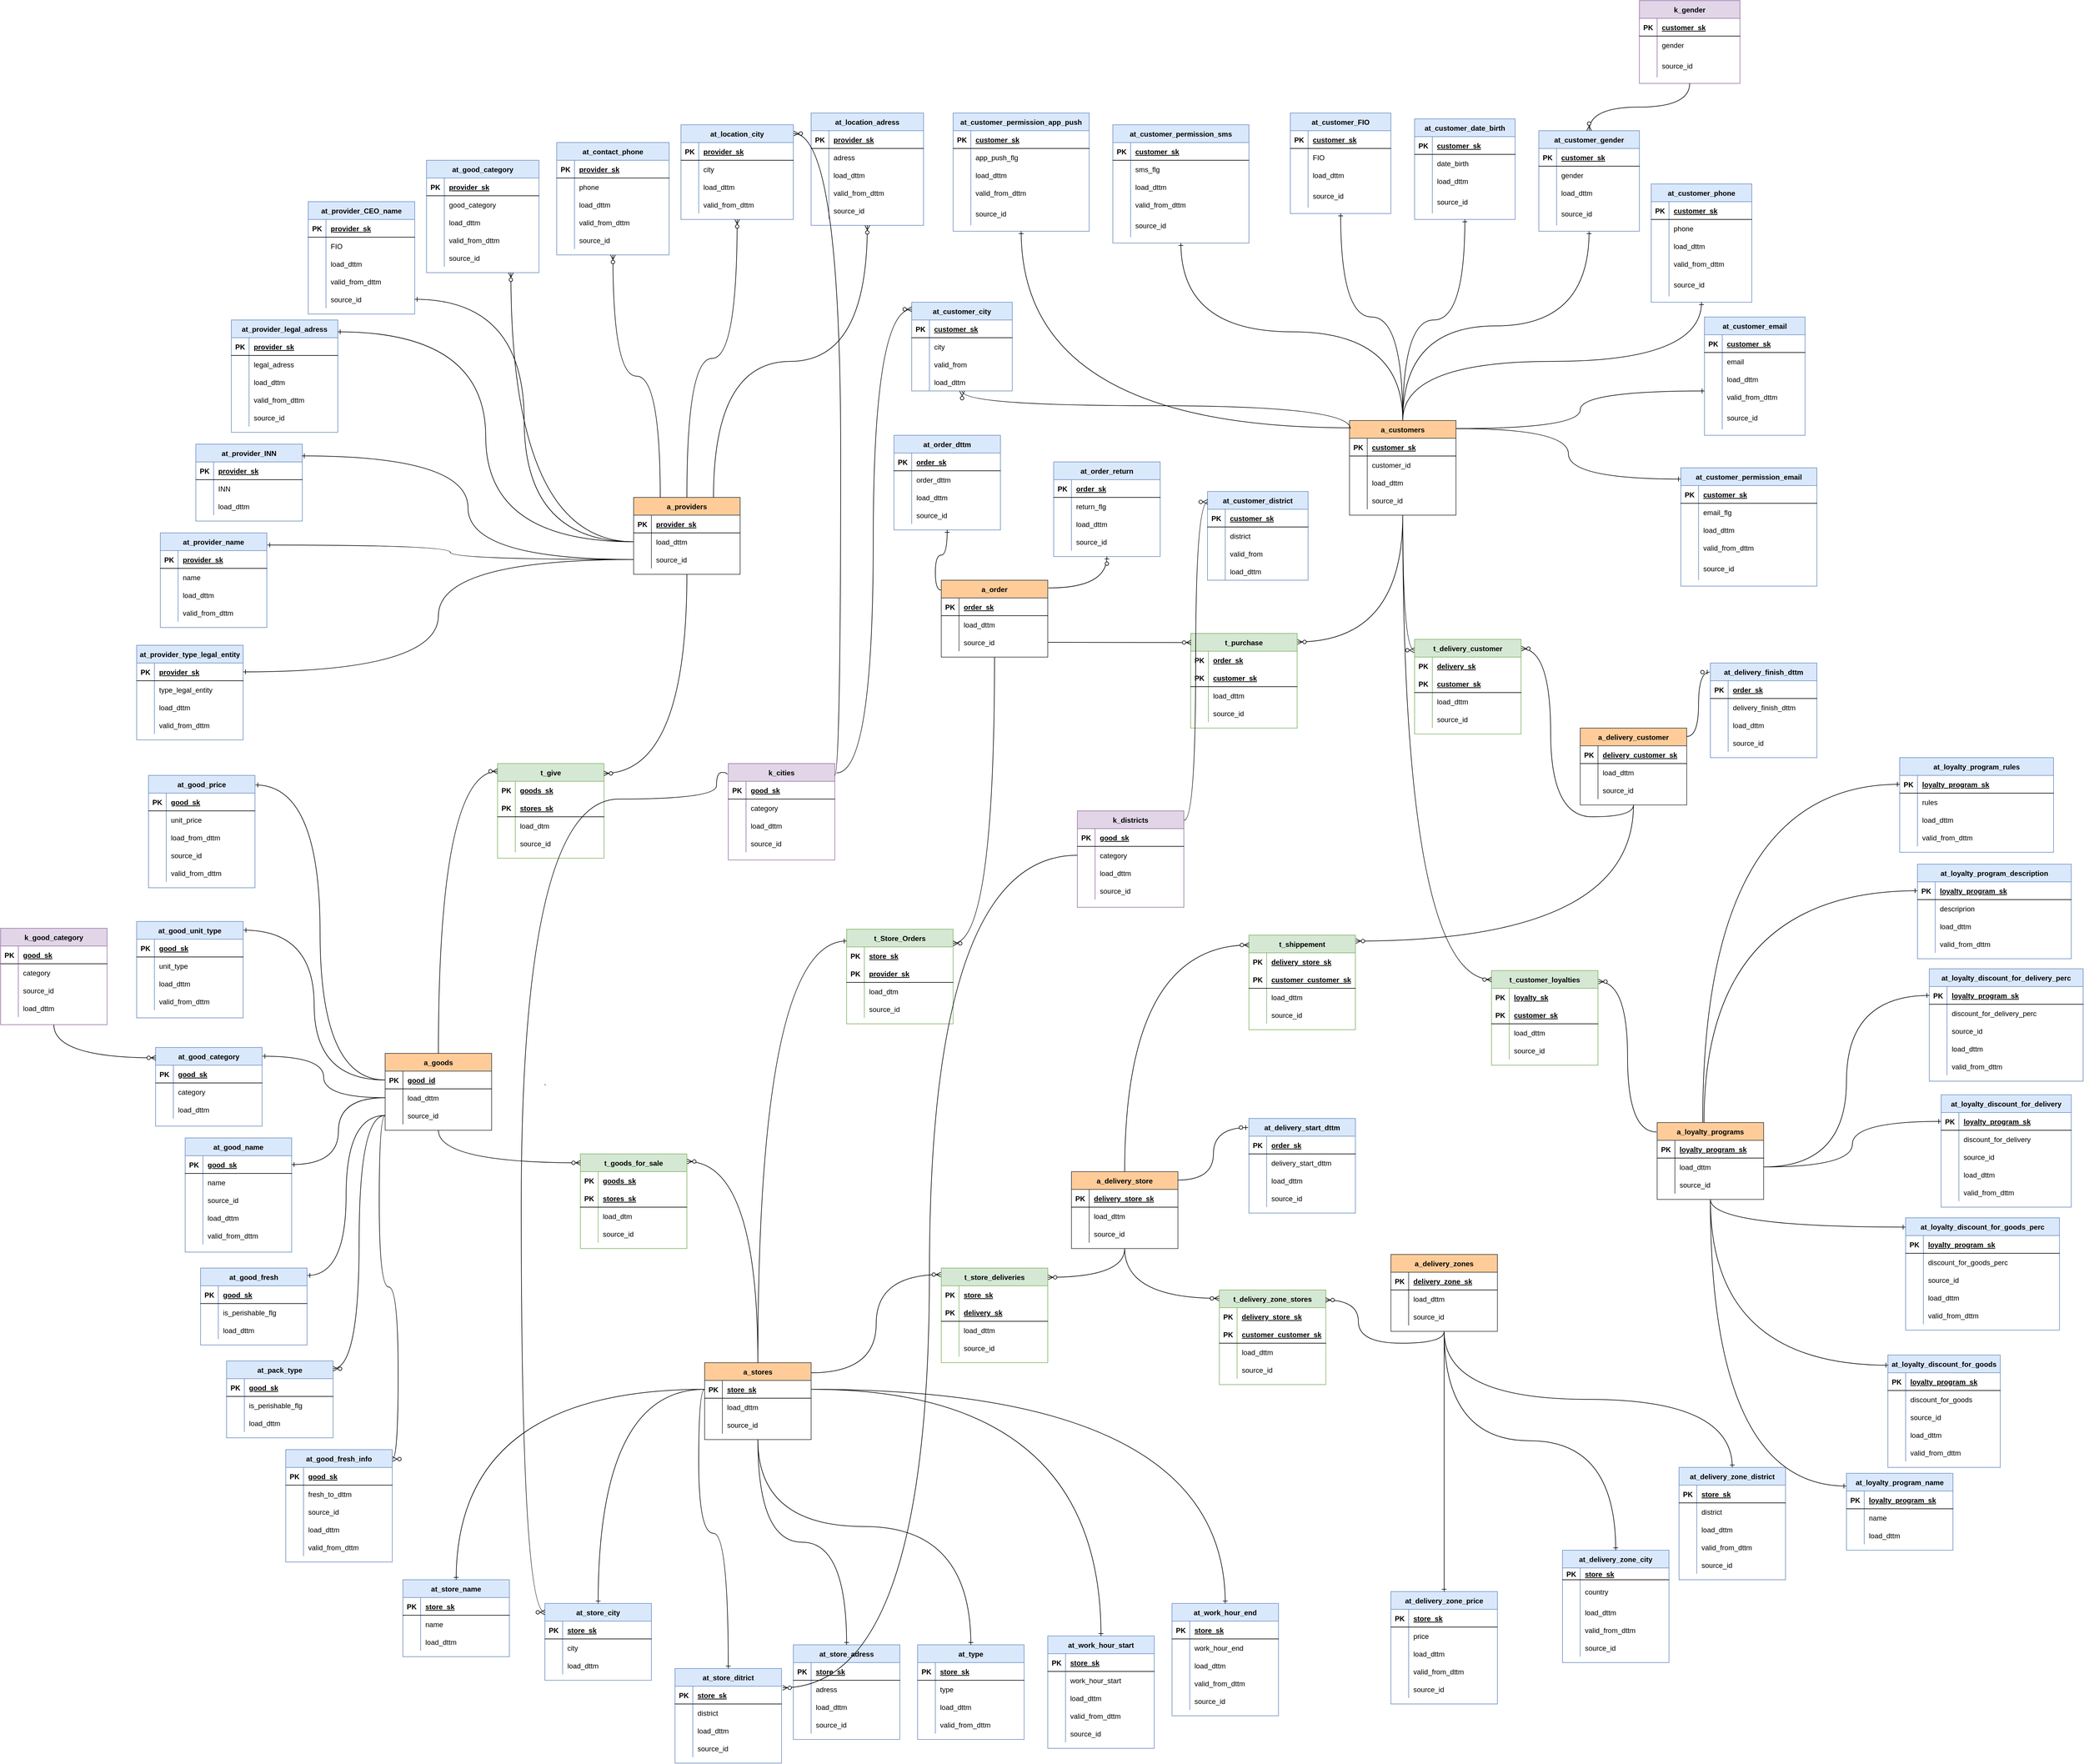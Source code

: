 <mxfile version="15.0.6" type="github">
  <diagram id="3vztMz24TurzWw2ImpLo" name="Page-1">
    <mxGraphModel dx="13030" dy="13072" grid="1" gridSize="10" guides="1" tooltips="1" connect="1" arrows="1" fold="1" page="1" pageScale="1" pageWidth="3300" pageHeight="4681" math="0" shadow="0">
      <root>
        <mxCell id="0" />
        <mxCell id="1" parent="0" />
        <mxCell id="YoVkF1FacM1gue7G8QHR-23" value="a_providers" style="shape=table;startSize=30;container=1;collapsible=1;childLayout=tableLayout;fixedRows=1;rowLines=0;fontStyle=1;align=center;resizeLast=1;fillColor=#ffcc99;strokeColor=#36393d;" parent="1" vertex="1">
          <mxGeometry x="-2460" y="-4300" width="180" height="130" as="geometry" />
        </mxCell>
        <mxCell id="YoVkF1FacM1gue7G8QHR-24" value="" style="shape=partialRectangle;collapsible=0;dropTarget=0;pointerEvents=0;fillColor=none;top=0;left=0;bottom=1;right=0;points=[[0,0.5],[1,0.5]];portConstraint=eastwest;" parent="YoVkF1FacM1gue7G8QHR-23" vertex="1">
          <mxGeometry y="30" width="180" height="30" as="geometry" />
        </mxCell>
        <mxCell id="YoVkF1FacM1gue7G8QHR-25" value="PK" style="shape=partialRectangle;connectable=0;fillColor=none;top=0;left=0;bottom=0;right=0;fontStyle=1;overflow=hidden;" parent="YoVkF1FacM1gue7G8QHR-24" vertex="1">
          <mxGeometry width="30" height="30" as="geometry" />
        </mxCell>
        <mxCell id="YoVkF1FacM1gue7G8QHR-26" value="provider_sk" style="shape=partialRectangle;connectable=0;fillColor=none;top=0;left=0;bottom=0;right=0;align=left;spacingLeft=6;fontStyle=5;overflow=hidden;" parent="YoVkF1FacM1gue7G8QHR-24" vertex="1">
          <mxGeometry x="30" width="150" height="30" as="geometry" />
        </mxCell>
        <mxCell id="YoVkF1FacM1gue7G8QHR-30" value="" style="shape=partialRectangle;collapsible=0;dropTarget=0;pointerEvents=0;fillColor=none;top=0;left=0;bottom=0;right=0;points=[[0,0.5],[1,0.5]];portConstraint=eastwest;" parent="YoVkF1FacM1gue7G8QHR-23" vertex="1">
          <mxGeometry y="60" width="180" height="30" as="geometry" />
        </mxCell>
        <mxCell id="YoVkF1FacM1gue7G8QHR-31" value="" style="shape=partialRectangle;connectable=0;fillColor=none;top=0;left=0;bottom=0;right=0;editable=1;overflow=hidden;" parent="YoVkF1FacM1gue7G8QHR-30" vertex="1">
          <mxGeometry width="30" height="30" as="geometry" />
        </mxCell>
        <mxCell id="YoVkF1FacM1gue7G8QHR-32" value="load_dttm" style="shape=partialRectangle;connectable=0;fillColor=none;top=0;left=0;bottom=0;right=0;align=left;spacingLeft=6;overflow=hidden;" parent="YoVkF1FacM1gue7G8QHR-30" vertex="1">
          <mxGeometry x="30" width="150" height="30" as="geometry" />
        </mxCell>
        <mxCell id="YoVkF1FacM1gue7G8QHR-33" value="" style="shape=partialRectangle;collapsible=0;dropTarget=0;pointerEvents=0;fillColor=none;top=0;left=0;bottom=0;right=0;points=[[0,0.5],[1,0.5]];portConstraint=eastwest;" parent="YoVkF1FacM1gue7G8QHR-23" vertex="1">
          <mxGeometry y="90" width="180" height="30" as="geometry" />
        </mxCell>
        <mxCell id="YoVkF1FacM1gue7G8QHR-34" value="" style="shape=partialRectangle;connectable=0;fillColor=none;top=0;left=0;bottom=0;right=0;editable=1;overflow=hidden;" parent="YoVkF1FacM1gue7G8QHR-33" vertex="1">
          <mxGeometry width="30" height="30" as="geometry" />
        </mxCell>
        <mxCell id="YoVkF1FacM1gue7G8QHR-35" value="source_id" style="shape=partialRectangle;connectable=0;fillColor=none;top=0;left=0;bottom=0;right=0;align=left;spacingLeft=6;overflow=hidden;" parent="YoVkF1FacM1gue7G8QHR-33" vertex="1">
          <mxGeometry x="30" width="150" height="30" as="geometry" />
        </mxCell>
        <mxCell id="YoVkF1FacM1gue7G8QHR-36" value="a_stores" style="shape=table;startSize=30;container=1;collapsible=1;childLayout=tableLayout;fixedRows=1;rowLines=0;fontStyle=1;align=center;resizeLast=1;fillColor=#ffcc99;strokeColor=#36393d;" parent="1" vertex="1">
          <mxGeometry x="-2340" y="-2837" width="180" height="130" as="geometry" />
        </mxCell>
        <mxCell id="YoVkF1FacM1gue7G8QHR-37" value="" style="shape=partialRectangle;collapsible=0;dropTarget=0;pointerEvents=0;fillColor=none;top=0;left=0;bottom=1;right=0;points=[[0,0.5],[1,0.5]];portConstraint=eastwest;" parent="YoVkF1FacM1gue7G8QHR-36" vertex="1">
          <mxGeometry y="30" width="180" height="30" as="geometry" />
        </mxCell>
        <mxCell id="YoVkF1FacM1gue7G8QHR-38" value="PK" style="shape=partialRectangle;connectable=0;fillColor=none;top=0;left=0;bottom=0;right=0;fontStyle=1;overflow=hidden;" parent="YoVkF1FacM1gue7G8QHR-37" vertex="1">
          <mxGeometry width="30" height="30" as="geometry" />
        </mxCell>
        <mxCell id="YoVkF1FacM1gue7G8QHR-39" value="store_sk" style="shape=partialRectangle;connectable=0;fillColor=none;top=0;left=0;bottom=0;right=0;align=left;spacingLeft=6;fontStyle=5;overflow=hidden;" parent="YoVkF1FacM1gue7G8QHR-37" vertex="1">
          <mxGeometry x="30" width="150" height="30" as="geometry" />
        </mxCell>
        <mxCell id="YoVkF1FacM1gue7G8QHR-43" value="" style="shape=partialRectangle;collapsible=0;dropTarget=0;pointerEvents=0;fillColor=none;top=0;left=0;bottom=0;right=0;points=[[0,0.5],[1,0.5]];portConstraint=eastwest;" parent="YoVkF1FacM1gue7G8QHR-36" vertex="1">
          <mxGeometry y="60" width="180" height="30" as="geometry" />
        </mxCell>
        <mxCell id="YoVkF1FacM1gue7G8QHR-44" value="" style="shape=partialRectangle;connectable=0;fillColor=none;top=0;left=0;bottom=0;right=0;editable=1;overflow=hidden;" parent="YoVkF1FacM1gue7G8QHR-43" vertex="1">
          <mxGeometry width="30" height="30" as="geometry" />
        </mxCell>
        <mxCell id="YoVkF1FacM1gue7G8QHR-45" value="load_dttm" style="shape=partialRectangle;connectable=0;fillColor=none;top=0;left=0;bottom=0;right=0;align=left;spacingLeft=6;overflow=hidden;" parent="YoVkF1FacM1gue7G8QHR-43" vertex="1">
          <mxGeometry x="30" width="150" height="30" as="geometry" />
        </mxCell>
        <mxCell id="YoVkF1FacM1gue7G8QHR-46" value="" style="shape=partialRectangle;collapsible=0;dropTarget=0;pointerEvents=0;fillColor=none;top=0;left=0;bottom=0;right=0;points=[[0,0.5],[1,0.5]];portConstraint=eastwest;" parent="YoVkF1FacM1gue7G8QHR-36" vertex="1">
          <mxGeometry y="90" width="180" height="30" as="geometry" />
        </mxCell>
        <mxCell id="YoVkF1FacM1gue7G8QHR-47" value="" style="shape=partialRectangle;connectable=0;fillColor=none;top=0;left=0;bottom=0;right=0;editable=1;overflow=hidden;" parent="YoVkF1FacM1gue7G8QHR-46" vertex="1">
          <mxGeometry width="30" height="30" as="geometry" />
        </mxCell>
        <mxCell id="YoVkF1FacM1gue7G8QHR-48" value="source_id" style="shape=partialRectangle;connectable=0;fillColor=none;top=0;left=0;bottom=0;right=0;align=left;spacingLeft=6;overflow=hidden;" parent="YoVkF1FacM1gue7G8QHR-46" vertex="1">
          <mxGeometry x="30" width="150" height="30" as="geometry" />
        </mxCell>
        <mxCell id="YoVkF1FacM1gue7G8QHR-49" value="a_goods" style="shape=table;startSize=30;container=1;collapsible=1;childLayout=tableLayout;fixedRows=1;rowLines=0;fontStyle=1;align=center;resizeLast=1;fillColor=#ffcc99;strokeColor=#36393d;" parent="1" vertex="1">
          <mxGeometry x="-2880" y="-3360" width="180" height="130" as="geometry" />
        </mxCell>
        <mxCell id="YoVkF1FacM1gue7G8QHR-50" value="" style="shape=partialRectangle;collapsible=0;dropTarget=0;pointerEvents=0;fillColor=none;top=0;left=0;bottom=1;right=0;points=[[0,0.5],[1,0.5]];portConstraint=eastwest;" parent="YoVkF1FacM1gue7G8QHR-49" vertex="1">
          <mxGeometry y="30" width="180" height="30" as="geometry" />
        </mxCell>
        <mxCell id="YoVkF1FacM1gue7G8QHR-51" value="PK" style="shape=partialRectangle;connectable=0;fillColor=none;top=0;left=0;bottom=0;right=0;fontStyle=1;overflow=hidden;" parent="YoVkF1FacM1gue7G8QHR-50" vertex="1">
          <mxGeometry width="30" height="30" as="geometry" />
        </mxCell>
        <mxCell id="YoVkF1FacM1gue7G8QHR-52" value="good_id" style="shape=partialRectangle;connectable=0;fillColor=none;top=0;left=0;bottom=0;right=0;align=left;spacingLeft=6;fontStyle=5;overflow=hidden;" parent="YoVkF1FacM1gue7G8QHR-50" vertex="1">
          <mxGeometry x="30" width="150" height="30" as="geometry" />
        </mxCell>
        <mxCell id="YoVkF1FacM1gue7G8QHR-56" value="" style="shape=partialRectangle;collapsible=0;dropTarget=0;pointerEvents=0;fillColor=none;top=0;left=0;bottom=0;right=0;points=[[0,0.5],[1,0.5]];portConstraint=eastwest;" parent="YoVkF1FacM1gue7G8QHR-49" vertex="1">
          <mxGeometry y="60" width="180" height="30" as="geometry" />
        </mxCell>
        <mxCell id="YoVkF1FacM1gue7G8QHR-57" value="" style="shape=partialRectangle;connectable=0;fillColor=none;top=0;left=0;bottom=0;right=0;editable=1;overflow=hidden;" parent="YoVkF1FacM1gue7G8QHR-56" vertex="1">
          <mxGeometry width="30" height="30" as="geometry" />
        </mxCell>
        <mxCell id="YoVkF1FacM1gue7G8QHR-58" value="load_dttm" style="shape=partialRectangle;connectable=0;fillColor=none;top=0;left=0;bottom=0;right=0;align=left;spacingLeft=6;overflow=hidden;" parent="YoVkF1FacM1gue7G8QHR-56" vertex="1">
          <mxGeometry x="30" width="150" height="30" as="geometry" />
        </mxCell>
        <mxCell id="YoVkF1FacM1gue7G8QHR-59" value="" style="shape=partialRectangle;collapsible=0;dropTarget=0;pointerEvents=0;fillColor=none;top=0;left=0;bottom=0;right=0;points=[[0,0.5],[1,0.5]];portConstraint=eastwest;" parent="YoVkF1FacM1gue7G8QHR-49" vertex="1">
          <mxGeometry y="90" width="180" height="30" as="geometry" />
        </mxCell>
        <mxCell id="YoVkF1FacM1gue7G8QHR-60" value="" style="shape=partialRectangle;connectable=0;fillColor=none;top=0;left=0;bottom=0;right=0;editable=1;overflow=hidden;" parent="YoVkF1FacM1gue7G8QHR-59" vertex="1">
          <mxGeometry width="30" height="30" as="geometry" />
        </mxCell>
        <mxCell id="YoVkF1FacM1gue7G8QHR-61" value="source_id" style="shape=partialRectangle;connectable=0;fillColor=none;top=0;left=0;bottom=0;right=0;align=left;spacingLeft=6;overflow=hidden;" parent="YoVkF1FacM1gue7G8QHR-59" vertex="1">
          <mxGeometry x="30" width="150" height="30" as="geometry" />
        </mxCell>
        <mxCell id="YoVkF1FacM1gue7G8QHR-88" value="a_delivery_zones" style="shape=table;startSize=30;container=1;collapsible=1;childLayout=tableLayout;fixedRows=1;rowLines=0;fontStyle=1;align=center;resizeLast=1;fillColor=#ffcc99;strokeColor=#36393d;" parent="1" vertex="1">
          <mxGeometry x="-1180" y="-3020" width="180" height="130" as="geometry" />
        </mxCell>
        <mxCell id="YoVkF1FacM1gue7G8QHR-89" value="" style="shape=partialRectangle;collapsible=0;dropTarget=0;pointerEvents=0;fillColor=none;top=0;left=0;bottom=1;right=0;points=[[0,0.5],[1,0.5]];portConstraint=eastwest;" parent="YoVkF1FacM1gue7G8QHR-88" vertex="1">
          <mxGeometry y="30" width="180" height="30" as="geometry" />
        </mxCell>
        <mxCell id="YoVkF1FacM1gue7G8QHR-90" value="PK" style="shape=partialRectangle;connectable=0;fillColor=none;top=0;left=0;bottom=0;right=0;fontStyle=1;overflow=hidden;" parent="YoVkF1FacM1gue7G8QHR-89" vertex="1">
          <mxGeometry width="30" height="30" as="geometry" />
        </mxCell>
        <mxCell id="YoVkF1FacM1gue7G8QHR-91" value="delivery_zone_sk" style="shape=partialRectangle;connectable=0;fillColor=none;top=0;left=0;bottom=0;right=0;align=left;spacingLeft=6;fontStyle=5;overflow=hidden;" parent="YoVkF1FacM1gue7G8QHR-89" vertex="1">
          <mxGeometry x="30" width="150" height="30" as="geometry" />
        </mxCell>
        <mxCell id="YoVkF1FacM1gue7G8QHR-95" value="" style="shape=partialRectangle;collapsible=0;dropTarget=0;pointerEvents=0;fillColor=none;top=0;left=0;bottom=0;right=0;points=[[0,0.5],[1,0.5]];portConstraint=eastwest;" parent="YoVkF1FacM1gue7G8QHR-88" vertex="1">
          <mxGeometry y="60" width="180" height="30" as="geometry" />
        </mxCell>
        <mxCell id="YoVkF1FacM1gue7G8QHR-96" value="" style="shape=partialRectangle;connectable=0;fillColor=none;top=0;left=0;bottom=0;right=0;editable=1;overflow=hidden;" parent="YoVkF1FacM1gue7G8QHR-95" vertex="1">
          <mxGeometry width="30" height="30" as="geometry" />
        </mxCell>
        <mxCell id="YoVkF1FacM1gue7G8QHR-97" value="load_dttm" style="shape=partialRectangle;connectable=0;fillColor=none;top=0;left=0;bottom=0;right=0;align=left;spacingLeft=6;overflow=hidden;" parent="YoVkF1FacM1gue7G8QHR-95" vertex="1">
          <mxGeometry x="30" width="150" height="30" as="geometry" />
        </mxCell>
        <mxCell id="YoVkF1FacM1gue7G8QHR-98" value="" style="shape=partialRectangle;collapsible=0;dropTarget=0;pointerEvents=0;fillColor=none;top=0;left=0;bottom=0;right=0;points=[[0,0.5],[1,0.5]];portConstraint=eastwest;" parent="YoVkF1FacM1gue7G8QHR-88" vertex="1">
          <mxGeometry y="90" width="180" height="30" as="geometry" />
        </mxCell>
        <mxCell id="YoVkF1FacM1gue7G8QHR-99" value="" style="shape=partialRectangle;connectable=0;fillColor=none;top=0;left=0;bottom=0;right=0;editable=1;overflow=hidden;" parent="YoVkF1FacM1gue7G8QHR-98" vertex="1">
          <mxGeometry width="30" height="30" as="geometry" />
        </mxCell>
        <mxCell id="YoVkF1FacM1gue7G8QHR-100" value="source_id" style="shape=partialRectangle;connectable=0;fillColor=none;top=0;left=0;bottom=0;right=0;align=left;spacingLeft=6;overflow=hidden;" parent="YoVkF1FacM1gue7G8QHR-98" vertex="1">
          <mxGeometry x="30" width="150" height="30" as="geometry" />
        </mxCell>
        <mxCell id="YoVkF1FacM1gue7G8QHR-234" value="t_Store_Orders" style="shape=table;startSize=30;container=1;collapsible=1;childLayout=tableLayout;fixedRows=1;rowLines=0;fontStyle=1;align=center;resizeLast=1;fillColor=#d5e8d4;strokeColor=#82b366;" parent="1" vertex="1">
          <mxGeometry x="-2100" y="-3570" width="180" height="160" as="geometry" />
        </mxCell>
        <mxCell id="YoVkF1FacM1gue7G8QHR-235" value="" style="shape=partialRectangle;collapsible=0;dropTarget=0;pointerEvents=0;fillColor=none;top=0;left=0;bottom=0;right=0;points=[[0,0.5],[1,0.5]];portConstraint=eastwest;" parent="YoVkF1FacM1gue7G8QHR-234" vertex="1">
          <mxGeometry y="30" width="180" height="30" as="geometry" />
        </mxCell>
        <mxCell id="YoVkF1FacM1gue7G8QHR-236" value="PK" style="shape=partialRectangle;connectable=0;fillColor=none;top=0;left=0;bottom=0;right=0;fontStyle=1;overflow=hidden;" parent="YoVkF1FacM1gue7G8QHR-235" vertex="1">
          <mxGeometry width="30" height="30" as="geometry" />
        </mxCell>
        <mxCell id="YoVkF1FacM1gue7G8QHR-237" value="store_sk" style="shape=partialRectangle;connectable=0;fillColor=none;top=0;left=0;bottom=0;right=0;align=left;spacingLeft=6;fontStyle=5;overflow=hidden;" parent="YoVkF1FacM1gue7G8QHR-235" vertex="1">
          <mxGeometry x="30" width="150" height="30" as="geometry" />
        </mxCell>
        <mxCell id="YoVkF1FacM1gue7G8QHR-238" value="" style="shape=partialRectangle;collapsible=0;dropTarget=0;pointerEvents=0;fillColor=none;top=0;left=0;bottom=1;right=0;points=[[0,0.5],[1,0.5]];portConstraint=eastwest;" parent="YoVkF1FacM1gue7G8QHR-234" vertex="1">
          <mxGeometry y="60" width="180" height="30" as="geometry" />
        </mxCell>
        <mxCell id="YoVkF1FacM1gue7G8QHR-239" value="PK" style="shape=partialRectangle;connectable=0;fillColor=none;top=0;left=0;bottom=0;right=0;fontStyle=1;overflow=hidden;" parent="YoVkF1FacM1gue7G8QHR-238" vertex="1">
          <mxGeometry width="30" height="30" as="geometry" />
        </mxCell>
        <mxCell id="YoVkF1FacM1gue7G8QHR-240" value="provider_sk" style="shape=partialRectangle;connectable=0;fillColor=none;top=0;left=0;bottom=0;right=0;align=left;spacingLeft=6;fontStyle=5;overflow=hidden;" parent="YoVkF1FacM1gue7G8QHR-238" vertex="1">
          <mxGeometry x="30" width="150" height="30" as="geometry" />
        </mxCell>
        <mxCell id="YoVkF1FacM1gue7G8QHR-241" value="" style="shape=partialRectangle;collapsible=0;dropTarget=0;pointerEvents=0;fillColor=none;top=0;left=0;bottom=0;right=0;points=[[0,0.5],[1,0.5]];portConstraint=eastwest;" parent="YoVkF1FacM1gue7G8QHR-234" vertex="1">
          <mxGeometry y="90" width="180" height="30" as="geometry" />
        </mxCell>
        <mxCell id="YoVkF1FacM1gue7G8QHR-242" value="" style="shape=partialRectangle;connectable=0;fillColor=none;top=0;left=0;bottom=0;right=0;editable=1;overflow=hidden;" parent="YoVkF1FacM1gue7G8QHR-241" vertex="1">
          <mxGeometry width="30" height="30" as="geometry" />
        </mxCell>
        <mxCell id="YoVkF1FacM1gue7G8QHR-243" value="load_dtm" style="shape=partialRectangle;connectable=0;fillColor=none;top=0;left=0;bottom=0;right=0;align=left;spacingLeft=6;overflow=hidden;" parent="YoVkF1FacM1gue7G8QHR-241" vertex="1">
          <mxGeometry x="30" width="150" height="30" as="geometry" />
        </mxCell>
        <mxCell id="YoVkF1FacM1gue7G8QHR-244" value="" style="shape=partialRectangle;collapsible=0;dropTarget=0;pointerEvents=0;fillColor=none;top=0;left=0;bottom=0;right=0;points=[[0,0.5],[1,0.5]];portConstraint=eastwest;" parent="YoVkF1FacM1gue7G8QHR-234" vertex="1">
          <mxGeometry y="120" width="180" height="30" as="geometry" />
        </mxCell>
        <mxCell id="YoVkF1FacM1gue7G8QHR-245" value="" style="shape=partialRectangle;connectable=0;fillColor=none;top=0;left=0;bottom=0;right=0;editable=1;overflow=hidden;" parent="YoVkF1FacM1gue7G8QHR-244" vertex="1">
          <mxGeometry width="30" height="30" as="geometry" />
        </mxCell>
        <mxCell id="YoVkF1FacM1gue7G8QHR-246" value="source_id" style="shape=partialRectangle;connectable=0;fillColor=none;top=0;left=0;bottom=0;right=0;align=left;spacingLeft=6;overflow=hidden;" parent="YoVkF1FacM1gue7G8QHR-244" vertex="1">
          <mxGeometry x="30" width="150" height="30" as="geometry" />
        </mxCell>
        <mxCell id="AmXbHeYY8j9bT75IsuGP-57" value="at_good_price" style="shape=table;startSize=30;container=1;collapsible=1;childLayout=tableLayout;fixedRows=1;rowLines=0;fontStyle=1;align=center;resizeLast=1;fillColor=#dae8fc;strokeColor=#6c8ebf;" parent="1" vertex="1">
          <mxGeometry x="-3280" y="-3830" width="180" height="190" as="geometry" />
        </mxCell>
        <mxCell id="AmXbHeYY8j9bT75IsuGP-58" value="" style="shape=partialRectangle;collapsible=0;dropTarget=0;pointerEvents=0;fillColor=none;top=0;left=0;bottom=1;right=0;points=[[0,0.5],[1,0.5]];portConstraint=eastwest;" parent="AmXbHeYY8j9bT75IsuGP-57" vertex="1">
          <mxGeometry y="30" width="180" height="30" as="geometry" />
        </mxCell>
        <mxCell id="AmXbHeYY8j9bT75IsuGP-59" value="PK" style="shape=partialRectangle;connectable=0;fillColor=none;top=0;left=0;bottom=0;right=0;fontStyle=1;overflow=hidden;" parent="AmXbHeYY8j9bT75IsuGP-58" vertex="1">
          <mxGeometry width="30" height="30" as="geometry" />
        </mxCell>
        <mxCell id="AmXbHeYY8j9bT75IsuGP-60" value="good_sk" style="shape=partialRectangle;connectable=0;fillColor=none;top=0;left=0;bottom=0;right=0;align=left;spacingLeft=6;fontStyle=5;overflow=hidden;" parent="AmXbHeYY8j9bT75IsuGP-58" vertex="1">
          <mxGeometry x="30" width="150" height="30" as="geometry" />
        </mxCell>
        <mxCell id="AmXbHeYY8j9bT75IsuGP-64" value="" style="shape=partialRectangle;collapsible=0;dropTarget=0;pointerEvents=0;fillColor=none;top=0;left=0;bottom=0;right=0;points=[[0,0.5],[1,0.5]];portConstraint=eastwest;" parent="AmXbHeYY8j9bT75IsuGP-57" vertex="1">
          <mxGeometry y="60" width="180" height="30" as="geometry" />
        </mxCell>
        <mxCell id="AmXbHeYY8j9bT75IsuGP-65" value="" style="shape=partialRectangle;connectable=0;fillColor=none;top=0;left=0;bottom=0;right=0;editable=1;overflow=hidden;" parent="AmXbHeYY8j9bT75IsuGP-64" vertex="1">
          <mxGeometry width="30" height="30" as="geometry" />
        </mxCell>
        <mxCell id="AmXbHeYY8j9bT75IsuGP-66" value="unit_price" style="shape=partialRectangle;connectable=0;fillColor=none;top=0;left=0;bottom=0;right=0;align=left;spacingLeft=6;overflow=hidden;" parent="AmXbHeYY8j9bT75IsuGP-64" vertex="1">
          <mxGeometry x="30" width="150" height="30" as="geometry" />
        </mxCell>
        <mxCell id="AmXbHeYY8j9bT75IsuGP-76" value="" style="shape=partialRectangle;collapsible=0;dropTarget=0;pointerEvents=0;fillColor=none;top=0;left=0;bottom=0;right=0;points=[[0,0.5],[1,0.5]];portConstraint=eastwest;" parent="AmXbHeYY8j9bT75IsuGP-57" vertex="1">
          <mxGeometry y="90" width="180" height="30" as="geometry" />
        </mxCell>
        <mxCell id="AmXbHeYY8j9bT75IsuGP-77" value="" style="shape=partialRectangle;connectable=0;fillColor=none;top=0;left=0;bottom=0;right=0;editable=1;overflow=hidden;" parent="AmXbHeYY8j9bT75IsuGP-76" vertex="1">
          <mxGeometry width="30" height="30" as="geometry" />
        </mxCell>
        <mxCell id="AmXbHeYY8j9bT75IsuGP-78" value="load_from_dttm" style="shape=partialRectangle;connectable=0;fillColor=none;top=0;left=0;bottom=0;right=0;align=left;spacingLeft=6;overflow=hidden;" parent="AmXbHeYY8j9bT75IsuGP-76" vertex="1">
          <mxGeometry x="30" width="150" height="30" as="geometry" />
        </mxCell>
        <mxCell id="5SLXt3DzRqAPuxhB5ycv-177" value="" style="shape=partialRectangle;collapsible=0;dropTarget=0;pointerEvents=0;fillColor=none;top=0;left=0;bottom=0;right=0;points=[[0,0.5],[1,0.5]];portConstraint=eastwest;" vertex="1" parent="AmXbHeYY8j9bT75IsuGP-57">
          <mxGeometry y="120" width="180" height="30" as="geometry" />
        </mxCell>
        <mxCell id="5SLXt3DzRqAPuxhB5ycv-178" value="" style="shape=partialRectangle;connectable=0;fillColor=none;top=0;left=0;bottom=0;right=0;editable=1;overflow=hidden;" vertex="1" parent="5SLXt3DzRqAPuxhB5ycv-177">
          <mxGeometry width="30" height="30" as="geometry" />
        </mxCell>
        <mxCell id="5SLXt3DzRqAPuxhB5ycv-179" value="source_id" style="shape=partialRectangle;connectable=0;fillColor=none;top=0;left=0;bottom=0;right=0;align=left;spacingLeft=6;overflow=hidden;" vertex="1" parent="5SLXt3DzRqAPuxhB5ycv-177">
          <mxGeometry x="30" width="150" height="30" as="geometry" />
        </mxCell>
        <mxCell id="AmXbHeYY8j9bT75IsuGP-79" value="" style="shape=partialRectangle;collapsible=0;dropTarget=0;pointerEvents=0;fillColor=none;top=0;left=0;bottom=0;right=0;points=[[0,0.5],[1,0.5]];portConstraint=eastwest;" parent="AmXbHeYY8j9bT75IsuGP-57" vertex="1">
          <mxGeometry y="150" width="180" height="30" as="geometry" />
        </mxCell>
        <mxCell id="AmXbHeYY8j9bT75IsuGP-80" value="" style="shape=partialRectangle;connectable=0;fillColor=none;top=0;left=0;bottom=0;right=0;editable=1;overflow=hidden;" parent="AmXbHeYY8j9bT75IsuGP-79" vertex="1">
          <mxGeometry width="30" height="30" as="geometry" />
        </mxCell>
        <mxCell id="AmXbHeYY8j9bT75IsuGP-81" value="valid_from_dttm" style="shape=partialRectangle;connectable=0;fillColor=none;top=0;left=0;bottom=0;right=0;align=left;spacingLeft=6;overflow=hidden;" parent="AmXbHeYY8j9bT75IsuGP-79" vertex="1">
          <mxGeometry x="30" width="150" height="30" as="geometry" />
        </mxCell>
        <mxCell id="AmXbHeYY8j9bT75IsuGP-101" value="at_good_fresh_info" style="shape=table;startSize=30;container=1;collapsible=1;childLayout=tableLayout;fixedRows=1;rowLines=0;fontStyle=1;align=center;resizeLast=1;fillColor=#dae8fc;strokeColor=#6c8ebf;" parent="1" vertex="1">
          <mxGeometry x="-3048" y="-2690" width="180" height="190" as="geometry" />
        </mxCell>
        <mxCell id="AmXbHeYY8j9bT75IsuGP-102" value="" style="shape=partialRectangle;collapsible=0;dropTarget=0;pointerEvents=0;fillColor=none;top=0;left=0;bottom=1;right=0;points=[[0,0.5],[1,0.5]];portConstraint=eastwest;" parent="AmXbHeYY8j9bT75IsuGP-101" vertex="1">
          <mxGeometry y="30" width="180" height="30" as="geometry" />
        </mxCell>
        <mxCell id="AmXbHeYY8j9bT75IsuGP-103" value="PK" style="shape=partialRectangle;connectable=0;fillColor=none;top=0;left=0;bottom=0;right=0;fontStyle=1;overflow=hidden;" parent="AmXbHeYY8j9bT75IsuGP-102" vertex="1">
          <mxGeometry width="30" height="30" as="geometry" />
        </mxCell>
        <mxCell id="AmXbHeYY8j9bT75IsuGP-104" value="good_sk" style="shape=partialRectangle;connectable=0;fillColor=none;top=0;left=0;bottom=0;right=0;align=left;spacingLeft=6;fontStyle=5;overflow=hidden;" parent="AmXbHeYY8j9bT75IsuGP-102" vertex="1">
          <mxGeometry x="30" width="150" height="30" as="geometry" />
        </mxCell>
        <mxCell id="AmXbHeYY8j9bT75IsuGP-105" value="" style="shape=partialRectangle;collapsible=0;dropTarget=0;pointerEvents=0;fillColor=none;top=0;left=0;bottom=0;right=0;points=[[0,0.5],[1,0.5]];portConstraint=eastwest;" parent="AmXbHeYY8j9bT75IsuGP-101" vertex="1">
          <mxGeometry y="60" width="180" height="30" as="geometry" />
        </mxCell>
        <mxCell id="AmXbHeYY8j9bT75IsuGP-106" value="" style="shape=partialRectangle;connectable=0;fillColor=none;top=0;left=0;bottom=0;right=0;editable=1;overflow=hidden;" parent="AmXbHeYY8j9bT75IsuGP-105" vertex="1">
          <mxGeometry width="30" height="30" as="geometry" />
        </mxCell>
        <mxCell id="AmXbHeYY8j9bT75IsuGP-107" value="fresh_to_dttm" style="shape=partialRectangle;connectable=0;fillColor=none;top=0;left=0;bottom=0;right=0;align=left;spacingLeft=6;overflow=hidden;" parent="AmXbHeYY8j9bT75IsuGP-105" vertex="1">
          <mxGeometry x="30" width="150" height="30" as="geometry" />
        </mxCell>
        <mxCell id="5SLXt3DzRqAPuxhB5ycv-168" value="" style="shape=partialRectangle;collapsible=0;dropTarget=0;pointerEvents=0;fillColor=none;top=0;left=0;bottom=0;right=0;points=[[0,0.5],[1,0.5]];portConstraint=eastwest;" vertex="1" parent="AmXbHeYY8j9bT75IsuGP-101">
          <mxGeometry y="90" width="180" height="30" as="geometry" />
        </mxCell>
        <mxCell id="5SLXt3DzRqAPuxhB5ycv-169" value="" style="shape=partialRectangle;connectable=0;fillColor=none;top=0;left=0;bottom=0;right=0;editable=1;overflow=hidden;" vertex="1" parent="5SLXt3DzRqAPuxhB5ycv-168">
          <mxGeometry width="30" height="30" as="geometry" />
        </mxCell>
        <mxCell id="5SLXt3DzRqAPuxhB5ycv-170" value="source_id" style="shape=partialRectangle;connectable=0;fillColor=none;top=0;left=0;bottom=0;right=0;align=left;spacingLeft=6;overflow=hidden;" vertex="1" parent="5SLXt3DzRqAPuxhB5ycv-168">
          <mxGeometry x="30" width="150" height="30" as="geometry" />
        </mxCell>
        <mxCell id="AmXbHeYY8j9bT75IsuGP-108" value="" style="shape=partialRectangle;collapsible=0;dropTarget=0;pointerEvents=0;fillColor=none;top=0;left=0;bottom=0;right=0;points=[[0,0.5],[1,0.5]];portConstraint=eastwest;" parent="AmXbHeYY8j9bT75IsuGP-101" vertex="1">
          <mxGeometry y="120" width="180" height="30" as="geometry" />
        </mxCell>
        <mxCell id="AmXbHeYY8j9bT75IsuGP-109" value="" style="shape=partialRectangle;connectable=0;fillColor=none;top=0;left=0;bottom=0;right=0;editable=1;overflow=hidden;" parent="AmXbHeYY8j9bT75IsuGP-108" vertex="1">
          <mxGeometry width="30" height="30" as="geometry" />
        </mxCell>
        <mxCell id="AmXbHeYY8j9bT75IsuGP-110" value="load_dttm" style="shape=partialRectangle;connectable=0;fillColor=none;top=0;left=0;bottom=0;right=0;align=left;spacingLeft=6;overflow=hidden;" parent="AmXbHeYY8j9bT75IsuGP-108" vertex="1">
          <mxGeometry x="30" width="150" height="30" as="geometry" />
        </mxCell>
        <mxCell id="AmXbHeYY8j9bT75IsuGP-111" value="" style="shape=partialRectangle;collapsible=0;dropTarget=0;pointerEvents=0;fillColor=none;top=0;left=0;bottom=0;right=0;points=[[0,0.5],[1,0.5]];portConstraint=eastwest;" parent="AmXbHeYY8j9bT75IsuGP-101" vertex="1">
          <mxGeometry y="150" width="180" height="30" as="geometry" />
        </mxCell>
        <mxCell id="AmXbHeYY8j9bT75IsuGP-112" value="" style="shape=partialRectangle;connectable=0;fillColor=none;top=0;left=0;bottom=0;right=0;editable=1;overflow=hidden;" parent="AmXbHeYY8j9bT75IsuGP-111" vertex="1">
          <mxGeometry width="30" height="30" as="geometry" />
        </mxCell>
        <mxCell id="AmXbHeYY8j9bT75IsuGP-113" value="valid_from_dttm" style="shape=partialRectangle;connectable=0;fillColor=none;top=0;left=0;bottom=0;right=0;align=left;spacingLeft=6;overflow=hidden;" parent="AmXbHeYY8j9bT75IsuGP-111" vertex="1">
          <mxGeometry x="30" width="150" height="30" as="geometry" />
        </mxCell>
        <mxCell id="AmXbHeYY8j9bT75IsuGP-115" value="" style="edgeStyle=orthogonalEdgeStyle;fontSize=12;html=1;endArrow=ERzeroToMany;endFill=1;exitX=0;exitY=0.5;exitDx=0;exitDy=0;entryX=1.001;entryY=0.084;entryDx=0;entryDy=0;curved=1;entryPerimeter=0;" parent="1" source="YoVkF1FacM1gue7G8QHR-59" edge="1" target="AmXbHeYY8j9bT75IsuGP-101">
          <mxGeometry width="100" height="100" relative="1" as="geometry">
            <mxPoint x="-2088" y="-3085" as="sourcePoint" />
            <mxPoint x="-2198" y="-3080" as="targetPoint" />
          </mxGeometry>
        </mxCell>
        <mxCell id="AmXbHeYY8j9bT75IsuGP-145" value="t_goods_for_sale" style="shape=table;startSize=30;container=1;collapsible=1;childLayout=tableLayout;fixedRows=1;rowLines=0;fontStyle=1;align=center;resizeLast=1;fillColor=#d5e8d4;strokeColor=#82b366;" parent="1" vertex="1">
          <mxGeometry x="-2550" y="-3190" width="180" height="160" as="geometry" />
        </mxCell>
        <mxCell id="AmXbHeYY8j9bT75IsuGP-146" value="" style="shape=partialRectangle;collapsible=0;dropTarget=0;pointerEvents=0;fillColor=none;top=0;left=0;bottom=0;right=0;points=[[0,0.5],[1,0.5]];portConstraint=eastwest;" parent="AmXbHeYY8j9bT75IsuGP-145" vertex="1">
          <mxGeometry y="30" width="180" height="30" as="geometry" />
        </mxCell>
        <mxCell id="AmXbHeYY8j9bT75IsuGP-147" value="PK" style="shape=partialRectangle;connectable=0;fillColor=none;top=0;left=0;bottom=0;right=0;fontStyle=1;overflow=hidden;" parent="AmXbHeYY8j9bT75IsuGP-146" vertex="1">
          <mxGeometry width="30" height="30" as="geometry" />
        </mxCell>
        <mxCell id="AmXbHeYY8j9bT75IsuGP-148" value="goods_sk" style="shape=partialRectangle;connectable=0;fillColor=none;top=0;left=0;bottom=0;right=0;align=left;spacingLeft=6;fontStyle=5;overflow=hidden;" parent="AmXbHeYY8j9bT75IsuGP-146" vertex="1">
          <mxGeometry x="30" width="150" height="30" as="geometry" />
        </mxCell>
        <mxCell id="AmXbHeYY8j9bT75IsuGP-149" value="" style="shape=partialRectangle;collapsible=0;dropTarget=0;pointerEvents=0;fillColor=none;top=0;left=0;bottom=1;right=0;points=[[0,0.5],[1,0.5]];portConstraint=eastwest;" parent="AmXbHeYY8j9bT75IsuGP-145" vertex="1">
          <mxGeometry y="60" width="180" height="30" as="geometry" />
        </mxCell>
        <mxCell id="AmXbHeYY8j9bT75IsuGP-150" value="PK" style="shape=partialRectangle;connectable=0;fillColor=none;top=0;left=0;bottom=0;right=0;fontStyle=1;overflow=hidden;" parent="AmXbHeYY8j9bT75IsuGP-149" vertex="1">
          <mxGeometry width="30" height="30" as="geometry" />
        </mxCell>
        <mxCell id="AmXbHeYY8j9bT75IsuGP-151" value="stores_sk" style="shape=partialRectangle;connectable=0;fillColor=none;top=0;left=0;bottom=0;right=0;align=left;spacingLeft=6;fontStyle=5;overflow=hidden;" parent="AmXbHeYY8j9bT75IsuGP-149" vertex="1">
          <mxGeometry x="30" width="150" height="30" as="geometry" />
        </mxCell>
        <mxCell id="AmXbHeYY8j9bT75IsuGP-152" value="" style="shape=partialRectangle;collapsible=0;dropTarget=0;pointerEvents=0;fillColor=none;top=0;left=0;bottom=0;right=0;points=[[0,0.5],[1,0.5]];portConstraint=eastwest;" parent="AmXbHeYY8j9bT75IsuGP-145" vertex="1">
          <mxGeometry y="90" width="180" height="30" as="geometry" />
        </mxCell>
        <mxCell id="AmXbHeYY8j9bT75IsuGP-153" value="" style="shape=partialRectangle;connectable=0;fillColor=none;top=0;left=0;bottom=0;right=0;editable=1;overflow=hidden;" parent="AmXbHeYY8j9bT75IsuGP-152" vertex="1">
          <mxGeometry width="30" height="30" as="geometry" />
        </mxCell>
        <mxCell id="AmXbHeYY8j9bT75IsuGP-154" value="load_dtm" style="shape=partialRectangle;connectable=0;fillColor=none;top=0;left=0;bottom=0;right=0;align=left;spacingLeft=6;overflow=hidden;" parent="AmXbHeYY8j9bT75IsuGP-152" vertex="1">
          <mxGeometry x="30" width="150" height="30" as="geometry" />
        </mxCell>
        <mxCell id="AmXbHeYY8j9bT75IsuGP-155" value="" style="shape=partialRectangle;collapsible=0;dropTarget=0;pointerEvents=0;fillColor=none;top=0;left=0;bottom=0;right=0;points=[[0,0.5],[1,0.5]];portConstraint=eastwest;" parent="AmXbHeYY8j9bT75IsuGP-145" vertex="1">
          <mxGeometry y="120" width="180" height="30" as="geometry" />
        </mxCell>
        <mxCell id="AmXbHeYY8j9bT75IsuGP-156" value="" style="shape=partialRectangle;connectable=0;fillColor=none;top=0;left=0;bottom=0;right=0;editable=1;overflow=hidden;" parent="AmXbHeYY8j9bT75IsuGP-155" vertex="1">
          <mxGeometry width="30" height="30" as="geometry" />
        </mxCell>
        <mxCell id="AmXbHeYY8j9bT75IsuGP-157" value="source_id" style="shape=partialRectangle;connectable=0;fillColor=none;top=0;left=0;bottom=0;right=0;align=left;spacingLeft=6;overflow=hidden;" parent="AmXbHeYY8j9bT75IsuGP-155" vertex="1">
          <mxGeometry x="30" width="150" height="30" as="geometry" />
        </mxCell>
        <mxCell id="AmXbHeYY8j9bT75IsuGP-158" value="" style="edgeStyle=orthogonalEdgeStyle;fontSize=12;html=1;endArrow=ERzeroToMany;endFill=1;entryX=0.002;entryY=0.094;entryDx=0;entryDy=0;entryPerimeter=0;exitX=0.5;exitY=1;exitDx=0;exitDy=0;curved=1;" parent="1" source="YoVkF1FacM1gue7G8QHR-49" target="AmXbHeYY8j9bT75IsuGP-145" edge="1">
          <mxGeometry width="100" height="100" relative="1" as="geometry">
            <mxPoint x="-1970" y="-3280" as="sourcePoint" />
            <mxPoint x="-2110" y="-3420" as="targetPoint" />
          </mxGeometry>
        </mxCell>
        <mxCell id="5SLXt3DzRqAPuxhB5ycv-4" value="at_good_fresh" style="shape=table;startSize=30;container=1;collapsible=1;childLayout=tableLayout;fixedRows=1;rowLines=0;fontStyle=1;align=center;resizeLast=1;fillColor=#dae8fc;strokeColor=#6c8ebf;" vertex="1" parent="1">
          <mxGeometry x="-3192" y="-2997" width="180" height="130" as="geometry" />
        </mxCell>
        <mxCell id="5SLXt3DzRqAPuxhB5ycv-5" value="" style="shape=partialRectangle;collapsible=0;dropTarget=0;pointerEvents=0;fillColor=none;top=0;left=0;bottom=1;right=0;points=[[0,0.5],[1,0.5]];portConstraint=eastwest;" vertex="1" parent="5SLXt3DzRqAPuxhB5ycv-4">
          <mxGeometry y="30" width="180" height="30" as="geometry" />
        </mxCell>
        <mxCell id="5SLXt3DzRqAPuxhB5ycv-6" value="PK" style="shape=partialRectangle;connectable=0;fillColor=none;top=0;left=0;bottom=0;right=0;fontStyle=1;overflow=hidden;" vertex="1" parent="5SLXt3DzRqAPuxhB5ycv-5">
          <mxGeometry width="30" height="30" as="geometry" />
        </mxCell>
        <mxCell id="5SLXt3DzRqAPuxhB5ycv-7" value="good_sk" style="shape=partialRectangle;connectable=0;fillColor=none;top=0;left=0;bottom=0;right=0;align=left;spacingLeft=6;fontStyle=5;overflow=hidden;" vertex="1" parent="5SLXt3DzRqAPuxhB5ycv-5">
          <mxGeometry x="30" width="150" height="30" as="geometry" />
        </mxCell>
        <mxCell id="5SLXt3DzRqAPuxhB5ycv-17" value="" style="shape=partialRectangle;collapsible=0;dropTarget=0;pointerEvents=0;fillColor=none;top=0;left=0;bottom=0;right=0;points=[[0,0.5],[1,0.5]];portConstraint=eastwest;" vertex="1" parent="5SLXt3DzRqAPuxhB5ycv-4">
          <mxGeometry y="60" width="180" height="30" as="geometry" />
        </mxCell>
        <mxCell id="5SLXt3DzRqAPuxhB5ycv-18" value="" style="shape=partialRectangle;connectable=0;fillColor=none;top=0;left=0;bottom=0;right=0;editable=1;overflow=hidden;" vertex="1" parent="5SLXt3DzRqAPuxhB5ycv-17">
          <mxGeometry width="30" height="30" as="geometry" />
        </mxCell>
        <mxCell id="5SLXt3DzRqAPuxhB5ycv-19" value="is_perishable_flg" style="shape=partialRectangle;connectable=0;fillColor=none;top=0;left=0;bottom=0;right=0;align=left;spacingLeft=6;overflow=hidden;" vertex="1" parent="5SLXt3DzRqAPuxhB5ycv-17">
          <mxGeometry x="30" width="150" height="30" as="geometry" />
        </mxCell>
        <mxCell id="5SLXt3DzRqAPuxhB5ycv-103" value="" style="shape=partialRectangle;collapsible=0;dropTarget=0;pointerEvents=0;fillColor=none;top=0;left=0;bottom=0;right=0;points=[[0,0.5],[1,0.5]];portConstraint=eastwest;" vertex="1" parent="5SLXt3DzRqAPuxhB5ycv-4">
          <mxGeometry y="90" width="180" height="30" as="geometry" />
        </mxCell>
        <mxCell id="5SLXt3DzRqAPuxhB5ycv-104" value="" style="shape=partialRectangle;connectable=0;fillColor=none;top=0;left=0;bottom=0;right=0;editable=1;overflow=hidden;" vertex="1" parent="5SLXt3DzRqAPuxhB5ycv-103">
          <mxGeometry width="30" height="30" as="geometry" />
        </mxCell>
        <mxCell id="5SLXt3DzRqAPuxhB5ycv-105" value="load_dttm" style="shape=partialRectangle;connectable=0;fillColor=none;top=0;left=0;bottom=0;right=0;align=left;spacingLeft=6;overflow=hidden;" vertex="1" parent="5SLXt3DzRqAPuxhB5ycv-103">
          <mxGeometry x="30" width="150" height="30" as="geometry" />
        </mxCell>
        <mxCell id="5SLXt3DzRqAPuxhB5ycv-29" value="at_good_name" style="shape=table;startSize=30;container=1;collapsible=1;childLayout=tableLayout;fixedRows=1;rowLines=0;fontStyle=1;align=center;resizeLast=1;fillColor=#dae8fc;strokeColor=#6c8ebf;" vertex="1" parent="1">
          <mxGeometry x="-3218" y="-3217" width="180" height="193" as="geometry" />
        </mxCell>
        <mxCell id="5SLXt3DzRqAPuxhB5ycv-30" value="" style="shape=partialRectangle;collapsible=0;dropTarget=0;pointerEvents=0;fillColor=none;top=0;left=0;bottom=1;right=0;points=[[0,0.5],[1,0.5]];portConstraint=eastwest;" vertex="1" parent="5SLXt3DzRqAPuxhB5ycv-29">
          <mxGeometry y="30" width="180" height="30" as="geometry" />
        </mxCell>
        <mxCell id="5SLXt3DzRqAPuxhB5ycv-31" value="PK" style="shape=partialRectangle;connectable=0;fillColor=none;top=0;left=0;bottom=0;right=0;fontStyle=1;overflow=hidden;" vertex="1" parent="5SLXt3DzRqAPuxhB5ycv-30">
          <mxGeometry width="30" height="30" as="geometry" />
        </mxCell>
        <mxCell id="5SLXt3DzRqAPuxhB5ycv-32" value="good_sk" style="shape=partialRectangle;connectable=0;fillColor=none;top=0;left=0;bottom=0;right=0;align=left;spacingLeft=6;fontStyle=5;overflow=hidden;" vertex="1" parent="5SLXt3DzRqAPuxhB5ycv-30">
          <mxGeometry x="30" width="150" height="30" as="geometry" />
        </mxCell>
        <mxCell id="5SLXt3DzRqAPuxhB5ycv-33" value="" style="shape=partialRectangle;collapsible=0;dropTarget=0;pointerEvents=0;fillColor=none;top=0;left=0;bottom=0;right=0;points=[[0,0.5],[1,0.5]];portConstraint=eastwest;" vertex="1" parent="5SLXt3DzRqAPuxhB5ycv-29">
          <mxGeometry y="60" width="180" height="30" as="geometry" />
        </mxCell>
        <mxCell id="5SLXt3DzRqAPuxhB5ycv-34" value="" style="shape=partialRectangle;connectable=0;fillColor=none;top=0;left=0;bottom=0;right=0;editable=1;overflow=hidden;" vertex="1" parent="5SLXt3DzRqAPuxhB5ycv-33">
          <mxGeometry width="30" height="30" as="geometry" />
        </mxCell>
        <mxCell id="5SLXt3DzRqAPuxhB5ycv-35" value="name" style="shape=partialRectangle;connectable=0;fillColor=none;top=0;left=0;bottom=0;right=0;align=left;spacingLeft=6;overflow=hidden;" vertex="1" parent="5SLXt3DzRqAPuxhB5ycv-33">
          <mxGeometry x="30" width="150" height="30" as="geometry" />
        </mxCell>
        <mxCell id="5SLXt3DzRqAPuxhB5ycv-171" value="" style="shape=partialRectangle;collapsible=0;dropTarget=0;pointerEvents=0;fillColor=none;top=0;left=0;bottom=0;right=0;points=[[0,0.5],[1,0.5]];portConstraint=eastwest;" vertex="1" parent="5SLXt3DzRqAPuxhB5ycv-29">
          <mxGeometry y="90" width="180" height="30" as="geometry" />
        </mxCell>
        <mxCell id="5SLXt3DzRqAPuxhB5ycv-172" value="" style="shape=partialRectangle;connectable=0;fillColor=none;top=0;left=0;bottom=0;right=0;editable=1;overflow=hidden;" vertex="1" parent="5SLXt3DzRqAPuxhB5ycv-171">
          <mxGeometry width="30" height="30" as="geometry" />
        </mxCell>
        <mxCell id="5SLXt3DzRqAPuxhB5ycv-173" value="source_id" style="shape=partialRectangle;connectable=0;fillColor=none;top=0;left=0;bottom=0;right=0;align=left;spacingLeft=6;overflow=hidden;" vertex="1" parent="5SLXt3DzRqAPuxhB5ycv-171">
          <mxGeometry x="30" width="150" height="30" as="geometry" />
        </mxCell>
        <mxCell id="5SLXt3DzRqAPuxhB5ycv-48" value="" style="shape=partialRectangle;collapsible=0;dropTarget=0;pointerEvents=0;fillColor=none;top=0;left=0;bottom=0;right=0;points=[[0,0.5],[1,0.5]];portConstraint=eastwest;" vertex="1" parent="5SLXt3DzRqAPuxhB5ycv-29">
          <mxGeometry y="120" width="180" height="30" as="geometry" />
        </mxCell>
        <mxCell id="5SLXt3DzRqAPuxhB5ycv-49" value="" style="shape=partialRectangle;connectable=0;fillColor=none;top=0;left=0;bottom=0;right=0;editable=1;overflow=hidden;" vertex="1" parent="5SLXt3DzRqAPuxhB5ycv-48">
          <mxGeometry width="30" height="30" as="geometry" />
        </mxCell>
        <mxCell id="5SLXt3DzRqAPuxhB5ycv-50" value="load_dttm" style="shape=partialRectangle;connectable=0;fillColor=none;top=0;left=0;bottom=0;right=0;align=left;spacingLeft=6;overflow=hidden;" vertex="1" parent="5SLXt3DzRqAPuxhB5ycv-48">
          <mxGeometry x="30" width="150" height="30" as="geometry" />
        </mxCell>
        <mxCell id="5SLXt3DzRqAPuxhB5ycv-51" value="" style="shape=partialRectangle;collapsible=0;dropTarget=0;pointerEvents=0;fillColor=none;top=0;left=0;bottom=0;right=0;points=[[0,0.5],[1,0.5]];portConstraint=eastwest;" vertex="1" parent="5SLXt3DzRqAPuxhB5ycv-29">
          <mxGeometry y="150" width="180" height="30" as="geometry" />
        </mxCell>
        <mxCell id="5SLXt3DzRqAPuxhB5ycv-52" value="" style="shape=partialRectangle;connectable=0;fillColor=none;top=0;left=0;bottom=0;right=0;editable=1;overflow=hidden;" vertex="1" parent="5SLXt3DzRqAPuxhB5ycv-51">
          <mxGeometry width="30" height="30" as="geometry" />
        </mxCell>
        <mxCell id="5SLXt3DzRqAPuxhB5ycv-53" value="valid_from_dttm" style="shape=partialRectangle;connectable=0;fillColor=none;top=0;left=0;bottom=0;right=0;align=left;spacingLeft=6;overflow=hidden;" vertex="1" parent="5SLXt3DzRqAPuxhB5ycv-51">
          <mxGeometry x="30" width="150" height="30" as="geometry" />
        </mxCell>
        <mxCell id="5SLXt3DzRqAPuxhB5ycv-54" value="at_good_category" style="shape=table;startSize=30;container=1;collapsible=1;childLayout=tableLayout;fixedRows=1;rowLines=0;fontStyle=1;align=center;resizeLast=1;fillColor=#dae8fc;strokeColor=#6c8ebf;" vertex="1" parent="1">
          <mxGeometry x="-3268" y="-3370" width="180" height="133" as="geometry" />
        </mxCell>
        <mxCell id="5SLXt3DzRqAPuxhB5ycv-55" value="" style="shape=partialRectangle;collapsible=0;dropTarget=0;pointerEvents=0;fillColor=none;top=0;left=0;bottom=1;right=0;points=[[0,0.5],[1,0.5]];portConstraint=eastwest;" vertex="1" parent="5SLXt3DzRqAPuxhB5ycv-54">
          <mxGeometry y="30" width="180" height="30" as="geometry" />
        </mxCell>
        <mxCell id="5SLXt3DzRqAPuxhB5ycv-56" value="PK" style="shape=partialRectangle;connectable=0;fillColor=none;top=0;left=0;bottom=0;right=0;fontStyle=1;overflow=hidden;" vertex="1" parent="5SLXt3DzRqAPuxhB5ycv-55">
          <mxGeometry width="30" height="30" as="geometry" />
        </mxCell>
        <mxCell id="5SLXt3DzRqAPuxhB5ycv-57" value="good_sk" style="shape=partialRectangle;connectable=0;fillColor=none;top=0;left=0;bottom=0;right=0;align=left;spacingLeft=6;fontStyle=5;overflow=hidden;" vertex="1" parent="5SLXt3DzRqAPuxhB5ycv-55">
          <mxGeometry x="30" width="150" height="30" as="geometry" />
        </mxCell>
        <mxCell id="5SLXt3DzRqAPuxhB5ycv-61" value="" style="shape=partialRectangle;collapsible=0;dropTarget=0;pointerEvents=0;fillColor=none;top=0;left=0;bottom=0;right=0;points=[[0,0.5],[1,0.5]];portConstraint=eastwest;" vertex="1" parent="5SLXt3DzRqAPuxhB5ycv-54">
          <mxGeometry y="60" width="180" height="30" as="geometry" />
        </mxCell>
        <mxCell id="5SLXt3DzRqAPuxhB5ycv-62" value="" style="shape=partialRectangle;connectable=0;fillColor=none;top=0;left=0;bottom=0;right=0;editable=1;overflow=hidden;" vertex="1" parent="5SLXt3DzRqAPuxhB5ycv-61">
          <mxGeometry width="30" height="30" as="geometry" />
        </mxCell>
        <mxCell id="5SLXt3DzRqAPuxhB5ycv-63" value="category" style="shape=partialRectangle;connectable=0;fillColor=none;top=0;left=0;bottom=0;right=0;align=left;spacingLeft=6;overflow=hidden;" vertex="1" parent="5SLXt3DzRqAPuxhB5ycv-61">
          <mxGeometry x="30" width="150" height="30" as="geometry" />
        </mxCell>
        <mxCell id="5SLXt3DzRqAPuxhB5ycv-73" value="" style="shape=partialRectangle;collapsible=0;dropTarget=0;pointerEvents=0;fillColor=none;top=0;left=0;bottom=0;right=0;points=[[0,0.5],[1,0.5]];portConstraint=eastwest;" vertex="1" parent="5SLXt3DzRqAPuxhB5ycv-54">
          <mxGeometry y="90" width="180" height="30" as="geometry" />
        </mxCell>
        <mxCell id="5SLXt3DzRqAPuxhB5ycv-74" value="" style="shape=partialRectangle;connectable=0;fillColor=none;top=0;left=0;bottom=0;right=0;editable=1;overflow=hidden;" vertex="1" parent="5SLXt3DzRqAPuxhB5ycv-73">
          <mxGeometry width="30" height="30" as="geometry" />
        </mxCell>
        <mxCell id="5SLXt3DzRqAPuxhB5ycv-75" value="load_dttm" style="shape=partialRectangle;connectable=0;fillColor=none;top=0;left=0;bottom=0;right=0;align=left;spacingLeft=6;overflow=hidden;" vertex="1" parent="5SLXt3DzRqAPuxhB5ycv-73">
          <mxGeometry x="30" width="150" height="30" as="geometry" />
        </mxCell>
        <mxCell id="5SLXt3DzRqAPuxhB5ycv-80" value="at_good_unit_type" style="shape=table;startSize=30;container=1;collapsible=1;childLayout=tableLayout;fixedRows=1;rowLines=0;fontStyle=1;align=center;resizeLast=1;fillColor=#dae8fc;strokeColor=#6c8ebf;" vertex="1" parent="1">
          <mxGeometry x="-3300" y="-3583" width="180" height="163" as="geometry" />
        </mxCell>
        <mxCell id="5SLXt3DzRqAPuxhB5ycv-81" value="" style="shape=partialRectangle;collapsible=0;dropTarget=0;pointerEvents=0;fillColor=none;top=0;left=0;bottom=1;right=0;points=[[0,0.5],[1,0.5]];portConstraint=eastwest;" vertex="1" parent="5SLXt3DzRqAPuxhB5ycv-80">
          <mxGeometry y="30" width="180" height="30" as="geometry" />
        </mxCell>
        <mxCell id="5SLXt3DzRqAPuxhB5ycv-82" value="PK" style="shape=partialRectangle;connectable=0;fillColor=none;top=0;left=0;bottom=0;right=0;fontStyle=1;overflow=hidden;" vertex="1" parent="5SLXt3DzRqAPuxhB5ycv-81">
          <mxGeometry width="30" height="30" as="geometry" />
        </mxCell>
        <mxCell id="5SLXt3DzRqAPuxhB5ycv-83" value="good_sk" style="shape=partialRectangle;connectable=0;fillColor=none;top=0;left=0;bottom=0;right=0;align=left;spacingLeft=6;fontStyle=5;overflow=hidden;" vertex="1" parent="5SLXt3DzRqAPuxhB5ycv-81">
          <mxGeometry x="30" width="150" height="30" as="geometry" />
        </mxCell>
        <mxCell id="5SLXt3DzRqAPuxhB5ycv-84" value="" style="shape=partialRectangle;collapsible=0;dropTarget=0;pointerEvents=0;fillColor=none;top=0;left=0;bottom=0;right=0;points=[[0,0.5],[1,0.5]];portConstraint=eastwest;" vertex="1" parent="5SLXt3DzRqAPuxhB5ycv-80">
          <mxGeometry y="60" width="180" height="30" as="geometry" />
        </mxCell>
        <mxCell id="5SLXt3DzRqAPuxhB5ycv-85" value="" style="shape=partialRectangle;connectable=0;fillColor=none;top=0;left=0;bottom=0;right=0;editable=1;overflow=hidden;" vertex="1" parent="5SLXt3DzRqAPuxhB5ycv-84">
          <mxGeometry width="30" height="30" as="geometry" />
        </mxCell>
        <mxCell id="5SLXt3DzRqAPuxhB5ycv-86" value="unit_type" style="shape=partialRectangle;connectable=0;fillColor=none;top=0;left=0;bottom=0;right=0;align=left;spacingLeft=6;overflow=hidden;" vertex="1" parent="5SLXt3DzRqAPuxhB5ycv-84">
          <mxGeometry x="30" width="150" height="30" as="geometry" />
        </mxCell>
        <mxCell id="5SLXt3DzRqAPuxhB5ycv-87" value="" style="shape=partialRectangle;collapsible=0;dropTarget=0;pointerEvents=0;fillColor=none;top=0;left=0;bottom=0;right=0;points=[[0,0.5],[1,0.5]];portConstraint=eastwest;" vertex="1" parent="5SLXt3DzRqAPuxhB5ycv-80">
          <mxGeometry y="90" width="180" height="30" as="geometry" />
        </mxCell>
        <mxCell id="5SLXt3DzRqAPuxhB5ycv-88" value="" style="shape=partialRectangle;connectable=0;fillColor=none;top=0;left=0;bottom=0;right=0;editable=1;overflow=hidden;" vertex="1" parent="5SLXt3DzRqAPuxhB5ycv-87">
          <mxGeometry width="30" height="30" as="geometry" />
        </mxCell>
        <mxCell id="5SLXt3DzRqAPuxhB5ycv-89" value="load_dttm" style="shape=partialRectangle;connectable=0;fillColor=none;top=0;left=0;bottom=0;right=0;align=left;spacingLeft=6;overflow=hidden;" vertex="1" parent="5SLXt3DzRqAPuxhB5ycv-87">
          <mxGeometry x="30" width="150" height="30" as="geometry" />
        </mxCell>
        <mxCell id="5SLXt3DzRqAPuxhB5ycv-90" value="" style="shape=partialRectangle;collapsible=0;dropTarget=0;pointerEvents=0;fillColor=none;top=0;left=0;bottom=0;right=0;points=[[0,0.5],[1,0.5]];portConstraint=eastwest;" vertex="1" parent="5SLXt3DzRqAPuxhB5ycv-80">
          <mxGeometry y="120" width="180" height="30" as="geometry" />
        </mxCell>
        <mxCell id="5SLXt3DzRqAPuxhB5ycv-91" value="" style="shape=partialRectangle;connectable=0;fillColor=none;top=0;left=0;bottom=0;right=0;editable=1;overflow=hidden;" vertex="1" parent="5SLXt3DzRqAPuxhB5ycv-90">
          <mxGeometry width="30" height="30" as="geometry" />
        </mxCell>
        <mxCell id="5SLXt3DzRqAPuxhB5ycv-92" value="valid_from_dttm" style="shape=partialRectangle;connectable=0;fillColor=none;top=0;left=0;bottom=0;right=0;align=left;spacingLeft=6;overflow=hidden;" vertex="1" parent="5SLXt3DzRqAPuxhB5ycv-90">
          <mxGeometry x="30" width="150" height="30" as="geometry" />
        </mxCell>
        <mxCell id="5SLXt3DzRqAPuxhB5ycv-93" value="at_pack_type" style="shape=table;startSize=30;container=1;collapsible=1;childLayout=tableLayout;fixedRows=1;rowLines=0;fontStyle=1;align=center;resizeLast=1;fillColor=#dae8fc;strokeColor=#6c8ebf;" vertex="1" parent="1">
          <mxGeometry x="-3148" y="-2840" width="180" height="130" as="geometry" />
        </mxCell>
        <mxCell id="5SLXt3DzRqAPuxhB5ycv-94" value="" style="shape=partialRectangle;collapsible=0;dropTarget=0;pointerEvents=0;fillColor=none;top=0;left=0;bottom=1;right=0;points=[[0,0.5],[1,0.5]];portConstraint=eastwest;" vertex="1" parent="5SLXt3DzRqAPuxhB5ycv-93">
          <mxGeometry y="30" width="180" height="30" as="geometry" />
        </mxCell>
        <mxCell id="5SLXt3DzRqAPuxhB5ycv-95" value="PK" style="shape=partialRectangle;connectable=0;fillColor=none;top=0;left=0;bottom=0;right=0;fontStyle=1;overflow=hidden;" vertex="1" parent="5SLXt3DzRqAPuxhB5ycv-94">
          <mxGeometry width="30" height="30" as="geometry" />
        </mxCell>
        <mxCell id="5SLXt3DzRqAPuxhB5ycv-96" value="good_sk" style="shape=partialRectangle;connectable=0;fillColor=none;top=0;left=0;bottom=0;right=0;align=left;spacingLeft=6;fontStyle=5;overflow=hidden;" vertex="1" parent="5SLXt3DzRqAPuxhB5ycv-94">
          <mxGeometry x="30" width="150" height="30" as="geometry" />
        </mxCell>
        <mxCell id="5SLXt3DzRqAPuxhB5ycv-97" value="" style="shape=partialRectangle;collapsible=0;dropTarget=0;pointerEvents=0;fillColor=none;top=0;left=0;bottom=0;right=0;points=[[0,0.5],[1,0.5]];portConstraint=eastwest;" vertex="1" parent="5SLXt3DzRqAPuxhB5ycv-93">
          <mxGeometry y="60" width="180" height="30" as="geometry" />
        </mxCell>
        <mxCell id="5SLXt3DzRqAPuxhB5ycv-98" value="" style="shape=partialRectangle;connectable=0;fillColor=none;top=0;left=0;bottom=0;right=0;editable=1;overflow=hidden;" vertex="1" parent="5SLXt3DzRqAPuxhB5ycv-97">
          <mxGeometry width="30" height="30" as="geometry" />
        </mxCell>
        <mxCell id="5SLXt3DzRqAPuxhB5ycv-99" value="is_perishable_flg" style="shape=partialRectangle;connectable=0;fillColor=none;top=0;left=0;bottom=0;right=0;align=left;spacingLeft=6;overflow=hidden;" vertex="1" parent="5SLXt3DzRqAPuxhB5ycv-97">
          <mxGeometry x="30" width="150" height="30" as="geometry" />
        </mxCell>
        <mxCell id="5SLXt3DzRqAPuxhB5ycv-108" value="" style="shape=partialRectangle;collapsible=0;dropTarget=0;pointerEvents=0;fillColor=none;top=0;left=0;bottom=0;right=0;points=[[0,0.5],[1,0.5]];portConstraint=eastwest;" vertex="1" parent="5SLXt3DzRqAPuxhB5ycv-93">
          <mxGeometry y="90" width="180" height="30" as="geometry" />
        </mxCell>
        <mxCell id="5SLXt3DzRqAPuxhB5ycv-109" value="" style="shape=partialRectangle;connectable=0;fillColor=none;top=0;left=0;bottom=0;right=0;editable=1;overflow=hidden;" vertex="1" parent="5SLXt3DzRqAPuxhB5ycv-108">
          <mxGeometry width="30" height="30" as="geometry" />
        </mxCell>
        <mxCell id="5SLXt3DzRqAPuxhB5ycv-110" value="load_dttm" style="shape=partialRectangle;connectable=0;fillColor=none;top=0;left=0;bottom=0;right=0;align=left;spacingLeft=6;overflow=hidden;" vertex="1" parent="5SLXt3DzRqAPuxhB5ycv-108">
          <mxGeometry x="30" width="150" height="30" as="geometry" />
        </mxCell>
        <mxCell id="5SLXt3DzRqAPuxhB5ycv-111" value="" style="edgeStyle=orthogonalEdgeStyle;fontSize=12;html=1;endArrow=ERzeroToMany;endFill=1;exitX=0;exitY=0.5;exitDx=0;exitDy=0;entryX=0.999;entryY=0.102;entryDx=0;entryDy=0;curved=1;entryPerimeter=0;" edge="1" parent="1" source="YoVkF1FacM1gue7G8QHR-59" target="5SLXt3DzRqAPuxhB5ycv-93">
          <mxGeometry width="100" height="100" relative="1" as="geometry">
            <mxPoint x="-2258" y="-3298" as="sourcePoint" />
            <mxPoint x="-2378" y="-2730" as="targetPoint" />
          </mxGeometry>
        </mxCell>
        <mxCell id="5SLXt3DzRqAPuxhB5ycv-112" value="" style="edgeStyle=orthogonalEdgeStyle;fontSize=12;html=1;endArrow=ERone;endFill=0;exitX=0;exitY=0.5;exitDx=0;exitDy=0;entryX=1.004;entryY=0.096;entryDx=0;entryDy=0;curved=1;entryPerimeter=0;" edge="1" parent="1" source="YoVkF1FacM1gue7G8QHR-59" target="5SLXt3DzRqAPuxhB5ycv-4">
          <mxGeometry width="100" height="100" relative="1" as="geometry">
            <mxPoint x="-2258" y="-3298" as="sourcePoint" />
            <mxPoint x="-2428.18" y="-2958.68" as="targetPoint" />
          </mxGeometry>
        </mxCell>
        <mxCell id="5SLXt3DzRqAPuxhB5ycv-113" value="" style="edgeStyle=orthogonalEdgeStyle;fontSize=12;html=1;endArrow=ERone;endFill=0;exitX=0;exitY=0.5;exitDx=0;exitDy=0;entryX=1;entryY=0.5;entryDx=0;entryDy=0;curved=1;" edge="1" parent="1" source="YoVkF1FacM1gue7G8QHR-56" target="5SLXt3DzRqAPuxhB5ycv-30">
          <mxGeometry width="100" height="100" relative="1" as="geometry">
            <mxPoint x="-2258" y="-3298" as="sourcePoint" />
            <mxPoint x="-2467.28" y="-3139.64" as="targetPoint" />
          </mxGeometry>
        </mxCell>
        <mxCell id="5SLXt3DzRqAPuxhB5ycv-114" value="" style="edgeStyle=orthogonalEdgeStyle;fontSize=12;html=1;endArrow=ERone;endFill=0;exitX=0;exitY=0.5;exitDx=0;exitDy=0;curved=1;entryX=1.004;entryY=0.111;entryDx=0;entryDy=0;entryPerimeter=0;" edge="1" parent="1" source="YoVkF1FacM1gue7G8QHR-56" target="5SLXt3DzRqAPuxhB5ycv-54">
          <mxGeometry width="100" height="100" relative="1" as="geometry">
            <mxPoint x="-2258" y="-3328" as="sourcePoint" />
            <mxPoint x="-2478" y="-3505" as="targetPoint" />
          </mxGeometry>
        </mxCell>
        <mxCell id="5SLXt3DzRqAPuxhB5ycv-115" value="" style="edgeStyle=orthogonalEdgeStyle;fontSize=12;html=1;endArrow=ERone;endFill=0;exitX=0;exitY=0.5;exitDx=0;exitDy=0;curved=1;entryX=1.004;entryY=0.09;entryDx=0;entryDy=0;entryPerimeter=0;" edge="1" parent="1" source="YoVkF1FacM1gue7G8QHR-50" target="5SLXt3DzRqAPuxhB5ycv-80">
          <mxGeometry width="100" height="100" relative="1" as="geometry">
            <mxPoint x="-2218.7" y="-3536.09" as="sourcePoint" />
            <mxPoint x="-2467.98" y="-3704.997" as="targetPoint" />
          </mxGeometry>
        </mxCell>
        <mxCell id="5SLXt3DzRqAPuxhB5ycv-116" value="" style="edgeStyle=orthogonalEdgeStyle;fontSize=12;html=1;endArrow=ERone;endFill=0;exitX=0;exitY=0.5;exitDx=0;exitDy=0;curved=1;entryX=1.004;entryY=0.085;entryDx=0;entryDy=0;entryPerimeter=0;" edge="1" parent="1" source="YoVkF1FacM1gue7G8QHR-50" target="AmXbHeYY8j9bT75IsuGP-57">
          <mxGeometry width="100" height="100" relative="1" as="geometry">
            <mxPoint x="-2228" y="-3407" as="sourcePoint" />
            <mxPoint x="-2537.28" y="-3683.33" as="targetPoint" />
          </mxGeometry>
        </mxCell>
        <mxCell id="5SLXt3DzRqAPuxhB5ycv-142" value="at_provider_name" style="shape=table;startSize=30;container=1;collapsible=1;childLayout=tableLayout;fixedRows=1;rowLines=0;fontStyle=1;align=center;resizeLast=1;fillColor=#dae8fc;strokeColor=#6c8ebf;" vertex="1" parent="1">
          <mxGeometry x="-3260" y="-4240" width="180" height="160" as="geometry" />
        </mxCell>
        <mxCell id="5SLXt3DzRqAPuxhB5ycv-143" value="" style="shape=partialRectangle;collapsible=0;dropTarget=0;pointerEvents=0;fillColor=none;top=0;left=0;bottom=1;right=0;points=[[0,0.5],[1,0.5]];portConstraint=eastwest;" vertex="1" parent="5SLXt3DzRqAPuxhB5ycv-142">
          <mxGeometry y="30" width="180" height="30" as="geometry" />
        </mxCell>
        <mxCell id="5SLXt3DzRqAPuxhB5ycv-144" value="PK" style="shape=partialRectangle;connectable=0;fillColor=none;top=0;left=0;bottom=0;right=0;fontStyle=1;overflow=hidden;" vertex="1" parent="5SLXt3DzRqAPuxhB5ycv-143">
          <mxGeometry width="30" height="30" as="geometry" />
        </mxCell>
        <mxCell id="5SLXt3DzRqAPuxhB5ycv-145" value="provider_sk" style="shape=partialRectangle;connectable=0;fillColor=none;top=0;left=0;bottom=0;right=0;align=left;spacingLeft=6;fontStyle=5;overflow=hidden;" vertex="1" parent="5SLXt3DzRqAPuxhB5ycv-143">
          <mxGeometry x="30" width="150" height="30" as="geometry" />
        </mxCell>
        <mxCell id="5SLXt3DzRqAPuxhB5ycv-146" value="" style="shape=partialRectangle;collapsible=0;dropTarget=0;pointerEvents=0;fillColor=none;top=0;left=0;bottom=0;right=0;points=[[0,0.5],[1,0.5]];portConstraint=eastwest;" vertex="1" parent="5SLXt3DzRqAPuxhB5ycv-142">
          <mxGeometry y="60" width="180" height="30" as="geometry" />
        </mxCell>
        <mxCell id="5SLXt3DzRqAPuxhB5ycv-147" value="" style="shape=partialRectangle;connectable=0;fillColor=none;top=0;left=0;bottom=0;right=0;editable=1;overflow=hidden;" vertex="1" parent="5SLXt3DzRqAPuxhB5ycv-146">
          <mxGeometry width="30" height="30" as="geometry" />
        </mxCell>
        <mxCell id="5SLXt3DzRqAPuxhB5ycv-148" value="name" style="shape=partialRectangle;connectable=0;fillColor=none;top=0;left=0;bottom=0;right=0;align=left;spacingLeft=6;overflow=hidden;" vertex="1" parent="5SLXt3DzRqAPuxhB5ycv-146">
          <mxGeometry x="30" width="150" height="30" as="geometry" />
        </mxCell>
        <mxCell id="5SLXt3DzRqAPuxhB5ycv-149" value="" style="shape=partialRectangle;collapsible=0;dropTarget=0;pointerEvents=0;fillColor=none;top=0;left=0;bottom=0;right=0;points=[[0,0.5],[1,0.5]];portConstraint=eastwest;" vertex="1" parent="5SLXt3DzRqAPuxhB5ycv-142">
          <mxGeometry y="90" width="180" height="30" as="geometry" />
        </mxCell>
        <mxCell id="5SLXt3DzRqAPuxhB5ycv-150" value="" style="shape=partialRectangle;connectable=0;fillColor=none;top=0;left=0;bottom=0;right=0;editable=1;overflow=hidden;" vertex="1" parent="5SLXt3DzRqAPuxhB5ycv-149">
          <mxGeometry width="30" height="30" as="geometry" />
        </mxCell>
        <mxCell id="5SLXt3DzRqAPuxhB5ycv-151" value="load_dttm" style="shape=partialRectangle;connectable=0;fillColor=none;top=0;left=0;bottom=0;right=0;align=left;spacingLeft=6;overflow=hidden;" vertex="1" parent="5SLXt3DzRqAPuxhB5ycv-149">
          <mxGeometry x="30" width="150" height="30" as="geometry" />
        </mxCell>
        <mxCell id="5SLXt3DzRqAPuxhB5ycv-152" value="" style="shape=partialRectangle;collapsible=0;dropTarget=0;pointerEvents=0;fillColor=none;top=0;left=0;bottom=0;right=0;points=[[0,0.5],[1,0.5]];portConstraint=eastwest;" vertex="1" parent="5SLXt3DzRqAPuxhB5ycv-142">
          <mxGeometry y="120" width="180" height="30" as="geometry" />
        </mxCell>
        <mxCell id="5SLXt3DzRqAPuxhB5ycv-153" value="" style="shape=partialRectangle;connectable=0;fillColor=none;top=0;left=0;bottom=0;right=0;editable=1;overflow=hidden;" vertex="1" parent="5SLXt3DzRqAPuxhB5ycv-152">
          <mxGeometry width="30" height="30" as="geometry" />
        </mxCell>
        <mxCell id="5SLXt3DzRqAPuxhB5ycv-154" value="valid_from_dttm" style="shape=partialRectangle;connectable=0;fillColor=none;top=0;left=0;bottom=0;right=0;align=left;spacingLeft=6;overflow=hidden;" vertex="1" parent="5SLXt3DzRqAPuxhB5ycv-152">
          <mxGeometry x="30" width="150" height="30" as="geometry" />
        </mxCell>
        <mxCell id="5SLXt3DzRqAPuxhB5ycv-155" value="at_provider_type_legal_entity" style="shape=table;startSize=30;container=1;collapsible=1;childLayout=tableLayout;fixedRows=1;rowLines=0;fontStyle=1;align=center;resizeLast=1;fillColor=#dae8fc;strokeColor=#6c8ebf;" vertex="1" parent="1">
          <mxGeometry x="-3300" y="-4050" width="180" height="160" as="geometry" />
        </mxCell>
        <mxCell id="5SLXt3DzRqAPuxhB5ycv-156" value="" style="shape=partialRectangle;collapsible=0;dropTarget=0;pointerEvents=0;fillColor=none;top=0;left=0;bottom=1;right=0;points=[[0,0.5],[1,0.5]];portConstraint=eastwest;" vertex="1" parent="5SLXt3DzRqAPuxhB5ycv-155">
          <mxGeometry y="30" width="180" height="30" as="geometry" />
        </mxCell>
        <mxCell id="5SLXt3DzRqAPuxhB5ycv-157" value="PK" style="shape=partialRectangle;connectable=0;fillColor=none;top=0;left=0;bottom=0;right=0;fontStyle=1;overflow=hidden;" vertex="1" parent="5SLXt3DzRqAPuxhB5ycv-156">
          <mxGeometry width="30" height="30" as="geometry" />
        </mxCell>
        <mxCell id="5SLXt3DzRqAPuxhB5ycv-158" value="provider_sk" style="shape=partialRectangle;connectable=0;fillColor=none;top=0;left=0;bottom=0;right=0;align=left;spacingLeft=6;fontStyle=5;overflow=hidden;" vertex="1" parent="5SLXt3DzRqAPuxhB5ycv-156">
          <mxGeometry x="30" width="150" height="30" as="geometry" />
        </mxCell>
        <mxCell id="5SLXt3DzRqAPuxhB5ycv-159" value="" style="shape=partialRectangle;collapsible=0;dropTarget=0;pointerEvents=0;fillColor=none;top=0;left=0;bottom=0;right=0;points=[[0,0.5],[1,0.5]];portConstraint=eastwest;" vertex="1" parent="5SLXt3DzRqAPuxhB5ycv-155">
          <mxGeometry y="60" width="180" height="30" as="geometry" />
        </mxCell>
        <mxCell id="5SLXt3DzRqAPuxhB5ycv-160" value="" style="shape=partialRectangle;connectable=0;fillColor=none;top=0;left=0;bottom=0;right=0;editable=1;overflow=hidden;" vertex="1" parent="5SLXt3DzRqAPuxhB5ycv-159">
          <mxGeometry width="30" height="30" as="geometry" />
        </mxCell>
        <mxCell id="5SLXt3DzRqAPuxhB5ycv-161" value="type_legal_entity" style="shape=partialRectangle;connectable=0;fillColor=none;top=0;left=0;bottom=0;right=0;align=left;spacingLeft=6;overflow=hidden;" vertex="1" parent="5SLXt3DzRqAPuxhB5ycv-159">
          <mxGeometry x="30" width="150" height="30" as="geometry" />
        </mxCell>
        <mxCell id="5SLXt3DzRqAPuxhB5ycv-162" value="" style="shape=partialRectangle;collapsible=0;dropTarget=0;pointerEvents=0;fillColor=none;top=0;left=0;bottom=0;right=0;points=[[0,0.5],[1,0.5]];portConstraint=eastwest;" vertex="1" parent="5SLXt3DzRqAPuxhB5ycv-155">
          <mxGeometry y="90" width="180" height="30" as="geometry" />
        </mxCell>
        <mxCell id="5SLXt3DzRqAPuxhB5ycv-163" value="" style="shape=partialRectangle;connectable=0;fillColor=none;top=0;left=0;bottom=0;right=0;editable=1;overflow=hidden;" vertex="1" parent="5SLXt3DzRqAPuxhB5ycv-162">
          <mxGeometry width="30" height="30" as="geometry" />
        </mxCell>
        <mxCell id="5SLXt3DzRqAPuxhB5ycv-164" value="load_dttm" style="shape=partialRectangle;connectable=0;fillColor=none;top=0;left=0;bottom=0;right=0;align=left;spacingLeft=6;overflow=hidden;" vertex="1" parent="5SLXt3DzRqAPuxhB5ycv-162">
          <mxGeometry x="30" width="150" height="30" as="geometry" />
        </mxCell>
        <mxCell id="5SLXt3DzRqAPuxhB5ycv-165" value="" style="shape=partialRectangle;collapsible=0;dropTarget=0;pointerEvents=0;fillColor=none;top=0;left=0;bottom=0;right=0;points=[[0,0.5],[1,0.5]];portConstraint=eastwest;" vertex="1" parent="5SLXt3DzRqAPuxhB5ycv-155">
          <mxGeometry y="120" width="180" height="30" as="geometry" />
        </mxCell>
        <mxCell id="5SLXt3DzRqAPuxhB5ycv-166" value="" style="shape=partialRectangle;connectable=0;fillColor=none;top=0;left=0;bottom=0;right=0;editable=1;overflow=hidden;" vertex="1" parent="5SLXt3DzRqAPuxhB5ycv-165">
          <mxGeometry width="30" height="30" as="geometry" />
        </mxCell>
        <mxCell id="5SLXt3DzRqAPuxhB5ycv-167" value="valid_from_dttm" style="shape=partialRectangle;connectable=0;fillColor=none;top=0;left=0;bottom=0;right=0;align=left;spacingLeft=6;overflow=hidden;" vertex="1" parent="5SLXt3DzRqAPuxhB5ycv-165">
          <mxGeometry x="30" width="150" height="30" as="geometry" />
        </mxCell>
        <mxCell id="5SLXt3DzRqAPuxhB5ycv-180" value="at_provider_legal_adress" style="shape=table;startSize=30;container=1;collapsible=1;childLayout=tableLayout;fixedRows=1;rowLines=0;fontStyle=1;align=center;resizeLast=1;fillColor=#dae8fc;strokeColor=#6c8ebf;" vertex="1" parent="1">
          <mxGeometry x="-3140" y="-4600" width="180" height="190" as="geometry" />
        </mxCell>
        <mxCell id="5SLXt3DzRqAPuxhB5ycv-181" value="" style="shape=partialRectangle;collapsible=0;dropTarget=0;pointerEvents=0;fillColor=none;top=0;left=0;bottom=1;right=0;points=[[0,0.5],[1,0.5]];portConstraint=eastwest;" vertex="1" parent="5SLXt3DzRqAPuxhB5ycv-180">
          <mxGeometry y="30" width="180" height="30" as="geometry" />
        </mxCell>
        <mxCell id="5SLXt3DzRqAPuxhB5ycv-182" value="PK" style="shape=partialRectangle;connectable=0;fillColor=none;top=0;left=0;bottom=0;right=0;fontStyle=1;overflow=hidden;" vertex="1" parent="5SLXt3DzRqAPuxhB5ycv-181">
          <mxGeometry width="30" height="30" as="geometry" />
        </mxCell>
        <mxCell id="5SLXt3DzRqAPuxhB5ycv-183" value="provider_sk" style="shape=partialRectangle;connectable=0;fillColor=none;top=0;left=0;bottom=0;right=0;align=left;spacingLeft=6;fontStyle=5;overflow=hidden;" vertex="1" parent="5SLXt3DzRqAPuxhB5ycv-181">
          <mxGeometry x="30" width="150" height="30" as="geometry" />
        </mxCell>
        <mxCell id="5SLXt3DzRqAPuxhB5ycv-184" value="" style="shape=partialRectangle;collapsible=0;dropTarget=0;pointerEvents=0;fillColor=none;top=0;left=0;bottom=0;right=0;points=[[0,0.5],[1,0.5]];portConstraint=eastwest;" vertex="1" parent="5SLXt3DzRqAPuxhB5ycv-180">
          <mxGeometry y="60" width="180" height="30" as="geometry" />
        </mxCell>
        <mxCell id="5SLXt3DzRqAPuxhB5ycv-185" value="" style="shape=partialRectangle;connectable=0;fillColor=none;top=0;left=0;bottom=0;right=0;editable=1;overflow=hidden;" vertex="1" parent="5SLXt3DzRqAPuxhB5ycv-184">
          <mxGeometry width="30" height="30" as="geometry" />
        </mxCell>
        <mxCell id="5SLXt3DzRqAPuxhB5ycv-186" value="legal_adress" style="shape=partialRectangle;connectable=0;fillColor=none;top=0;left=0;bottom=0;right=0;align=left;spacingLeft=6;overflow=hidden;" vertex="1" parent="5SLXt3DzRqAPuxhB5ycv-184">
          <mxGeometry x="30" width="150" height="30" as="geometry" />
        </mxCell>
        <mxCell id="5SLXt3DzRqAPuxhB5ycv-187" value="" style="shape=partialRectangle;collapsible=0;dropTarget=0;pointerEvents=0;fillColor=none;top=0;left=0;bottom=0;right=0;points=[[0,0.5],[1,0.5]];portConstraint=eastwest;" vertex="1" parent="5SLXt3DzRqAPuxhB5ycv-180">
          <mxGeometry y="90" width="180" height="30" as="geometry" />
        </mxCell>
        <mxCell id="5SLXt3DzRqAPuxhB5ycv-188" value="" style="shape=partialRectangle;connectable=0;fillColor=none;top=0;left=0;bottom=0;right=0;editable=1;overflow=hidden;" vertex="1" parent="5SLXt3DzRqAPuxhB5ycv-187">
          <mxGeometry width="30" height="30" as="geometry" />
        </mxCell>
        <mxCell id="5SLXt3DzRqAPuxhB5ycv-189" value="load_dttm" style="shape=partialRectangle;connectable=0;fillColor=none;top=0;left=0;bottom=0;right=0;align=left;spacingLeft=6;overflow=hidden;" vertex="1" parent="5SLXt3DzRqAPuxhB5ycv-187">
          <mxGeometry x="30" width="150" height="30" as="geometry" />
        </mxCell>
        <mxCell id="5SLXt3DzRqAPuxhB5ycv-222" value="" style="shape=partialRectangle;collapsible=0;dropTarget=0;pointerEvents=0;fillColor=none;top=0;left=0;bottom=0;right=0;points=[[0,0.5],[1,0.5]];portConstraint=eastwest;" vertex="1" parent="5SLXt3DzRqAPuxhB5ycv-180">
          <mxGeometry y="120" width="180" height="30" as="geometry" />
        </mxCell>
        <mxCell id="5SLXt3DzRqAPuxhB5ycv-223" value="" style="shape=partialRectangle;connectable=0;fillColor=none;top=0;left=0;bottom=0;right=0;editable=1;overflow=hidden;" vertex="1" parent="5SLXt3DzRqAPuxhB5ycv-222">
          <mxGeometry width="30" height="30" as="geometry" />
        </mxCell>
        <mxCell id="5SLXt3DzRqAPuxhB5ycv-224" value="valid_from_dttm" style="shape=partialRectangle;connectable=0;fillColor=none;top=0;left=0;bottom=0;right=0;align=left;spacingLeft=6;overflow=hidden;" vertex="1" parent="5SLXt3DzRqAPuxhB5ycv-222">
          <mxGeometry x="30" width="150" height="30" as="geometry" />
        </mxCell>
        <mxCell id="5SLXt3DzRqAPuxhB5ycv-190" value="" style="shape=partialRectangle;collapsible=0;dropTarget=0;pointerEvents=0;fillColor=none;top=0;left=0;bottom=0;right=0;points=[[0,0.5],[1,0.5]];portConstraint=eastwest;" vertex="1" parent="5SLXt3DzRqAPuxhB5ycv-180">
          <mxGeometry y="150" width="180" height="30" as="geometry" />
        </mxCell>
        <mxCell id="5SLXt3DzRqAPuxhB5ycv-191" value="" style="shape=partialRectangle;connectable=0;fillColor=none;top=0;left=0;bottom=0;right=0;editable=1;overflow=hidden;" vertex="1" parent="5SLXt3DzRqAPuxhB5ycv-190">
          <mxGeometry width="30" height="30" as="geometry" />
        </mxCell>
        <mxCell id="5SLXt3DzRqAPuxhB5ycv-192" value="source_id" style="shape=partialRectangle;connectable=0;fillColor=none;top=0;left=0;bottom=0;right=0;align=left;spacingLeft=6;overflow=hidden;" vertex="1" parent="5SLXt3DzRqAPuxhB5ycv-190">
          <mxGeometry x="30" width="150" height="30" as="geometry" />
        </mxCell>
        <mxCell id="5SLXt3DzRqAPuxhB5ycv-193" value="at_provider_INN" style="shape=table;startSize=30;container=1;collapsible=1;childLayout=tableLayout;fixedRows=1;rowLines=0;fontStyle=1;align=center;resizeLast=1;fillColor=#dae8fc;strokeColor=#6c8ebf;" vertex="1" parent="1">
          <mxGeometry x="-3200" y="-4390" width="180" height="130" as="geometry" />
        </mxCell>
        <mxCell id="5SLXt3DzRqAPuxhB5ycv-194" value="" style="shape=partialRectangle;collapsible=0;dropTarget=0;pointerEvents=0;fillColor=none;top=0;left=0;bottom=1;right=0;points=[[0,0.5],[1,0.5]];portConstraint=eastwest;" vertex="1" parent="5SLXt3DzRqAPuxhB5ycv-193">
          <mxGeometry y="30" width="180" height="30" as="geometry" />
        </mxCell>
        <mxCell id="5SLXt3DzRqAPuxhB5ycv-195" value="PK" style="shape=partialRectangle;connectable=0;fillColor=none;top=0;left=0;bottom=0;right=0;fontStyle=1;overflow=hidden;" vertex="1" parent="5SLXt3DzRqAPuxhB5ycv-194">
          <mxGeometry width="30" height="30" as="geometry" />
        </mxCell>
        <mxCell id="5SLXt3DzRqAPuxhB5ycv-196" value="provider_sk" style="shape=partialRectangle;connectable=0;fillColor=none;top=0;left=0;bottom=0;right=0;align=left;spacingLeft=6;fontStyle=5;overflow=hidden;" vertex="1" parent="5SLXt3DzRqAPuxhB5ycv-194">
          <mxGeometry x="30" width="150" height="30" as="geometry" />
        </mxCell>
        <mxCell id="5SLXt3DzRqAPuxhB5ycv-197" value="" style="shape=partialRectangle;collapsible=0;dropTarget=0;pointerEvents=0;fillColor=none;top=0;left=0;bottom=0;right=0;points=[[0,0.5],[1,0.5]];portConstraint=eastwest;" vertex="1" parent="5SLXt3DzRqAPuxhB5ycv-193">
          <mxGeometry y="60" width="180" height="30" as="geometry" />
        </mxCell>
        <mxCell id="5SLXt3DzRqAPuxhB5ycv-198" value="" style="shape=partialRectangle;connectable=0;fillColor=none;top=0;left=0;bottom=0;right=0;editable=1;overflow=hidden;" vertex="1" parent="5SLXt3DzRqAPuxhB5ycv-197">
          <mxGeometry width="30" height="30" as="geometry" />
        </mxCell>
        <mxCell id="5SLXt3DzRqAPuxhB5ycv-199" value="INN" style="shape=partialRectangle;connectable=0;fillColor=none;top=0;left=0;bottom=0;right=0;align=left;spacingLeft=6;overflow=hidden;" vertex="1" parent="5SLXt3DzRqAPuxhB5ycv-197">
          <mxGeometry x="30" width="150" height="30" as="geometry" />
        </mxCell>
        <mxCell id="5SLXt3DzRqAPuxhB5ycv-203" value="" style="shape=partialRectangle;collapsible=0;dropTarget=0;pointerEvents=0;fillColor=none;top=0;left=0;bottom=0;right=0;points=[[0,0.5],[1,0.5]];portConstraint=eastwest;" vertex="1" parent="5SLXt3DzRqAPuxhB5ycv-193">
          <mxGeometry y="90" width="180" height="30" as="geometry" />
        </mxCell>
        <mxCell id="5SLXt3DzRqAPuxhB5ycv-204" value="" style="shape=partialRectangle;connectable=0;fillColor=none;top=0;left=0;bottom=0;right=0;editable=1;overflow=hidden;" vertex="1" parent="5SLXt3DzRqAPuxhB5ycv-203">
          <mxGeometry width="30" height="30" as="geometry" />
        </mxCell>
        <mxCell id="5SLXt3DzRqAPuxhB5ycv-205" value="load_dttm" style="shape=partialRectangle;connectable=0;fillColor=none;top=0;left=0;bottom=0;right=0;align=left;spacingLeft=6;overflow=hidden;" vertex="1" parent="5SLXt3DzRqAPuxhB5ycv-203">
          <mxGeometry x="30" width="150" height="30" as="geometry" />
        </mxCell>
        <mxCell id="5SLXt3DzRqAPuxhB5ycv-209" value="at_provider_CEO_name" style="shape=table;startSize=30;container=1;collapsible=1;childLayout=tableLayout;fixedRows=1;rowLines=0;fontStyle=1;align=center;resizeLast=1;fillColor=#dae8fc;strokeColor=#6c8ebf;" vertex="1" parent="1">
          <mxGeometry x="-3010" y="-4800" width="180" height="190" as="geometry" />
        </mxCell>
        <mxCell id="5SLXt3DzRqAPuxhB5ycv-210" value="" style="shape=partialRectangle;collapsible=0;dropTarget=0;pointerEvents=0;fillColor=none;top=0;left=0;bottom=1;right=0;points=[[0,0.5],[1,0.5]];portConstraint=eastwest;" vertex="1" parent="5SLXt3DzRqAPuxhB5ycv-209">
          <mxGeometry y="30" width="180" height="30" as="geometry" />
        </mxCell>
        <mxCell id="5SLXt3DzRqAPuxhB5ycv-211" value="PK" style="shape=partialRectangle;connectable=0;fillColor=none;top=0;left=0;bottom=0;right=0;fontStyle=1;overflow=hidden;" vertex="1" parent="5SLXt3DzRqAPuxhB5ycv-210">
          <mxGeometry width="30" height="30" as="geometry" />
        </mxCell>
        <mxCell id="5SLXt3DzRqAPuxhB5ycv-212" value="provider_sk" style="shape=partialRectangle;connectable=0;fillColor=none;top=0;left=0;bottom=0;right=0;align=left;spacingLeft=6;fontStyle=5;overflow=hidden;" vertex="1" parent="5SLXt3DzRqAPuxhB5ycv-210">
          <mxGeometry x="30" width="150" height="30" as="geometry" />
        </mxCell>
        <mxCell id="5SLXt3DzRqAPuxhB5ycv-213" value="" style="shape=partialRectangle;collapsible=0;dropTarget=0;pointerEvents=0;fillColor=none;top=0;left=0;bottom=0;right=0;points=[[0,0.5],[1,0.5]];portConstraint=eastwest;" vertex="1" parent="5SLXt3DzRqAPuxhB5ycv-209">
          <mxGeometry y="60" width="180" height="30" as="geometry" />
        </mxCell>
        <mxCell id="5SLXt3DzRqAPuxhB5ycv-214" value="" style="shape=partialRectangle;connectable=0;fillColor=none;top=0;left=0;bottom=0;right=0;editable=1;overflow=hidden;" vertex="1" parent="5SLXt3DzRqAPuxhB5ycv-213">
          <mxGeometry width="30" height="30" as="geometry" />
        </mxCell>
        <mxCell id="5SLXt3DzRqAPuxhB5ycv-215" value="FIO" style="shape=partialRectangle;connectable=0;fillColor=none;top=0;left=0;bottom=0;right=0;align=left;spacingLeft=6;overflow=hidden;" vertex="1" parent="5SLXt3DzRqAPuxhB5ycv-213">
          <mxGeometry x="30" width="150" height="30" as="geometry" />
        </mxCell>
        <mxCell id="5SLXt3DzRqAPuxhB5ycv-216" value="" style="shape=partialRectangle;collapsible=0;dropTarget=0;pointerEvents=0;fillColor=none;top=0;left=0;bottom=0;right=0;points=[[0,0.5],[1,0.5]];portConstraint=eastwest;" vertex="1" parent="5SLXt3DzRqAPuxhB5ycv-209">
          <mxGeometry y="90" width="180" height="30" as="geometry" />
        </mxCell>
        <mxCell id="5SLXt3DzRqAPuxhB5ycv-217" value="" style="shape=partialRectangle;connectable=0;fillColor=none;top=0;left=0;bottom=0;right=0;editable=1;overflow=hidden;" vertex="1" parent="5SLXt3DzRqAPuxhB5ycv-216">
          <mxGeometry width="30" height="30" as="geometry" />
        </mxCell>
        <mxCell id="5SLXt3DzRqAPuxhB5ycv-218" value="load_dttm" style="shape=partialRectangle;connectable=0;fillColor=none;top=0;left=0;bottom=0;right=0;align=left;spacingLeft=6;overflow=hidden;" vertex="1" parent="5SLXt3DzRqAPuxhB5ycv-216">
          <mxGeometry x="30" width="150" height="30" as="geometry" />
        </mxCell>
        <mxCell id="5SLXt3DzRqAPuxhB5ycv-225" value="" style="shape=partialRectangle;collapsible=0;dropTarget=0;pointerEvents=0;fillColor=none;top=0;left=0;bottom=0;right=0;points=[[0,0.5],[1,0.5]];portConstraint=eastwest;" vertex="1" parent="5SLXt3DzRqAPuxhB5ycv-209">
          <mxGeometry y="120" width="180" height="30" as="geometry" />
        </mxCell>
        <mxCell id="5SLXt3DzRqAPuxhB5ycv-226" value="" style="shape=partialRectangle;connectable=0;fillColor=none;top=0;left=0;bottom=0;right=0;editable=1;overflow=hidden;" vertex="1" parent="5SLXt3DzRqAPuxhB5ycv-225">
          <mxGeometry width="30" height="30" as="geometry" />
        </mxCell>
        <mxCell id="5SLXt3DzRqAPuxhB5ycv-227" value="valid_from_dttm" style="shape=partialRectangle;connectable=0;fillColor=none;top=0;left=0;bottom=0;right=0;align=left;spacingLeft=6;overflow=hidden;" vertex="1" parent="5SLXt3DzRqAPuxhB5ycv-225">
          <mxGeometry x="30" width="150" height="30" as="geometry" />
        </mxCell>
        <mxCell id="5SLXt3DzRqAPuxhB5ycv-219" value="" style="shape=partialRectangle;collapsible=0;dropTarget=0;pointerEvents=0;fillColor=none;top=0;left=0;bottom=0;right=0;points=[[0,0.5],[1,0.5]];portConstraint=eastwest;" vertex="1" parent="5SLXt3DzRqAPuxhB5ycv-209">
          <mxGeometry y="150" width="180" height="30" as="geometry" />
        </mxCell>
        <mxCell id="5SLXt3DzRqAPuxhB5ycv-220" value="" style="shape=partialRectangle;connectable=0;fillColor=none;top=0;left=0;bottom=0;right=0;editable=1;overflow=hidden;" vertex="1" parent="5SLXt3DzRqAPuxhB5ycv-219">
          <mxGeometry width="30" height="30" as="geometry" />
        </mxCell>
        <mxCell id="5SLXt3DzRqAPuxhB5ycv-221" value="source_id" style="shape=partialRectangle;connectable=0;fillColor=none;top=0;left=0;bottom=0;right=0;align=left;spacingLeft=6;overflow=hidden;" vertex="1" parent="5SLXt3DzRqAPuxhB5ycv-219">
          <mxGeometry x="30" width="150" height="30" as="geometry" />
        </mxCell>
        <mxCell id="5SLXt3DzRqAPuxhB5ycv-244" value="at_good_category" style="shape=table;startSize=30;container=1;collapsible=1;childLayout=tableLayout;fixedRows=1;rowLines=0;fontStyle=1;align=center;resizeLast=1;fillColor=#dae8fc;strokeColor=#6c8ebf;" vertex="1" parent="1">
          <mxGeometry x="-2810" y="-4870" width="190" height="190" as="geometry" />
        </mxCell>
        <mxCell id="5SLXt3DzRqAPuxhB5ycv-245" value="" style="shape=partialRectangle;collapsible=0;dropTarget=0;pointerEvents=0;fillColor=none;top=0;left=0;bottom=1;right=0;points=[[0,0.5],[1,0.5]];portConstraint=eastwest;" vertex="1" parent="5SLXt3DzRqAPuxhB5ycv-244">
          <mxGeometry y="30" width="190" height="30" as="geometry" />
        </mxCell>
        <mxCell id="5SLXt3DzRqAPuxhB5ycv-246" value="PK" style="shape=partialRectangle;connectable=0;fillColor=none;top=0;left=0;bottom=0;right=0;fontStyle=1;overflow=hidden;" vertex="1" parent="5SLXt3DzRqAPuxhB5ycv-245">
          <mxGeometry width="30" height="30" as="geometry" />
        </mxCell>
        <mxCell id="5SLXt3DzRqAPuxhB5ycv-247" value="provider_sk" style="shape=partialRectangle;connectable=0;fillColor=none;top=0;left=0;bottom=0;right=0;align=left;spacingLeft=6;fontStyle=5;overflow=hidden;" vertex="1" parent="5SLXt3DzRqAPuxhB5ycv-245">
          <mxGeometry x="30" width="160" height="30" as="geometry" />
        </mxCell>
        <mxCell id="5SLXt3DzRqAPuxhB5ycv-248" value="" style="shape=partialRectangle;collapsible=0;dropTarget=0;pointerEvents=0;fillColor=none;top=0;left=0;bottom=0;right=0;points=[[0,0.5],[1,0.5]];portConstraint=eastwest;" vertex="1" parent="5SLXt3DzRqAPuxhB5ycv-244">
          <mxGeometry y="60" width="190" height="30" as="geometry" />
        </mxCell>
        <mxCell id="5SLXt3DzRqAPuxhB5ycv-249" value="" style="shape=partialRectangle;connectable=0;fillColor=none;top=0;left=0;bottom=0;right=0;editable=1;overflow=hidden;" vertex="1" parent="5SLXt3DzRqAPuxhB5ycv-248">
          <mxGeometry width="30" height="30" as="geometry" />
        </mxCell>
        <mxCell id="5SLXt3DzRqAPuxhB5ycv-250" value="good_category" style="shape=partialRectangle;connectable=0;fillColor=none;top=0;left=0;bottom=0;right=0;align=left;spacingLeft=6;overflow=hidden;" vertex="1" parent="5SLXt3DzRqAPuxhB5ycv-248">
          <mxGeometry x="30" width="160" height="30" as="geometry" />
        </mxCell>
        <mxCell id="5SLXt3DzRqAPuxhB5ycv-251" value="" style="shape=partialRectangle;collapsible=0;dropTarget=0;pointerEvents=0;fillColor=none;top=0;left=0;bottom=0;right=0;points=[[0,0.5],[1,0.5]];portConstraint=eastwest;" vertex="1" parent="5SLXt3DzRqAPuxhB5ycv-244">
          <mxGeometry y="90" width="190" height="30" as="geometry" />
        </mxCell>
        <mxCell id="5SLXt3DzRqAPuxhB5ycv-252" value="" style="shape=partialRectangle;connectable=0;fillColor=none;top=0;left=0;bottom=0;right=0;editable=1;overflow=hidden;" vertex="1" parent="5SLXt3DzRqAPuxhB5ycv-251">
          <mxGeometry width="30" height="30" as="geometry" />
        </mxCell>
        <mxCell id="5SLXt3DzRqAPuxhB5ycv-253" value="load_dttm" style="shape=partialRectangle;connectable=0;fillColor=none;top=0;left=0;bottom=0;right=0;align=left;spacingLeft=6;overflow=hidden;" vertex="1" parent="5SLXt3DzRqAPuxhB5ycv-251">
          <mxGeometry x="30" width="160" height="30" as="geometry" />
        </mxCell>
        <mxCell id="5SLXt3DzRqAPuxhB5ycv-254" value="" style="shape=partialRectangle;collapsible=0;dropTarget=0;pointerEvents=0;fillColor=none;top=0;left=0;bottom=0;right=0;points=[[0,0.5],[1,0.5]];portConstraint=eastwest;" vertex="1" parent="5SLXt3DzRqAPuxhB5ycv-244">
          <mxGeometry y="120" width="190" height="30" as="geometry" />
        </mxCell>
        <mxCell id="5SLXt3DzRqAPuxhB5ycv-255" value="" style="shape=partialRectangle;connectable=0;fillColor=none;top=0;left=0;bottom=0;right=0;editable=1;overflow=hidden;" vertex="1" parent="5SLXt3DzRqAPuxhB5ycv-254">
          <mxGeometry width="30" height="30" as="geometry" />
        </mxCell>
        <mxCell id="5SLXt3DzRqAPuxhB5ycv-256" value="valid_from_dttm" style="shape=partialRectangle;connectable=0;fillColor=none;top=0;left=0;bottom=0;right=0;align=left;spacingLeft=6;overflow=hidden;" vertex="1" parent="5SLXt3DzRqAPuxhB5ycv-254">
          <mxGeometry x="30" width="160" height="30" as="geometry" />
        </mxCell>
        <mxCell id="5SLXt3DzRqAPuxhB5ycv-257" value="" style="shape=partialRectangle;collapsible=0;dropTarget=0;pointerEvents=0;fillColor=none;top=0;left=0;bottom=0;right=0;points=[[0,0.5],[1,0.5]];portConstraint=eastwest;" vertex="1" parent="5SLXt3DzRqAPuxhB5ycv-244">
          <mxGeometry y="150" width="190" height="30" as="geometry" />
        </mxCell>
        <mxCell id="5SLXt3DzRqAPuxhB5ycv-258" value="" style="shape=partialRectangle;connectable=0;fillColor=none;top=0;left=0;bottom=0;right=0;editable=1;overflow=hidden;" vertex="1" parent="5SLXt3DzRqAPuxhB5ycv-257">
          <mxGeometry width="30" height="30" as="geometry" />
        </mxCell>
        <mxCell id="5SLXt3DzRqAPuxhB5ycv-259" value="source_id" style="shape=partialRectangle;connectable=0;fillColor=none;top=0;left=0;bottom=0;right=0;align=left;spacingLeft=6;overflow=hidden;" vertex="1" parent="5SLXt3DzRqAPuxhB5ycv-257">
          <mxGeometry x="30" width="160" height="30" as="geometry" />
        </mxCell>
        <mxCell id="5SLXt3DzRqAPuxhB5ycv-277" value="at_contact_phone" style="shape=table;startSize=30;container=1;collapsible=1;childLayout=tableLayout;fixedRows=1;rowLines=0;fontStyle=1;align=center;resizeLast=1;fillColor=#dae8fc;strokeColor=#6c8ebf;" vertex="1" parent="1">
          <mxGeometry x="-2590" y="-4900" width="190" height="190" as="geometry" />
        </mxCell>
        <mxCell id="5SLXt3DzRqAPuxhB5ycv-278" value="" style="shape=partialRectangle;collapsible=0;dropTarget=0;pointerEvents=0;fillColor=none;top=0;left=0;bottom=1;right=0;points=[[0,0.5],[1,0.5]];portConstraint=eastwest;" vertex="1" parent="5SLXt3DzRqAPuxhB5ycv-277">
          <mxGeometry y="30" width="190" height="30" as="geometry" />
        </mxCell>
        <mxCell id="5SLXt3DzRqAPuxhB5ycv-279" value="PK" style="shape=partialRectangle;connectable=0;fillColor=none;top=0;left=0;bottom=0;right=0;fontStyle=1;overflow=hidden;" vertex="1" parent="5SLXt3DzRqAPuxhB5ycv-278">
          <mxGeometry width="30" height="30" as="geometry" />
        </mxCell>
        <mxCell id="5SLXt3DzRqAPuxhB5ycv-280" value="provider_sk" style="shape=partialRectangle;connectable=0;fillColor=none;top=0;left=0;bottom=0;right=0;align=left;spacingLeft=6;fontStyle=5;overflow=hidden;" vertex="1" parent="5SLXt3DzRqAPuxhB5ycv-278">
          <mxGeometry x="30" width="160" height="30" as="geometry" />
        </mxCell>
        <mxCell id="5SLXt3DzRqAPuxhB5ycv-281" value="" style="shape=partialRectangle;collapsible=0;dropTarget=0;pointerEvents=0;fillColor=none;top=0;left=0;bottom=0;right=0;points=[[0,0.5],[1,0.5]];portConstraint=eastwest;" vertex="1" parent="5SLXt3DzRqAPuxhB5ycv-277">
          <mxGeometry y="60" width="190" height="30" as="geometry" />
        </mxCell>
        <mxCell id="5SLXt3DzRqAPuxhB5ycv-282" value="" style="shape=partialRectangle;connectable=0;fillColor=none;top=0;left=0;bottom=0;right=0;editable=1;overflow=hidden;" vertex="1" parent="5SLXt3DzRqAPuxhB5ycv-281">
          <mxGeometry width="30" height="30" as="geometry" />
        </mxCell>
        <mxCell id="5SLXt3DzRqAPuxhB5ycv-283" value="phone" style="shape=partialRectangle;connectable=0;fillColor=none;top=0;left=0;bottom=0;right=0;align=left;spacingLeft=6;overflow=hidden;" vertex="1" parent="5SLXt3DzRqAPuxhB5ycv-281">
          <mxGeometry x="30" width="160" height="30" as="geometry" />
        </mxCell>
        <mxCell id="5SLXt3DzRqAPuxhB5ycv-284" value="" style="shape=partialRectangle;collapsible=0;dropTarget=0;pointerEvents=0;fillColor=none;top=0;left=0;bottom=0;right=0;points=[[0,0.5],[1,0.5]];portConstraint=eastwest;" vertex="1" parent="5SLXt3DzRqAPuxhB5ycv-277">
          <mxGeometry y="90" width="190" height="30" as="geometry" />
        </mxCell>
        <mxCell id="5SLXt3DzRqAPuxhB5ycv-285" value="" style="shape=partialRectangle;connectable=0;fillColor=none;top=0;left=0;bottom=0;right=0;editable=1;overflow=hidden;" vertex="1" parent="5SLXt3DzRqAPuxhB5ycv-284">
          <mxGeometry width="30" height="30" as="geometry" />
        </mxCell>
        <mxCell id="5SLXt3DzRqAPuxhB5ycv-286" value="load_dttm" style="shape=partialRectangle;connectable=0;fillColor=none;top=0;left=0;bottom=0;right=0;align=left;spacingLeft=6;overflow=hidden;" vertex="1" parent="5SLXt3DzRqAPuxhB5ycv-284">
          <mxGeometry x="30" width="160" height="30" as="geometry" />
        </mxCell>
        <mxCell id="5SLXt3DzRqAPuxhB5ycv-287" value="" style="shape=partialRectangle;collapsible=0;dropTarget=0;pointerEvents=0;fillColor=none;top=0;left=0;bottom=0;right=0;points=[[0,0.5],[1,0.5]];portConstraint=eastwest;" vertex="1" parent="5SLXt3DzRqAPuxhB5ycv-277">
          <mxGeometry y="120" width="190" height="30" as="geometry" />
        </mxCell>
        <mxCell id="5SLXt3DzRqAPuxhB5ycv-288" value="" style="shape=partialRectangle;connectable=0;fillColor=none;top=0;left=0;bottom=0;right=0;editable=1;overflow=hidden;" vertex="1" parent="5SLXt3DzRqAPuxhB5ycv-287">
          <mxGeometry width="30" height="30" as="geometry" />
        </mxCell>
        <mxCell id="5SLXt3DzRqAPuxhB5ycv-289" value="valid_from_dttm" style="shape=partialRectangle;connectable=0;fillColor=none;top=0;left=0;bottom=0;right=0;align=left;spacingLeft=6;overflow=hidden;" vertex="1" parent="5SLXt3DzRqAPuxhB5ycv-287">
          <mxGeometry x="30" width="160" height="30" as="geometry" />
        </mxCell>
        <mxCell id="5SLXt3DzRqAPuxhB5ycv-290" value="" style="shape=partialRectangle;collapsible=0;dropTarget=0;pointerEvents=0;fillColor=none;top=0;left=0;bottom=0;right=0;points=[[0,0.5],[1,0.5]];portConstraint=eastwest;" vertex="1" parent="5SLXt3DzRqAPuxhB5ycv-277">
          <mxGeometry y="150" width="190" height="30" as="geometry" />
        </mxCell>
        <mxCell id="5SLXt3DzRqAPuxhB5ycv-291" value="" style="shape=partialRectangle;connectable=0;fillColor=none;top=0;left=0;bottom=0;right=0;editable=1;overflow=hidden;" vertex="1" parent="5SLXt3DzRqAPuxhB5ycv-290">
          <mxGeometry width="30" height="30" as="geometry" />
        </mxCell>
        <mxCell id="5SLXt3DzRqAPuxhB5ycv-292" value="source_id" style="shape=partialRectangle;connectable=0;fillColor=none;top=0;left=0;bottom=0;right=0;align=left;spacingLeft=6;overflow=hidden;" vertex="1" parent="5SLXt3DzRqAPuxhB5ycv-290">
          <mxGeometry x="30" width="160" height="30" as="geometry" />
        </mxCell>
        <mxCell id="5SLXt3DzRqAPuxhB5ycv-294" value="at_location_city" style="shape=table;startSize=30;container=1;collapsible=1;childLayout=tableLayout;fixedRows=1;rowLines=0;fontStyle=1;align=center;resizeLast=1;fillColor=#dae8fc;strokeColor=#6c8ebf;" vertex="1" parent="1">
          <mxGeometry x="-2380" y="-4930" width="190" height="160" as="geometry" />
        </mxCell>
        <mxCell id="5SLXt3DzRqAPuxhB5ycv-295" value="" style="shape=partialRectangle;collapsible=0;dropTarget=0;pointerEvents=0;fillColor=none;top=0;left=0;bottom=1;right=0;points=[[0,0.5],[1,0.5]];portConstraint=eastwest;" vertex="1" parent="5SLXt3DzRqAPuxhB5ycv-294">
          <mxGeometry y="30" width="190" height="30" as="geometry" />
        </mxCell>
        <mxCell id="5SLXt3DzRqAPuxhB5ycv-296" value="PK" style="shape=partialRectangle;connectable=0;fillColor=none;top=0;left=0;bottom=0;right=0;fontStyle=1;overflow=hidden;" vertex="1" parent="5SLXt3DzRqAPuxhB5ycv-295">
          <mxGeometry width="30" height="30" as="geometry" />
        </mxCell>
        <mxCell id="5SLXt3DzRqAPuxhB5ycv-297" value="provider_sk" style="shape=partialRectangle;connectable=0;fillColor=none;top=0;left=0;bottom=0;right=0;align=left;spacingLeft=6;fontStyle=5;overflow=hidden;" vertex="1" parent="5SLXt3DzRqAPuxhB5ycv-295">
          <mxGeometry x="30" width="160" height="30" as="geometry" />
        </mxCell>
        <mxCell id="5SLXt3DzRqAPuxhB5ycv-298" value="" style="shape=partialRectangle;collapsible=0;dropTarget=0;pointerEvents=0;fillColor=none;top=0;left=0;bottom=0;right=0;points=[[0,0.5],[1,0.5]];portConstraint=eastwest;" vertex="1" parent="5SLXt3DzRqAPuxhB5ycv-294">
          <mxGeometry y="60" width="190" height="30" as="geometry" />
        </mxCell>
        <mxCell id="5SLXt3DzRqAPuxhB5ycv-299" value="" style="shape=partialRectangle;connectable=0;fillColor=none;top=0;left=0;bottom=0;right=0;editable=1;overflow=hidden;" vertex="1" parent="5SLXt3DzRqAPuxhB5ycv-298">
          <mxGeometry width="30" height="30" as="geometry" />
        </mxCell>
        <mxCell id="5SLXt3DzRqAPuxhB5ycv-300" value="city" style="shape=partialRectangle;connectable=0;fillColor=none;top=0;left=0;bottom=0;right=0;align=left;spacingLeft=6;overflow=hidden;" vertex="1" parent="5SLXt3DzRqAPuxhB5ycv-298">
          <mxGeometry x="30" width="160" height="30" as="geometry" />
        </mxCell>
        <mxCell id="5SLXt3DzRqAPuxhB5ycv-301" value="" style="shape=partialRectangle;collapsible=0;dropTarget=0;pointerEvents=0;fillColor=none;top=0;left=0;bottom=0;right=0;points=[[0,0.5],[1,0.5]];portConstraint=eastwest;" vertex="1" parent="5SLXt3DzRqAPuxhB5ycv-294">
          <mxGeometry y="90" width="190" height="30" as="geometry" />
        </mxCell>
        <mxCell id="5SLXt3DzRqAPuxhB5ycv-302" value="" style="shape=partialRectangle;connectable=0;fillColor=none;top=0;left=0;bottom=0;right=0;editable=1;overflow=hidden;" vertex="1" parent="5SLXt3DzRqAPuxhB5ycv-301">
          <mxGeometry width="30" height="30" as="geometry" />
        </mxCell>
        <mxCell id="5SLXt3DzRqAPuxhB5ycv-303" value="load_dttm" style="shape=partialRectangle;connectable=0;fillColor=none;top=0;left=0;bottom=0;right=0;align=left;spacingLeft=6;overflow=hidden;" vertex="1" parent="5SLXt3DzRqAPuxhB5ycv-301">
          <mxGeometry x="30" width="160" height="30" as="geometry" />
        </mxCell>
        <mxCell id="5SLXt3DzRqAPuxhB5ycv-304" value="" style="shape=partialRectangle;collapsible=0;dropTarget=0;pointerEvents=0;fillColor=none;top=0;left=0;bottom=0;right=0;points=[[0,0.5],[1,0.5]];portConstraint=eastwest;" vertex="1" parent="5SLXt3DzRqAPuxhB5ycv-294">
          <mxGeometry y="120" width="190" height="30" as="geometry" />
        </mxCell>
        <mxCell id="5SLXt3DzRqAPuxhB5ycv-305" value="" style="shape=partialRectangle;connectable=0;fillColor=none;top=0;left=0;bottom=0;right=0;editable=1;overflow=hidden;" vertex="1" parent="5SLXt3DzRqAPuxhB5ycv-304">
          <mxGeometry width="30" height="30" as="geometry" />
        </mxCell>
        <mxCell id="5SLXt3DzRqAPuxhB5ycv-306" value="valid_from_dttm" style="shape=partialRectangle;connectable=0;fillColor=none;top=0;left=0;bottom=0;right=0;align=left;spacingLeft=6;overflow=hidden;" vertex="1" parent="5SLXt3DzRqAPuxhB5ycv-304">
          <mxGeometry x="30" width="160" height="30" as="geometry" />
        </mxCell>
        <mxCell id="5SLXt3DzRqAPuxhB5ycv-310" value="at_location_adress" style="shape=table;startSize=30;container=1;collapsible=1;childLayout=tableLayout;fixedRows=1;rowLines=0;fontStyle=1;align=center;resizeLast=1;fillColor=#dae8fc;strokeColor=#6c8ebf;" vertex="1" parent="1">
          <mxGeometry x="-2160" y="-4950" width="190" height="190" as="geometry" />
        </mxCell>
        <mxCell id="5SLXt3DzRqAPuxhB5ycv-311" value="" style="shape=partialRectangle;collapsible=0;dropTarget=0;pointerEvents=0;fillColor=none;top=0;left=0;bottom=1;right=0;points=[[0,0.5],[1,0.5]];portConstraint=eastwest;" vertex="1" parent="5SLXt3DzRqAPuxhB5ycv-310">
          <mxGeometry y="30" width="190" height="30" as="geometry" />
        </mxCell>
        <mxCell id="5SLXt3DzRqAPuxhB5ycv-312" value="PK" style="shape=partialRectangle;connectable=0;fillColor=none;top=0;left=0;bottom=0;right=0;fontStyle=1;overflow=hidden;" vertex="1" parent="5SLXt3DzRqAPuxhB5ycv-311">
          <mxGeometry width="30" height="30" as="geometry" />
        </mxCell>
        <mxCell id="5SLXt3DzRqAPuxhB5ycv-313" value="provider_sk" style="shape=partialRectangle;connectable=0;fillColor=none;top=0;left=0;bottom=0;right=0;align=left;spacingLeft=6;fontStyle=5;overflow=hidden;" vertex="1" parent="5SLXt3DzRqAPuxhB5ycv-311">
          <mxGeometry x="30" width="160" height="30" as="geometry" />
        </mxCell>
        <mxCell id="5SLXt3DzRqAPuxhB5ycv-314" value="" style="shape=partialRectangle;collapsible=0;dropTarget=0;pointerEvents=0;fillColor=none;top=0;left=0;bottom=0;right=0;points=[[0,0.5],[1,0.5]];portConstraint=eastwest;" vertex="1" parent="5SLXt3DzRqAPuxhB5ycv-310">
          <mxGeometry y="60" width="190" height="30" as="geometry" />
        </mxCell>
        <mxCell id="5SLXt3DzRqAPuxhB5ycv-315" value="" style="shape=partialRectangle;connectable=0;fillColor=none;top=0;left=0;bottom=0;right=0;editable=1;overflow=hidden;" vertex="1" parent="5SLXt3DzRqAPuxhB5ycv-314">
          <mxGeometry width="30" height="30" as="geometry" />
        </mxCell>
        <mxCell id="5SLXt3DzRqAPuxhB5ycv-316" value="adress" style="shape=partialRectangle;connectable=0;fillColor=none;top=0;left=0;bottom=0;right=0;align=left;spacingLeft=6;overflow=hidden;" vertex="1" parent="5SLXt3DzRqAPuxhB5ycv-314">
          <mxGeometry x="30" width="160" height="30" as="geometry" />
        </mxCell>
        <mxCell id="5SLXt3DzRqAPuxhB5ycv-317" value="" style="shape=partialRectangle;collapsible=0;dropTarget=0;pointerEvents=0;fillColor=none;top=0;left=0;bottom=0;right=0;points=[[0,0.5],[1,0.5]];portConstraint=eastwest;" vertex="1" parent="5SLXt3DzRqAPuxhB5ycv-310">
          <mxGeometry y="90" width="190" height="30" as="geometry" />
        </mxCell>
        <mxCell id="5SLXt3DzRqAPuxhB5ycv-318" value="" style="shape=partialRectangle;connectable=0;fillColor=none;top=0;left=0;bottom=0;right=0;editable=1;overflow=hidden;" vertex="1" parent="5SLXt3DzRqAPuxhB5ycv-317">
          <mxGeometry width="30" height="30" as="geometry" />
        </mxCell>
        <mxCell id="5SLXt3DzRqAPuxhB5ycv-319" value="load_dttm" style="shape=partialRectangle;connectable=0;fillColor=none;top=0;left=0;bottom=0;right=0;align=left;spacingLeft=6;overflow=hidden;" vertex="1" parent="5SLXt3DzRqAPuxhB5ycv-317">
          <mxGeometry x="30" width="160" height="30" as="geometry" />
        </mxCell>
        <mxCell id="5SLXt3DzRqAPuxhB5ycv-320" value="" style="shape=partialRectangle;collapsible=0;dropTarget=0;pointerEvents=0;fillColor=none;top=0;left=0;bottom=0;right=0;points=[[0,0.5],[1,0.5]];portConstraint=eastwest;" vertex="1" parent="5SLXt3DzRqAPuxhB5ycv-310">
          <mxGeometry y="120" width="190" height="30" as="geometry" />
        </mxCell>
        <mxCell id="5SLXt3DzRqAPuxhB5ycv-321" value="" style="shape=partialRectangle;connectable=0;fillColor=none;top=0;left=0;bottom=0;right=0;editable=1;overflow=hidden;" vertex="1" parent="5SLXt3DzRqAPuxhB5ycv-320">
          <mxGeometry width="30" height="30" as="geometry" />
        </mxCell>
        <mxCell id="5SLXt3DzRqAPuxhB5ycv-322" value="valid_from_dttm" style="shape=partialRectangle;connectable=0;fillColor=none;top=0;left=0;bottom=0;right=0;align=left;spacingLeft=6;overflow=hidden;" vertex="1" parent="5SLXt3DzRqAPuxhB5ycv-320">
          <mxGeometry x="30" width="160" height="30" as="geometry" />
        </mxCell>
        <mxCell id="5SLXt3DzRqAPuxhB5ycv-323" value="" style="shape=partialRectangle;collapsible=0;dropTarget=0;pointerEvents=0;fillColor=none;top=0;left=0;bottom=0;right=0;points=[[0,0.5],[1,0.5]];portConstraint=eastwest;" vertex="1" parent="5SLXt3DzRqAPuxhB5ycv-310">
          <mxGeometry y="150" width="190" height="30" as="geometry" />
        </mxCell>
        <mxCell id="5SLXt3DzRqAPuxhB5ycv-324" value="" style="shape=partialRectangle;connectable=0;fillColor=none;top=0;left=0;bottom=0;right=0;editable=1;overflow=hidden;" vertex="1" parent="5SLXt3DzRqAPuxhB5ycv-323">
          <mxGeometry width="30" height="30" as="geometry" />
        </mxCell>
        <mxCell id="5SLXt3DzRqAPuxhB5ycv-325" value="source_id" style="shape=partialRectangle;connectable=0;fillColor=none;top=0;left=0;bottom=0;right=0;align=left;spacingLeft=6;overflow=hidden;" vertex="1" parent="5SLXt3DzRqAPuxhB5ycv-323">
          <mxGeometry x="30" width="160" height="30" as="geometry" />
        </mxCell>
        <mxCell id="5SLXt3DzRqAPuxhB5ycv-328" value="" style="edgeStyle=orthogonalEdgeStyle;fontSize=12;html=1;endArrow=ERone;endFill=0;exitX=0;exitY=0.5;exitDx=0;exitDy=0;entryX=1;entryY=0.5;entryDx=0;entryDy=0;curved=1;" edge="1" parent="1" source="YoVkF1FacM1gue7G8QHR-33" target="5SLXt3DzRqAPuxhB5ycv-156">
          <mxGeometry width="100" height="100" relative="1" as="geometry">
            <mxPoint x="-2630.71" y="-4000" as="sourcePoint" />
            <mxPoint x="-2869.99" y="-3765.52" as="targetPoint" />
          </mxGeometry>
        </mxCell>
        <mxCell id="5SLXt3DzRqAPuxhB5ycv-329" value="" style="edgeStyle=orthogonalEdgeStyle;fontSize=12;html=1;endArrow=ERone;endFill=0;exitX=0;exitY=0.5;exitDx=0;exitDy=0;entryX=1.005;entryY=0.128;entryDx=0;entryDy=0;curved=1;entryPerimeter=0;" edge="1" parent="1" source="YoVkF1FacM1gue7G8QHR-33" target="5SLXt3DzRqAPuxhB5ycv-142">
          <mxGeometry width="100" height="100" relative="1" as="geometry">
            <mxPoint x="-2380" y="-4245" as="sourcePoint" />
            <mxPoint x="-3050" y="-4130" as="targetPoint" />
          </mxGeometry>
        </mxCell>
        <mxCell id="5SLXt3DzRqAPuxhB5ycv-330" value="" style="edgeStyle=orthogonalEdgeStyle;fontSize=12;html=1;endArrow=ERone;endFill=0;exitX=0;exitY=0.5;exitDx=0;exitDy=0;entryX=0.996;entryY=0.152;entryDx=0;entryDy=0;curved=1;entryPerimeter=0;" edge="1" parent="1" source="YoVkF1FacM1gue7G8QHR-33" target="5SLXt3DzRqAPuxhB5ycv-193">
          <mxGeometry width="100" height="100" relative="1" as="geometry">
            <mxPoint x="-2440" y="-4110" as="sourcePoint" />
            <mxPoint x="-3069.1" y="-4209.52" as="targetPoint" />
          </mxGeometry>
        </mxCell>
        <mxCell id="5SLXt3DzRqAPuxhB5ycv-331" value="" style="edgeStyle=orthogonalEdgeStyle;fontSize=12;html=1;endArrow=ERone;endFill=0;exitX=0;exitY=0.5;exitDx=0;exitDy=0;entryX=1;entryY=0.105;entryDx=0;entryDy=0;curved=1;entryPerimeter=0;" edge="1" parent="1" source="YoVkF1FacM1gue7G8QHR-30" target="5SLXt3DzRqAPuxhB5ycv-180">
          <mxGeometry width="100" height="100" relative="1" as="geometry">
            <mxPoint x="-2440" y="-4110" as="sourcePoint" />
            <mxPoint x="-3010.72" y="-4360.24" as="targetPoint" />
          </mxGeometry>
        </mxCell>
        <mxCell id="5SLXt3DzRqAPuxhB5ycv-332" value="" style="edgeStyle=orthogonalEdgeStyle;fontSize=12;html=1;endArrow=ERone;endFill=0;exitX=0;exitY=0.5;exitDx=0;exitDy=0;entryX=1;entryY=0.5;entryDx=0;entryDy=0;curved=1;" edge="1" parent="1" source="YoVkF1FacM1gue7G8QHR-30" target="5SLXt3DzRqAPuxhB5ycv-219">
          <mxGeometry width="100" height="100" relative="1" as="geometry">
            <mxPoint x="-2440" y="-4140" as="sourcePoint" />
            <mxPoint x="-2890" y="-4560.05" as="targetPoint" />
          </mxGeometry>
        </mxCell>
        <mxCell id="5SLXt3DzRqAPuxhB5ycv-333" value="" style="edgeStyle=orthogonalEdgeStyle;fontSize=12;html=1;endArrow=ERzeroToMany;endFill=1;exitX=0;exitY=0.5;exitDx=0;exitDy=0;curved=1;entryX=0.75;entryY=1;entryDx=0;entryDy=0;" edge="1" parent="1" source="YoVkF1FacM1gue7G8QHR-30" target="5SLXt3DzRqAPuxhB5ycv-244">
          <mxGeometry width="100" height="100" relative="1" as="geometry">
            <mxPoint x="-2440" y="-4140" as="sourcePoint" />
            <mxPoint x="-2760" y="-4615" as="targetPoint" />
          </mxGeometry>
        </mxCell>
        <mxCell id="5SLXt3DzRqAPuxhB5ycv-335" value="" style="edgeStyle=orthogonalEdgeStyle;fontSize=12;html=1;endArrow=ERzeroToMany;endFill=1;curved=1;entryX=0.5;entryY=1;entryDx=0;entryDy=0;exitX=0.25;exitY=0;exitDx=0;exitDy=0;" edge="1" parent="1" source="YoVkF1FacM1gue7G8QHR-23" target="5SLXt3DzRqAPuxhB5ycv-277">
          <mxGeometry width="100" height="100" relative="1" as="geometry">
            <mxPoint x="-2410" y="-4230" as="sourcePoint" />
            <mxPoint x="-2550" y="-4655" as="targetPoint" />
          </mxGeometry>
        </mxCell>
        <mxCell id="5SLXt3DzRqAPuxhB5ycv-336" value="" style="edgeStyle=orthogonalEdgeStyle;fontSize=12;html=1;endArrow=ERzeroToMany;endFill=1;curved=1;entryX=0.5;entryY=1;entryDx=0;entryDy=0;exitX=0.5;exitY=0;exitDx=0;exitDy=0;" edge="1" parent="1" source="YoVkF1FacM1gue7G8QHR-23" target="5SLXt3DzRqAPuxhB5ycv-294">
          <mxGeometry width="100" height="100" relative="1" as="geometry">
            <mxPoint x="-2350" y="-4300" as="sourcePoint" />
            <mxPoint x="-2425" y="-4650" as="targetPoint" />
          </mxGeometry>
        </mxCell>
        <mxCell id="5SLXt3DzRqAPuxhB5ycv-337" value="" style="edgeStyle=orthogonalEdgeStyle;fontSize=12;html=1;endArrow=ERzeroToMany;endFill=1;curved=1;exitX=0.75;exitY=0;exitDx=0;exitDy=0;entryX=0.5;entryY=1;entryDx=0;entryDy=0;" edge="1" parent="1" source="YoVkF1FacM1gue7G8QHR-23" target="5SLXt3DzRqAPuxhB5ycv-310">
          <mxGeometry width="100" height="100" relative="1" as="geometry">
            <mxPoint x="-2350" y="-4215" as="sourcePoint" />
            <mxPoint x="-2030" y="-4690" as="targetPoint" />
          </mxGeometry>
        </mxCell>
        <mxCell id="5SLXt3DzRqAPuxhB5ycv-338" value="at_store_name" style="shape=table;startSize=30;container=1;collapsible=1;childLayout=tableLayout;fixedRows=1;rowLines=0;fontStyle=1;align=center;resizeLast=1;fillColor=#dae8fc;strokeColor=#6c8ebf;" vertex="1" parent="1">
          <mxGeometry x="-2850" y="-2470" width="180" height="130" as="geometry" />
        </mxCell>
        <mxCell id="5SLXt3DzRqAPuxhB5ycv-339" value="" style="shape=partialRectangle;collapsible=0;dropTarget=0;pointerEvents=0;fillColor=none;top=0;left=0;bottom=1;right=0;points=[[0,0.5],[1,0.5]];portConstraint=eastwest;" vertex="1" parent="5SLXt3DzRqAPuxhB5ycv-338">
          <mxGeometry y="30" width="180" height="30" as="geometry" />
        </mxCell>
        <mxCell id="5SLXt3DzRqAPuxhB5ycv-340" value="PK" style="shape=partialRectangle;connectable=0;fillColor=none;top=0;left=0;bottom=0;right=0;fontStyle=1;overflow=hidden;" vertex="1" parent="5SLXt3DzRqAPuxhB5ycv-339">
          <mxGeometry width="30" height="30" as="geometry" />
        </mxCell>
        <mxCell id="5SLXt3DzRqAPuxhB5ycv-341" value="store_sk" style="shape=partialRectangle;connectable=0;fillColor=none;top=0;left=0;bottom=0;right=0;align=left;spacingLeft=6;fontStyle=5;overflow=hidden;" vertex="1" parent="5SLXt3DzRqAPuxhB5ycv-339">
          <mxGeometry x="30" width="150" height="30" as="geometry" />
        </mxCell>
        <mxCell id="5SLXt3DzRqAPuxhB5ycv-342" value="" style="shape=partialRectangle;collapsible=0;dropTarget=0;pointerEvents=0;fillColor=none;top=0;left=0;bottom=0;right=0;points=[[0,0.5],[1,0.5]];portConstraint=eastwest;" vertex="1" parent="5SLXt3DzRqAPuxhB5ycv-338">
          <mxGeometry y="60" width="180" height="30" as="geometry" />
        </mxCell>
        <mxCell id="5SLXt3DzRqAPuxhB5ycv-343" value="" style="shape=partialRectangle;connectable=0;fillColor=none;top=0;left=0;bottom=0;right=0;editable=1;overflow=hidden;" vertex="1" parent="5SLXt3DzRqAPuxhB5ycv-342">
          <mxGeometry width="30" height="30" as="geometry" />
        </mxCell>
        <mxCell id="5SLXt3DzRqAPuxhB5ycv-344" value="name" style="shape=partialRectangle;connectable=0;fillColor=none;top=0;left=0;bottom=0;right=0;align=left;spacingLeft=6;overflow=hidden;" vertex="1" parent="5SLXt3DzRqAPuxhB5ycv-342">
          <mxGeometry x="30" width="150" height="30" as="geometry" />
        </mxCell>
        <mxCell id="5SLXt3DzRqAPuxhB5ycv-348" value="" style="shape=partialRectangle;collapsible=0;dropTarget=0;pointerEvents=0;fillColor=none;top=0;left=0;bottom=0;right=0;points=[[0,0.5],[1,0.5]];portConstraint=eastwest;" vertex="1" parent="5SLXt3DzRqAPuxhB5ycv-338">
          <mxGeometry y="90" width="180" height="30" as="geometry" />
        </mxCell>
        <mxCell id="5SLXt3DzRqAPuxhB5ycv-349" value="" style="shape=partialRectangle;connectable=0;fillColor=none;top=0;left=0;bottom=0;right=0;editable=1;overflow=hidden;" vertex="1" parent="5SLXt3DzRqAPuxhB5ycv-348">
          <mxGeometry width="30" height="30" as="geometry" />
        </mxCell>
        <mxCell id="5SLXt3DzRqAPuxhB5ycv-350" value="load_dttm" style="shape=partialRectangle;connectable=0;fillColor=none;top=0;left=0;bottom=0;right=0;align=left;spacingLeft=6;overflow=hidden;" vertex="1" parent="5SLXt3DzRqAPuxhB5ycv-348">
          <mxGeometry x="30" width="150" height="30" as="geometry" />
        </mxCell>
        <mxCell id="5SLXt3DzRqAPuxhB5ycv-354" value="at_store_city" style="shape=table;startSize=30;container=1;collapsible=1;childLayout=tableLayout;fixedRows=1;rowLines=0;fontStyle=1;align=center;resizeLast=1;fillColor=#dae8fc;strokeColor=#6c8ebf;" vertex="1" parent="1">
          <mxGeometry x="-2610" y="-2430" width="180" height="130" as="geometry" />
        </mxCell>
        <mxCell id="5SLXt3DzRqAPuxhB5ycv-355" value="" style="shape=partialRectangle;collapsible=0;dropTarget=0;pointerEvents=0;fillColor=none;top=0;left=0;bottom=1;right=0;points=[[0,0.5],[1,0.5]];portConstraint=eastwest;" vertex="1" parent="5SLXt3DzRqAPuxhB5ycv-354">
          <mxGeometry y="30" width="180" height="30" as="geometry" />
        </mxCell>
        <mxCell id="5SLXt3DzRqAPuxhB5ycv-356" value="PK" style="shape=partialRectangle;connectable=0;fillColor=none;top=0;left=0;bottom=0;right=0;fontStyle=1;overflow=hidden;" vertex="1" parent="5SLXt3DzRqAPuxhB5ycv-355">
          <mxGeometry width="30" height="30" as="geometry" />
        </mxCell>
        <mxCell id="5SLXt3DzRqAPuxhB5ycv-357" value="store_sk" style="shape=partialRectangle;connectable=0;fillColor=none;top=0;left=0;bottom=0;right=0;align=left;spacingLeft=6;fontStyle=5;overflow=hidden;" vertex="1" parent="5SLXt3DzRqAPuxhB5ycv-355">
          <mxGeometry x="30" width="150" height="30" as="geometry" />
        </mxCell>
        <mxCell id="5SLXt3DzRqAPuxhB5ycv-358" value="" style="shape=partialRectangle;collapsible=0;dropTarget=0;pointerEvents=0;fillColor=none;top=0;left=0;bottom=0;right=0;points=[[0,0.5],[1,0.5]];portConstraint=eastwest;" vertex="1" parent="5SLXt3DzRqAPuxhB5ycv-354">
          <mxGeometry y="60" width="180" height="30" as="geometry" />
        </mxCell>
        <mxCell id="5SLXt3DzRqAPuxhB5ycv-359" value="" style="shape=partialRectangle;connectable=0;fillColor=none;top=0;left=0;bottom=0;right=0;editable=1;overflow=hidden;" vertex="1" parent="5SLXt3DzRqAPuxhB5ycv-358">
          <mxGeometry width="30" height="30" as="geometry" />
        </mxCell>
        <mxCell id="5SLXt3DzRqAPuxhB5ycv-360" value="city" style="shape=partialRectangle;connectable=0;fillColor=none;top=0;left=0;bottom=0;right=0;align=left;spacingLeft=6;overflow=hidden;" vertex="1" parent="5SLXt3DzRqAPuxhB5ycv-358">
          <mxGeometry x="30" width="150" height="30" as="geometry" />
        </mxCell>
        <mxCell id="5SLXt3DzRqAPuxhB5ycv-365" value="" style="shape=partialRectangle;collapsible=0;dropTarget=0;pointerEvents=0;fillColor=none;top=0;left=0;bottom=0;right=0;points=[[0,0.5],[1,0.5]];portConstraint=eastwest;" vertex="1" parent="5SLXt3DzRqAPuxhB5ycv-354">
          <mxGeometry y="90" width="180" height="30" as="geometry" />
        </mxCell>
        <mxCell id="5SLXt3DzRqAPuxhB5ycv-366" value="" style="shape=partialRectangle;connectable=0;fillColor=none;top=0;left=0;bottom=0;right=0;editable=1;overflow=hidden;" vertex="1" parent="5SLXt3DzRqAPuxhB5ycv-365">
          <mxGeometry width="30" height="30" as="geometry" />
        </mxCell>
        <mxCell id="5SLXt3DzRqAPuxhB5ycv-367" value="load_dttm" style="shape=partialRectangle;connectable=0;fillColor=none;top=0;left=0;bottom=0;right=0;align=left;spacingLeft=6;overflow=hidden;" vertex="1" parent="5SLXt3DzRqAPuxhB5ycv-365">
          <mxGeometry x="30" width="150" height="30" as="geometry" />
        </mxCell>
        <mxCell id="5SLXt3DzRqAPuxhB5ycv-368" value="at_store_ditrict" style="shape=table;startSize=30;container=1;collapsible=1;childLayout=tableLayout;fixedRows=1;rowLines=0;fontStyle=1;align=center;resizeLast=1;fillColor=#dae8fc;strokeColor=#6c8ebf;" vertex="1" parent="1">
          <mxGeometry x="-2390" y="-2320" width="180" height="160" as="geometry" />
        </mxCell>
        <mxCell id="5SLXt3DzRqAPuxhB5ycv-369" value="" style="shape=partialRectangle;collapsible=0;dropTarget=0;pointerEvents=0;fillColor=none;top=0;left=0;bottom=1;right=0;points=[[0,0.5],[1,0.5]];portConstraint=eastwest;" vertex="1" parent="5SLXt3DzRqAPuxhB5ycv-368">
          <mxGeometry y="30" width="180" height="30" as="geometry" />
        </mxCell>
        <mxCell id="5SLXt3DzRqAPuxhB5ycv-370" value="PK" style="shape=partialRectangle;connectable=0;fillColor=none;top=0;left=0;bottom=0;right=0;fontStyle=1;overflow=hidden;" vertex="1" parent="5SLXt3DzRqAPuxhB5ycv-369">
          <mxGeometry width="30" height="30" as="geometry" />
        </mxCell>
        <mxCell id="5SLXt3DzRqAPuxhB5ycv-371" value="store_sk" style="shape=partialRectangle;connectable=0;fillColor=none;top=0;left=0;bottom=0;right=0;align=left;spacingLeft=6;fontStyle=5;overflow=hidden;" vertex="1" parent="5SLXt3DzRqAPuxhB5ycv-369">
          <mxGeometry x="30" width="150" height="30" as="geometry" />
        </mxCell>
        <mxCell id="5SLXt3DzRqAPuxhB5ycv-372" value="" style="shape=partialRectangle;collapsible=0;dropTarget=0;pointerEvents=0;fillColor=none;top=0;left=0;bottom=0;right=0;points=[[0,0.5],[1,0.5]];portConstraint=eastwest;" vertex="1" parent="5SLXt3DzRqAPuxhB5ycv-368">
          <mxGeometry y="60" width="180" height="30" as="geometry" />
        </mxCell>
        <mxCell id="5SLXt3DzRqAPuxhB5ycv-373" value="" style="shape=partialRectangle;connectable=0;fillColor=none;top=0;left=0;bottom=0;right=0;editable=1;overflow=hidden;" vertex="1" parent="5SLXt3DzRqAPuxhB5ycv-372">
          <mxGeometry width="30" height="30" as="geometry" />
        </mxCell>
        <mxCell id="5SLXt3DzRqAPuxhB5ycv-374" value="district" style="shape=partialRectangle;connectable=0;fillColor=none;top=0;left=0;bottom=0;right=0;align=left;spacingLeft=6;overflow=hidden;" vertex="1" parent="5SLXt3DzRqAPuxhB5ycv-372">
          <mxGeometry x="30" width="150" height="30" as="geometry" />
        </mxCell>
        <mxCell id="5SLXt3DzRqAPuxhB5ycv-375" value="" style="shape=partialRectangle;collapsible=0;dropTarget=0;pointerEvents=0;fillColor=none;top=0;left=0;bottom=0;right=0;points=[[0,0.5],[1,0.5]];portConstraint=eastwest;" vertex="1" parent="5SLXt3DzRqAPuxhB5ycv-368">
          <mxGeometry y="90" width="180" height="30" as="geometry" />
        </mxCell>
        <mxCell id="5SLXt3DzRqAPuxhB5ycv-376" value="" style="shape=partialRectangle;connectable=0;fillColor=none;top=0;left=0;bottom=0;right=0;editable=1;overflow=hidden;" vertex="1" parent="5SLXt3DzRqAPuxhB5ycv-375">
          <mxGeometry width="30" height="30" as="geometry" />
        </mxCell>
        <mxCell id="5SLXt3DzRqAPuxhB5ycv-377" value="load_dttm" style="shape=partialRectangle;connectable=0;fillColor=none;top=0;left=0;bottom=0;right=0;align=left;spacingLeft=6;overflow=hidden;" vertex="1" parent="5SLXt3DzRqAPuxhB5ycv-375">
          <mxGeometry x="30" width="150" height="30" as="geometry" />
        </mxCell>
        <mxCell id="5SLXt3DzRqAPuxhB5ycv-378" value="" style="shape=partialRectangle;collapsible=0;dropTarget=0;pointerEvents=0;fillColor=none;top=0;left=0;bottom=0;right=0;points=[[0,0.5],[1,0.5]];portConstraint=eastwest;" vertex="1" parent="5SLXt3DzRqAPuxhB5ycv-368">
          <mxGeometry y="120" width="180" height="30" as="geometry" />
        </mxCell>
        <mxCell id="5SLXt3DzRqAPuxhB5ycv-379" value="" style="shape=partialRectangle;connectable=0;fillColor=none;top=0;left=0;bottom=0;right=0;editable=1;overflow=hidden;" vertex="1" parent="5SLXt3DzRqAPuxhB5ycv-378">
          <mxGeometry width="30" height="30" as="geometry" />
        </mxCell>
        <mxCell id="5SLXt3DzRqAPuxhB5ycv-380" value="source_id" style="shape=partialRectangle;connectable=0;fillColor=none;top=0;left=0;bottom=0;right=0;align=left;spacingLeft=6;overflow=hidden;" vertex="1" parent="5SLXt3DzRqAPuxhB5ycv-378">
          <mxGeometry x="30" width="150" height="30" as="geometry" />
        </mxCell>
        <mxCell id="5SLXt3DzRqAPuxhB5ycv-381" value="at_store_adress" style="shape=table;startSize=30;container=1;collapsible=1;childLayout=tableLayout;fixedRows=1;rowLines=0;fontStyle=1;align=center;resizeLast=1;fillColor=#dae8fc;strokeColor=#6c8ebf;" vertex="1" parent="1">
          <mxGeometry x="-2190" y="-2360" width="180" height="160" as="geometry" />
        </mxCell>
        <mxCell id="5SLXt3DzRqAPuxhB5ycv-382" value="" style="shape=partialRectangle;collapsible=0;dropTarget=0;pointerEvents=0;fillColor=none;top=0;left=0;bottom=1;right=0;points=[[0,0.5],[1,0.5]];portConstraint=eastwest;" vertex="1" parent="5SLXt3DzRqAPuxhB5ycv-381">
          <mxGeometry y="30" width="180" height="30" as="geometry" />
        </mxCell>
        <mxCell id="5SLXt3DzRqAPuxhB5ycv-383" value="PK" style="shape=partialRectangle;connectable=0;fillColor=none;top=0;left=0;bottom=0;right=0;fontStyle=1;overflow=hidden;" vertex="1" parent="5SLXt3DzRqAPuxhB5ycv-382">
          <mxGeometry width="30" height="30" as="geometry" />
        </mxCell>
        <mxCell id="5SLXt3DzRqAPuxhB5ycv-384" value="store_sk" style="shape=partialRectangle;connectable=0;fillColor=none;top=0;left=0;bottom=0;right=0;align=left;spacingLeft=6;fontStyle=5;overflow=hidden;" vertex="1" parent="5SLXt3DzRqAPuxhB5ycv-382">
          <mxGeometry x="30" width="150" height="30" as="geometry" />
        </mxCell>
        <mxCell id="5SLXt3DzRqAPuxhB5ycv-385" value="" style="shape=partialRectangle;collapsible=0;dropTarget=0;pointerEvents=0;fillColor=none;top=0;left=0;bottom=0;right=0;points=[[0,0.5],[1,0.5]];portConstraint=eastwest;" vertex="1" parent="5SLXt3DzRqAPuxhB5ycv-381">
          <mxGeometry y="60" width="180" height="30" as="geometry" />
        </mxCell>
        <mxCell id="5SLXt3DzRqAPuxhB5ycv-386" value="" style="shape=partialRectangle;connectable=0;fillColor=none;top=0;left=0;bottom=0;right=0;editable=1;overflow=hidden;" vertex="1" parent="5SLXt3DzRqAPuxhB5ycv-385">
          <mxGeometry width="30" height="30" as="geometry" />
        </mxCell>
        <mxCell id="5SLXt3DzRqAPuxhB5ycv-387" value="adress" style="shape=partialRectangle;connectable=0;fillColor=none;top=0;left=0;bottom=0;right=0;align=left;spacingLeft=6;overflow=hidden;" vertex="1" parent="5SLXt3DzRqAPuxhB5ycv-385">
          <mxGeometry x="30" width="150" height="30" as="geometry" />
        </mxCell>
        <mxCell id="5SLXt3DzRqAPuxhB5ycv-388" value="" style="shape=partialRectangle;collapsible=0;dropTarget=0;pointerEvents=0;fillColor=none;top=0;left=0;bottom=0;right=0;points=[[0,0.5],[1,0.5]];portConstraint=eastwest;" vertex="1" parent="5SLXt3DzRqAPuxhB5ycv-381">
          <mxGeometry y="90" width="180" height="30" as="geometry" />
        </mxCell>
        <mxCell id="5SLXt3DzRqAPuxhB5ycv-389" value="" style="shape=partialRectangle;connectable=0;fillColor=none;top=0;left=0;bottom=0;right=0;editable=1;overflow=hidden;" vertex="1" parent="5SLXt3DzRqAPuxhB5ycv-388">
          <mxGeometry width="30" height="30" as="geometry" />
        </mxCell>
        <mxCell id="5SLXt3DzRqAPuxhB5ycv-390" value="load_dttm" style="shape=partialRectangle;connectable=0;fillColor=none;top=0;left=0;bottom=0;right=0;align=left;spacingLeft=6;overflow=hidden;" vertex="1" parent="5SLXt3DzRqAPuxhB5ycv-388">
          <mxGeometry x="30" width="150" height="30" as="geometry" />
        </mxCell>
        <mxCell id="5SLXt3DzRqAPuxhB5ycv-391" value="" style="shape=partialRectangle;collapsible=0;dropTarget=0;pointerEvents=0;fillColor=none;top=0;left=0;bottom=0;right=0;points=[[0,0.5],[1,0.5]];portConstraint=eastwest;" vertex="1" parent="5SLXt3DzRqAPuxhB5ycv-381">
          <mxGeometry y="120" width="180" height="30" as="geometry" />
        </mxCell>
        <mxCell id="5SLXt3DzRqAPuxhB5ycv-392" value="" style="shape=partialRectangle;connectable=0;fillColor=none;top=0;left=0;bottom=0;right=0;editable=1;overflow=hidden;" vertex="1" parent="5SLXt3DzRqAPuxhB5ycv-391">
          <mxGeometry width="30" height="30" as="geometry" />
        </mxCell>
        <mxCell id="5SLXt3DzRqAPuxhB5ycv-393" value="source_id" style="shape=partialRectangle;connectable=0;fillColor=none;top=0;left=0;bottom=0;right=0;align=left;spacingLeft=6;overflow=hidden;" vertex="1" parent="5SLXt3DzRqAPuxhB5ycv-391">
          <mxGeometry x="30" width="150" height="30" as="geometry" />
        </mxCell>
        <mxCell id="5SLXt3DzRqAPuxhB5ycv-394" value="at_type" style="shape=table;startSize=30;container=1;collapsible=1;childLayout=tableLayout;fixedRows=1;rowLines=0;fontStyle=1;align=center;resizeLast=1;fillColor=#dae8fc;strokeColor=#6c8ebf;" vertex="1" parent="1">
          <mxGeometry x="-1980" y="-2360" width="180" height="160" as="geometry" />
        </mxCell>
        <mxCell id="5SLXt3DzRqAPuxhB5ycv-395" value="" style="shape=partialRectangle;collapsible=0;dropTarget=0;pointerEvents=0;fillColor=none;top=0;left=0;bottom=1;right=0;points=[[0,0.5],[1,0.5]];portConstraint=eastwest;" vertex="1" parent="5SLXt3DzRqAPuxhB5ycv-394">
          <mxGeometry y="30" width="180" height="30" as="geometry" />
        </mxCell>
        <mxCell id="5SLXt3DzRqAPuxhB5ycv-396" value="PK" style="shape=partialRectangle;connectable=0;fillColor=none;top=0;left=0;bottom=0;right=0;fontStyle=1;overflow=hidden;" vertex="1" parent="5SLXt3DzRqAPuxhB5ycv-395">
          <mxGeometry width="30" height="30" as="geometry" />
        </mxCell>
        <mxCell id="5SLXt3DzRqAPuxhB5ycv-397" value="store_sk" style="shape=partialRectangle;connectable=0;fillColor=none;top=0;left=0;bottom=0;right=0;align=left;spacingLeft=6;fontStyle=5;overflow=hidden;" vertex="1" parent="5SLXt3DzRqAPuxhB5ycv-395">
          <mxGeometry x="30" width="150" height="30" as="geometry" />
        </mxCell>
        <mxCell id="5SLXt3DzRqAPuxhB5ycv-398" value="" style="shape=partialRectangle;collapsible=0;dropTarget=0;pointerEvents=0;fillColor=none;top=0;left=0;bottom=0;right=0;points=[[0,0.5],[1,0.5]];portConstraint=eastwest;" vertex="1" parent="5SLXt3DzRqAPuxhB5ycv-394">
          <mxGeometry y="60" width="180" height="30" as="geometry" />
        </mxCell>
        <mxCell id="5SLXt3DzRqAPuxhB5ycv-399" value="" style="shape=partialRectangle;connectable=0;fillColor=none;top=0;left=0;bottom=0;right=0;editable=1;overflow=hidden;" vertex="1" parent="5SLXt3DzRqAPuxhB5ycv-398">
          <mxGeometry width="30" height="30" as="geometry" />
        </mxCell>
        <mxCell id="5SLXt3DzRqAPuxhB5ycv-400" value="type" style="shape=partialRectangle;connectable=0;fillColor=none;top=0;left=0;bottom=0;right=0;align=left;spacingLeft=6;overflow=hidden;" vertex="1" parent="5SLXt3DzRqAPuxhB5ycv-398">
          <mxGeometry x="30" width="150" height="30" as="geometry" />
        </mxCell>
        <mxCell id="5SLXt3DzRqAPuxhB5ycv-401" value="" style="shape=partialRectangle;collapsible=0;dropTarget=0;pointerEvents=0;fillColor=none;top=0;left=0;bottom=0;right=0;points=[[0,0.5],[1,0.5]];portConstraint=eastwest;" vertex="1" parent="5SLXt3DzRqAPuxhB5ycv-394">
          <mxGeometry y="90" width="180" height="30" as="geometry" />
        </mxCell>
        <mxCell id="5SLXt3DzRqAPuxhB5ycv-402" value="" style="shape=partialRectangle;connectable=0;fillColor=none;top=0;left=0;bottom=0;right=0;editable=1;overflow=hidden;" vertex="1" parent="5SLXt3DzRqAPuxhB5ycv-401">
          <mxGeometry width="30" height="30" as="geometry" />
        </mxCell>
        <mxCell id="5SLXt3DzRqAPuxhB5ycv-403" value="load_dttm" style="shape=partialRectangle;connectable=0;fillColor=none;top=0;left=0;bottom=0;right=0;align=left;spacingLeft=6;overflow=hidden;" vertex="1" parent="5SLXt3DzRqAPuxhB5ycv-401">
          <mxGeometry x="30" width="150" height="30" as="geometry" />
        </mxCell>
        <mxCell id="5SLXt3DzRqAPuxhB5ycv-407" value="" style="shape=partialRectangle;collapsible=0;dropTarget=0;pointerEvents=0;fillColor=none;top=0;left=0;bottom=0;right=0;points=[[0,0.5],[1,0.5]];portConstraint=eastwest;" vertex="1" parent="5SLXt3DzRqAPuxhB5ycv-394">
          <mxGeometry y="120" width="180" height="30" as="geometry" />
        </mxCell>
        <mxCell id="5SLXt3DzRqAPuxhB5ycv-408" value="" style="shape=partialRectangle;connectable=0;fillColor=none;top=0;left=0;bottom=0;right=0;editable=1;overflow=hidden;" vertex="1" parent="5SLXt3DzRqAPuxhB5ycv-407">
          <mxGeometry width="30" height="30" as="geometry" />
        </mxCell>
        <mxCell id="5SLXt3DzRqAPuxhB5ycv-409" value="valid_from_dttm" style="shape=partialRectangle;connectable=0;fillColor=none;top=0;left=0;bottom=0;right=0;align=left;spacingLeft=6;overflow=hidden;" vertex="1" parent="5SLXt3DzRqAPuxhB5ycv-407">
          <mxGeometry x="30" width="150" height="30" as="geometry" />
        </mxCell>
        <mxCell id="5SLXt3DzRqAPuxhB5ycv-410" value="at_work_hour_start" style="shape=table;startSize=30;container=1;collapsible=1;childLayout=tableLayout;fixedRows=1;rowLines=0;fontStyle=1;align=center;resizeLast=1;fillColor=#dae8fc;strokeColor=#6c8ebf;" vertex="1" parent="1">
          <mxGeometry x="-1760" y="-2375" width="180" height="190" as="geometry" />
        </mxCell>
        <mxCell id="5SLXt3DzRqAPuxhB5ycv-411" value="" style="shape=partialRectangle;collapsible=0;dropTarget=0;pointerEvents=0;fillColor=none;top=0;left=0;bottom=1;right=0;points=[[0,0.5],[1,0.5]];portConstraint=eastwest;" vertex="1" parent="5SLXt3DzRqAPuxhB5ycv-410">
          <mxGeometry y="30" width="180" height="30" as="geometry" />
        </mxCell>
        <mxCell id="5SLXt3DzRqAPuxhB5ycv-412" value="PK" style="shape=partialRectangle;connectable=0;fillColor=none;top=0;left=0;bottom=0;right=0;fontStyle=1;overflow=hidden;" vertex="1" parent="5SLXt3DzRqAPuxhB5ycv-411">
          <mxGeometry width="30" height="30" as="geometry" />
        </mxCell>
        <mxCell id="5SLXt3DzRqAPuxhB5ycv-413" value="store_sk" style="shape=partialRectangle;connectable=0;fillColor=none;top=0;left=0;bottom=0;right=0;align=left;spacingLeft=6;fontStyle=5;overflow=hidden;" vertex="1" parent="5SLXt3DzRqAPuxhB5ycv-411">
          <mxGeometry x="30" width="150" height="30" as="geometry" />
        </mxCell>
        <mxCell id="5SLXt3DzRqAPuxhB5ycv-414" value="" style="shape=partialRectangle;collapsible=0;dropTarget=0;pointerEvents=0;fillColor=none;top=0;left=0;bottom=0;right=0;points=[[0,0.5],[1,0.5]];portConstraint=eastwest;" vertex="1" parent="5SLXt3DzRqAPuxhB5ycv-410">
          <mxGeometry y="60" width="180" height="30" as="geometry" />
        </mxCell>
        <mxCell id="5SLXt3DzRqAPuxhB5ycv-415" value="" style="shape=partialRectangle;connectable=0;fillColor=none;top=0;left=0;bottom=0;right=0;editable=1;overflow=hidden;" vertex="1" parent="5SLXt3DzRqAPuxhB5ycv-414">
          <mxGeometry width="30" height="30" as="geometry" />
        </mxCell>
        <mxCell id="5SLXt3DzRqAPuxhB5ycv-416" value="work_hour_start" style="shape=partialRectangle;connectable=0;fillColor=none;top=0;left=0;bottom=0;right=0;align=left;spacingLeft=6;overflow=hidden;" vertex="1" parent="5SLXt3DzRqAPuxhB5ycv-414">
          <mxGeometry x="30" width="150" height="30" as="geometry" />
        </mxCell>
        <mxCell id="5SLXt3DzRqAPuxhB5ycv-417" value="" style="shape=partialRectangle;collapsible=0;dropTarget=0;pointerEvents=0;fillColor=none;top=0;left=0;bottom=0;right=0;points=[[0,0.5],[1,0.5]];portConstraint=eastwest;" vertex="1" parent="5SLXt3DzRqAPuxhB5ycv-410">
          <mxGeometry y="90" width="180" height="30" as="geometry" />
        </mxCell>
        <mxCell id="5SLXt3DzRqAPuxhB5ycv-418" value="" style="shape=partialRectangle;connectable=0;fillColor=none;top=0;left=0;bottom=0;right=0;editable=1;overflow=hidden;" vertex="1" parent="5SLXt3DzRqAPuxhB5ycv-417">
          <mxGeometry width="30" height="30" as="geometry" />
        </mxCell>
        <mxCell id="5SLXt3DzRqAPuxhB5ycv-419" value="load_dttm" style="shape=partialRectangle;connectable=0;fillColor=none;top=0;left=0;bottom=0;right=0;align=left;spacingLeft=6;overflow=hidden;" vertex="1" parent="5SLXt3DzRqAPuxhB5ycv-417">
          <mxGeometry x="30" width="150" height="30" as="geometry" />
        </mxCell>
        <mxCell id="5SLXt3DzRqAPuxhB5ycv-420" value="" style="shape=partialRectangle;collapsible=0;dropTarget=0;pointerEvents=0;fillColor=none;top=0;left=0;bottom=0;right=0;points=[[0,0.5],[1,0.5]];portConstraint=eastwest;" vertex="1" parent="5SLXt3DzRqAPuxhB5ycv-410">
          <mxGeometry y="120" width="180" height="30" as="geometry" />
        </mxCell>
        <mxCell id="5SLXt3DzRqAPuxhB5ycv-421" value="" style="shape=partialRectangle;connectable=0;fillColor=none;top=0;left=0;bottom=0;right=0;editable=1;overflow=hidden;" vertex="1" parent="5SLXt3DzRqAPuxhB5ycv-420">
          <mxGeometry width="30" height="30" as="geometry" />
        </mxCell>
        <mxCell id="5SLXt3DzRqAPuxhB5ycv-422" value="valid_from_dttm" style="shape=partialRectangle;connectable=0;fillColor=none;top=0;left=0;bottom=0;right=0;align=left;spacingLeft=6;overflow=hidden;" vertex="1" parent="5SLXt3DzRqAPuxhB5ycv-420">
          <mxGeometry x="30" width="150" height="30" as="geometry" />
        </mxCell>
        <mxCell id="5SLXt3DzRqAPuxhB5ycv-423" value="" style="shape=partialRectangle;collapsible=0;dropTarget=0;pointerEvents=0;fillColor=none;top=0;left=0;bottom=0;right=0;points=[[0,0.5],[1,0.5]];portConstraint=eastwest;" vertex="1" parent="5SLXt3DzRqAPuxhB5ycv-410">
          <mxGeometry y="150" width="180" height="30" as="geometry" />
        </mxCell>
        <mxCell id="5SLXt3DzRqAPuxhB5ycv-424" value="" style="shape=partialRectangle;connectable=0;fillColor=none;top=0;left=0;bottom=0;right=0;editable=1;overflow=hidden;" vertex="1" parent="5SLXt3DzRqAPuxhB5ycv-423">
          <mxGeometry width="30" height="30" as="geometry" />
        </mxCell>
        <mxCell id="5SLXt3DzRqAPuxhB5ycv-425" value="source_id" style="shape=partialRectangle;connectable=0;fillColor=none;top=0;left=0;bottom=0;right=0;align=left;spacingLeft=6;overflow=hidden;" vertex="1" parent="5SLXt3DzRqAPuxhB5ycv-423">
          <mxGeometry x="30" width="150" height="30" as="geometry" />
        </mxCell>
        <mxCell id="5SLXt3DzRqAPuxhB5ycv-426" value="at_work_hour_end" style="shape=table;startSize=30;container=1;collapsible=1;childLayout=tableLayout;fixedRows=1;rowLines=0;fontStyle=1;align=center;resizeLast=1;fillColor=#dae8fc;strokeColor=#6c8ebf;" vertex="1" parent="1">
          <mxGeometry x="-1550" y="-2430" width="180" height="190" as="geometry" />
        </mxCell>
        <mxCell id="5SLXt3DzRqAPuxhB5ycv-427" value="" style="shape=partialRectangle;collapsible=0;dropTarget=0;pointerEvents=0;fillColor=none;top=0;left=0;bottom=1;right=0;points=[[0,0.5],[1,0.5]];portConstraint=eastwest;" vertex="1" parent="5SLXt3DzRqAPuxhB5ycv-426">
          <mxGeometry y="30" width="180" height="30" as="geometry" />
        </mxCell>
        <mxCell id="5SLXt3DzRqAPuxhB5ycv-428" value="PK" style="shape=partialRectangle;connectable=0;fillColor=none;top=0;left=0;bottom=0;right=0;fontStyle=1;overflow=hidden;" vertex="1" parent="5SLXt3DzRqAPuxhB5ycv-427">
          <mxGeometry width="30" height="30" as="geometry" />
        </mxCell>
        <mxCell id="5SLXt3DzRqAPuxhB5ycv-429" value="store_sk" style="shape=partialRectangle;connectable=0;fillColor=none;top=0;left=0;bottom=0;right=0;align=left;spacingLeft=6;fontStyle=5;overflow=hidden;" vertex="1" parent="5SLXt3DzRqAPuxhB5ycv-427">
          <mxGeometry x="30" width="150" height="30" as="geometry" />
        </mxCell>
        <mxCell id="5SLXt3DzRqAPuxhB5ycv-430" value="" style="shape=partialRectangle;collapsible=0;dropTarget=0;pointerEvents=0;fillColor=none;top=0;left=0;bottom=0;right=0;points=[[0,0.5],[1,0.5]];portConstraint=eastwest;" vertex="1" parent="5SLXt3DzRqAPuxhB5ycv-426">
          <mxGeometry y="60" width="180" height="30" as="geometry" />
        </mxCell>
        <mxCell id="5SLXt3DzRqAPuxhB5ycv-431" value="" style="shape=partialRectangle;connectable=0;fillColor=none;top=0;left=0;bottom=0;right=0;editable=1;overflow=hidden;" vertex="1" parent="5SLXt3DzRqAPuxhB5ycv-430">
          <mxGeometry width="30" height="30" as="geometry" />
        </mxCell>
        <mxCell id="5SLXt3DzRqAPuxhB5ycv-432" value="work_hour_end" style="shape=partialRectangle;connectable=0;fillColor=none;top=0;left=0;bottom=0;right=0;align=left;spacingLeft=6;overflow=hidden;" vertex="1" parent="5SLXt3DzRqAPuxhB5ycv-430">
          <mxGeometry x="30" width="150" height="30" as="geometry" />
        </mxCell>
        <mxCell id="5SLXt3DzRqAPuxhB5ycv-433" value="" style="shape=partialRectangle;collapsible=0;dropTarget=0;pointerEvents=0;fillColor=none;top=0;left=0;bottom=0;right=0;points=[[0,0.5],[1,0.5]];portConstraint=eastwest;" vertex="1" parent="5SLXt3DzRqAPuxhB5ycv-426">
          <mxGeometry y="90" width="180" height="30" as="geometry" />
        </mxCell>
        <mxCell id="5SLXt3DzRqAPuxhB5ycv-434" value="" style="shape=partialRectangle;connectable=0;fillColor=none;top=0;left=0;bottom=0;right=0;editable=1;overflow=hidden;" vertex="1" parent="5SLXt3DzRqAPuxhB5ycv-433">
          <mxGeometry width="30" height="30" as="geometry" />
        </mxCell>
        <mxCell id="5SLXt3DzRqAPuxhB5ycv-435" value="load_dttm" style="shape=partialRectangle;connectable=0;fillColor=none;top=0;left=0;bottom=0;right=0;align=left;spacingLeft=6;overflow=hidden;" vertex="1" parent="5SLXt3DzRqAPuxhB5ycv-433">
          <mxGeometry x="30" width="150" height="30" as="geometry" />
        </mxCell>
        <mxCell id="5SLXt3DzRqAPuxhB5ycv-436" value="" style="shape=partialRectangle;collapsible=0;dropTarget=0;pointerEvents=0;fillColor=none;top=0;left=0;bottom=0;right=0;points=[[0,0.5],[1,0.5]];portConstraint=eastwest;" vertex="1" parent="5SLXt3DzRqAPuxhB5ycv-426">
          <mxGeometry y="120" width="180" height="30" as="geometry" />
        </mxCell>
        <mxCell id="5SLXt3DzRqAPuxhB5ycv-437" value="" style="shape=partialRectangle;connectable=0;fillColor=none;top=0;left=0;bottom=0;right=0;editable=1;overflow=hidden;" vertex="1" parent="5SLXt3DzRqAPuxhB5ycv-436">
          <mxGeometry width="30" height="30" as="geometry" />
        </mxCell>
        <mxCell id="5SLXt3DzRqAPuxhB5ycv-438" value="valid_from_dttm" style="shape=partialRectangle;connectable=0;fillColor=none;top=0;left=0;bottom=0;right=0;align=left;spacingLeft=6;overflow=hidden;" vertex="1" parent="5SLXt3DzRqAPuxhB5ycv-436">
          <mxGeometry x="30" width="150" height="30" as="geometry" />
        </mxCell>
        <mxCell id="5SLXt3DzRqAPuxhB5ycv-439" value="" style="shape=partialRectangle;collapsible=0;dropTarget=0;pointerEvents=0;fillColor=none;top=0;left=0;bottom=0;right=0;points=[[0,0.5],[1,0.5]];portConstraint=eastwest;" vertex="1" parent="5SLXt3DzRqAPuxhB5ycv-426">
          <mxGeometry y="150" width="180" height="30" as="geometry" />
        </mxCell>
        <mxCell id="5SLXt3DzRqAPuxhB5ycv-440" value="" style="shape=partialRectangle;connectable=0;fillColor=none;top=0;left=0;bottom=0;right=0;editable=1;overflow=hidden;" vertex="1" parent="5SLXt3DzRqAPuxhB5ycv-439">
          <mxGeometry width="30" height="30" as="geometry" />
        </mxCell>
        <mxCell id="5SLXt3DzRqAPuxhB5ycv-441" value="source_id" style="shape=partialRectangle;connectable=0;fillColor=none;top=0;left=0;bottom=0;right=0;align=left;spacingLeft=6;overflow=hidden;" vertex="1" parent="5SLXt3DzRqAPuxhB5ycv-439">
          <mxGeometry x="30" width="150" height="30" as="geometry" />
        </mxCell>
        <mxCell id="5SLXt3DzRqAPuxhB5ycv-442" value="" style="edgeStyle=orthogonalEdgeStyle;fontSize=12;html=1;endArrow=ERone;endFill=0;exitX=0;exitY=0.5;exitDx=0;exitDy=0;entryX=0.5;entryY=0;entryDx=0;entryDy=0;curved=1;" edge="1" parent="1" source="YoVkF1FacM1gue7G8QHR-37" target="5SLXt3DzRqAPuxhB5ycv-338">
          <mxGeometry width="100" height="100" relative="1" as="geometry">
            <mxPoint x="-2480" y="-2570" as="sourcePoint" />
            <mxPoint x="-2719.28" y="-2335.52" as="targetPoint" />
          </mxGeometry>
        </mxCell>
        <mxCell id="5SLXt3DzRqAPuxhB5ycv-443" value="" style="edgeStyle=orthogonalEdgeStyle;fontSize=12;html=1;endArrow=ERone;endFill=0;exitX=0;exitY=0.5;exitDx=0;exitDy=0;entryX=0.5;entryY=0;entryDx=0;entryDy=0;curved=1;" edge="1" parent="1" source="YoVkF1FacM1gue7G8QHR-37" target="5SLXt3DzRqAPuxhB5ycv-354">
          <mxGeometry width="100" height="100" relative="1" as="geometry">
            <mxPoint x="-2180.36" y="-2732.24" as="sourcePoint" />
            <mxPoint x="-2741" y="-2450" as="targetPoint" />
          </mxGeometry>
        </mxCell>
        <mxCell id="5SLXt3DzRqAPuxhB5ycv-444" value="" style="edgeStyle=orthogonalEdgeStyle;fontSize=12;html=1;endArrow=ERone;endFill=0;exitX=0;exitY=0.5;exitDx=0;exitDy=0;entryX=0.5;entryY=0;entryDx=0;entryDy=0;curved=1;" edge="1" parent="1" source="YoVkF1FacM1gue7G8QHR-37" target="5SLXt3DzRqAPuxhB5ycv-368">
          <mxGeometry width="100" height="100" relative="1" as="geometry">
            <mxPoint x="-2180" y="-2705" as="sourcePoint" />
            <mxPoint x="-2510" y="-2420" as="targetPoint" />
          </mxGeometry>
        </mxCell>
        <mxCell id="5SLXt3DzRqAPuxhB5ycv-445" value="" style="edgeStyle=orthogonalEdgeStyle;fontSize=12;html=1;endArrow=ERone;endFill=0;exitX=0.5;exitY=1;exitDx=0;exitDy=0;entryX=0.5;entryY=0;entryDx=0;entryDy=0;curved=1;" edge="1" parent="1" source="YoVkF1FacM1gue7G8QHR-36" target="5SLXt3DzRqAPuxhB5ycv-381">
          <mxGeometry width="100" height="100" relative="1" as="geometry">
            <mxPoint x="-2180" y="-2705" as="sourcePoint" />
            <mxPoint x="-2310" y="-2380" as="targetPoint" />
          </mxGeometry>
        </mxCell>
        <mxCell id="5SLXt3DzRqAPuxhB5ycv-446" value="" style="edgeStyle=orthogonalEdgeStyle;fontSize=12;html=1;endArrow=ERone;endFill=0;entryX=0.5;entryY=0;entryDx=0;entryDy=0;curved=1;exitX=0.5;exitY=1;exitDx=0;exitDy=0;" edge="1" parent="1" source="YoVkF1FacM1gue7G8QHR-36" target="5SLXt3DzRqAPuxhB5ycv-394">
          <mxGeometry width="100" height="100" relative="1" as="geometry">
            <mxPoint x="-2200" y="-2680" as="sourcePoint" />
            <mxPoint x="-2094" y="-2350" as="targetPoint" />
            <Array as="points">
              <mxPoint x="-2250" y="-2560" />
              <mxPoint x="-1890" y="-2560" />
            </Array>
          </mxGeometry>
        </mxCell>
        <mxCell id="5SLXt3DzRqAPuxhB5ycv-449" value="" style="edgeStyle=orthogonalEdgeStyle;fontSize=12;html=1;endArrow=ERone;endFill=0;exitX=1;exitY=0.5;exitDx=0;exitDy=0;curved=1;entryX=0.5;entryY=0;entryDx=0;entryDy=0;" edge="1" parent="1" source="YoVkF1FacM1gue7G8QHR-37" target="5SLXt3DzRqAPuxhB5ycv-410">
          <mxGeometry width="100" height="100" relative="1" as="geometry">
            <mxPoint x="-2090" y="-2590" as="sourcePoint" />
            <mxPoint x="-1670" y="-2480" as="targetPoint" />
          </mxGeometry>
        </mxCell>
        <mxCell id="5SLXt3DzRqAPuxhB5ycv-450" value="" style="edgeStyle=orthogonalEdgeStyle;fontSize=12;html=1;endArrow=ERone;endFill=0;exitX=1;exitY=0.5;exitDx=0;exitDy=0;curved=1;entryX=0.5;entryY=0;entryDx=0;entryDy=0;" edge="1" parent="1" source="YoVkF1FacM1gue7G8QHR-37" target="5SLXt3DzRqAPuxhB5ycv-426">
          <mxGeometry width="100" height="100" relative="1" as="geometry">
            <mxPoint x="-2000" y="-2705" as="sourcePoint" />
            <mxPoint x="-1660" y="-2395" as="targetPoint" />
          </mxGeometry>
        </mxCell>
        <mxCell id="5SLXt3DzRqAPuxhB5ycv-451" value="at_delivery_zone_price" style="shape=table;startSize=30;container=1;collapsible=1;childLayout=tableLayout;fixedRows=1;rowLines=0;fontStyle=1;align=center;resizeLast=1;fillColor=#dae8fc;strokeColor=#6c8ebf;" vertex="1" parent="1">
          <mxGeometry x="-1180" y="-2450" width="180" height="190" as="geometry" />
        </mxCell>
        <mxCell id="5SLXt3DzRqAPuxhB5ycv-452" value="" style="shape=partialRectangle;collapsible=0;dropTarget=0;pointerEvents=0;fillColor=none;top=0;left=0;bottom=1;right=0;points=[[0,0.5],[1,0.5]];portConstraint=eastwest;" vertex="1" parent="5SLXt3DzRqAPuxhB5ycv-451">
          <mxGeometry y="30" width="180" height="30" as="geometry" />
        </mxCell>
        <mxCell id="5SLXt3DzRqAPuxhB5ycv-453" value="PK" style="shape=partialRectangle;connectable=0;fillColor=none;top=0;left=0;bottom=0;right=0;fontStyle=1;overflow=hidden;" vertex="1" parent="5SLXt3DzRqAPuxhB5ycv-452">
          <mxGeometry width="30" height="30" as="geometry" />
        </mxCell>
        <mxCell id="5SLXt3DzRqAPuxhB5ycv-454" value="store_sk" style="shape=partialRectangle;connectable=0;fillColor=none;top=0;left=0;bottom=0;right=0;align=left;spacingLeft=6;fontStyle=5;overflow=hidden;" vertex="1" parent="5SLXt3DzRqAPuxhB5ycv-452">
          <mxGeometry x="30" width="150" height="30" as="geometry" />
        </mxCell>
        <mxCell id="5SLXt3DzRqAPuxhB5ycv-455" value="" style="shape=partialRectangle;collapsible=0;dropTarget=0;pointerEvents=0;fillColor=none;top=0;left=0;bottom=0;right=0;points=[[0,0.5],[1,0.5]];portConstraint=eastwest;" vertex="1" parent="5SLXt3DzRqAPuxhB5ycv-451">
          <mxGeometry y="60" width="180" height="30" as="geometry" />
        </mxCell>
        <mxCell id="5SLXt3DzRqAPuxhB5ycv-456" value="" style="shape=partialRectangle;connectable=0;fillColor=none;top=0;left=0;bottom=0;right=0;editable=1;overflow=hidden;" vertex="1" parent="5SLXt3DzRqAPuxhB5ycv-455">
          <mxGeometry width="30" height="30" as="geometry" />
        </mxCell>
        <mxCell id="5SLXt3DzRqAPuxhB5ycv-457" value="price" style="shape=partialRectangle;connectable=0;fillColor=none;top=0;left=0;bottom=0;right=0;align=left;spacingLeft=6;overflow=hidden;" vertex="1" parent="5SLXt3DzRqAPuxhB5ycv-455">
          <mxGeometry x="30" width="150" height="30" as="geometry" />
        </mxCell>
        <mxCell id="5SLXt3DzRqAPuxhB5ycv-458" value="" style="shape=partialRectangle;collapsible=0;dropTarget=0;pointerEvents=0;fillColor=none;top=0;left=0;bottom=0;right=0;points=[[0,0.5],[1,0.5]];portConstraint=eastwest;" vertex="1" parent="5SLXt3DzRqAPuxhB5ycv-451">
          <mxGeometry y="90" width="180" height="30" as="geometry" />
        </mxCell>
        <mxCell id="5SLXt3DzRqAPuxhB5ycv-459" value="" style="shape=partialRectangle;connectable=0;fillColor=none;top=0;left=0;bottom=0;right=0;editable=1;overflow=hidden;" vertex="1" parent="5SLXt3DzRqAPuxhB5ycv-458">
          <mxGeometry width="30" height="30" as="geometry" />
        </mxCell>
        <mxCell id="5SLXt3DzRqAPuxhB5ycv-460" value="load_dttm" style="shape=partialRectangle;connectable=0;fillColor=none;top=0;left=0;bottom=0;right=0;align=left;spacingLeft=6;overflow=hidden;" vertex="1" parent="5SLXt3DzRqAPuxhB5ycv-458">
          <mxGeometry x="30" width="150" height="30" as="geometry" />
        </mxCell>
        <mxCell id="5SLXt3DzRqAPuxhB5ycv-461" value="" style="shape=partialRectangle;collapsible=0;dropTarget=0;pointerEvents=0;fillColor=none;top=0;left=0;bottom=0;right=0;points=[[0,0.5],[1,0.5]];portConstraint=eastwest;" vertex="1" parent="5SLXt3DzRqAPuxhB5ycv-451">
          <mxGeometry y="120" width="180" height="30" as="geometry" />
        </mxCell>
        <mxCell id="5SLXt3DzRqAPuxhB5ycv-462" value="" style="shape=partialRectangle;connectable=0;fillColor=none;top=0;left=0;bottom=0;right=0;editable=1;overflow=hidden;" vertex="1" parent="5SLXt3DzRqAPuxhB5ycv-461">
          <mxGeometry width="30" height="30" as="geometry" />
        </mxCell>
        <mxCell id="5SLXt3DzRqAPuxhB5ycv-463" value="valid_from_dttm" style="shape=partialRectangle;connectable=0;fillColor=none;top=0;left=0;bottom=0;right=0;align=left;spacingLeft=6;overflow=hidden;" vertex="1" parent="5SLXt3DzRqAPuxhB5ycv-461">
          <mxGeometry x="30" width="150" height="30" as="geometry" />
        </mxCell>
        <mxCell id="5SLXt3DzRqAPuxhB5ycv-464" value="" style="shape=partialRectangle;collapsible=0;dropTarget=0;pointerEvents=0;fillColor=none;top=0;left=0;bottom=0;right=0;points=[[0,0.5],[1,0.5]];portConstraint=eastwest;" vertex="1" parent="5SLXt3DzRqAPuxhB5ycv-451">
          <mxGeometry y="150" width="180" height="30" as="geometry" />
        </mxCell>
        <mxCell id="5SLXt3DzRqAPuxhB5ycv-465" value="" style="shape=partialRectangle;connectable=0;fillColor=none;top=0;left=0;bottom=0;right=0;editable=1;overflow=hidden;" vertex="1" parent="5SLXt3DzRqAPuxhB5ycv-464">
          <mxGeometry width="30" height="30" as="geometry" />
        </mxCell>
        <mxCell id="5SLXt3DzRqAPuxhB5ycv-466" value="source_id" style="shape=partialRectangle;connectable=0;fillColor=none;top=0;left=0;bottom=0;right=0;align=left;spacingLeft=6;overflow=hidden;" vertex="1" parent="5SLXt3DzRqAPuxhB5ycv-464">
          <mxGeometry x="30" width="150" height="30" as="geometry" />
        </mxCell>
        <mxCell id="5SLXt3DzRqAPuxhB5ycv-467" value="at_delivery_zone_city" style="shape=table;startSize=30;container=1;collapsible=1;childLayout=tableLayout;fixedRows=1;rowLines=0;fontStyle=1;align=center;resizeLast=1;fillColor=#dae8fc;strokeColor=#6c8ebf;" vertex="1" parent="1">
          <mxGeometry x="-890" y="-2520" width="180" height="190" as="geometry" />
        </mxCell>
        <mxCell id="5SLXt3DzRqAPuxhB5ycv-468" value="" style="shape=partialRectangle;collapsible=0;dropTarget=0;pointerEvents=0;fillColor=none;top=0;left=0;bottom=1;right=0;points=[[0,0.5],[1,0.5]];portConstraint=eastwest;" vertex="1" parent="5SLXt3DzRqAPuxhB5ycv-467">
          <mxGeometry y="30" width="180" height="20" as="geometry" />
        </mxCell>
        <mxCell id="5SLXt3DzRqAPuxhB5ycv-469" value="PK" style="shape=partialRectangle;connectable=0;fillColor=none;top=0;left=0;bottom=0;right=0;fontStyle=1;overflow=hidden;" vertex="1" parent="5SLXt3DzRqAPuxhB5ycv-468">
          <mxGeometry width="30" height="20" as="geometry" />
        </mxCell>
        <mxCell id="5SLXt3DzRqAPuxhB5ycv-470" value="store_sk" style="shape=partialRectangle;connectable=0;fillColor=none;top=0;left=0;bottom=0;right=0;align=left;spacingLeft=6;fontStyle=5;overflow=hidden;" vertex="1" parent="5SLXt3DzRqAPuxhB5ycv-468">
          <mxGeometry x="30" width="150" height="20" as="geometry" />
        </mxCell>
        <mxCell id="5SLXt3DzRqAPuxhB5ycv-471" value="" style="shape=partialRectangle;collapsible=0;dropTarget=0;pointerEvents=0;fillColor=none;top=0;left=0;bottom=0;right=0;points=[[0,0.5],[1,0.5]];portConstraint=eastwest;" vertex="1" parent="5SLXt3DzRqAPuxhB5ycv-467">
          <mxGeometry y="50" width="180" height="40" as="geometry" />
        </mxCell>
        <mxCell id="5SLXt3DzRqAPuxhB5ycv-472" value="" style="shape=partialRectangle;connectable=0;fillColor=none;top=0;left=0;bottom=0;right=0;editable=1;overflow=hidden;" vertex="1" parent="5SLXt3DzRqAPuxhB5ycv-471">
          <mxGeometry width="30" height="40" as="geometry" />
        </mxCell>
        <mxCell id="5SLXt3DzRqAPuxhB5ycv-473" value="country" style="shape=partialRectangle;connectable=0;fillColor=none;top=0;left=0;bottom=0;right=0;align=left;spacingLeft=6;overflow=hidden;" vertex="1" parent="5SLXt3DzRqAPuxhB5ycv-471">
          <mxGeometry x="30" width="150" height="40" as="geometry" />
        </mxCell>
        <mxCell id="5SLXt3DzRqAPuxhB5ycv-474" value="" style="shape=partialRectangle;collapsible=0;dropTarget=0;pointerEvents=0;fillColor=none;top=0;left=0;bottom=0;right=0;points=[[0,0.5],[1,0.5]];portConstraint=eastwest;" vertex="1" parent="5SLXt3DzRqAPuxhB5ycv-467">
          <mxGeometry y="90" width="180" height="30" as="geometry" />
        </mxCell>
        <mxCell id="5SLXt3DzRqAPuxhB5ycv-475" value="" style="shape=partialRectangle;connectable=0;fillColor=none;top=0;left=0;bottom=0;right=0;editable=1;overflow=hidden;" vertex="1" parent="5SLXt3DzRqAPuxhB5ycv-474">
          <mxGeometry width="30" height="30" as="geometry" />
        </mxCell>
        <mxCell id="5SLXt3DzRqAPuxhB5ycv-476" value="load_dttm" style="shape=partialRectangle;connectable=0;fillColor=none;top=0;left=0;bottom=0;right=0;align=left;spacingLeft=6;overflow=hidden;" vertex="1" parent="5SLXt3DzRqAPuxhB5ycv-474">
          <mxGeometry x="30" width="150" height="30" as="geometry" />
        </mxCell>
        <mxCell id="5SLXt3DzRqAPuxhB5ycv-477" value="" style="shape=partialRectangle;collapsible=0;dropTarget=0;pointerEvents=0;fillColor=none;top=0;left=0;bottom=0;right=0;points=[[0,0.5],[1,0.5]];portConstraint=eastwest;" vertex="1" parent="5SLXt3DzRqAPuxhB5ycv-467">
          <mxGeometry y="120" width="180" height="30" as="geometry" />
        </mxCell>
        <mxCell id="5SLXt3DzRqAPuxhB5ycv-478" value="" style="shape=partialRectangle;connectable=0;fillColor=none;top=0;left=0;bottom=0;right=0;editable=1;overflow=hidden;" vertex="1" parent="5SLXt3DzRqAPuxhB5ycv-477">
          <mxGeometry width="30" height="30" as="geometry" />
        </mxCell>
        <mxCell id="5SLXt3DzRqAPuxhB5ycv-479" value="valid_from_dttm" style="shape=partialRectangle;connectable=0;fillColor=none;top=0;left=0;bottom=0;right=0;align=left;spacingLeft=6;overflow=hidden;" vertex="1" parent="5SLXt3DzRqAPuxhB5ycv-477">
          <mxGeometry x="30" width="150" height="30" as="geometry" />
        </mxCell>
        <mxCell id="5SLXt3DzRqAPuxhB5ycv-480" value="" style="shape=partialRectangle;collapsible=0;dropTarget=0;pointerEvents=0;fillColor=none;top=0;left=0;bottom=0;right=0;points=[[0,0.5],[1,0.5]];portConstraint=eastwest;" vertex="1" parent="5SLXt3DzRqAPuxhB5ycv-467">
          <mxGeometry y="150" width="180" height="30" as="geometry" />
        </mxCell>
        <mxCell id="5SLXt3DzRqAPuxhB5ycv-481" value="" style="shape=partialRectangle;connectable=0;fillColor=none;top=0;left=0;bottom=0;right=0;editable=1;overflow=hidden;" vertex="1" parent="5SLXt3DzRqAPuxhB5ycv-480">
          <mxGeometry width="30" height="30" as="geometry" />
        </mxCell>
        <mxCell id="5SLXt3DzRqAPuxhB5ycv-482" value="source_id" style="shape=partialRectangle;connectable=0;fillColor=none;top=0;left=0;bottom=0;right=0;align=left;spacingLeft=6;overflow=hidden;" vertex="1" parent="5SLXt3DzRqAPuxhB5ycv-480">
          <mxGeometry x="30" width="150" height="30" as="geometry" />
        </mxCell>
        <mxCell id="5SLXt3DzRqAPuxhB5ycv-483" value="at_delivery_zone_district" style="shape=table;startSize=30;container=1;collapsible=1;childLayout=tableLayout;fixedRows=1;rowLines=0;fontStyle=1;align=center;resizeLast=1;fillColor=#dae8fc;strokeColor=#6c8ebf;" vertex="1" parent="1">
          <mxGeometry x="-693" y="-2660" width="180" height="190" as="geometry" />
        </mxCell>
        <mxCell id="5SLXt3DzRqAPuxhB5ycv-484" value="" style="shape=partialRectangle;collapsible=0;dropTarget=0;pointerEvents=0;fillColor=none;top=0;left=0;bottom=1;right=0;points=[[0,0.5],[1,0.5]];portConstraint=eastwest;" vertex="1" parent="5SLXt3DzRqAPuxhB5ycv-483">
          <mxGeometry y="30" width="180" height="30" as="geometry" />
        </mxCell>
        <mxCell id="5SLXt3DzRqAPuxhB5ycv-485" value="PK" style="shape=partialRectangle;connectable=0;fillColor=none;top=0;left=0;bottom=0;right=0;fontStyle=1;overflow=hidden;" vertex="1" parent="5SLXt3DzRqAPuxhB5ycv-484">
          <mxGeometry width="30" height="30" as="geometry" />
        </mxCell>
        <mxCell id="5SLXt3DzRqAPuxhB5ycv-486" value="store_sk" style="shape=partialRectangle;connectable=0;fillColor=none;top=0;left=0;bottom=0;right=0;align=left;spacingLeft=6;fontStyle=5;overflow=hidden;" vertex="1" parent="5SLXt3DzRqAPuxhB5ycv-484">
          <mxGeometry x="30" width="150" height="30" as="geometry" />
        </mxCell>
        <mxCell id="5SLXt3DzRqAPuxhB5ycv-487" value="" style="shape=partialRectangle;collapsible=0;dropTarget=0;pointerEvents=0;fillColor=none;top=0;left=0;bottom=0;right=0;points=[[0,0.5],[1,0.5]];portConstraint=eastwest;" vertex="1" parent="5SLXt3DzRqAPuxhB5ycv-483">
          <mxGeometry y="60" width="180" height="30" as="geometry" />
        </mxCell>
        <mxCell id="5SLXt3DzRqAPuxhB5ycv-488" value="" style="shape=partialRectangle;connectable=0;fillColor=none;top=0;left=0;bottom=0;right=0;editable=1;overflow=hidden;" vertex="1" parent="5SLXt3DzRqAPuxhB5ycv-487">
          <mxGeometry width="30" height="30" as="geometry" />
        </mxCell>
        <mxCell id="5SLXt3DzRqAPuxhB5ycv-489" value="district" style="shape=partialRectangle;connectable=0;fillColor=none;top=0;left=0;bottom=0;right=0;align=left;spacingLeft=6;overflow=hidden;" vertex="1" parent="5SLXt3DzRqAPuxhB5ycv-487">
          <mxGeometry x="30" width="150" height="30" as="geometry" />
        </mxCell>
        <mxCell id="5SLXt3DzRqAPuxhB5ycv-490" value="" style="shape=partialRectangle;collapsible=0;dropTarget=0;pointerEvents=0;fillColor=none;top=0;left=0;bottom=0;right=0;points=[[0,0.5],[1,0.5]];portConstraint=eastwest;" vertex="1" parent="5SLXt3DzRqAPuxhB5ycv-483">
          <mxGeometry y="90" width="180" height="30" as="geometry" />
        </mxCell>
        <mxCell id="5SLXt3DzRqAPuxhB5ycv-491" value="" style="shape=partialRectangle;connectable=0;fillColor=none;top=0;left=0;bottom=0;right=0;editable=1;overflow=hidden;" vertex="1" parent="5SLXt3DzRqAPuxhB5ycv-490">
          <mxGeometry width="30" height="30" as="geometry" />
        </mxCell>
        <mxCell id="5SLXt3DzRqAPuxhB5ycv-492" value="load_dttm" style="shape=partialRectangle;connectable=0;fillColor=none;top=0;left=0;bottom=0;right=0;align=left;spacingLeft=6;overflow=hidden;" vertex="1" parent="5SLXt3DzRqAPuxhB5ycv-490">
          <mxGeometry x="30" width="150" height="30" as="geometry" />
        </mxCell>
        <mxCell id="5SLXt3DzRqAPuxhB5ycv-493" value="" style="shape=partialRectangle;collapsible=0;dropTarget=0;pointerEvents=0;fillColor=none;top=0;left=0;bottom=0;right=0;points=[[0,0.5],[1,0.5]];portConstraint=eastwest;" vertex="1" parent="5SLXt3DzRqAPuxhB5ycv-483">
          <mxGeometry y="120" width="180" height="30" as="geometry" />
        </mxCell>
        <mxCell id="5SLXt3DzRqAPuxhB5ycv-494" value="" style="shape=partialRectangle;connectable=0;fillColor=none;top=0;left=0;bottom=0;right=0;editable=1;overflow=hidden;" vertex="1" parent="5SLXt3DzRqAPuxhB5ycv-493">
          <mxGeometry width="30" height="30" as="geometry" />
        </mxCell>
        <mxCell id="5SLXt3DzRqAPuxhB5ycv-495" value="valid_from_dttm" style="shape=partialRectangle;connectable=0;fillColor=none;top=0;left=0;bottom=0;right=0;align=left;spacingLeft=6;overflow=hidden;" vertex="1" parent="5SLXt3DzRqAPuxhB5ycv-493">
          <mxGeometry x="30" width="150" height="30" as="geometry" />
        </mxCell>
        <mxCell id="5SLXt3DzRqAPuxhB5ycv-496" value="" style="shape=partialRectangle;collapsible=0;dropTarget=0;pointerEvents=0;fillColor=none;top=0;left=0;bottom=0;right=0;points=[[0,0.5],[1,0.5]];portConstraint=eastwest;" vertex="1" parent="5SLXt3DzRqAPuxhB5ycv-483">
          <mxGeometry y="150" width="180" height="30" as="geometry" />
        </mxCell>
        <mxCell id="5SLXt3DzRqAPuxhB5ycv-497" value="" style="shape=partialRectangle;connectable=0;fillColor=none;top=0;left=0;bottom=0;right=0;editable=1;overflow=hidden;" vertex="1" parent="5SLXt3DzRqAPuxhB5ycv-496">
          <mxGeometry width="30" height="30" as="geometry" />
        </mxCell>
        <mxCell id="5SLXt3DzRqAPuxhB5ycv-498" value="source_id" style="shape=partialRectangle;connectable=0;fillColor=none;top=0;left=0;bottom=0;right=0;align=left;spacingLeft=6;overflow=hidden;" vertex="1" parent="5SLXt3DzRqAPuxhB5ycv-496">
          <mxGeometry x="30" width="150" height="30" as="geometry" />
        </mxCell>
        <mxCell id="5SLXt3DzRqAPuxhB5ycv-499" value="" style="edgeStyle=orthogonalEdgeStyle;fontSize=12;html=1;endArrow=ERone;endFill=0;curved=1;entryX=0.5;entryY=0;entryDx=0;entryDy=0;exitX=0.5;exitY=1;exitDx=0;exitDy=0;" edge="1" parent="1" source="YoVkF1FacM1gue7G8QHR-88" target="5SLXt3DzRqAPuxhB5ycv-451">
          <mxGeometry width="100" height="100" relative="1" as="geometry">
            <mxPoint x="-940" y="-3050" as="sourcePoint" />
            <mxPoint x="-1150.0" y="-2770" as="targetPoint" />
          </mxGeometry>
        </mxCell>
        <mxCell id="5SLXt3DzRqAPuxhB5ycv-500" value="" style="edgeStyle=orthogonalEdgeStyle;fontSize=12;html=1;endArrow=ERone;endFill=0;curved=1;entryX=0.5;entryY=0;entryDx=0;entryDy=0;exitX=0.5;exitY=1;exitDx=0;exitDy=0;" edge="1" parent="1" source="YoVkF1FacM1gue7G8QHR-88" target="5SLXt3DzRqAPuxhB5ycv-467">
          <mxGeometry width="100" height="100" relative="1" as="geometry">
            <mxPoint x="-840" y="-3030" as="sourcePoint" />
            <mxPoint x="-940" y="-2830" as="targetPoint" />
          </mxGeometry>
        </mxCell>
        <mxCell id="5SLXt3DzRqAPuxhB5ycv-501" value="" style="edgeStyle=orthogonalEdgeStyle;fontSize=12;html=1;endArrow=ERone;endFill=0;curved=1;entryX=0.5;entryY=0;entryDx=0;entryDy=0;exitX=0.5;exitY=1;exitDx=0;exitDy=0;" edge="1" parent="1" source="YoVkF1FacM1gue7G8QHR-88" target="5SLXt3DzRqAPuxhB5ycv-483">
          <mxGeometry width="100" height="100" relative="1" as="geometry">
            <mxPoint x="-770" y="-3042" as="sourcePoint" />
            <mxPoint x="-740" y="-2900" as="targetPoint" />
          </mxGeometry>
        </mxCell>
        <mxCell id="5SLXt3DzRqAPuxhB5ycv-529" value="a_loyalty_programs" style="shape=table;startSize=30;container=1;collapsible=1;childLayout=tableLayout;fixedRows=1;rowLines=0;fontStyle=1;align=center;resizeLast=1;fillColor=#ffcc99;strokeColor=#36393d;" vertex="1" parent="1">
          <mxGeometry x="-730" y="-3243" width="180" height="130" as="geometry" />
        </mxCell>
        <mxCell id="5SLXt3DzRqAPuxhB5ycv-530" value="" style="shape=partialRectangle;collapsible=0;dropTarget=0;pointerEvents=0;fillColor=none;top=0;left=0;bottom=1;right=0;points=[[0,0.5],[1,0.5]];portConstraint=eastwest;" vertex="1" parent="5SLXt3DzRqAPuxhB5ycv-529">
          <mxGeometry y="30" width="180" height="30" as="geometry" />
        </mxCell>
        <mxCell id="5SLXt3DzRqAPuxhB5ycv-531" value="PK" style="shape=partialRectangle;connectable=0;fillColor=none;top=0;left=0;bottom=0;right=0;fontStyle=1;overflow=hidden;" vertex="1" parent="5SLXt3DzRqAPuxhB5ycv-530">
          <mxGeometry width="30" height="30" as="geometry" />
        </mxCell>
        <mxCell id="5SLXt3DzRqAPuxhB5ycv-532" value="loyalty_program_sk" style="shape=partialRectangle;connectable=0;fillColor=none;top=0;left=0;bottom=0;right=0;align=left;spacingLeft=6;fontStyle=5;overflow=hidden;" vertex="1" parent="5SLXt3DzRqAPuxhB5ycv-530">
          <mxGeometry x="30" width="150" height="30" as="geometry" />
        </mxCell>
        <mxCell id="5SLXt3DzRqAPuxhB5ycv-533" value="" style="shape=partialRectangle;collapsible=0;dropTarget=0;pointerEvents=0;fillColor=none;top=0;left=0;bottom=0;right=0;points=[[0,0.5],[1,0.5]];portConstraint=eastwest;" vertex="1" parent="5SLXt3DzRqAPuxhB5ycv-529">
          <mxGeometry y="60" width="180" height="30" as="geometry" />
        </mxCell>
        <mxCell id="5SLXt3DzRqAPuxhB5ycv-534" value="" style="shape=partialRectangle;connectable=0;fillColor=none;top=0;left=0;bottom=0;right=0;editable=1;overflow=hidden;" vertex="1" parent="5SLXt3DzRqAPuxhB5ycv-533">
          <mxGeometry width="30" height="30" as="geometry" />
        </mxCell>
        <mxCell id="5SLXt3DzRqAPuxhB5ycv-535" value="load_dttm" style="shape=partialRectangle;connectable=0;fillColor=none;top=0;left=0;bottom=0;right=0;align=left;spacingLeft=6;overflow=hidden;" vertex="1" parent="5SLXt3DzRqAPuxhB5ycv-533">
          <mxGeometry x="30" width="150" height="30" as="geometry" />
        </mxCell>
        <mxCell id="5SLXt3DzRqAPuxhB5ycv-536" value="" style="shape=partialRectangle;collapsible=0;dropTarget=0;pointerEvents=0;fillColor=none;top=0;left=0;bottom=0;right=0;points=[[0,0.5],[1,0.5]];portConstraint=eastwest;" vertex="1" parent="5SLXt3DzRqAPuxhB5ycv-529">
          <mxGeometry y="90" width="180" height="30" as="geometry" />
        </mxCell>
        <mxCell id="5SLXt3DzRqAPuxhB5ycv-537" value="" style="shape=partialRectangle;connectable=0;fillColor=none;top=0;left=0;bottom=0;right=0;editable=1;overflow=hidden;" vertex="1" parent="5SLXt3DzRqAPuxhB5ycv-536">
          <mxGeometry width="30" height="30" as="geometry" />
        </mxCell>
        <mxCell id="5SLXt3DzRqAPuxhB5ycv-538" value="source_id" style="shape=partialRectangle;connectable=0;fillColor=none;top=0;left=0;bottom=0;right=0;align=left;spacingLeft=6;overflow=hidden;" vertex="1" parent="5SLXt3DzRqAPuxhB5ycv-536">
          <mxGeometry x="30" width="150" height="30" as="geometry" />
        </mxCell>
        <mxCell id="5SLXt3DzRqAPuxhB5ycv-639" value="at_loyalty_program_name" style="shape=table;startSize=30;container=1;collapsible=1;childLayout=tableLayout;fixedRows=1;rowLines=0;fontStyle=1;align=center;resizeLast=1;fillColor=#dae8fc;strokeColor=#6c8ebf;" vertex="1" parent="1">
          <mxGeometry x="-410" y="-2650" width="180" height="130" as="geometry" />
        </mxCell>
        <mxCell id="5SLXt3DzRqAPuxhB5ycv-640" value="" style="shape=partialRectangle;collapsible=0;dropTarget=0;pointerEvents=0;fillColor=none;top=0;left=0;bottom=1;right=0;points=[[0,0.5],[1,0.5]];portConstraint=eastwest;" vertex="1" parent="5SLXt3DzRqAPuxhB5ycv-639">
          <mxGeometry y="30" width="180" height="30" as="geometry" />
        </mxCell>
        <mxCell id="5SLXt3DzRqAPuxhB5ycv-641" value="PK" style="shape=partialRectangle;connectable=0;fillColor=none;top=0;left=0;bottom=0;right=0;fontStyle=1;overflow=hidden;" vertex="1" parent="5SLXt3DzRqAPuxhB5ycv-640">
          <mxGeometry width="30" height="30" as="geometry" />
        </mxCell>
        <mxCell id="5SLXt3DzRqAPuxhB5ycv-642" value="loyalty_program_sk" style="shape=partialRectangle;connectable=0;fillColor=none;top=0;left=0;bottom=0;right=0;align=left;spacingLeft=6;fontStyle=5;overflow=hidden;" vertex="1" parent="5SLXt3DzRqAPuxhB5ycv-640">
          <mxGeometry x="30" width="150" height="30" as="geometry" />
        </mxCell>
        <mxCell id="5SLXt3DzRqAPuxhB5ycv-643" value="" style="shape=partialRectangle;collapsible=0;dropTarget=0;pointerEvents=0;fillColor=none;top=0;left=0;bottom=0;right=0;points=[[0,0.5],[1,0.5]];portConstraint=eastwest;" vertex="1" parent="5SLXt3DzRqAPuxhB5ycv-639">
          <mxGeometry y="60" width="180" height="30" as="geometry" />
        </mxCell>
        <mxCell id="5SLXt3DzRqAPuxhB5ycv-644" value="" style="shape=partialRectangle;connectable=0;fillColor=none;top=0;left=0;bottom=0;right=0;editable=1;overflow=hidden;" vertex="1" parent="5SLXt3DzRqAPuxhB5ycv-643">
          <mxGeometry width="30" height="30" as="geometry" />
        </mxCell>
        <mxCell id="5SLXt3DzRqAPuxhB5ycv-645" value="name" style="shape=partialRectangle;connectable=0;fillColor=none;top=0;left=0;bottom=0;right=0;align=left;spacingLeft=6;overflow=hidden;" vertex="1" parent="5SLXt3DzRqAPuxhB5ycv-643">
          <mxGeometry x="30" width="150" height="30" as="geometry" />
        </mxCell>
        <mxCell id="5SLXt3DzRqAPuxhB5ycv-646" value="" style="shape=partialRectangle;collapsible=0;dropTarget=0;pointerEvents=0;fillColor=none;top=0;left=0;bottom=0;right=0;points=[[0,0.5],[1,0.5]];portConstraint=eastwest;" vertex="1" parent="5SLXt3DzRqAPuxhB5ycv-639">
          <mxGeometry y="90" width="180" height="30" as="geometry" />
        </mxCell>
        <mxCell id="5SLXt3DzRqAPuxhB5ycv-647" value="" style="shape=partialRectangle;connectable=0;fillColor=none;top=0;left=0;bottom=0;right=0;editable=1;overflow=hidden;" vertex="1" parent="5SLXt3DzRqAPuxhB5ycv-646">
          <mxGeometry width="30" height="30" as="geometry" />
        </mxCell>
        <mxCell id="5SLXt3DzRqAPuxhB5ycv-648" value="load_dttm" style="shape=partialRectangle;connectable=0;fillColor=none;top=0;left=0;bottom=0;right=0;align=left;spacingLeft=6;overflow=hidden;" vertex="1" parent="5SLXt3DzRqAPuxhB5ycv-646">
          <mxGeometry x="30" width="150" height="30" as="geometry" />
        </mxCell>
        <mxCell id="5SLXt3DzRqAPuxhB5ycv-655" value="at_loyalty_discount_for_goods" style="shape=table;startSize=30;container=1;collapsible=1;childLayout=tableLayout;fixedRows=1;rowLines=0;fontStyle=1;align=center;resizeLast=1;fillColor=#dae8fc;strokeColor=#6c8ebf;" vertex="1" parent="1">
          <mxGeometry x="-340" y="-2850" width="190" height="190" as="geometry" />
        </mxCell>
        <mxCell id="5SLXt3DzRqAPuxhB5ycv-656" value="" style="shape=partialRectangle;collapsible=0;dropTarget=0;pointerEvents=0;fillColor=none;top=0;left=0;bottom=1;right=0;points=[[0,0.5],[1,0.5]];portConstraint=eastwest;" vertex="1" parent="5SLXt3DzRqAPuxhB5ycv-655">
          <mxGeometry y="30" width="190" height="30" as="geometry" />
        </mxCell>
        <mxCell id="5SLXt3DzRqAPuxhB5ycv-657" value="PK" style="shape=partialRectangle;connectable=0;fillColor=none;top=0;left=0;bottom=0;right=0;fontStyle=1;overflow=hidden;" vertex="1" parent="5SLXt3DzRqAPuxhB5ycv-656">
          <mxGeometry width="30" height="30" as="geometry" />
        </mxCell>
        <mxCell id="5SLXt3DzRqAPuxhB5ycv-658" value="loyalty_program_sk" style="shape=partialRectangle;connectable=0;fillColor=none;top=0;left=0;bottom=0;right=0;align=left;spacingLeft=6;fontStyle=5;overflow=hidden;" vertex="1" parent="5SLXt3DzRqAPuxhB5ycv-656">
          <mxGeometry x="30" width="160" height="30" as="geometry" />
        </mxCell>
        <mxCell id="5SLXt3DzRqAPuxhB5ycv-659" value="" style="shape=partialRectangle;collapsible=0;dropTarget=0;pointerEvents=0;fillColor=none;top=0;left=0;bottom=0;right=0;points=[[0,0.5],[1,0.5]];portConstraint=eastwest;" vertex="1" parent="5SLXt3DzRqAPuxhB5ycv-655">
          <mxGeometry y="60" width="190" height="30" as="geometry" />
        </mxCell>
        <mxCell id="5SLXt3DzRqAPuxhB5ycv-660" value="" style="shape=partialRectangle;connectable=0;fillColor=none;top=0;left=0;bottom=0;right=0;editable=1;overflow=hidden;" vertex="1" parent="5SLXt3DzRqAPuxhB5ycv-659">
          <mxGeometry width="30" height="30" as="geometry" />
        </mxCell>
        <mxCell id="5SLXt3DzRqAPuxhB5ycv-661" value="discount_for_goods" style="shape=partialRectangle;connectable=0;fillColor=none;top=0;left=0;bottom=0;right=0;align=left;spacingLeft=6;overflow=hidden;" vertex="1" parent="5SLXt3DzRqAPuxhB5ycv-659">
          <mxGeometry x="30" width="160" height="30" as="geometry" />
        </mxCell>
        <mxCell id="5SLXt3DzRqAPuxhB5ycv-668" value="" style="shape=partialRectangle;collapsible=0;dropTarget=0;pointerEvents=0;fillColor=none;top=0;left=0;bottom=0;right=0;points=[[0,0.5],[1,0.5]];portConstraint=eastwest;" vertex="1" parent="5SLXt3DzRqAPuxhB5ycv-655">
          <mxGeometry y="90" width="190" height="30" as="geometry" />
        </mxCell>
        <mxCell id="5SLXt3DzRqAPuxhB5ycv-669" value="" style="shape=partialRectangle;connectable=0;fillColor=none;top=0;left=0;bottom=0;right=0;editable=1;overflow=hidden;" vertex="1" parent="5SLXt3DzRqAPuxhB5ycv-668">
          <mxGeometry width="30" height="30" as="geometry" />
        </mxCell>
        <mxCell id="5SLXt3DzRqAPuxhB5ycv-670" value="source_id" style="shape=partialRectangle;connectable=0;fillColor=none;top=0;left=0;bottom=0;right=0;align=left;spacingLeft=6;overflow=hidden;" vertex="1" parent="5SLXt3DzRqAPuxhB5ycv-668">
          <mxGeometry x="30" width="160" height="30" as="geometry" />
        </mxCell>
        <mxCell id="5SLXt3DzRqAPuxhB5ycv-671" value="" style="shape=partialRectangle;collapsible=0;dropTarget=0;pointerEvents=0;fillColor=none;top=0;left=0;bottom=0;right=0;points=[[0,0.5],[1,0.5]];portConstraint=eastwest;" vertex="1" parent="5SLXt3DzRqAPuxhB5ycv-655">
          <mxGeometry y="120" width="190" height="30" as="geometry" />
        </mxCell>
        <mxCell id="5SLXt3DzRqAPuxhB5ycv-672" value="" style="shape=partialRectangle;connectable=0;fillColor=none;top=0;left=0;bottom=0;right=0;editable=1;overflow=hidden;" vertex="1" parent="5SLXt3DzRqAPuxhB5ycv-671">
          <mxGeometry width="30" height="30" as="geometry" />
        </mxCell>
        <mxCell id="5SLXt3DzRqAPuxhB5ycv-673" value="load_dttm" style="shape=partialRectangle;connectable=0;fillColor=none;top=0;left=0;bottom=0;right=0;align=left;spacingLeft=6;overflow=hidden;" vertex="1" parent="5SLXt3DzRqAPuxhB5ycv-671">
          <mxGeometry x="30" width="160" height="30" as="geometry" />
        </mxCell>
        <mxCell id="5SLXt3DzRqAPuxhB5ycv-662" value="" style="shape=partialRectangle;collapsible=0;dropTarget=0;pointerEvents=0;fillColor=none;top=0;left=0;bottom=0;right=0;points=[[0,0.5],[1,0.5]];portConstraint=eastwest;" vertex="1" parent="5SLXt3DzRqAPuxhB5ycv-655">
          <mxGeometry y="150" width="190" height="30" as="geometry" />
        </mxCell>
        <mxCell id="5SLXt3DzRqAPuxhB5ycv-663" value="" style="shape=partialRectangle;connectable=0;fillColor=none;top=0;left=0;bottom=0;right=0;editable=1;overflow=hidden;" vertex="1" parent="5SLXt3DzRqAPuxhB5ycv-662">
          <mxGeometry width="30" height="30" as="geometry" />
        </mxCell>
        <mxCell id="5SLXt3DzRqAPuxhB5ycv-664" value="valid_from_dttm" style="shape=partialRectangle;connectable=0;fillColor=none;top=0;left=0;bottom=0;right=0;align=left;spacingLeft=6;overflow=hidden;" vertex="1" parent="5SLXt3DzRqAPuxhB5ycv-662">
          <mxGeometry x="30" width="160" height="30" as="geometry" />
        </mxCell>
        <mxCell id="5SLXt3DzRqAPuxhB5ycv-674" value="at_loyalty_discount_for_goods_perc" style="shape=table;startSize=30;container=1;collapsible=1;childLayout=tableLayout;fixedRows=1;rowLines=0;fontStyle=1;align=center;resizeLast=1;fillColor=#dae8fc;strokeColor=#6c8ebf;" vertex="1" parent="1">
          <mxGeometry x="-310" y="-3082" width="260" height="190" as="geometry" />
        </mxCell>
        <mxCell id="5SLXt3DzRqAPuxhB5ycv-675" value="" style="shape=partialRectangle;collapsible=0;dropTarget=0;pointerEvents=0;fillColor=none;top=0;left=0;bottom=1;right=0;points=[[0,0.5],[1,0.5]];portConstraint=eastwest;" vertex="1" parent="5SLXt3DzRqAPuxhB5ycv-674">
          <mxGeometry y="30" width="260" height="30" as="geometry" />
        </mxCell>
        <mxCell id="5SLXt3DzRqAPuxhB5ycv-676" value="PK" style="shape=partialRectangle;connectable=0;fillColor=none;top=0;left=0;bottom=0;right=0;fontStyle=1;overflow=hidden;" vertex="1" parent="5SLXt3DzRqAPuxhB5ycv-675">
          <mxGeometry width="30" height="30" as="geometry" />
        </mxCell>
        <mxCell id="5SLXt3DzRqAPuxhB5ycv-677" value="loyalty_program_sk" style="shape=partialRectangle;connectable=0;fillColor=none;top=0;left=0;bottom=0;right=0;align=left;spacingLeft=6;fontStyle=5;overflow=hidden;" vertex="1" parent="5SLXt3DzRqAPuxhB5ycv-675">
          <mxGeometry x="30" width="230" height="30" as="geometry" />
        </mxCell>
        <mxCell id="5SLXt3DzRqAPuxhB5ycv-678" value="" style="shape=partialRectangle;collapsible=0;dropTarget=0;pointerEvents=0;fillColor=none;top=0;left=0;bottom=0;right=0;points=[[0,0.5],[1,0.5]];portConstraint=eastwest;" vertex="1" parent="5SLXt3DzRqAPuxhB5ycv-674">
          <mxGeometry y="60" width="260" height="30" as="geometry" />
        </mxCell>
        <mxCell id="5SLXt3DzRqAPuxhB5ycv-679" value="" style="shape=partialRectangle;connectable=0;fillColor=none;top=0;left=0;bottom=0;right=0;editable=1;overflow=hidden;" vertex="1" parent="5SLXt3DzRqAPuxhB5ycv-678">
          <mxGeometry width="30" height="30" as="geometry" />
        </mxCell>
        <mxCell id="5SLXt3DzRqAPuxhB5ycv-680" value="discount_for_goods_perc" style="shape=partialRectangle;connectable=0;fillColor=none;top=0;left=0;bottom=0;right=0;align=left;spacingLeft=6;overflow=hidden;" vertex="1" parent="5SLXt3DzRqAPuxhB5ycv-678">
          <mxGeometry x="30" width="230" height="30" as="geometry" />
        </mxCell>
        <mxCell id="5SLXt3DzRqAPuxhB5ycv-681" value="" style="shape=partialRectangle;collapsible=0;dropTarget=0;pointerEvents=0;fillColor=none;top=0;left=0;bottom=0;right=0;points=[[0,0.5],[1,0.5]];portConstraint=eastwest;" vertex="1" parent="5SLXt3DzRqAPuxhB5ycv-674">
          <mxGeometry y="90" width="260" height="30" as="geometry" />
        </mxCell>
        <mxCell id="5SLXt3DzRqAPuxhB5ycv-682" value="" style="shape=partialRectangle;connectable=0;fillColor=none;top=0;left=0;bottom=0;right=0;editable=1;overflow=hidden;" vertex="1" parent="5SLXt3DzRqAPuxhB5ycv-681">
          <mxGeometry width="30" height="30" as="geometry" />
        </mxCell>
        <mxCell id="5SLXt3DzRqAPuxhB5ycv-683" value="source_id" style="shape=partialRectangle;connectable=0;fillColor=none;top=0;left=0;bottom=0;right=0;align=left;spacingLeft=6;overflow=hidden;" vertex="1" parent="5SLXt3DzRqAPuxhB5ycv-681">
          <mxGeometry x="30" width="230" height="30" as="geometry" />
        </mxCell>
        <mxCell id="5SLXt3DzRqAPuxhB5ycv-684" value="" style="shape=partialRectangle;collapsible=0;dropTarget=0;pointerEvents=0;fillColor=none;top=0;left=0;bottom=0;right=0;points=[[0,0.5],[1,0.5]];portConstraint=eastwest;" vertex="1" parent="5SLXt3DzRqAPuxhB5ycv-674">
          <mxGeometry y="120" width="260" height="30" as="geometry" />
        </mxCell>
        <mxCell id="5SLXt3DzRqAPuxhB5ycv-685" value="" style="shape=partialRectangle;connectable=0;fillColor=none;top=0;left=0;bottom=0;right=0;editable=1;overflow=hidden;" vertex="1" parent="5SLXt3DzRqAPuxhB5ycv-684">
          <mxGeometry width="30" height="30" as="geometry" />
        </mxCell>
        <mxCell id="5SLXt3DzRqAPuxhB5ycv-686" value="load_dttm" style="shape=partialRectangle;connectable=0;fillColor=none;top=0;left=0;bottom=0;right=0;align=left;spacingLeft=6;overflow=hidden;" vertex="1" parent="5SLXt3DzRqAPuxhB5ycv-684">
          <mxGeometry x="30" width="230" height="30" as="geometry" />
        </mxCell>
        <mxCell id="5SLXt3DzRqAPuxhB5ycv-687" value="" style="shape=partialRectangle;collapsible=0;dropTarget=0;pointerEvents=0;fillColor=none;top=0;left=0;bottom=0;right=0;points=[[0,0.5],[1,0.5]];portConstraint=eastwest;" vertex="1" parent="5SLXt3DzRqAPuxhB5ycv-674">
          <mxGeometry y="150" width="260" height="30" as="geometry" />
        </mxCell>
        <mxCell id="5SLXt3DzRqAPuxhB5ycv-688" value="" style="shape=partialRectangle;connectable=0;fillColor=none;top=0;left=0;bottom=0;right=0;editable=1;overflow=hidden;" vertex="1" parent="5SLXt3DzRqAPuxhB5ycv-687">
          <mxGeometry width="30" height="30" as="geometry" />
        </mxCell>
        <mxCell id="5SLXt3DzRqAPuxhB5ycv-689" value="valid_from_dttm" style="shape=partialRectangle;connectable=0;fillColor=none;top=0;left=0;bottom=0;right=0;align=left;spacingLeft=6;overflow=hidden;" vertex="1" parent="5SLXt3DzRqAPuxhB5ycv-687">
          <mxGeometry x="30" width="230" height="30" as="geometry" />
        </mxCell>
        <mxCell id="5SLXt3DzRqAPuxhB5ycv-692" value="at_loyalty_discount_for_delivery" style="shape=table;startSize=30;container=1;collapsible=1;childLayout=tableLayout;fixedRows=1;rowLines=0;fontStyle=1;align=center;resizeLast=1;fillColor=#dae8fc;strokeColor=#6c8ebf;" vertex="1" parent="1">
          <mxGeometry x="-250" y="-3290" width="220" height="190" as="geometry" />
        </mxCell>
        <mxCell id="5SLXt3DzRqAPuxhB5ycv-693" value="" style="shape=partialRectangle;collapsible=0;dropTarget=0;pointerEvents=0;fillColor=none;top=0;left=0;bottom=1;right=0;points=[[0,0.5],[1,0.5]];portConstraint=eastwest;" vertex="1" parent="5SLXt3DzRqAPuxhB5ycv-692">
          <mxGeometry y="30" width="220" height="30" as="geometry" />
        </mxCell>
        <mxCell id="5SLXt3DzRqAPuxhB5ycv-694" value="PK" style="shape=partialRectangle;connectable=0;fillColor=none;top=0;left=0;bottom=0;right=0;fontStyle=1;overflow=hidden;" vertex="1" parent="5SLXt3DzRqAPuxhB5ycv-693">
          <mxGeometry width="30" height="30" as="geometry" />
        </mxCell>
        <mxCell id="5SLXt3DzRqAPuxhB5ycv-695" value="loyalty_program_sk" style="shape=partialRectangle;connectable=0;fillColor=none;top=0;left=0;bottom=0;right=0;align=left;spacingLeft=6;fontStyle=5;overflow=hidden;" vertex="1" parent="5SLXt3DzRqAPuxhB5ycv-693">
          <mxGeometry x="30" width="190" height="30" as="geometry" />
        </mxCell>
        <mxCell id="5SLXt3DzRqAPuxhB5ycv-696" value="" style="shape=partialRectangle;collapsible=0;dropTarget=0;pointerEvents=0;fillColor=none;top=0;left=0;bottom=0;right=0;points=[[0,0.5],[1,0.5]];portConstraint=eastwest;" vertex="1" parent="5SLXt3DzRqAPuxhB5ycv-692">
          <mxGeometry y="60" width="220" height="30" as="geometry" />
        </mxCell>
        <mxCell id="5SLXt3DzRqAPuxhB5ycv-697" value="" style="shape=partialRectangle;connectable=0;fillColor=none;top=0;left=0;bottom=0;right=0;editable=1;overflow=hidden;" vertex="1" parent="5SLXt3DzRqAPuxhB5ycv-696">
          <mxGeometry width="30" height="30" as="geometry" />
        </mxCell>
        <mxCell id="5SLXt3DzRqAPuxhB5ycv-698" value="discount_for_delivery" style="shape=partialRectangle;connectable=0;fillColor=none;top=0;left=0;bottom=0;right=0;align=left;spacingLeft=6;overflow=hidden;" vertex="1" parent="5SLXt3DzRqAPuxhB5ycv-696">
          <mxGeometry x="30" width="190" height="30" as="geometry" />
        </mxCell>
        <mxCell id="5SLXt3DzRqAPuxhB5ycv-699" value="" style="shape=partialRectangle;collapsible=0;dropTarget=0;pointerEvents=0;fillColor=none;top=0;left=0;bottom=0;right=0;points=[[0,0.5],[1,0.5]];portConstraint=eastwest;" vertex="1" parent="5SLXt3DzRqAPuxhB5ycv-692">
          <mxGeometry y="90" width="220" height="30" as="geometry" />
        </mxCell>
        <mxCell id="5SLXt3DzRqAPuxhB5ycv-700" value="" style="shape=partialRectangle;connectable=0;fillColor=none;top=0;left=0;bottom=0;right=0;editable=1;overflow=hidden;" vertex="1" parent="5SLXt3DzRqAPuxhB5ycv-699">
          <mxGeometry width="30" height="30" as="geometry" />
        </mxCell>
        <mxCell id="5SLXt3DzRqAPuxhB5ycv-701" value="source_id" style="shape=partialRectangle;connectable=0;fillColor=none;top=0;left=0;bottom=0;right=0;align=left;spacingLeft=6;overflow=hidden;" vertex="1" parent="5SLXt3DzRqAPuxhB5ycv-699">
          <mxGeometry x="30" width="190" height="30" as="geometry" />
        </mxCell>
        <mxCell id="5SLXt3DzRqAPuxhB5ycv-702" value="" style="shape=partialRectangle;collapsible=0;dropTarget=0;pointerEvents=0;fillColor=none;top=0;left=0;bottom=0;right=0;points=[[0,0.5],[1,0.5]];portConstraint=eastwest;" vertex="1" parent="5SLXt3DzRqAPuxhB5ycv-692">
          <mxGeometry y="120" width="220" height="30" as="geometry" />
        </mxCell>
        <mxCell id="5SLXt3DzRqAPuxhB5ycv-703" value="" style="shape=partialRectangle;connectable=0;fillColor=none;top=0;left=0;bottom=0;right=0;editable=1;overflow=hidden;" vertex="1" parent="5SLXt3DzRqAPuxhB5ycv-702">
          <mxGeometry width="30" height="30" as="geometry" />
        </mxCell>
        <mxCell id="5SLXt3DzRqAPuxhB5ycv-704" value="load_dttm" style="shape=partialRectangle;connectable=0;fillColor=none;top=0;left=0;bottom=0;right=0;align=left;spacingLeft=6;overflow=hidden;" vertex="1" parent="5SLXt3DzRqAPuxhB5ycv-702">
          <mxGeometry x="30" width="190" height="30" as="geometry" />
        </mxCell>
        <mxCell id="5SLXt3DzRqAPuxhB5ycv-705" value="" style="shape=partialRectangle;collapsible=0;dropTarget=0;pointerEvents=0;fillColor=none;top=0;left=0;bottom=0;right=0;points=[[0,0.5],[1,0.5]];portConstraint=eastwest;" vertex="1" parent="5SLXt3DzRqAPuxhB5ycv-692">
          <mxGeometry y="150" width="220" height="30" as="geometry" />
        </mxCell>
        <mxCell id="5SLXt3DzRqAPuxhB5ycv-706" value="" style="shape=partialRectangle;connectable=0;fillColor=none;top=0;left=0;bottom=0;right=0;editable=1;overflow=hidden;" vertex="1" parent="5SLXt3DzRqAPuxhB5ycv-705">
          <mxGeometry width="30" height="30" as="geometry" />
        </mxCell>
        <mxCell id="5SLXt3DzRqAPuxhB5ycv-707" value="valid_from_dttm" style="shape=partialRectangle;connectable=0;fillColor=none;top=0;left=0;bottom=0;right=0;align=left;spacingLeft=6;overflow=hidden;" vertex="1" parent="5SLXt3DzRqAPuxhB5ycv-705">
          <mxGeometry x="30" width="190" height="30" as="geometry" />
        </mxCell>
        <mxCell id="5SLXt3DzRqAPuxhB5ycv-708" value="at_loyalty_discount_for_delivery_perc" style="shape=table;startSize=30;container=1;collapsible=1;childLayout=tableLayout;fixedRows=1;rowLines=0;fontStyle=1;align=center;resizeLast=1;fillColor=#dae8fc;strokeColor=#6c8ebf;" vertex="1" parent="1">
          <mxGeometry x="-270" y="-3503" width="260" height="190" as="geometry" />
        </mxCell>
        <mxCell id="5SLXt3DzRqAPuxhB5ycv-709" value="" style="shape=partialRectangle;collapsible=0;dropTarget=0;pointerEvents=0;fillColor=none;top=0;left=0;bottom=1;right=0;points=[[0,0.5],[1,0.5]];portConstraint=eastwest;" vertex="1" parent="5SLXt3DzRqAPuxhB5ycv-708">
          <mxGeometry y="30" width="260" height="30" as="geometry" />
        </mxCell>
        <mxCell id="5SLXt3DzRqAPuxhB5ycv-710" value="PK" style="shape=partialRectangle;connectable=0;fillColor=none;top=0;left=0;bottom=0;right=0;fontStyle=1;overflow=hidden;" vertex="1" parent="5SLXt3DzRqAPuxhB5ycv-709">
          <mxGeometry width="30" height="30" as="geometry" />
        </mxCell>
        <mxCell id="5SLXt3DzRqAPuxhB5ycv-711" value="loyalty_program_sk" style="shape=partialRectangle;connectable=0;fillColor=none;top=0;left=0;bottom=0;right=0;align=left;spacingLeft=6;fontStyle=5;overflow=hidden;" vertex="1" parent="5SLXt3DzRqAPuxhB5ycv-709">
          <mxGeometry x="30" width="230" height="30" as="geometry" />
        </mxCell>
        <mxCell id="5SLXt3DzRqAPuxhB5ycv-712" value="" style="shape=partialRectangle;collapsible=0;dropTarget=0;pointerEvents=0;fillColor=none;top=0;left=0;bottom=0;right=0;points=[[0,0.5],[1,0.5]];portConstraint=eastwest;" vertex="1" parent="5SLXt3DzRqAPuxhB5ycv-708">
          <mxGeometry y="60" width="260" height="30" as="geometry" />
        </mxCell>
        <mxCell id="5SLXt3DzRqAPuxhB5ycv-713" value="" style="shape=partialRectangle;connectable=0;fillColor=none;top=0;left=0;bottom=0;right=0;editable=1;overflow=hidden;" vertex="1" parent="5SLXt3DzRqAPuxhB5ycv-712">
          <mxGeometry width="30" height="30" as="geometry" />
        </mxCell>
        <mxCell id="5SLXt3DzRqAPuxhB5ycv-714" value="discount_for_delivery_perc" style="shape=partialRectangle;connectable=0;fillColor=none;top=0;left=0;bottom=0;right=0;align=left;spacingLeft=6;overflow=hidden;" vertex="1" parent="5SLXt3DzRqAPuxhB5ycv-712">
          <mxGeometry x="30" width="230" height="30" as="geometry" />
        </mxCell>
        <mxCell id="5SLXt3DzRqAPuxhB5ycv-715" value="" style="shape=partialRectangle;collapsible=0;dropTarget=0;pointerEvents=0;fillColor=none;top=0;left=0;bottom=0;right=0;points=[[0,0.5],[1,0.5]];portConstraint=eastwest;" vertex="1" parent="5SLXt3DzRqAPuxhB5ycv-708">
          <mxGeometry y="90" width="260" height="30" as="geometry" />
        </mxCell>
        <mxCell id="5SLXt3DzRqAPuxhB5ycv-716" value="" style="shape=partialRectangle;connectable=0;fillColor=none;top=0;left=0;bottom=0;right=0;editable=1;overflow=hidden;" vertex="1" parent="5SLXt3DzRqAPuxhB5ycv-715">
          <mxGeometry width="30" height="30" as="geometry" />
        </mxCell>
        <mxCell id="5SLXt3DzRqAPuxhB5ycv-717" value="source_id" style="shape=partialRectangle;connectable=0;fillColor=none;top=0;left=0;bottom=0;right=0;align=left;spacingLeft=6;overflow=hidden;" vertex="1" parent="5SLXt3DzRqAPuxhB5ycv-715">
          <mxGeometry x="30" width="230" height="30" as="geometry" />
        </mxCell>
        <mxCell id="5SLXt3DzRqAPuxhB5ycv-718" value="" style="shape=partialRectangle;collapsible=0;dropTarget=0;pointerEvents=0;fillColor=none;top=0;left=0;bottom=0;right=0;points=[[0,0.5],[1,0.5]];portConstraint=eastwest;" vertex="1" parent="5SLXt3DzRqAPuxhB5ycv-708">
          <mxGeometry y="120" width="260" height="30" as="geometry" />
        </mxCell>
        <mxCell id="5SLXt3DzRqAPuxhB5ycv-719" value="" style="shape=partialRectangle;connectable=0;fillColor=none;top=0;left=0;bottom=0;right=0;editable=1;overflow=hidden;" vertex="1" parent="5SLXt3DzRqAPuxhB5ycv-718">
          <mxGeometry width="30" height="30" as="geometry" />
        </mxCell>
        <mxCell id="5SLXt3DzRqAPuxhB5ycv-720" value="load_dttm" style="shape=partialRectangle;connectable=0;fillColor=none;top=0;left=0;bottom=0;right=0;align=left;spacingLeft=6;overflow=hidden;" vertex="1" parent="5SLXt3DzRqAPuxhB5ycv-718">
          <mxGeometry x="30" width="230" height="30" as="geometry" />
        </mxCell>
        <mxCell id="5SLXt3DzRqAPuxhB5ycv-721" value="" style="shape=partialRectangle;collapsible=0;dropTarget=0;pointerEvents=0;fillColor=none;top=0;left=0;bottom=0;right=0;points=[[0,0.5],[1,0.5]];portConstraint=eastwest;" vertex="1" parent="5SLXt3DzRqAPuxhB5ycv-708">
          <mxGeometry y="150" width="260" height="30" as="geometry" />
        </mxCell>
        <mxCell id="5SLXt3DzRqAPuxhB5ycv-722" value="" style="shape=partialRectangle;connectable=0;fillColor=none;top=0;left=0;bottom=0;right=0;editable=1;overflow=hidden;" vertex="1" parent="5SLXt3DzRqAPuxhB5ycv-721">
          <mxGeometry width="30" height="30" as="geometry" />
        </mxCell>
        <mxCell id="5SLXt3DzRqAPuxhB5ycv-723" value="valid_from_dttm" style="shape=partialRectangle;connectable=0;fillColor=none;top=0;left=0;bottom=0;right=0;align=left;spacingLeft=6;overflow=hidden;" vertex="1" parent="5SLXt3DzRqAPuxhB5ycv-721">
          <mxGeometry x="30" width="230" height="30" as="geometry" />
        </mxCell>
        <mxCell id="5SLXt3DzRqAPuxhB5ycv-724" value="" style="edgeStyle=orthogonalEdgeStyle;fontSize=12;html=1;endArrow=ERone;endFill=0;curved=1;entryX=-0.002;entryY=0.166;entryDx=0;entryDy=0;exitX=0.5;exitY=1;exitDx=0;exitDy=0;entryPerimeter=0;" edge="1" parent="1" source="5SLXt3DzRqAPuxhB5ycv-529" target="5SLXt3DzRqAPuxhB5ycv-639">
          <mxGeometry width="100" height="100" relative="1" as="geometry">
            <mxPoint x="-530" y="-2940" as="sourcePoint" />
            <mxPoint x="-133" y="-2890" as="targetPoint" />
          </mxGeometry>
        </mxCell>
        <mxCell id="5SLXt3DzRqAPuxhB5ycv-725" value="" style="edgeStyle=orthogonalEdgeStyle;fontSize=12;html=1;endArrow=ERone;endFill=0;curved=1;entryX=0.004;entryY=0.091;entryDx=0;entryDy=0;exitX=0.5;exitY=1;exitDx=0;exitDy=0;entryPerimeter=0;" edge="1" parent="1" source="5SLXt3DzRqAPuxhB5ycv-529" target="5SLXt3DzRqAPuxhB5ycv-655">
          <mxGeometry width="100" height="100" relative="1" as="geometry">
            <mxPoint x="-630" y="-3103" as="sourcePoint" />
            <mxPoint x="-400.36" y="-2648.42" as="targetPoint" />
          </mxGeometry>
        </mxCell>
        <mxCell id="5SLXt3DzRqAPuxhB5ycv-726" value="" style="edgeStyle=orthogonalEdgeStyle;fontSize=12;html=1;endArrow=ERone;endFill=0;curved=1;entryX=-0.001;entryY=0.083;entryDx=0;entryDy=0;exitX=0.5;exitY=1;exitDx=0;exitDy=0;entryPerimeter=0;" edge="1" parent="1" source="5SLXt3DzRqAPuxhB5ycv-529" target="5SLXt3DzRqAPuxhB5ycv-674">
          <mxGeometry width="100" height="100" relative="1" as="geometry">
            <mxPoint x="-630" y="-3103" as="sourcePoint" />
            <mxPoint x="-329.24" y="-2852.71" as="targetPoint" />
          </mxGeometry>
        </mxCell>
        <mxCell id="5SLXt3DzRqAPuxhB5ycv-728" value="" style="edgeStyle=orthogonalEdgeStyle;fontSize=12;html=1;endArrow=ERone;endFill=0;curved=1;entryX=0;entryY=0.5;entryDx=0;entryDy=0;exitX=1;exitY=0.5;exitDx=0;exitDy=0;" edge="1" parent="1" source="5SLXt3DzRqAPuxhB5ycv-533" target="5SLXt3DzRqAPuxhB5ycv-693">
          <mxGeometry width="100" height="100" relative="1" as="geometry">
            <mxPoint x="-630" y="-3103" as="sourcePoint" />
            <mxPoint x="-300.26" y="-3056.23" as="targetPoint" />
          </mxGeometry>
        </mxCell>
        <mxCell id="5SLXt3DzRqAPuxhB5ycv-729" value="" style="edgeStyle=orthogonalEdgeStyle;fontSize=12;html=1;endArrow=ERone;endFill=0;curved=1;entryX=0;entryY=0.5;entryDx=0;entryDy=0;exitX=1;exitY=0.5;exitDx=0;exitDy=0;" edge="1" parent="1" source="5SLXt3DzRqAPuxhB5ycv-533" target="5SLXt3DzRqAPuxhB5ycv-709">
          <mxGeometry width="100" height="100" relative="1" as="geometry">
            <mxPoint x="-530" y="-3250" as="sourcePoint" />
            <mxPoint x="-244.62" y="-3268.03" as="targetPoint" />
          </mxGeometry>
        </mxCell>
        <mxCell id="5SLXt3DzRqAPuxhB5ycv-749" value="at_loyalty_program_description" style="shape=table;startSize=30;container=1;collapsible=1;childLayout=tableLayout;fixedRows=1;rowLines=0;fontStyle=1;align=center;resizeLast=1;fillColor=#dae8fc;strokeColor=#6c8ebf;" vertex="1" parent="1">
          <mxGeometry x="-290" y="-3680" width="260" height="160" as="geometry" />
        </mxCell>
        <mxCell id="5SLXt3DzRqAPuxhB5ycv-750" value="" style="shape=partialRectangle;collapsible=0;dropTarget=0;pointerEvents=0;fillColor=none;top=0;left=0;bottom=1;right=0;points=[[0,0.5],[1,0.5]];portConstraint=eastwest;" vertex="1" parent="5SLXt3DzRqAPuxhB5ycv-749">
          <mxGeometry y="30" width="260" height="30" as="geometry" />
        </mxCell>
        <mxCell id="5SLXt3DzRqAPuxhB5ycv-751" value="PK" style="shape=partialRectangle;connectable=0;fillColor=none;top=0;left=0;bottom=0;right=0;fontStyle=1;overflow=hidden;" vertex="1" parent="5SLXt3DzRqAPuxhB5ycv-750">
          <mxGeometry width="30" height="30" as="geometry" />
        </mxCell>
        <mxCell id="5SLXt3DzRqAPuxhB5ycv-752" value="loyalty_program_sk" style="shape=partialRectangle;connectable=0;fillColor=none;top=0;left=0;bottom=0;right=0;align=left;spacingLeft=6;fontStyle=5;overflow=hidden;" vertex="1" parent="5SLXt3DzRqAPuxhB5ycv-750">
          <mxGeometry x="30" width="230" height="30" as="geometry" />
        </mxCell>
        <mxCell id="5SLXt3DzRqAPuxhB5ycv-753" value="" style="shape=partialRectangle;collapsible=0;dropTarget=0;pointerEvents=0;fillColor=none;top=0;left=0;bottom=0;right=0;points=[[0,0.5],[1,0.5]];portConstraint=eastwest;" vertex="1" parent="5SLXt3DzRqAPuxhB5ycv-749">
          <mxGeometry y="60" width="260" height="30" as="geometry" />
        </mxCell>
        <mxCell id="5SLXt3DzRqAPuxhB5ycv-754" value="" style="shape=partialRectangle;connectable=0;fillColor=none;top=0;left=0;bottom=0;right=0;editable=1;overflow=hidden;" vertex="1" parent="5SLXt3DzRqAPuxhB5ycv-753">
          <mxGeometry width="30" height="30" as="geometry" />
        </mxCell>
        <mxCell id="5SLXt3DzRqAPuxhB5ycv-755" value="descriprion" style="shape=partialRectangle;connectable=0;fillColor=none;top=0;left=0;bottom=0;right=0;align=left;spacingLeft=6;overflow=hidden;" vertex="1" parent="5SLXt3DzRqAPuxhB5ycv-753">
          <mxGeometry x="30" width="230" height="30" as="geometry" />
        </mxCell>
        <mxCell id="5SLXt3DzRqAPuxhB5ycv-759" value="" style="shape=partialRectangle;collapsible=0;dropTarget=0;pointerEvents=0;fillColor=none;top=0;left=0;bottom=0;right=0;points=[[0,0.5],[1,0.5]];portConstraint=eastwest;" vertex="1" parent="5SLXt3DzRqAPuxhB5ycv-749">
          <mxGeometry y="90" width="260" height="30" as="geometry" />
        </mxCell>
        <mxCell id="5SLXt3DzRqAPuxhB5ycv-760" value="" style="shape=partialRectangle;connectable=0;fillColor=none;top=0;left=0;bottom=0;right=0;editable=1;overflow=hidden;" vertex="1" parent="5SLXt3DzRqAPuxhB5ycv-759">
          <mxGeometry width="30" height="30" as="geometry" />
        </mxCell>
        <mxCell id="5SLXt3DzRqAPuxhB5ycv-761" value="load_dttm" style="shape=partialRectangle;connectable=0;fillColor=none;top=0;left=0;bottom=0;right=0;align=left;spacingLeft=6;overflow=hidden;" vertex="1" parent="5SLXt3DzRqAPuxhB5ycv-759">
          <mxGeometry x="30" width="230" height="30" as="geometry" />
        </mxCell>
        <mxCell id="5SLXt3DzRqAPuxhB5ycv-762" value="" style="shape=partialRectangle;collapsible=0;dropTarget=0;pointerEvents=0;fillColor=none;top=0;left=0;bottom=0;right=0;points=[[0,0.5],[1,0.5]];portConstraint=eastwest;" vertex="1" parent="5SLXt3DzRqAPuxhB5ycv-749">
          <mxGeometry y="120" width="260" height="30" as="geometry" />
        </mxCell>
        <mxCell id="5SLXt3DzRqAPuxhB5ycv-763" value="" style="shape=partialRectangle;connectable=0;fillColor=none;top=0;left=0;bottom=0;right=0;editable=1;overflow=hidden;" vertex="1" parent="5SLXt3DzRqAPuxhB5ycv-762">
          <mxGeometry width="30" height="30" as="geometry" />
        </mxCell>
        <mxCell id="5SLXt3DzRqAPuxhB5ycv-764" value="valid_from_dttm" style="shape=partialRectangle;connectable=0;fillColor=none;top=0;left=0;bottom=0;right=0;align=left;spacingLeft=6;overflow=hidden;" vertex="1" parent="5SLXt3DzRqAPuxhB5ycv-762">
          <mxGeometry x="30" width="230" height="30" as="geometry" />
        </mxCell>
        <mxCell id="5SLXt3DzRqAPuxhB5ycv-765" value="at_loyalty_program_rules" style="shape=table;startSize=30;container=1;collapsible=1;childLayout=tableLayout;fixedRows=1;rowLines=0;fontStyle=1;align=center;resizeLast=1;fillColor=#dae8fc;strokeColor=#6c8ebf;" vertex="1" parent="1">
          <mxGeometry x="-320" y="-3860" width="260" height="160" as="geometry" />
        </mxCell>
        <mxCell id="5SLXt3DzRqAPuxhB5ycv-766" value="" style="shape=partialRectangle;collapsible=0;dropTarget=0;pointerEvents=0;fillColor=none;top=0;left=0;bottom=1;right=0;points=[[0,0.5],[1,0.5]];portConstraint=eastwest;" vertex="1" parent="5SLXt3DzRqAPuxhB5ycv-765">
          <mxGeometry y="30" width="260" height="30" as="geometry" />
        </mxCell>
        <mxCell id="5SLXt3DzRqAPuxhB5ycv-767" value="PK" style="shape=partialRectangle;connectable=0;fillColor=none;top=0;left=0;bottom=0;right=0;fontStyle=1;overflow=hidden;" vertex="1" parent="5SLXt3DzRqAPuxhB5ycv-766">
          <mxGeometry width="30" height="30" as="geometry" />
        </mxCell>
        <mxCell id="5SLXt3DzRqAPuxhB5ycv-768" value="loyalty_program_sk" style="shape=partialRectangle;connectable=0;fillColor=none;top=0;left=0;bottom=0;right=0;align=left;spacingLeft=6;fontStyle=5;overflow=hidden;" vertex="1" parent="5SLXt3DzRqAPuxhB5ycv-766">
          <mxGeometry x="30" width="230" height="30" as="geometry" />
        </mxCell>
        <mxCell id="5SLXt3DzRqAPuxhB5ycv-769" value="" style="shape=partialRectangle;collapsible=0;dropTarget=0;pointerEvents=0;fillColor=none;top=0;left=0;bottom=0;right=0;points=[[0,0.5],[1,0.5]];portConstraint=eastwest;" vertex="1" parent="5SLXt3DzRqAPuxhB5ycv-765">
          <mxGeometry y="60" width="260" height="30" as="geometry" />
        </mxCell>
        <mxCell id="5SLXt3DzRqAPuxhB5ycv-770" value="" style="shape=partialRectangle;connectable=0;fillColor=none;top=0;left=0;bottom=0;right=0;editable=1;overflow=hidden;" vertex="1" parent="5SLXt3DzRqAPuxhB5ycv-769">
          <mxGeometry width="30" height="30" as="geometry" />
        </mxCell>
        <mxCell id="5SLXt3DzRqAPuxhB5ycv-771" value="rules" style="shape=partialRectangle;connectable=0;fillColor=none;top=0;left=0;bottom=0;right=0;align=left;spacingLeft=6;overflow=hidden;" vertex="1" parent="5SLXt3DzRqAPuxhB5ycv-769">
          <mxGeometry x="30" width="230" height="30" as="geometry" />
        </mxCell>
        <mxCell id="5SLXt3DzRqAPuxhB5ycv-775" value="" style="shape=partialRectangle;collapsible=0;dropTarget=0;pointerEvents=0;fillColor=none;top=0;left=0;bottom=0;right=0;points=[[0,0.5],[1,0.5]];portConstraint=eastwest;" vertex="1" parent="5SLXt3DzRqAPuxhB5ycv-765">
          <mxGeometry y="90" width="260" height="30" as="geometry" />
        </mxCell>
        <mxCell id="5SLXt3DzRqAPuxhB5ycv-776" value="" style="shape=partialRectangle;connectable=0;fillColor=none;top=0;left=0;bottom=0;right=0;editable=1;overflow=hidden;" vertex="1" parent="5SLXt3DzRqAPuxhB5ycv-775">
          <mxGeometry width="30" height="30" as="geometry" />
        </mxCell>
        <mxCell id="5SLXt3DzRqAPuxhB5ycv-777" value="load_dttm" style="shape=partialRectangle;connectable=0;fillColor=none;top=0;left=0;bottom=0;right=0;align=left;spacingLeft=6;overflow=hidden;" vertex="1" parent="5SLXt3DzRqAPuxhB5ycv-775">
          <mxGeometry x="30" width="230" height="30" as="geometry" />
        </mxCell>
        <mxCell id="5SLXt3DzRqAPuxhB5ycv-778" value="" style="shape=partialRectangle;collapsible=0;dropTarget=0;pointerEvents=0;fillColor=none;top=0;left=0;bottom=0;right=0;points=[[0,0.5],[1,0.5]];portConstraint=eastwest;" vertex="1" parent="5SLXt3DzRqAPuxhB5ycv-765">
          <mxGeometry y="120" width="260" height="30" as="geometry" />
        </mxCell>
        <mxCell id="5SLXt3DzRqAPuxhB5ycv-779" value="" style="shape=partialRectangle;connectable=0;fillColor=none;top=0;left=0;bottom=0;right=0;editable=1;overflow=hidden;" vertex="1" parent="5SLXt3DzRqAPuxhB5ycv-778">
          <mxGeometry width="30" height="30" as="geometry" />
        </mxCell>
        <mxCell id="5SLXt3DzRqAPuxhB5ycv-780" value="valid_from_dttm" style="shape=partialRectangle;connectable=0;fillColor=none;top=0;left=0;bottom=0;right=0;align=left;spacingLeft=6;overflow=hidden;" vertex="1" parent="5SLXt3DzRqAPuxhB5ycv-778">
          <mxGeometry x="30" width="230" height="30" as="geometry" />
        </mxCell>
        <mxCell id="5SLXt3DzRqAPuxhB5ycv-781" value="" style="edgeStyle=orthogonalEdgeStyle;fontSize=12;html=1;endArrow=ERone;endFill=0;curved=1;entryX=0;entryY=0.5;entryDx=0;entryDy=0;exitX=0.44;exitY=-0.003;exitDx=0;exitDy=0;exitPerimeter=0;" edge="1" parent="1" source="5SLXt3DzRqAPuxhB5ycv-529" target="5SLXt3DzRqAPuxhB5ycv-750">
          <mxGeometry width="100" height="100" relative="1" as="geometry">
            <mxPoint x="-650" y="-3250" as="sourcePoint" />
            <mxPoint x="-260" y="-3448" as="targetPoint" />
          </mxGeometry>
        </mxCell>
        <mxCell id="5SLXt3DzRqAPuxhB5ycv-782" value="" style="edgeStyle=orthogonalEdgeStyle;fontSize=12;html=1;endArrow=ERone;endFill=0;curved=1;entryX=0;entryY=0.5;entryDx=0;entryDy=0;exitX=0.428;exitY=-0.004;exitDx=0;exitDy=0;exitPerimeter=0;" edge="1" parent="1" source="5SLXt3DzRqAPuxhB5ycv-529" target="5SLXt3DzRqAPuxhB5ycv-766">
          <mxGeometry width="100" height="100" relative="1" as="geometry">
            <mxPoint x="-640" y="-3240" as="sourcePoint" />
            <mxPoint x="-280" y="-3625" as="targetPoint" />
          </mxGeometry>
        </mxCell>
        <mxCell id="5SLXt3DzRqAPuxhB5ycv-799" value="a_customers" style="shape=table;startSize=30;container=1;collapsible=1;childLayout=tableLayout;fixedRows=1;rowLines=0;fontStyle=1;align=center;resizeLast=1;fillColor=#ffcc99;strokeColor=#36393d;" vertex="1" parent="1">
          <mxGeometry x="-1250" y="-4430" width="180" height="160" as="geometry" />
        </mxCell>
        <mxCell id="5SLXt3DzRqAPuxhB5ycv-800" value="" style="shape=partialRectangle;collapsible=0;dropTarget=0;pointerEvents=0;fillColor=none;top=0;left=0;bottom=1;right=0;points=[[0,0.5],[1,0.5]];portConstraint=eastwest;" vertex="1" parent="5SLXt3DzRqAPuxhB5ycv-799">
          <mxGeometry y="30" width="180" height="30" as="geometry" />
        </mxCell>
        <mxCell id="5SLXt3DzRqAPuxhB5ycv-801" value="PK" style="shape=partialRectangle;connectable=0;fillColor=none;top=0;left=0;bottom=0;right=0;fontStyle=1;overflow=hidden;" vertex="1" parent="5SLXt3DzRqAPuxhB5ycv-800">
          <mxGeometry width="30" height="30" as="geometry" />
        </mxCell>
        <mxCell id="5SLXt3DzRqAPuxhB5ycv-802" value="customer_sk" style="shape=partialRectangle;connectable=0;fillColor=none;top=0;left=0;bottom=0;right=0;align=left;spacingLeft=6;fontStyle=5;overflow=hidden;" vertex="1" parent="5SLXt3DzRqAPuxhB5ycv-800">
          <mxGeometry x="30" width="150" height="30" as="geometry" />
        </mxCell>
        <mxCell id="5SLXt3DzRqAPuxhB5ycv-803" value="" style="shape=partialRectangle;collapsible=0;dropTarget=0;pointerEvents=0;fillColor=none;top=0;left=0;bottom=0;right=0;points=[[0,0.5],[1,0.5]];portConstraint=eastwest;" vertex="1" parent="5SLXt3DzRqAPuxhB5ycv-799">
          <mxGeometry y="60" width="180" height="30" as="geometry" />
        </mxCell>
        <mxCell id="5SLXt3DzRqAPuxhB5ycv-804" value="" style="shape=partialRectangle;connectable=0;fillColor=none;top=0;left=0;bottom=0;right=0;editable=1;overflow=hidden;" vertex="1" parent="5SLXt3DzRqAPuxhB5ycv-803">
          <mxGeometry width="30" height="30" as="geometry" />
        </mxCell>
        <mxCell id="5SLXt3DzRqAPuxhB5ycv-805" value="customer_id" style="shape=partialRectangle;connectable=0;fillColor=none;top=0;left=0;bottom=0;right=0;align=left;spacingLeft=6;overflow=hidden;" vertex="1" parent="5SLXt3DzRqAPuxhB5ycv-803">
          <mxGeometry x="30" width="150" height="30" as="geometry" />
        </mxCell>
        <mxCell id="5SLXt3DzRqAPuxhB5ycv-809" value="" style="shape=partialRectangle;collapsible=0;dropTarget=0;pointerEvents=0;fillColor=none;top=0;left=0;bottom=0;right=0;points=[[0,0.5],[1,0.5]];portConstraint=eastwest;" vertex="1" parent="5SLXt3DzRqAPuxhB5ycv-799">
          <mxGeometry y="90" width="180" height="30" as="geometry" />
        </mxCell>
        <mxCell id="5SLXt3DzRqAPuxhB5ycv-810" value="" style="shape=partialRectangle;connectable=0;fillColor=none;top=0;left=0;bottom=0;right=0;editable=1;overflow=hidden;" vertex="1" parent="5SLXt3DzRqAPuxhB5ycv-809">
          <mxGeometry width="30" height="30" as="geometry" />
        </mxCell>
        <mxCell id="5SLXt3DzRqAPuxhB5ycv-811" value="load_dttm" style="shape=partialRectangle;connectable=0;fillColor=none;top=0;left=0;bottom=0;right=0;align=left;spacingLeft=6;overflow=hidden;" vertex="1" parent="5SLXt3DzRqAPuxhB5ycv-809">
          <mxGeometry x="30" width="150" height="30" as="geometry" />
        </mxCell>
        <mxCell id="5SLXt3DzRqAPuxhB5ycv-812" value="" style="shape=partialRectangle;collapsible=0;dropTarget=0;pointerEvents=0;fillColor=none;top=0;left=0;bottom=0;right=0;points=[[0,0.5],[1,0.5]];portConstraint=eastwest;" vertex="1" parent="5SLXt3DzRqAPuxhB5ycv-799">
          <mxGeometry y="120" width="180" height="30" as="geometry" />
        </mxCell>
        <mxCell id="5SLXt3DzRqAPuxhB5ycv-813" value="" style="shape=partialRectangle;connectable=0;fillColor=none;top=0;left=0;bottom=0;right=0;editable=1;overflow=hidden;" vertex="1" parent="5SLXt3DzRqAPuxhB5ycv-812">
          <mxGeometry width="30" height="30" as="geometry" />
        </mxCell>
        <mxCell id="5SLXt3DzRqAPuxhB5ycv-814" value="source_id" style="shape=partialRectangle;connectable=0;fillColor=none;top=0;left=0;bottom=0;right=0;align=left;spacingLeft=6;overflow=hidden;" vertex="1" parent="5SLXt3DzRqAPuxhB5ycv-812">
          <mxGeometry x="30" width="150" height="30" as="geometry" />
        </mxCell>
        <mxCell id="5SLXt3DzRqAPuxhB5ycv-815" value="at_customer_FIO" style="shape=table;startSize=30;container=1;collapsible=1;childLayout=tableLayout;fixedRows=1;rowLines=0;fontStyle=1;align=center;resizeLast=1;fillColor=#dae8fc;strokeColor=#6c8ebf;" vertex="1" parent="1">
          <mxGeometry x="-1350" y="-4950" width="170" height="170" as="geometry" />
        </mxCell>
        <mxCell id="5SLXt3DzRqAPuxhB5ycv-816" value="" style="shape=partialRectangle;collapsible=0;dropTarget=0;pointerEvents=0;fillColor=none;top=0;left=0;bottom=1;right=0;points=[[0,0.5],[1,0.5]];portConstraint=eastwest;" vertex="1" parent="5SLXt3DzRqAPuxhB5ycv-815">
          <mxGeometry y="30" width="170" height="30" as="geometry" />
        </mxCell>
        <mxCell id="5SLXt3DzRqAPuxhB5ycv-817" value="PK" style="shape=partialRectangle;connectable=0;fillColor=none;top=0;left=0;bottom=0;right=0;fontStyle=1;overflow=hidden;" vertex="1" parent="5SLXt3DzRqAPuxhB5ycv-816">
          <mxGeometry width="30" height="30" as="geometry" />
        </mxCell>
        <mxCell id="5SLXt3DzRqAPuxhB5ycv-818" value="customer_sk" style="shape=partialRectangle;connectable=0;fillColor=none;top=0;left=0;bottom=0;right=0;align=left;spacingLeft=6;fontStyle=5;overflow=hidden;" vertex="1" parent="5SLXt3DzRqAPuxhB5ycv-816">
          <mxGeometry x="30" width="140" height="30" as="geometry" />
        </mxCell>
        <mxCell id="5SLXt3DzRqAPuxhB5ycv-819" value="" style="shape=partialRectangle;collapsible=0;dropTarget=0;pointerEvents=0;fillColor=none;top=0;left=0;bottom=0;right=0;points=[[0,0.5],[1,0.5]];portConstraint=eastwest;" vertex="1" parent="5SLXt3DzRqAPuxhB5ycv-815">
          <mxGeometry y="60" width="170" height="30" as="geometry" />
        </mxCell>
        <mxCell id="5SLXt3DzRqAPuxhB5ycv-820" value="" style="shape=partialRectangle;connectable=0;fillColor=none;top=0;left=0;bottom=0;right=0;editable=1;overflow=hidden;" vertex="1" parent="5SLXt3DzRqAPuxhB5ycv-819">
          <mxGeometry width="30" height="30" as="geometry" />
        </mxCell>
        <mxCell id="5SLXt3DzRqAPuxhB5ycv-821" value="FIO" style="shape=partialRectangle;connectable=0;fillColor=none;top=0;left=0;bottom=0;right=0;align=left;spacingLeft=6;overflow=hidden;" vertex="1" parent="5SLXt3DzRqAPuxhB5ycv-819">
          <mxGeometry x="30" width="140" height="30" as="geometry" />
        </mxCell>
        <mxCell id="5SLXt3DzRqAPuxhB5ycv-848" value="" style="shape=partialRectangle;collapsible=0;dropTarget=0;pointerEvents=0;fillColor=none;top=0;left=0;bottom=0;right=0;points=[[0,0.5],[1,0.5]];portConstraint=eastwest;" vertex="1" parent="5SLXt3DzRqAPuxhB5ycv-815">
          <mxGeometry y="90" width="170" height="30" as="geometry" />
        </mxCell>
        <mxCell id="5SLXt3DzRqAPuxhB5ycv-849" value="" style="shape=partialRectangle;connectable=0;fillColor=none;top=0;left=0;bottom=0;right=0;editable=1;overflow=hidden;" vertex="1" parent="5SLXt3DzRqAPuxhB5ycv-848">
          <mxGeometry width="30" height="30" as="geometry" />
        </mxCell>
        <mxCell id="5SLXt3DzRqAPuxhB5ycv-850" value="load_dttm" style="shape=partialRectangle;connectable=0;fillColor=none;top=0;left=0;bottom=0;right=0;align=left;spacingLeft=6;overflow=hidden;" vertex="1" parent="5SLXt3DzRqAPuxhB5ycv-848">
          <mxGeometry x="30" width="140" height="30" as="geometry" />
        </mxCell>
        <mxCell id="5SLXt3DzRqAPuxhB5ycv-828" value="" style="shape=partialRectangle;collapsible=0;dropTarget=0;pointerEvents=0;fillColor=none;top=0;left=0;bottom=0;right=0;points=[[0,0.5],[1,0.5]];portConstraint=eastwest;" vertex="1" parent="5SLXt3DzRqAPuxhB5ycv-815">
          <mxGeometry y="120" width="170" height="40" as="geometry" />
        </mxCell>
        <mxCell id="5SLXt3DzRqAPuxhB5ycv-829" value="" style="shape=partialRectangle;connectable=0;fillColor=none;top=0;left=0;bottom=0;right=0;editable=1;overflow=hidden;" vertex="1" parent="5SLXt3DzRqAPuxhB5ycv-828">
          <mxGeometry width="30" height="40" as="geometry" />
        </mxCell>
        <mxCell id="5SLXt3DzRqAPuxhB5ycv-830" value="source_id" style="shape=partialRectangle;connectable=0;fillColor=none;top=0;left=0;bottom=0;right=0;align=left;spacingLeft=6;overflow=hidden;" vertex="1" parent="5SLXt3DzRqAPuxhB5ycv-828">
          <mxGeometry x="30" width="140" height="40" as="geometry" />
        </mxCell>
        <mxCell id="5SLXt3DzRqAPuxhB5ycv-838" value="at_customer_date_birth" style="shape=table;startSize=30;container=1;collapsible=1;childLayout=tableLayout;fixedRows=1;rowLines=0;fontStyle=1;align=center;resizeLast=1;fillColor=#dae8fc;strokeColor=#6c8ebf;" vertex="1" parent="1">
          <mxGeometry x="-1140" y="-4940" width="170" height="170" as="geometry" />
        </mxCell>
        <mxCell id="5SLXt3DzRqAPuxhB5ycv-839" value="" style="shape=partialRectangle;collapsible=0;dropTarget=0;pointerEvents=0;fillColor=none;top=0;left=0;bottom=1;right=0;points=[[0,0.5],[1,0.5]];portConstraint=eastwest;" vertex="1" parent="5SLXt3DzRqAPuxhB5ycv-838">
          <mxGeometry y="30" width="170" height="30" as="geometry" />
        </mxCell>
        <mxCell id="5SLXt3DzRqAPuxhB5ycv-840" value="PK" style="shape=partialRectangle;connectable=0;fillColor=none;top=0;left=0;bottom=0;right=0;fontStyle=1;overflow=hidden;" vertex="1" parent="5SLXt3DzRqAPuxhB5ycv-839">
          <mxGeometry width="30" height="30" as="geometry" />
        </mxCell>
        <mxCell id="5SLXt3DzRqAPuxhB5ycv-841" value="customer_sk" style="shape=partialRectangle;connectable=0;fillColor=none;top=0;left=0;bottom=0;right=0;align=left;spacingLeft=6;fontStyle=5;overflow=hidden;" vertex="1" parent="5SLXt3DzRqAPuxhB5ycv-839">
          <mxGeometry x="30" width="140" height="30" as="geometry" />
        </mxCell>
        <mxCell id="5SLXt3DzRqAPuxhB5ycv-842" value="" style="shape=partialRectangle;collapsible=0;dropTarget=0;pointerEvents=0;fillColor=none;top=0;left=0;bottom=0;right=0;points=[[0,0.5],[1,0.5]];portConstraint=eastwest;" vertex="1" parent="5SLXt3DzRqAPuxhB5ycv-838">
          <mxGeometry y="60" width="170" height="30" as="geometry" />
        </mxCell>
        <mxCell id="5SLXt3DzRqAPuxhB5ycv-843" value="" style="shape=partialRectangle;connectable=0;fillColor=none;top=0;left=0;bottom=0;right=0;editable=1;overflow=hidden;" vertex="1" parent="5SLXt3DzRqAPuxhB5ycv-842">
          <mxGeometry width="30" height="30" as="geometry" />
        </mxCell>
        <mxCell id="5SLXt3DzRqAPuxhB5ycv-844" value="date_birth" style="shape=partialRectangle;connectable=0;fillColor=none;top=0;left=0;bottom=0;right=0;align=left;spacingLeft=6;overflow=hidden;" vertex="1" parent="5SLXt3DzRqAPuxhB5ycv-842">
          <mxGeometry x="30" width="140" height="30" as="geometry" />
        </mxCell>
        <mxCell id="5SLXt3DzRqAPuxhB5ycv-851" value="" style="shape=partialRectangle;collapsible=0;dropTarget=0;pointerEvents=0;fillColor=none;top=0;left=0;bottom=0;right=0;points=[[0,0.5],[1,0.5]];portConstraint=eastwest;" vertex="1" parent="5SLXt3DzRqAPuxhB5ycv-838">
          <mxGeometry y="90" width="170" height="30" as="geometry" />
        </mxCell>
        <mxCell id="5SLXt3DzRqAPuxhB5ycv-852" value="" style="shape=partialRectangle;connectable=0;fillColor=none;top=0;left=0;bottom=0;right=0;editable=1;overflow=hidden;" vertex="1" parent="5SLXt3DzRqAPuxhB5ycv-851">
          <mxGeometry width="30" height="30" as="geometry" />
        </mxCell>
        <mxCell id="5SLXt3DzRqAPuxhB5ycv-853" value="load_dttm" style="shape=partialRectangle;connectable=0;fillColor=none;top=0;left=0;bottom=0;right=0;align=left;spacingLeft=6;overflow=hidden;" vertex="1" parent="5SLXt3DzRqAPuxhB5ycv-851">
          <mxGeometry x="30" width="140" height="30" as="geometry" />
        </mxCell>
        <mxCell id="5SLXt3DzRqAPuxhB5ycv-845" value="" style="shape=partialRectangle;collapsible=0;dropTarget=0;pointerEvents=0;fillColor=none;top=0;left=0;bottom=0;right=0;points=[[0,0.5],[1,0.5]];portConstraint=eastwest;" vertex="1" parent="5SLXt3DzRqAPuxhB5ycv-838">
          <mxGeometry y="120" width="170" height="40" as="geometry" />
        </mxCell>
        <mxCell id="5SLXt3DzRqAPuxhB5ycv-846" value="" style="shape=partialRectangle;connectable=0;fillColor=none;top=0;left=0;bottom=0;right=0;editable=1;overflow=hidden;" vertex="1" parent="5SLXt3DzRqAPuxhB5ycv-845">
          <mxGeometry width="30" height="40" as="geometry" />
        </mxCell>
        <mxCell id="5SLXt3DzRqAPuxhB5ycv-847" value="source_id" style="shape=partialRectangle;connectable=0;fillColor=none;top=0;left=0;bottom=0;right=0;align=left;spacingLeft=6;overflow=hidden;" vertex="1" parent="5SLXt3DzRqAPuxhB5ycv-845">
          <mxGeometry x="30" width="140" height="40" as="geometry" />
        </mxCell>
        <mxCell id="5SLXt3DzRqAPuxhB5ycv-854" value="at_customer_gender" style="shape=table;startSize=30;container=1;collapsible=1;childLayout=tableLayout;fixedRows=1;rowLines=0;fontStyle=1;align=center;resizeLast=1;fillColor=#dae8fc;strokeColor=#6c8ebf;" vertex="1" parent="1">
          <mxGeometry x="-930" y="-4920" width="170" height="170" as="geometry" />
        </mxCell>
        <mxCell id="5SLXt3DzRqAPuxhB5ycv-855" value="" style="shape=partialRectangle;collapsible=0;dropTarget=0;pointerEvents=0;fillColor=none;top=0;left=0;bottom=1;right=0;points=[[0,0.5],[1,0.5]];portConstraint=eastwest;" vertex="1" parent="5SLXt3DzRqAPuxhB5ycv-854">
          <mxGeometry y="30" width="170" height="30" as="geometry" />
        </mxCell>
        <mxCell id="5SLXt3DzRqAPuxhB5ycv-856" value="PK" style="shape=partialRectangle;connectable=0;fillColor=none;top=0;left=0;bottom=0;right=0;fontStyle=1;overflow=hidden;" vertex="1" parent="5SLXt3DzRqAPuxhB5ycv-855">
          <mxGeometry width="30" height="30" as="geometry" />
        </mxCell>
        <mxCell id="5SLXt3DzRqAPuxhB5ycv-857" value="customer_sk" style="shape=partialRectangle;connectable=0;fillColor=none;top=0;left=0;bottom=0;right=0;align=left;spacingLeft=6;fontStyle=5;overflow=hidden;" vertex="1" parent="5SLXt3DzRqAPuxhB5ycv-855">
          <mxGeometry x="30" width="140" height="30" as="geometry" />
        </mxCell>
        <mxCell id="5SLXt3DzRqAPuxhB5ycv-858" value="" style="shape=partialRectangle;collapsible=0;dropTarget=0;pointerEvents=0;fillColor=none;top=0;left=0;bottom=0;right=0;points=[[0,0.5],[1,0.5]];portConstraint=eastwest;" vertex="1" parent="5SLXt3DzRqAPuxhB5ycv-854">
          <mxGeometry y="60" width="170" height="30" as="geometry" />
        </mxCell>
        <mxCell id="5SLXt3DzRqAPuxhB5ycv-859" value="" style="shape=partialRectangle;connectable=0;fillColor=none;top=0;left=0;bottom=0;right=0;editable=1;overflow=hidden;" vertex="1" parent="5SLXt3DzRqAPuxhB5ycv-858">
          <mxGeometry width="30" height="30" as="geometry" />
        </mxCell>
        <mxCell id="5SLXt3DzRqAPuxhB5ycv-860" value="gender" style="shape=partialRectangle;connectable=0;fillColor=none;top=0;left=0;bottom=0;right=0;align=left;spacingLeft=6;overflow=hidden;" vertex="1" parent="5SLXt3DzRqAPuxhB5ycv-858">
          <mxGeometry x="30" width="140" height="30" as="geometry" />
        </mxCell>
        <mxCell id="5SLXt3DzRqAPuxhB5ycv-861" value="" style="shape=partialRectangle;collapsible=0;dropTarget=0;pointerEvents=0;fillColor=none;top=0;left=0;bottom=0;right=0;points=[[0,0.5],[1,0.5]];portConstraint=eastwest;" vertex="1" parent="5SLXt3DzRqAPuxhB5ycv-854">
          <mxGeometry y="90" width="170" height="30" as="geometry" />
        </mxCell>
        <mxCell id="5SLXt3DzRqAPuxhB5ycv-862" value="" style="shape=partialRectangle;connectable=0;fillColor=none;top=0;left=0;bottom=0;right=0;editable=1;overflow=hidden;" vertex="1" parent="5SLXt3DzRqAPuxhB5ycv-861">
          <mxGeometry width="30" height="30" as="geometry" />
        </mxCell>
        <mxCell id="5SLXt3DzRqAPuxhB5ycv-863" value="load_dttm" style="shape=partialRectangle;connectable=0;fillColor=none;top=0;left=0;bottom=0;right=0;align=left;spacingLeft=6;overflow=hidden;" vertex="1" parent="5SLXt3DzRqAPuxhB5ycv-861">
          <mxGeometry x="30" width="140" height="30" as="geometry" />
        </mxCell>
        <mxCell id="5SLXt3DzRqAPuxhB5ycv-864" value="" style="shape=partialRectangle;collapsible=0;dropTarget=0;pointerEvents=0;fillColor=none;top=0;left=0;bottom=0;right=0;points=[[0,0.5],[1,0.5]];portConstraint=eastwest;" vertex="1" parent="5SLXt3DzRqAPuxhB5ycv-854">
          <mxGeometry y="120" width="170" height="40" as="geometry" />
        </mxCell>
        <mxCell id="5SLXt3DzRqAPuxhB5ycv-865" value="" style="shape=partialRectangle;connectable=0;fillColor=none;top=0;left=0;bottom=0;right=0;editable=1;overflow=hidden;" vertex="1" parent="5SLXt3DzRqAPuxhB5ycv-864">
          <mxGeometry width="30" height="40" as="geometry" />
        </mxCell>
        <mxCell id="5SLXt3DzRqAPuxhB5ycv-866" value="source_id" style="shape=partialRectangle;connectable=0;fillColor=none;top=0;left=0;bottom=0;right=0;align=left;spacingLeft=6;overflow=hidden;" vertex="1" parent="5SLXt3DzRqAPuxhB5ycv-864">
          <mxGeometry x="30" width="140" height="40" as="geometry" />
        </mxCell>
        <mxCell id="5SLXt3DzRqAPuxhB5ycv-916" value="at_customer_phone" style="shape=table;startSize=30;container=1;collapsible=1;childLayout=tableLayout;fixedRows=1;rowLines=0;fontStyle=1;align=center;resizeLast=1;fillColor=#dae8fc;strokeColor=#6c8ebf;" vertex="1" parent="1">
          <mxGeometry x="-740" y="-4830" width="170" height="200" as="geometry" />
        </mxCell>
        <mxCell id="5SLXt3DzRqAPuxhB5ycv-917" value="" style="shape=partialRectangle;collapsible=0;dropTarget=0;pointerEvents=0;fillColor=none;top=0;left=0;bottom=1;right=0;points=[[0,0.5],[1,0.5]];portConstraint=eastwest;" vertex="1" parent="5SLXt3DzRqAPuxhB5ycv-916">
          <mxGeometry y="30" width="170" height="30" as="geometry" />
        </mxCell>
        <mxCell id="5SLXt3DzRqAPuxhB5ycv-918" value="PK" style="shape=partialRectangle;connectable=0;fillColor=none;top=0;left=0;bottom=0;right=0;fontStyle=1;overflow=hidden;" vertex="1" parent="5SLXt3DzRqAPuxhB5ycv-917">
          <mxGeometry width="30" height="30" as="geometry" />
        </mxCell>
        <mxCell id="5SLXt3DzRqAPuxhB5ycv-919" value="customer_sk" style="shape=partialRectangle;connectable=0;fillColor=none;top=0;left=0;bottom=0;right=0;align=left;spacingLeft=6;fontStyle=5;overflow=hidden;" vertex="1" parent="5SLXt3DzRqAPuxhB5ycv-917">
          <mxGeometry x="30" width="140" height="30" as="geometry" />
        </mxCell>
        <mxCell id="5SLXt3DzRqAPuxhB5ycv-920" value="" style="shape=partialRectangle;collapsible=0;dropTarget=0;pointerEvents=0;fillColor=none;top=0;left=0;bottom=0;right=0;points=[[0,0.5],[1,0.5]];portConstraint=eastwest;" vertex="1" parent="5SLXt3DzRqAPuxhB5ycv-916">
          <mxGeometry y="60" width="170" height="30" as="geometry" />
        </mxCell>
        <mxCell id="5SLXt3DzRqAPuxhB5ycv-921" value="" style="shape=partialRectangle;connectable=0;fillColor=none;top=0;left=0;bottom=0;right=0;editable=1;overflow=hidden;" vertex="1" parent="5SLXt3DzRqAPuxhB5ycv-920">
          <mxGeometry width="30" height="30" as="geometry" />
        </mxCell>
        <mxCell id="5SLXt3DzRqAPuxhB5ycv-922" value="phone" style="shape=partialRectangle;connectable=0;fillColor=none;top=0;left=0;bottom=0;right=0;align=left;spacingLeft=6;overflow=hidden;" vertex="1" parent="5SLXt3DzRqAPuxhB5ycv-920">
          <mxGeometry x="30" width="140" height="30" as="geometry" />
        </mxCell>
        <mxCell id="5SLXt3DzRqAPuxhB5ycv-923" value="" style="shape=partialRectangle;collapsible=0;dropTarget=0;pointerEvents=0;fillColor=none;top=0;left=0;bottom=0;right=0;points=[[0,0.5],[1,0.5]];portConstraint=eastwest;" vertex="1" parent="5SLXt3DzRqAPuxhB5ycv-916">
          <mxGeometry y="90" width="170" height="30" as="geometry" />
        </mxCell>
        <mxCell id="5SLXt3DzRqAPuxhB5ycv-924" value="" style="shape=partialRectangle;connectable=0;fillColor=none;top=0;left=0;bottom=0;right=0;editable=1;overflow=hidden;" vertex="1" parent="5SLXt3DzRqAPuxhB5ycv-923">
          <mxGeometry width="30" height="30" as="geometry" />
        </mxCell>
        <mxCell id="5SLXt3DzRqAPuxhB5ycv-925" value="load_dttm" style="shape=partialRectangle;connectable=0;fillColor=none;top=0;left=0;bottom=0;right=0;align=left;spacingLeft=6;overflow=hidden;" vertex="1" parent="5SLXt3DzRqAPuxhB5ycv-923">
          <mxGeometry x="30" width="140" height="30" as="geometry" />
        </mxCell>
        <mxCell id="5SLXt3DzRqAPuxhB5ycv-929" value="" style="shape=partialRectangle;collapsible=0;dropTarget=0;pointerEvents=0;fillColor=none;top=0;left=0;bottom=0;right=0;points=[[0,0.5],[1,0.5]];portConstraint=eastwest;" vertex="1" parent="5SLXt3DzRqAPuxhB5ycv-916">
          <mxGeometry y="120" width="170" height="30" as="geometry" />
        </mxCell>
        <mxCell id="5SLXt3DzRqAPuxhB5ycv-930" value="" style="shape=partialRectangle;connectable=0;fillColor=none;top=0;left=0;bottom=0;right=0;editable=1;overflow=hidden;" vertex="1" parent="5SLXt3DzRqAPuxhB5ycv-929">
          <mxGeometry width="30" height="30" as="geometry" />
        </mxCell>
        <mxCell id="5SLXt3DzRqAPuxhB5ycv-931" value="valid_from_dttm" style="shape=partialRectangle;connectable=0;fillColor=none;top=0;left=0;bottom=0;right=0;align=left;spacingLeft=6;overflow=hidden;" vertex="1" parent="5SLXt3DzRqAPuxhB5ycv-929">
          <mxGeometry x="30" width="140" height="30" as="geometry" />
        </mxCell>
        <mxCell id="5SLXt3DzRqAPuxhB5ycv-926" value="" style="shape=partialRectangle;collapsible=0;dropTarget=0;pointerEvents=0;fillColor=none;top=0;left=0;bottom=0;right=0;points=[[0,0.5],[1,0.5]];portConstraint=eastwest;" vertex="1" parent="5SLXt3DzRqAPuxhB5ycv-916">
          <mxGeometry y="150" width="170" height="40" as="geometry" />
        </mxCell>
        <mxCell id="5SLXt3DzRqAPuxhB5ycv-927" value="" style="shape=partialRectangle;connectable=0;fillColor=none;top=0;left=0;bottom=0;right=0;editable=1;overflow=hidden;" vertex="1" parent="5SLXt3DzRqAPuxhB5ycv-926">
          <mxGeometry width="30" height="40" as="geometry" />
        </mxCell>
        <mxCell id="5SLXt3DzRqAPuxhB5ycv-928" value="source_id" style="shape=partialRectangle;connectable=0;fillColor=none;top=0;left=0;bottom=0;right=0;align=left;spacingLeft=6;overflow=hidden;" vertex="1" parent="5SLXt3DzRqAPuxhB5ycv-926">
          <mxGeometry x="30" width="140" height="40" as="geometry" />
        </mxCell>
        <mxCell id="5SLXt3DzRqAPuxhB5ycv-932" value="at_customer_email" style="shape=table;startSize=30;container=1;collapsible=1;childLayout=tableLayout;fixedRows=1;rowLines=0;fontStyle=1;align=center;resizeLast=1;fillColor=#dae8fc;strokeColor=#6c8ebf;" vertex="1" parent="1">
          <mxGeometry x="-650" y="-4605" width="170" height="200" as="geometry" />
        </mxCell>
        <mxCell id="5SLXt3DzRqAPuxhB5ycv-933" value="" style="shape=partialRectangle;collapsible=0;dropTarget=0;pointerEvents=0;fillColor=none;top=0;left=0;bottom=1;right=0;points=[[0,0.5],[1,0.5]];portConstraint=eastwest;" vertex="1" parent="5SLXt3DzRqAPuxhB5ycv-932">
          <mxGeometry y="30" width="170" height="30" as="geometry" />
        </mxCell>
        <mxCell id="5SLXt3DzRqAPuxhB5ycv-934" value="PK" style="shape=partialRectangle;connectable=0;fillColor=none;top=0;left=0;bottom=0;right=0;fontStyle=1;overflow=hidden;" vertex="1" parent="5SLXt3DzRqAPuxhB5ycv-933">
          <mxGeometry width="30" height="30" as="geometry" />
        </mxCell>
        <mxCell id="5SLXt3DzRqAPuxhB5ycv-935" value="customer_sk" style="shape=partialRectangle;connectable=0;fillColor=none;top=0;left=0;bottom=0;right=0;align=left;spacingLeft=6;fontStyle=5;overflow=hidden;" vertex="1" parent="5SLXt3DzRqAPuxhB5ycv-933">
          <mxGeometry x="30" width="140" height="30" as="geometry" />
        </mxCell>
        <mxCell id="5SLXt3DzRqAPuxhB5ycv-936" value="" style="shape=partialRectangle;collapsible=0;dropTarget=0;pointerEvents=0;fillColor=none;top=0;left=0;bottom=0;right=0;points=[[0,0.5],[1,0.5]];portConstraint=eastwest;" vertex="1" parent="5SLXt3DzRqAPuxhB5ycv-932">
          <mxGeometry y="60" width="170" height="30" as="geometry" />
        </mxCell>
        <mxCell id="5SLXt3DzRqAPuxhB5ycv-937" value="" style="shape=partialRectangle;connectable=0;fillColor=none;top=0;left=0;bottom=0;right=0;editable=1;overflow=hidden;" vertex="1" parent="5SLXt3DzRqAPuxhB5ycv-936">
          <mxGeometry width="30" height="30" as="geometry" />
        </mxCell>
        <mxCell id="5SLXt3DzRqAPuxhB5ycv-938" value="email" style="shape=partialRectangle;connectable=0;fillColor=none;top=0;left=0;bottom=0;right=0;align=left;spacingLeft=6;overflow=hidden;" vertex="1" parent="5SLXt3DzRqAPuxhB5ycv-936">
          <mxGeometry x="30" width="140" height="30" as="geometry" />
        </mxCell>
        <mxCell id="5SLXt3DzRqAPuxhB5ycv-939" value="" style="shape=partialRectangle;collapsible=0;dropTarget=0;pointerEvents=0;fillColor=none;top=0;left=0;bottom=0;right=0;points=[[0,0.5],[1,0.5]];portConstraint=eastwest;" vertex="1" parent="5SLXt3DzRqAPuxhB5ycv-932">
          <mxGeometry y="90" width="170" height="30" as="geometry" />
        </mxCell>
        <mxCell id="5SLXt3DzRqAPuxhB5ycv-940" value="" style="shape=partialRectangle;connectable=0;fillColor=none;top=0;left=0;bottom=0;right=0;editable=1;overflow=hidden;" vertex="1" parent="5SLXt3DzRqAPuxhB5ycv-939">
          <mxGeometry width="30" height="30" as="geometry" />
        </mxCell>
        <mxCell id="5SLXt3DzRqAPuxhB5ycv-941" value="load_dttm" style="shape=partialRectangle;connectable=0;fillColor=none;top=0;left=0;bottom=0;right=0;align=left;spacingLeft=6;overflow=hidden;" vertex="1" parent="5SLXt3DzRqAPuxhB5ycv-939">
          <mxGeometry x="30" width="140" height="30" as="geometry" />
        </mxCell>
        <mxCell id="5SLXt3DzRqAPuxhB5ycv-942" value="" style="shape=partialRectangle;collapsible=0;dropTarget=0;pointerEvents=0;fillColor=none;top=0;left=0;bottom=0;right=0;points=[[0,0.5],[1,0.5]];portConstraint=eastwest;" vertex="1" parent="5SLXt3DzRqAPuxhB5ycv-932">
          <mxGeometry y="120" width="170" height="30" as="geometry" />
        </mxCell>
        <mxCell id="5SLXt3DzRqAPuxhB5ycv-943" value="" style="shape=partialRectangle;connectable=0;fillColor=none;top=0;left=0;bottom=0;right=0;editable=1;overflow=hidden;" vertex="1" parent="5SLXt3DzRqAPuxhB5ycv-942">
          <mxGeometry width="30" height="30" as="geometry" />
        </mxCell>
        <mxCell id="5SLXt3DzRqAPuxhB5ycv-944" value="valid_from_dttm" style="shape=partialRectangle;connectable=0;fillColor=none;top=0;left=0;bottom=0;right=0;align=left;spacingLeft=6;overflow=hidden;" vertex="1" parent="5SLXt3DzRqAPuxhB5ycv-942">
          <mxGeometry x="30" width="140" height="30" as="geometry" />
        </mxCell>
        <mxCell id="5SLXt3DzRqAPuxhB5ycv-945" value="" style="shape=partialRectangle;collapsible=0;dropTarget=0;pointerEvents=0;fillColor=none;top=0;left=0;bottom=0;right=0;points=[[0,0.5],[1,0.5]];portConstraint=eastwest;" vertex="1" parent="5SLXt3DzRqAPuxhB5ycv-932">
          <mxGeometry y="150" width="170" height="40" as="geometry" />
        </mxCell>
        <mxCell id="5SLXt3DzRqAPuxhB5ycv-946" value="" style="shape=partialRectangle;connectable=0;fillColor=none;top=0;left=0;bottom=0;right=0;editable=1;overflow=hidden;" vertex="1" parent="5SLXt3DzRqAPuxhB5ycv-945">
          <mxGeometry width="30" height="40" as="geometry" />
        </mxCell>
        <mxCell id="5SLXt3DzRqAPuxhB5ycv-947" value="source_id" style="shape=partialRectangle;connectable=0;fillColor=none;top=0;left=0;bottom=0;right=0;align=left;spacingLeft=6;overflow=hidden;" vertex="1" parent="5SLXt3DzRqAPuxhB5ycv-945">
          <mxGeometry x="30" width="140" height="40" as="geometry" />
        </mxCell>
        <mxCell id="5SLXt3DzRqAPuxhB5ycv-986" value="at_customer_permission_email" style="shape=table;startSize=30;container=1;collapsible=1;childLayout=tableLayout;fixedRows=1;rowLines=0;fontStyle=1;align=center;resizeLast=1;fillColor=#dae8fc;strokeColor=#6c8ebf;" vertex="1" parent="1">
          <mxGeometry x="-690" y="-4350" width="230" height="200" as="geometry" />
        </mxCell>
        <mxCell id="5SLXt3DzRqAPuxhB5ycv-987" value="" style="shape=partialRectangle;collapsible=0;dropTarget=0;pointerEvents=0;fillColor=none;top=0;left=0;bottom=1;right=0;points=[[0,0.5],[1,0.5]];portConstraint=eastwest;" vertex="1" parent="5SLXt3DzRqAPuxhB5ycv-986">
          <mxGeometry y="30" width="230" height="30" as="geometry" />
        </mxCell>
        <mxCell id="5SLXt3DzRqAPuxhB5ycv-988" value="PK" style="shape=partialRectangle;connectable=0;fillColor=none;top=0;left=0;bottom=0;right=0;fontStyle=1;overflow=hidden;" vertex="1" parent="5SLXt3DzRqAPuxhB5ycv-987">
          <mxGeometry width="30" height="30" as="geometry" />
        </mxCell>
        <mxCell id="5SLXt3DzRqAPuxhB5ycv-989" value="customer_sk" style="shape=partialRectangle;connectable=0;fillColor=none;top=0;left=0;bottom=0;right=0;align=left;spacingLeft=6;fontStyle=5;overflow=hidden;" vertex="1" parent="5SLXt3DzRqAPuxhB5ycv-987">
          <mxGeometry x="30" width="200" height="30" as="geometry" />
        </mxCell>
        <mxCell id="5SLXt3DzRqAPuxhB5ycv-990" value="" style="shape=partialRectangle;collapsible=0;dropTarget=0;pointerEvents=0;fillColor=none;top=0;left=0;bottom=0;right=0;points=[[0,0.5],[1,0.5]];portConstraint=eastwest;" vertex="1" parent="5SLXt3DzRqAPuxhB5ycv-986">
          <mxGeometry y="60" width="230" height="30" as="geometry" />
        </mxCell>
        <mxCell id="5SLXt3DzRqAPuxhB5ycv-991" value="" style="shape=partialRectangle;connectable=0;fillColor=none;top=0;left=0;bottom=0;right=0;editable=1;overflow=hidden;" vertex="1" parent="5SLXt3DzRqAPuxhB5ycv-990">
          <mxGeometry width="30" height="30" as="geometry" />
        </mxCell>
        <mxCell id="5SLXt3DzRqAPuxhB5ycv-992" value="email_flg" style="shape=partialRectangle;connectable=0;fillColor=none;top=0;left=0;bottom=0;right=0;align=left;spacingLeft=6;overflow=hidden;" vertex="1" parent="5SLXt3DzRqAPuxhB5ycv-990">
          <mxGeometry x="30" width="200" height="30" as="geometry" />
        </mxCell>
        <mxCell id="5SLXt3DzRqAPuxhB5ycv-993" value="" style="shape=partialRectangle;collapsible=0;dropTarget=0;pointerEvents=0;fillColor=none;top=0;left=0;bottom=0;right=0;points=[[0,0.5],[1,0.5]];portConstraint=eastwest;" vertex="1" parent="5SLXt3DzRqAPuxhB5ycv-986">
          <mxGeometry y="90" width="230" height="30" as="geometry" />
        </mxCell>
        <mxCell id="5SLXt3DzRqAPuxhB5ycv-994" value="" style="shape=partialRectangle;connectable=0;fillColor=none;top=0;left=0;bottom=0;right=0;editable=1;overflow=hidden;" vertex="1" parent="5SLXt3DzRqAPuxhB5ycv-993">
          <mxGeometry width="30" height="30" as="geometry" />
        </mxCell>
        <mxCell id="5SLXt3DzRqAPuxhB5ycv-995" value="load_dttm" style="shape=partialRectangle;connectable=0;fillColor=none;top=0;left=0;bottom=0;right=0;align=left;spacingLeft=6;overflow=hidden;" vertex="1" parent="5SLXt3DzRqAPuxhB5ycv-993">
          <mxGeometry x="30" width="200" height="30" as="geometry" />
        </mxCell>
        <mxCell id="5SLXt3DzRqAPuxhB5ycv-996" value="" style="shape=partialRectangle;collapsible=0;dropTarget=0;pointerEvents=0;fillColor=none;top=0;left=0;bottom=0;right=0;points=[[0,0.5],[1,0.5]];portConstraint=eastwest;" vertex="1" parent="5SLXt3DzRqAPuxhB5ycv-986">
          <mxGeometry y="120" width="230" height="30" as="geometry" />
        </mxCell>
        <mxCell id="5SLXt3DzRqAPuxhB5ycv-997" value="" style="shape=partialRectangle;connectable=0;fillColor=none;top=0;left=0;bottom=0;right=0;editable=1;overflow=hidden;" vertex="1" parent="5SLXt3DzRqAPuxhB5ycv-996">
          <mxGeometry width="30" height="30" as="geometry" />
        </mxCell>
        <mxCell id="5SLXt3DzRqAPuxhB5ycv-998" value="valid_from_dttm" style="shape=partialRectangle;connectable=0;fillColor=none;top=0;left=0;bottom=0;right=0;align=left;spacingLeft=6;overflow=hidden;" vertex="1" parent="5SLXt3DzRqAPuxhB5ycv-996">
          <mxGeometry x="30" width="200" height="30" as="geometry" />
        </mxCell>
        <mxCell id="5SLXt3DzRqAPuxhB5ycv-999" value="" style="shape=partialRectangle;collapsible=0;dropTarget=0;pointerEvents=0;fillColor=none;top=0;left=0;bottom=0;right=0;points=[[0,0.5],[1,0.5]];portConstraint=eastwest;" vertex="1" parent="5SLXt3DzRqAPuxhB5ycv-986">
          <mxGeometry y="150" width="230" height="40" as="geometry" />
        </mxCell>
        <mxCell id="5SLXt3DzRqAPuxhB5ycv-1000" value="" style="shape=partialRectangle;connectable=0;fillColor=none;top=0;left=0;bottom=0;right=0;editable=1;overflow=hidden;" vertex="1" parent="5SLXt3DzRqAPuxhB5ycv-999">
          <mxGeometry width="30" height="40" as="geometry" />
        </mxCell>
        <mxCell id="5SLXt3DzRqAPuxhB5ycv-1001" value="source_id" style="shape=partialRectangle;connectable=0;fillColor=none;top=0;left=0;bottom=0;right=0;align=left;spacingLeft=6;overflow=hidden;" vertex="1" parent="5SLXt3DzRqAPuxhB5ycv-999">
          <mxGeometry x="30" width="200" height="40" as="geometry" />
        </mxCell>
        <mxCell id="5SLXt3DzRqAPuxhB5ycv-1002" value="at_customer_permission_sms" style="shape=table;startSize=30;container=1;collapsible=1;childLayout=tableLayout;fixedRows=1;rowLines=0;fontStyle=1;align=center;resizeLast=1;fillColor=#dae8fc;strokeColor=#6c8ebf;" vertex="1" parent="1">
          <mxGeometry x="-1650" y="-4930" width="230" height="200" as="geometry" />
        </mxCell>
        <mxCell id="5SLXt3DzRqAPuxhB5ycv-1003" value="" style="shape=partialRectangle;collapsible=0;dropTarget=0;pointerEvents=0;fillColor=none;top=0;left=0;bottom=1;right=0;points=[[0,0.5],[1,0.5]];portConstraint=eastwest;" vertex="1" parent="5SLXt3DzRqAPuxhB5ycv-1002">
          <mxGeometry y="30" width="230" height="30" as="geometry" />
        </mxCell>
        <mxCell id="5SLXt3DzRqAPuxhB5ycv-1004" value="PK" style="shape=partialRectangle;connectable=0;fillColor=none;top=0;left=0;bottom=0;right=0;fontStyle=1;overflow=hidden;" vertex="1" parent="5SLXt3DzRqAPuxhB5ycv-1003">
          <mxGeometry width="30" height="30" as="geometry" />
        </mxCell>
        <mxCell id="5SLXt3DzRqAPuxhB5ycv-1005" value="customer_sk" style="shape=partialRectangle;connectable=0;fillColor=none;top=0;left=0;bottom=0;right=0;align=left;spacingLeft=6;fontStyle=5;overflow=hidden;" vertex="1" parent="5SLXt3DzRqAPuxhB5ycv-1003">
          <mxGeometry x="30" width="200" height="30" as="geometry" />
        </mxCell>
        <mxCell id="5SLXt3DzRqAPuxhB5ycv-1006" value="" style="shape=partialRectangle;collapsible=0;dropTarget=0;pointerEvents=0;fillColor=none;top=0;left=0;bottom=0;right=0;points=[[0,0.5],[1,0.5]];portConstraint=eastwest;" vertex="1" parent="5SLXt3DzRqAPuxhB5ycv-1002">
          <mxGeometry y="60" width="230" height="30" as="geometry" />
        </mxCell>
        <mxCell id="5SLXt3DzRqAPuxhB5ycv-1007" value="" style="shape=partialRectangle;connectable=0;fillColor=none;top=0;left=0;bottom=0;right=0;editable=1;overflow=hidden;" vertex="1" parent="5SLXt3DzRqAPuxhB5ycv-1006">
          <mxGeometry width="30" height="30" as="geometry" />
        </mxCell>
        <mxCell id="5SLXt3DzRqAPuxhB5ycv-1008" value="sms_flg" style="shape=partialRectangle;connectable=0;fillColor=none;top=0;left=0;bottom=0;right=0;align=left;spacingLeft=6;overflow=hidden;" vertex="1" parent="5SLXt3DzRqAPuxhB5ycv-1006">
          <mxGeometry x="30" width="200" height="30" as="geometry" />
        </mxCell>
        <mxCell id="5SLXt3DzRqAPuxhB5ycv-1009" value="" style="shape=partialRectangle;collapsible=0;dropTarget=0;pointerEvents=0;fillColor=none;top=0;left=0;bottom=0;right=0;points=[[0,0.5],[1,0.5]];portConstraint=eastwest;" vertex="1" parent="5SLXt3DzRqAPuxhB5ycv-1002">
          <mxGeometry y="90" width="230" height="30" as="geometry" />
        </mxCell>
        <mxCell id="5SLXt3DzRqAPuxhB5ycv-1010" value="" style="shape=partialRectangle;connectable=0;fillColor=none;top=0;left=0;bottom=0;right=0;editable=1;overflow=hidden;" vertex="1" parent="5SLXt3DzRqAPuxhB5ycv-1009">
          <mxGeometry width="30" height="30" as="geometry" />
        </mxCell>
        <mxCell id="5SLXt3DzRqAPuxhB5ycv-1011" value="load_dttm" style="shape=partialRectangle;connectable=0;fillColor=none;top=0;left=0;bottom=0;right=0;align=left;spacingLeft=6;overflow=hidden;" vertex="1" parent="5SLXt3DzRqAPuxhB5ycv-1009">
          <mxGeometry x="30" width="200" height="30" as="geometry" />
        </mxCell>
        <mxCell id="5SLXt3DzRqAPuxhB5ycv-1012" value="" style="shape=partialRectangle;collapsible=0;dropTarget=0;pointerEvents=0;fillColor=none;top=0;left=0;bottom=0;right=0;points=[[0,0.5],[1,0.5]];portConstraint=eastwest;" vertex="1" parent="5SLXt3DzRqAPuxhB5ycv-1002">
          <mxGeometry y="120" width="230" height="30" as="geometry" />
        </mxCell>
        <mxCell id="5SLXt3DzRqAPuxhB5ycv-1013" value="" style="shape=partialRectangle;connectable=0;fillColor=none;top=0;left=0;bottom=0;right=0;editable=1;overflow=hidden;" vertex="1" parent="5SLXt3DzRqAPuxhB5ycv-1012">
          <mxGeometry width="30" height="30" as="geometry" />
        </mxCell>
        <mxCell id="5SLXt3DzRqAPuxhB5ycv-1014" value="valid_from_dttm" style="shape=partialRectangle;connectable=0;fillColor=none;top=0;left=0;bottom=0;right=0;align=left;spacingLeft=6;overflow=hidden;" vertex="1" parent="5SLXt3DzRqAPuxhB5ycv-1012">
          <mxGeometry x="30" width="200" height="30" as="geometry" />
        </mxCell>
        <mxCell id="5SLXt3DzRqAPuxhB5ycv-1015" value="" style="shape=partialRectangle;collapsible=0;dropTarget=0;pointerEvents=0;fillColor=none;top=0;left=0;bottom=0;right=0;points=[[0,0.5],[1,0.5]];portConstraint=eastwest;" vertex="1" parent="5SLXt3DzRqAPuxhB5ycv-1002">
          <mxGeometry y="150" width="230" height="40" as="geometry" />
        </mxCell>
        <mxCell id="5SLXt3DzRqAPuxhB5ycv-1016" value="" style="shape=partialRectangle;connectable=0;fillColor=none;top=0;left=0;bottom=0;right=0;editable=1;overflow=hidden;" vertex="1" parent="5SLXt3DzRqAPuxhB5ycv-1015">
          <mxGeometry width="30" height="40" as="geometry" />
        </mxCell>
        <mxCell id="5SLXt3DzRqAPuxhB5ycv-1017" value="source_id" style="shape=partialRectangle;connectable=0;fillColor=none;top=0;left=0;bottom=0;right=0;align=left;spacingLeft=6;overflow=hidden;" vertex="1" parent="5SLXt3DzRqAPuxhB5ycv-1015">
          <mxGeometry x="30" width="200" height="40" as="geometry" />
        </mxCell>
        <mxCell id="5SLXt3DzRqAPuxhB5ycv-1018" value="at_customer_permission_app_push" style="shape=table;startSize=30;container=1;collapsible=1;childLayout=tableLayout;fixedRows=1;rowLines=0;fontStyle=1;align=center;resizeLast=1;fillColor=#dae8fc;strokeColor=#6c8ebf;" vertex="1" parent="1">
          <mxGeometry x="-1920" y="-4950" width="230" height="200" as="geometry" />
        </mxCell>
        <mxCell id="5SLXt3DzRqAPuxhB5ycv-1019" value="" style="shape=partialRectangle;collapsible=0;dropTarget=0;pointerEvents=0;fillColor=none;top=0;left=0;bottom=1;right=0;points=[[0,0.5],[1,0.5]];portConstraint=eastwest;" vertex="1" parent="5SLXt3DzRqAPuxhB5ycv-1018">
          <mxGeometry y="30" width="230" height="30" as="geometry" />
        </mxCell>
        <mxCell id="5SLXt3DzRqAPuxhB5ycv-1020" value="PK" style="shape=partialRectangle;connectable=0;fillColor=none;top=0;left=0;bottom=0;right=0;fontStyle=1;overflow=hidden;" vertex="1" parent="5SLXt3DzRqAPuxhB5ycv-1019">
          <mxGeometry width="30" height="30" as="geometry" />
        </mxCell>
        <mxCell id="5SLXt3DzRqAPuxhB5ycv-1021" value="customer_sk" style="shape=partialRectangle;connectable=0;fillColor=none;top=0;left=0;bottom=0;right=0;align=left;spacingLeft=6;fontStyle=5;overflow=hidden;" vertex="1" parent="5SLXt3DzRqAPuxhB5ycv-1019">
          <mxGeometry x="30" width="200" height="30" as="geometry" />
        </mxCell>
        <mxCell id="5SLXt3DzRqAPuxhB5ycv-1022" value="" style="shape=partialRectangle;collapsible=0;dropTarget=0;pointerEvents=0;fillColor=none;top=0;left=0;bottom=0;right=0;points=[[0,0.5],[1,0.5]];portConstraint=eastwest;" vertex="1" parent="5SLXt3DzRqAPuxhB5ycv-1018">
          <mxGeometry y="60" width="230" height="30" as="geometry" />
        </mxCell>
        <mxCell id="5SLXt3DzRqAPuxhB5ycv-1023" value="" style="shape=partialRectangle;connectable=0;fillColor=none;top=0;left=0;bottom=0;right=0;editable=1;overflow=hidden;" vertex="1" parent="5SLXt3DzRqAPuxhB5ycv-1022">
          <mxGeometry width="30" height="30" as="geometry" />
        </mxCell>
        <mxCell id="5SLXt3DzRqAPuxhB5ycv-1024" value="app_push_flg" style="shape=partialRectangle;connectable=0;fillColor=none;top=0;left=0;bottom=0;right=0;align=left;spacingLeft=6;overflow=hidden;" vertex="1" parent="5SLXt3DzRqAPuxhB5ycv-1022">
          <mxGeometry x="30" width="200" height="30" as="geometry" />
        </mxCell>
        <mxCell id="5SLXt3DzRqAPuxhB5ycv-1025" value="" style="shape=partialRectangle;collapsible=0;dropTarget=0;pointerEvents=0;fillColor=none;top=0;left=0;bottom=0;right=0;points=[[0,0.5],[1,0.5]];portConstraint=eastwest;" vertex="1" parent="5SLXt3DzRqAPuxhB5ycv-1018">
          <mxGeometry y="90" width="230" height="30" as="geometry" />
        </mxCell>
        <mxCell id="5SLXt3DzRqAPuxhB5ycv-1026" value="" style="shape=partialRectangle;connectable=0;fillColor=none;top=0;left=0;bottom=0;right=0;editable=1;overflow=hidden;" vertex="1" parent="5SLXt3DzRqAPuxhB5ycv-1025">
          <mxGeometry width="30" height="30" as="geometry" />
        </mxCell>
        <mxCell id="5SLXt3DzRqAPuxhB5ycv-1027" value="load_dttm" style="shape=partialRectangle;connectable=0;fillColor=none;top=0;left=0;bottom=0;right=0;align=left;spacingLeft=6;overflow=hidden;" vertex="1" parent="5SLXt3DzRqAPuxhB5ycv-1025">
          <mxGeometry x="30" width="200" height="30" as="geometry" />
        </mxCell>
        <mxCell id="5SLXt3DzRqAPuxhB5ycv-1028" value="" style="shape=partialRectangle;collapsible=0;dropTarget=0;pointerEvents=0;fillColor=none;top=0;left=0;bottom=0;right=0;points=[[0,0.5],[1,0.5]];portConstraint=eastwest;" vertex="1" parent="5SLXt3DzRqAPuxhB5ycv-1018">
          <mxGeometry y="120" width="230" height="30" as="geometry" />
        </mxCell>
        <mxCell id="5SLXt3DzRqAPuxhB5ycv-1029" value="" style="shape=partialRectangle;connectable=0;fillColor=none;top=0;left=0;bottom=0;right=0;editable=1;overflow=hidden;" vertex="1" parent="5SLXt3DzRqAPuxhB5ycv-1028">
          <mxGeometry width="30" height="30" as="geometry" />
        </mxCell>
        <mxCell id="5SLXt3DzRqAPuxhB5ycv-1030" value="valid_from_dttm" style="shape=partialRectangle;connectable=0;fillColor=none;top=0;left=0;bottom=0;right=0;align=left;spacingLeft=6;overflow=hidden;" vertex="1" parent="5SLXt3DzRqAPuxhB5ycv-1028">
          <mxGeometry x="30" width="200" height="30" as="geometry" />
        </mxCell>
        <mxCell id="5SLXt3DzRqAPuxhB5ycv-1031" value="" style="shape=partialRectangle;collapsible=0;dropTarget=0;pointerEvents=0;fillColor=none;top=0;left=0;bottom=0;right=0;points=[[0,0.5],[1,0.5]];portConstraint=eastwest;" vertex="1" parent="5SLXt3DzRqAPuxhB5ycv-1018">
          <mxGeometry y="150" width="230" height="40" as="geometry" />
        </mxCell>
        <mxCell id="5SLXt3DzRqAPuxhB5ycv-1032" value="" style="shape=partialRectangle;connectable=0;fillColor=none;top=0;left=0;bottom=0;right=0;editable=1;overflow=hidden;" vertex="1" parent="5SLXt3DzRqAPuxhB5ycv-1031">
          <mxGeometry width="30" height="40" as="geometry" />
        </mxCell>
        <mxCell id="5SLXt3DzRqAPuxhB5ycv-1033" value="source_id" style="shape=partialRectangle;connectable=0;fillColor=none;top=0;left=0;bottom=0;right=0;align=left;spacingLeft=6;overflow=hidden;" vertex="1" parent="5SLXt3DzRqAPuxhB5ycv-1031">
          <mxGeometry x="30" width="200" height="40" as="geometry" />
        </mxCell>
        <mxCell id="5SLXt3DzRqAPuxhB5ycv-1034" value="" style="edgeStyle=orthogonalEdgeStyle;fontSize=12;html=1;endArrow=ERone;endFill=0;curved=1;exitX=0.002;exitY=0.077;exitDx=0;exitDy=0;entryX=0.5;entryY=1;entryDx=0;entryDy=0;exitPerimeter=0;" edge="1" parent="1" source="5SLXt3DzRqAPuxhB5ycv-799" target="5SLXt3DzRqAPuxhB5ycv-1018">
          <mxGeometry width="100" height="100" relative="1" as="geometry">
            <mxPoint x="-2050.0" y="-4230" as="sourcePoint" />
            <mxPoint x="-1790.0" y="-4690" as="targetPoint" />
          </mxGeometry>
        </mxCell>
        <mxCell id="5SLXt3DzRqAPuxhB5ycv-1035" value="" style="edgeStyle=orthogonalEdgeStyle;fontSize=12;html=1;endArrow=ERone;endFill=0;curved=1;exitX=0.5;exitY=0;exitDx=0;exitDy=0;entryX=0.5;entryY=1;entryDx=0;entryDy=0;" edge="1" parent="1" source="5SLXt3DzRqAPuxhB5ycv-799" target="5SLXt3DzRqAPuxhB5ycv-1002">
          <mxGeometry width="100" height="100" relative="1" as="geometry">
            <mxPoint x="-1510.84" y="-4385.75" as="sourcePoint" />
            <mxPoint x="-1795.0" y="-4740" as="targetPoint" />
          </mxGeometry>
        </mxCell>
        <mxCell id="5SLXt3DzRqAPuxhB5ycv-1036" value="" style="edgeStyle=orthogonalEdgeStyle;fontSize=12;html=1;endArrow=ERone;endFill=0;curved=1;exitX=0.5;exitY=0;exitDx=0;exitDy=0;entryX=0.5;entryY=1;entryDx=0;entryDy=0;" edge="1" parent="1" source="5SLXt3DzRqAPuxhB5ycv-799" target="5SLXt3DzRqAPuxhB5ycv-815">
          <mxGeometry width="100" height="100" relative="1" as="geometry">
            <mxPoint x="-1418.5" y="-4400" as="sourcePoint" />
            <mxPoint x="-1525.0" y="-4720" as="targetPoint" />
          </mxGeometry>
        </mxCell>
        <mxCell id="5SLXt3DzRqAPuxhB5ycv-1037" value="" style="edgeStyle=orthogonalEdgeStyle;fontSize=12;html=1;endArrow=ERone;endFill=0;curved=1;exitX=0.5;exitY=0;exitDx=0;exitDy=0;entryX=0.5;entryY=1;entryDx=0;entryDy=0;" edge="1" parent="1" source="5SLXt3DzRqAPuxhB5ycv-799" target="5SLXt3DzRqAPuxhB5ycv-838">
          <mxGeometry width="100" height="100" relative="1" as="geometry">
            <mxPoint x="-1418.5" y="-4400" as="sourcePoint" />
            <mxPoint x="-1255.0" y="-4770" as="targetPoint" />
          </mxGeometry>
        </mxCell>
        <mxCell id="5SLXt3DzRqAPuxhB5ycv-1038" value="" style="edgeStyle=orthogonalEdgeStyle;fontSize=12;html=1;endArrow=ERone;endFill=0;curved=1;exitX=0.5;exitY=0;exitDx=0;exitDy=0;entryX=0.5;entryY=1;entryDx=0;entryDy=0;" edge="1" parent="1" source="5SLXt3DzRqAPuxhB5ycv-799" target="5SLXt3DzRqAPuxhB5ycv-854">
          <mxGeometry width="100" height="100" relative="1" as="geometry">
            <mxPoint x="-1418.5" y="-4400" as="sourcePoint" />
            <mxPoint x="-1045" y="-4760" as="targetPoint" />
          </mxGeometry>
        </mxCell>
        <mxCell id="5SLXt3DzRqAPuxhB5ycv-1039" value="" style="edgeStyle=orthogonalEdgeStyle;fontSize=12;html=1;endArrow=ERone;endFill=0;curved=1;exitX=0.5;exitY=0;exitDx=0;exitDy=0;entryX=0.5;entryY=1;entryDx=0;entryDy=0;" edge="1" parent="1" source="5SLXt3DzRqAPuxhB5ycv-799" target="5SLXt3DzRqAPuxhB5ycv-916">
          <mxGeometry width="100" height="100" relative="1" as="geometry">
            <mxPoint x="-1418.5" y="-4400" as="sourcePoint" />
            <mxPoint x="-835" y="-4740" as="targetPoint" />
          </mxGeometry>
        </mxCell>
        <mxCell id="5SLXt3DzRqAPuxhB5ycv-1040" value="" style="edgeStyle=orthogonalEdgeStyle;fontSize=12;html=1;endArrow=ERone;endFill=0;curved=1;exitX=1;exitY=0.085;exitDx=0;exitDy=0;entryX=0;entryY=0.167;entryDx=0;entryDy=0;exitPerimeter=0;entryPerimeter=0;" edge="1" parent="1" source="5SLXt3DzRqAPuxhB5ycv-799" target="5SLXt3DzRqAPuxhB5ycv-942">
          <mxGeometry width="100" height="100" relative="1" as="geometry">
            <mxPoint x="-1418.5" y="-4400" as="sourcePoint" />
            <mxPoint x="-645" y="-4620" as="targetPoint" />
          </mxGeometry>
        </mxCell>
        <mxCell id="5SLXt3DzRqAPuxhB5ycv-1041" value="" style="edgeStyle=orthogonalEdgeStyle;fontSize=12;html=1;endArrow=ERone;endFill=0;curved=1;exitX=1.004;exitY=0.085;exitDx=0;exitDy=0;entryX=0;entryY=0.095;entryDx=0;entryDy=0;exitPerimeter=0;entryPerimeter=0;" edge="1" parent="1" source="5SLXt3DzRqAPuxhB5ycv-799" target="5SLXt3DzRqAPuxhB5ycv-986">
          <mxGeometry width="100" height="100" relative="1" as="geometry">
            <mxPoint x="-1328.5" y="-4383.85" as="sourcePoint" />
            <mxPoint x="-640" y="-4469.99" as="targetPoint" />
          </mxGeometry>
        </mxCell>
        <mxCell id="5SLXt3DzRqAPuxhB5ycv-1058" value="a_order" style="shape=table;startSize=30;container=1;collapsible=1;childLayout=tableLayout;fixedRows=1;rowLines=0;fontStyle=1;align=center;resizeLast=1;fillColor=#ffcc99;strokeColor=#36393d;" vertex="1" parent="1">
          <mxGeometry x="-1940" y="-4160" width="180" height="130" as="geometry" />
        </mxCell>
        <mxCell id="5SLXt3DzRqAPuxhB5ycv-1059" value="" style="shape=partialRectangle;collapsible=0;dropTarget=0;pointerEvents=0;fillColor=none;top=0;left=0;bottom=1;right=0;points=[[0,0.5],[1,0.5]];portConstraint=eastwest;" vertex="1" parent="5SLXt3DzRqAPuxhB5ycv-1058">
          <mxGeometry y="30" width="180" height="30" as="geometry" />
        </mxCell>
        <mxCell id="5SLXt3DzRqAPuxhB5ycv-1060" value="PK" style="shape=partialRectangle;connectable=0;fillColor=none;top=0;left=0;bottom=0;right=0;fontStyle=1;overflow=hidden;" vertex="1" parent="5SLXt3DzRqAPuxhB5ycv-1059">
          <mxGeometry width="30" height="30" as="geometry" />
        </mxCell>
        <mxCell id="5SLXt3DzRqAPuxhB5ycv-1061" value="order_sk" style="shape=partialRectangle;connectable=0;fillColor=none;top=0;left=0;bottom=0;right=0;align=left;spacingLeft=6;fontStyle=5;overflow=hidden;" vertex="1" parent="5SLXt3DzRqAPuxhB5ycv-1059">
          <mxGeometry x="30" width="150" height="30" as="geometry" />
        </mxCell>
        <mxCell id="5SLXt3DzRqAPuxhB5ycv-1062" value="" style="shape=partialRectangle;collapsible=0;dropTarget=0;pointerEvents=0;fillColor=none;top=0;left=0;bottom=0;right=0;points=[[0,0.5],[1,0.5]];portConstraint=eastwest;" vertex="1" parent="5SLXt3DzRqAPuxhB5ycv-1058">
          <mxGeometry y="60" width="180" height="30" as="geometry" />
        </mxCell>
        <mxCell id="5SLXt3DzRqAPuxhB5ycv-1063" value="" style="shape=partialRectangle;connectable=0;fillColor=none;top=0;left=0;bottom=0;right=0;editable=1;overflow=hidden;" vertex="1" parent="5SLXt3DzRqAPuxhB5ycv-1062">
          <mxGeometry width="30" height="30" as="geometry" />
        </mxCell>
        <mxCell id="5SLXt3DzRqAPuxhB5ycv-1064" value="load_dttm" style="shape=partialRectangle;connectable=0;fillColor=none;top=0;left=0;bottom=0;right=0;align=left;spacingLeft=6;overflow=hidden;" vertex="1" parent="5SLXt3DzRqAPuxhB5ycv-1062">
          <mxGeometry x="30" width="150" height="30" as="geometry" />
        </mxCell>
        <mxCell id="5SLXt3DzRqAPuxhB5ycv-1065" value="" style="shape=partialRectangle;collapsible=0;dropTarget=0;pointerEvents=0;fillColor=none;top=0;left=0;bottom=0;right=0;points=[[0,0.5],[1,0.5]];portConstraint=eastwest;" vertex="1" parent="5SLXt3DzRqAPuxhB5ycv-1058">
          <mxGeometry y="90" width="180" height="30" as="geometry" />
        </mxCell>
        <mxCell id="5SLXt3DzRqAPuxhB5ycv-1066" value="" style="shape=partialRectangle;connectable=0;fillColor=none;top=0;left=0;bottom=0;right=0;editable=1;overflow=hidden;" vertex="1" parent="5SLXt3DzRqAPuxhB5ycv-1065">
          <mxGeometry width="30" height="30" as="geometry" />
        </mxCell>
        <mxCell id="5SLXt3DzRqAPuxhB5ycv-1067" value="source_id" style="shape=partialRectangle;connectable=0;fillColor=none;top=0;left=0;bottom=0;right=0;align=left;spacingLeft=6;overflow=hidden;" vertex="1" parent="5SLXt3DzRqAPuxhB5ycv-1065">
          <mxGeometry x="30" width="150" height="30" as="geometry" />
        </mxCell>
        <mxCell id="5SLXt3DzRqAPuxhB5ycv-1095" value="at_order_dttm" style="shape=table;startSize=30;container=1;collapsible=1;childLayout=tableLayout;fixedRows=1;rowLines=0;fontStyle=1;align=center;resizeLast=1;fillColor=#dae8fc;strokeColor=#6c8ebf;" vertex="1" parent="1">
          <mxGeometry x="-2020" y="-4405" width="180" height="160" as="geometry" />
        </mxCell>
        <mxCell id="5SLXt3DzRqAPuxhB5ycv-1096" value="" style="shape=partialRectangle;collapsible=0;dropTarget=0;pointerEvents=0;fillColor=none;top=0;left=0;bottom=1;right=0;points=[[0,0.5],[1,0.5]];portConstraint=eastwest;" vertex="1" parent="5SLXt3DzRqAPuxhB5ycv-1095">
          <mxGeometry y="30" width="180" height="30" as="geometry" />
        </mxCell>
        <mxCell id="5SLXt3DzRqAPuxhB5ycv-1097" value="PK" style="shape=partialRectangle;connectable=0;fillColor=none;top=0;left=0;bottom=0;right=0;fontStyle=1;overflow=hidden;" vertex="1" parent="5SLXt3DzRqAPuxhB5ycv-1096">
          <mxGeometry width="30" height="30" as="geometry" />
        </mxCell>
        <mxCell id="5SLXt3DzRqAPuxhB5ycv-1098" value="order_sk" style="shape=partialRectangle;connectable=0;fillColor=none;top=0;left=0;bottom=0;right=0;align=left;spacingLeft=6;fontStyle=5;overflow=hidden;" vertex="1" parent="5SLXt3DzRqAPuxhB5ycv-1096">
          <mxGeometry x="30" width="150" height="30" as="geometry" />
        </mxCell>
        <mxCell id="5SLXt3DzRqAPuxhB5ycv-1099" value="" style="shape=partialRectangle;collapsible=0;dropTarget=0;pointerEvents=0;fillColor=none;top=0;left=0;bottom=0;right=0;points=[[0,0.5],[1,0.5]];portConstraint=eastwest;" vertex="1" parent="5SLXt3DzRqAPuxhB5ycv-1095">
          <mxGeometry y="60" width="180" height="30" as="geometry" />
        </mxCell>
        <mxCell id="5SLXt3DzRqAPuxhB5ycv-1100" value="" style="shape=partialRectangle;connectable=0;fillColor=none;top=0;left=0;bottom=0;right=0;editable=1;overflow=hidden;" vertex="1" parent="5SLXt3DzRqAPuxhB5ycv-1099">
          <mxGeometry width="30" height="30" as="geometry" />
        </mxCell>
        <mxCell id="5SLXt3DzRqAPuxhB5ycv-1101" value="order_dttm" style="shape=partialRectangle;connectable=0;fillColor=none;top=0;left=0;bottom=0;right=0;align=left;spacingLeft=6;overflow=hidden;" vertex="1" parent="5SLXt3DzRqAPuxhB5ycv-1099">
          <mxGeometry x="30" width="150" height="30" as="geometry" />
        </mxCell>
        <mxCell id="5SLXt3DzRqAPuxhB5ycv-1102" value="" style="shape=partialRectangle;collapsible=0;dropTarget=0;pointerEvents=0;fillColor=none;top=0;left=0;bottom=0;right=0;points=[[0,0.5],[1,0.5]];portConstraint=eastwest;" vertex="1" parent="5SLXt3DzRqAPuxhB5ycv-1095">
          <mxGeometry y="90" width="180" height="30" as="geometry" />
        </mxCell>
        <mxCell id="5SLXt3DzRqAPuxhB5ycv-1103" value="" style="shape=partialRectangle;connectable=0;fillColor=none;top=0;left=0;bottom=0;right=0;editable=1;overflow=hidden;" vertex="1" parent="5SLXt3DzRqAPuxhB5ycv-1102">
          <mxGeometry width="30" height="30" as="geometry" />
        </mxCell>
        <mxCell id="5SLXt3DzRqAPuxhB5ycv-1104" value="load_dttm" style="shape=partialRectangle;connectable=0;fillColor=none;top=0;left=0;bottom=0;right=0;align=left;spacingLeft=6;overflow=hidden;" vertex="1" parent="5SLXt3DzRqAPuxhB5ycv-1102">
          <mxGeometry x="30" width="150" height="30" as="geometry" />
        </mxCell>
        <mxCell id="5SLXt3DzRqAPuxhB5ycv-1105" value="" style="shape=partialRectangle;collapsible=0;dropTarget=0;pointerEvents=0;fillColor=none;top=0;left=0;bottom=0;right=0;points=[[0,0.5],[1,0.5]];portConstraint=eastwest;" vertex="1" parent="5SLXt3DzRqAPuxhB5ycv-1095">
          <mxGeometry y="120" width="180" height="30" as="geometry" />
        </mxCell>
        <mxCell id="5SLXt3DzRqAPuxhB5ycv-1106" value="" style="shape=partialRectangle;connectable=0;fillColor=none;top=0;left=0;bottom=0;right=0;editable=1;overflow=hidden;" vertex="1" parent="5SLXt3DzRqAPuxhB5ycv-1105">
          <mxGeometry width="30" height="30" as="geometry" />
        </mxCell>
        <mxCell id="5SLXt3DzRqAPuxhB5ycv-1107" value="source_id" style="shape=partialRectangle;connectable=0;fillColor=none;top=0;left=0;bottom=0;right=0;align=left;spacingLeft=6;overflow=hidden;" vertex="1" parent="5SLXt3DzRqAPuxhB5ycv-1105">
          <mxGeometry x="30" width="150" height="30" as="geometry" />
        </mxCell>
        <mxCell id="5SLXt3DzRqAPuxhB5ycv-1108" value="at_order_return" style="shape=table;startSize=30;container=1;collapsible=1;childLayout=tableLayout;fixedRows=1;rowLines=0;fontStyle=1;align=center;resizeLast=1;fillColor=#dae8fc;strokeColor=#6c8ebf;" vertex="1" parent="1">
          <mxGeometry x="-1750" y="-4360" width="180" height="160" as="geometry" />
        </mxCell>
        <mxCell id="5SLXt3DzRqAPuxhB5ycv-1109" value="" style="shape=partialRectangle;collapsible=0;dropTarget=0;pointerEvents=0;fillColor=none;top=0;left=0;bottom=1;right=0;points=[[0,0.5],[1,0.5]];portConstraint=eastwest;" vertex="1" parent="5SLXt3DzRqAPuxhB5ycv-1108">
          <mxGeometry y="30" width="180" height="30" as="geometry" />
        </mxCell>
        <mxCell id="5SLXt3DzRqAPuxhB5ycv-1110" value="PK" style="shape=partialRectangle;connectable=0;fillColor=none;top=0;left=0;bottom=0;right=0;fontStyle=1;overflow=hidden;" vertex="1" parent="5SLXt3DzRqAPuxhB5ycv-1109">
          <mxGeometry width="30" height="30" as="geometry" />
        </mxCell>
        <mxCell id="5SLXt3DzRqAPuxhB5ycv-1111" value="order_sk" style="shape=partialRectangle;connectable=0;fillColor=none;top=0;left=0;bottom=0;right=0;align=left;spacingLeft=6;fontStyle=5;overflow=hidden;" vertex="1" parent="5SLXt3DzRqAPuxhB5ycv-1109">
          <mxGeometry x="30" width="150" height="30" as="geometry" />
        </mxCell>
        <mxCell id="5SLXt3DzRqAPuxhB5ycv-1112" value="" style="shape=partialRectangle;collapsible=0;dropTarget=0;pointerEvents=0;fillColor=none;top=0;left=0;bottom=0;right=0;points=[[0,0.5],[1,0.5]];portConstraint=eastwest;" vertex="1" parent="5SLXt3DzRqAPuxhB5ycv-1108">
          <mxGeometry y="60" width="180" height="30" as="geometry" />
        </mxCell>
        <mxCell id="5SLXt3DzRqAPuxhB5ycv-1113" value="" style="shape=partialRectangle;connectable=0;fillColor=none;top=0;left=0;bottom=0;right=0;editable=1;overflow=hidden;" vertex="1" parent="5SLXt3DzRqAPuxhB5ycv-1112">
          <mxGeometry width="30" height="30" as="geometry" />
        </mxCell>
        <mxCell id="5SLXt3DzRqAPuxhB5ycv-1114" value="return_flg" style="shape=partialRectangle;connectable=0;fillColor=none;top=0;left=0;bottom=0;right=0;align=left;spacingLeft=6;overflow=hidden;" vertex="1" parent="5SLXt3DzRqAPuxhB5ycv-1112">
          <mxGeometry x="30" width="150" height="30" as="geometry" />
        </mxCell>
        <mxCell id="5SLXt3DzRqAPuxhB5ycv-1115" value="" style="shape=partialRectangle;collapsible=0;dropTarget=0;pointerEvents=0;fillColor=none;top=0;left=0;bottom=0;right=0;points=[[0,0.5],[1,0.5]];portConstraint=eastwest;" vertex="1" parent="5SLXt3DzRqAPuxhB5ycv-1108">
          <mxGeometry y="90" width="180" height="30" as="geometry" />
        </mxCell>
        <mxCell id="5SLXt3DzRqAPuxhB5ycv-1116" value="" style="shape=partialRectangle;connectable=0;fillColor=none;top=0;left=0;bottom=0;right=0;editable=1;overflow=hidden;" vertex="1" parent="5SLXt3DzRqAPuxhB5ycv-1115">
          <mxGeometry width="30" height="30" as="geometry" />
        </mxCell>
        <mxCell id="5SLXt3DzRqAPuxhB5ycv-1117" value="load_dttm" style="shape=partialRectangle;connectable=0;fillColor=none;top=0;left=0;bottom=0;right=0;align=left;spacingLeft=6;overflow=hidden;" vertex="1" parent="5SLXt3DzRqAPuxhB5ycv-1115">
          <mxGeometry x="30" width="150" height="30" as="geometry" />
        </mxCell>
        <mxCell id="5SLXt3DzRqAPuxhB5ycv-1118" value="" style="shape=partialRectangle;collapsible=0;dropTarget=0;pointerEvents=0;fillColor=none;top=0;left=0;bottom=0;right=0;points=[[0,0.5],[1,0.5]];portConstraint=eastwest;" vertex="1" parent="5SLXt3DzRqAPuxhB5ycv-1108">
          <mxGeometry y="120" width="180" height="30" as="geometry" />
        </mxCell>
        <mxCell id="5SLXt3DzRqAPuxhB5ycv-1119" value="" style="shape=partialRectangle;connectable=0;fillColor=none;top=0;left=0;bottom=0;right=0;editable=1;overflow=hidden;" vertex="1" parent="5SLXt3DzRqAPuxhB5ycv-1118">
          <mxGeometry width="30" height="30" as="geometry" />
        </mxCell>
        <mxCell id="5SLXt3DzRqAPuxhB5ycv-1120" value="source_id" style="shape=partialRectangle;connectable=0;fillColor=none;top=0;left=0;bottom=0;right=0;align=left;spacingLeft=6;overflow=hidden;" vertex="1" parent="5SLXt3DzRqAPuxhB5ycv-1118">
          <mxGeometry x="30" width="150" height="30" as="geometry" />
        </mxCell>
        <mxCell id="5SLXt3DzRqAPuxhB5ycv-1124" value="" style="edgeStyle=orthogonalEdgeStyle;fontSize=12;html=1;endArrow=ERzeroToOne;endFill=1;entryX=0.5;entryY=1;entryDx=0;entryDy=0;curved=1;" edge="1" parent="1" target="5SLXt3DzRqAPuxhB5ycv-1108">
          <mxGeometry width="100" height="100" relative="1" as="geometry">
            <mxPoint x="-1759" y="-4147" as="sourcePoint" />
            <mxPoint x="-1950" y="-4195" as="targetPoint" />
          </mxGeometry>
        </mxCell>
        <mxCell id="5SLXt3DzRqAPuxhB5ycv-1125" value="t_purchase" style="shape=table;startSize=30;container=1;collapsible=1;childLayout=tableLayout;fixedRows=1;rowLines=0;fontStyle=1;align=center;resizeLast=1;fillColor=#d5e8d4;strokeColor=#82b366;" vertex="1" parent="1">
          <mxGeometry x="-1518.5" y="-4070" width="180" height="160" as="geometry" />
        </mxCell>
        <mxCell id="5SLXt3DzRqAPuxhB5ycv-1135" value="" style="shape=partialRectangle;collapsible=0;dropTarget=0;pointerEvents=0;fillColor=none;top=0;left=0;bottom=0;right=0;points=[[0,0.5],[1,0.5]];portConstraint=eastwest;" vertex="1" parent="5SLXt3DzRqAPuxhB5ycv-1125">
          <mxGeometry y="30" width="180" height="30" as="geometry" />
        </mxCell>
        <mxCell id="5SLXt3DzRqAPuxhB5ycv-1136" value="PK" style="shape=partialRectangle;connectable=0;fillColor=none;top=0;left=0;bottom=0;right=0;editable=1;overflow=hidden;fontStyle=1" vertex="1" parent="5SLXt3DzRqAPuxhB5ycv-1135">
          <mxGeometry width="30" height="30" as="geometry" />
        </mxCell>
        <mxCell id="5SLXt3DzRqAPuxhB5ycv-1137" value="order_sk" style="shape=partialRectangle;connectable=0;fillColor=none;top=0;left=0;bottom=0;right=0;align=left;spacingLeft=6;overflow=hidden;fontStyle=5" vertex="1" parent="5SLXt3DzRqAPuxhB5ycv-1135">
          <mxGeometry x="30" width="150" height="30" as="geometry" />
        </mxCell>
        <mxCell id="5SLXt3DzRqAPuxhB5ycv-1126" value="" style="shape=partialRectangle;collapsible=0;dropTarget=0;pointerEvents=0;fillColor=none;top=0;left=0;bottom=1;right=0;points=[[0,0.5],[1,0.5]];portConstraint=eastwest;" vertex="1" parent="5SLXt3DzRqAPuxhB5ycv-1125">
          <mxGeometry y="60" width="180" height="30" as="geometry" />
        </mxCell>
        <mxCell id="5SLXt3DzRqAPuxhB5ycv-1127" value="PK" style="shape=partialRectangle;connectable=0;fillColor=none;top=0;left=0;bottom=0;right=0;fontStyle=1;overflow=hidden;" vertex="1" parent="5SLXt3DzRqAPuxhB5ycv-1126">
          <mxGeometry width="30" height="30" as="geometry" />
        </mxCell>
        <mxCell id="5SLXt3DzRqAPuxhB5ycv-1128" value="customer_sk" style="shape=partialRectangle;connectable=0;fillColor=none;top=0;left=0;bottom=0;right=0;align=left;spacingLeft=6;fontStyle=5;overflow=hidden;" vertex="1" parent="5SLXt3DzRqAPuxhB5ycv-1126">
          <mxGeometry x="30" width="150" height="30" as="geometry" />
        </mxCell>
        <mxCell id="5SLXt3DzRqAPuxhB5ycv-1129" value="" style="shape=partialRectangle;collapsible=0;dropTarget=0;pointerEvents=0;fillColor=none;top=0;left=0;bottom=0;right=0;points=[[0,0.5],[1,0.5]];portConstraint=eastwest;" vertex="1" parent="5SLXt3DzRqAPuxhB5ycv-1125">
          <mxGeometry y="90" width="180" height="30" as="geometry" />
        </mxCell>
        <mxCell id="5SLXt3DzRqAPuxhB5ycv-1130" value="" style="shape=partialRectangle;connectable=0;fillColor=none;top=0;left=0;bottom=0;right=0;editable=1;overflow=hidden;" vertex="1" parent="5SLXt3DzRqAPuxhB5ycv-1129">
          <mxGeometry width="30" height="30" as="geometry" />
        </mxCell>
        <mxCell id="5SLXt3DzRqAPuxhB5ycv-1131" value="load_dttm" style="shape=partialRectangle;connectable=0;fillColor=none;top=0;left=0;bottom=0;right=0;align=left;spacingLeft=6;overflow=hidden;" vertex="1" parent="5SLXt3DzRqAPuxhB5ycv-1129">
          <mxGeometry x="30" width="150" height="30" as="geometry" />
        </mxCell>
        <mxCell id="5SLXt3DzRqAPuxhB5ycv-1132" value="" style="shape=partialRectangle;collapsible=0;dropTarget=0;pointerEvents=0;fillColor=none;top=0;left=0;bottom=0;right=0;points=[[0,0.5],[1,0.5]];portConstraint=eastwest;" vertex="1" parent="5SLXt3DzRqAPuxhB5ycv-1125">
          <mxGeometry y="120" width="180" height="30" as="geometry" />
        </mxCell>
        <mxCell id="5SLXt3DzRqAPuxhB5ycv-1133" value="" style="shape=partialRectangle;connectable=0;fillColor=none;top=0;left=0;bottom=0;right=0;editable=1;overflow=hidden;" vertex="1" parent="5SLXt3DzRqAPuxhB5ycv-1132">
          <mxGeometry width="30" height="30" as="geometry" />
        </mxCell>
        <mxCell id="5SLXt3DzRqAPuxhB5ycv-1134" value="source_id" style="shape=partialRectangle;connectable=0;fillColor=none;top=0;left=0;bottom=0;right=0;align=left;spacingLeft=6;overflow=hidden;" vertex="1" parent="5SLXt3DzRqAPuxhB5ycv-1132">
          <mxGeometry x="30" width="150" height="30" as="geometry" />
        </mxCell>
        <mxCell id="5SLXt3DzRqAPuxhB5ycv-1138" style="edgeStyle=orthogonalEdgeStyle;curved=1;rounded=0;orthogonalLoop=1;jettySize=auto;html=1;exitX=1;exitY=0.5;exitDx=0;exitDy=0;entryX=0.005;entryY=0.096;entryDx=0;entryDy=0;entryPerimeter=0;endArrow=ERzeroToMany;endFill=1;" edge="1" parent="1" source="5SLXt3DzRqAPuxhB5ycv-1065" target="5SLXt3DzRqAPuxhB5ycv-1125">
          <mxGeometry relative="1" as="geometry" />
        </mxCell>
        <mxCell id="5SLXt3DzRqAPuxhB5ycv-1139" style="edgeStyle=orthogonalEdgeStyle;curved=1;rounded=0;orthogonalLoop=1;jettySize=auto;html=1;exitX=0.5;exitY=1;exitDx=0;exitDy=0;endArrow=ERzeroToMany;endFill=1;entryX=1.003;entryY=0.09;entryDx=0;entryDy=0;entryPerimeter=0;" edge="1" parent="1" source="5SLXt3DzRqAPuxhB5ycv-799" target="5SLXt3DzRqAPuxhB5ycv-1125">
          <mxGeometry relative="1" as="geometry">
            <mxPoint x="-1720.0" y="-3965" as="sourcePoint" />
            <mxPoint x="-1100" y="-4070" as="targetPoint" />
          </mxGeometry>
        </mxCell>
        <mxCell id="5SLXt3DzRqAPuxhB5ycv-1140" value="" style="edgeStyle=orthogonalEdgeStyle;fontSize=12;html=1;endArrow=ERzeroToMany;endFill=1;entryX=1.003;entryY=0.08;entryDx=0;entryDy=0;exitX=0.5;exitY=0;exitDx=0;exitDy=0;curved=1;entryPerimeter=0;" edge="1" parent="1" source="YoVkF1FacM1gue7G8QHR-36" target="AmXbHeYY8j9bT75IsuGP-145">
          <mxGeometry width="100" height="100" relative="1" as="geometry">
            <mxPoint x="-2220" y="-3200" as="sourcePoint" />
            <mxPoint x="-1878.38" y="-3164.32" as="targetPoint" />
          </mxGeometry>
        </mxCell>
        <mxCell id="5SLXt3DzRqAPuxhB5ycv-1141" value="t_give" style="shape=table;startSize=30;container=1;collapsible=1;childLayout=tableLayout;fixedRows=1;rowLines=0;fontStyle=1;align=center;resizeLast=1;fillColor=#d5e8d4;strokeColor=#82b366;" vertex="1" parent="1">
          <mxGeometry x="-2690" y="-3850" width="180" height="160" as="geometry" />
        </mxCell>
        <mxCell id="5SLXt3DzRqAPuxhB5ycv-1142" value="" style="shape=partialRectangle;collapsible=0;dropTarget=0;pointerEvents=0;fillColor=none;top=0;left=0;bottom=0;right=0;points=[[0,0.5],[1,0.5]];portConstraint=eastwest;" vertex="1" parent="5SLXt3DzRqAPuxhB5ycv-1141">
          <mxGeometry y="30" width="180" height="30" as="geometry" />
        </mxCell>
        <mxCell id="5SLXt3DzRqAPuxhB5ycv-1143" value="PK" style="shape=partialRectangle;connectable=0;fillColor=none;top=0;left=0;bottom=0;right=0;fontStyle=1;overflow=hidden;" vertex="1" parent="5SLXt3DzRqAPuxhB5ycv-1142">
          <mxGeometry width="30" height="30" as="geometry" />
        </mxCell>
        <mxCell id="5SLXt3DzRqAPuxhB5ycv-1144" value="goods_sk" style="shape=partialRectangle;connectable=0;fillColor=none;top=0;left=0;bottom=0;right=0;align=left;spacingLeft=6;fontStyle=5;overflow=hidden;" vertex="1" parent="5SLXt3DzRqAPuxhB5ycv-1142">
          <mxGeometry x="30" width="150" height="30" as="geometry" />
        </mxCell>
        <mxCell id="5SLXt3DzRqAPuxhB5ycv-1145" value="" style="shape=partialRectangle;collapsible=0;dropTarget=0;pointerEvents=0;fillColor=none;top=0;left=0;bottom=1;right=0;points=[[0,0.5],[1,0.5]];portConstraint=eastwest;" vertex="1" parent="5SLXt3DzRqAPuxhB5ycv-1141">
          <mxGeometry y="60" width="180" height="30" as="geometry" />
        </mxCell>
        <mxCell id="5SLXt3DzRqAPuxhB5ycv-1146" value="PK" style="shape=partialRectangle;connectable=0;fillColor=none;top=0;left=0;bottom=0;right=0;fontStyle=1;overflow=hidden;" vertex="1" parent="5SLXt3DzRqAPuxhB5ycv-1145">
          <mxGeometry width="30" height="30" as="geometry" />
        </mxCell>
        <mxCell id="5SLXt3DzRqAPuxhB5ycv-1147" value="stores_sk" style="shape=partialRectangle;connectable=0;fillColor=none;top=0;left=0;bottom=0;right=0;align=left;spacingLeft=6;fontStyle=5;overflow=hidden;" vertex="1" parent="5SLXt3DzRqAPuxhB5ycv-1145">
          <mxGeometry x="30" width="150" height="30" as="geometry" />
        </mxCell>
        <mxCell id="5SLXt3DzRqAPuxhB5ycv-1148" value="" style="shape=partialRectangle;collapsible=0;dropTarget=0;pointerEvents=0;fillColor=none;top=0;left=0;bottom=0;right=0;points=[[0,0.5],[1,0.5]];portConstraint=eastwest;" vertex="1" parent="5SLXt3DzRqAPuxhB5ycv-1141">
          <mxGeometry y="90" width="180" height="30" as="geometry" />
        </mxCell>
        <mxCell id="5SLXt3DzRqAPuxhB5ycv-1149" value="" style="shape=partialRectangle;connectable=0;fillColor=none;top=0;left=0;bottom=0;right=0;editable=1;overflow=hidden;" vertex="1" parent="5SLXt3DzRqAPuxhB5ycv-1148">
          <mxGeometry width="30" height="30" as="geometry" />
        </mxCell>
        <mxCell id="5SLXt3DzRqAPuxhB5ycv-1150" value="load_dtm" style="shape=partialRectangle;connectable=0;fillColor=none;top=0;left=0;bottom=0;right=0;align=left;spacingLeft=6;overflow=hidden;" vertex="1" parent="5SLXt3DzRqAPuxhB5ycv-1148">
          <mxGeometry x="30" width="150" height="30" as="geometry" />
        </mxCell>
        <mxCell id="5SLXt3DzRqAPuxhB5ycv-1151" value="" style="shape=partialRectangle;collapsible=0;dropTarget=0;pointerEvents=0;fillColor=none;top=0;left=0;bottom=0;right=0;points=[[0,0.5],[1,0.5]];portConstraint=eastwest;" vertex="1" parent="5SLXt3DzRqAPuxhB5ycv-1141">
          <mxGeometry y="120" width="180" height="30" as="geometry" />
        </mxCell>
        <mxCell id="5SLXt3DzRqAPuxhB5ycv-1152" value="" style="shape=partialRectangle;connectable=0;fillColor=none;top=0;left=0;bottom=0;right=0;editable=1;overflow=hidden;" vertex="1" parent="5SLXt3DzRqAPuxhB5ycv-1151">
          <mxGeometry width="30" height="30" as="geometry" />
        </mxCell>
        <mxCell id="5SLXt3DzRqAPuxhB5ycv-1153" value="source_id" style="shape=partialRectangle;connectable=0;fillColor=none;top=0;left=0;bottom=0;right=0;align=left;spacingLeft=6;overflow=hidden;" vertex="1" parent="5SLXt3DzRqAPuxhB5ycv-1151">
          <mxGeometry x="30" width="150" height="30" as="geometry" />
        </mxCell>
        <mxCell id="5SLXt3DzRqAPuxhB5ycv-1154" value="" style="edgeStyle=orthogonalEdgeStyle;fontSize=12;html=1;endArrow=ERzeroToMany;endFill=1;exitX=0.5;exitY=0;exitDx=0;exitDy=0;curved=1;entryX=0;entryY=0.081;entryDx=0;entryDy=0;entryPerimeter=0;" edge="1" parent="1" source="YoVkF1FacM1gue7G8QHR-49" target="5SLXt3DzRqAPuxhB5ycv-1141">
          <mxGeometry width="100" height="100" relative="1" as="geometry">
            <mxPoint x="-2750" y="-3570" as="sourcePoint" />
            <mxPoint x="-2750" y="-3830" as="targetPoint" />
          </mxGeometry>
        </mxCell>
        <mxCell id="5SLXt3DzRqAPuxhB5ycv-1155" value="" style="edgeStyle=orthogonalEdgeStyle;fontSize=12;html=1;endArrow=ERzeroToMany;endFill=1;entryX=0.998;entryY=0.104;entryDx=0;entryDy=0;entryPerimeter=0;exitX=0.5;exitY=1;exitDx=0;exitDy=0;curved=1;" edge="1" parent="1" source="YoVkF1FacM1gue7G8QHR-23" target="5SLXt3DzRqAPuxhB5ycv-1141">
          <mxGeometry width="100" height="100" relative="1" as="geometry">
            <mxPoint x="-2540" y="-4010" as="sourcePoint" />
            <mxPoint x="-2199.64" y="-3981.96" as="targetPoint" />
          </mxGeometry>
        </mxCell>
        <mxCell id="5SLXt3DzRqAPuxhB5ycv-1156" value="a_delivery_customer" style="shape=table;startSize=30;container=1;collapsible=1;childLayout=tableLayout;fixedRows=1;rowLines=0;fontStyle=1;align=center;resizeLast=1;fillColor=#ffcc99;strokeColor=#36393d;" vertex="1" parent="1">
          <mxGeometry x="-860" y="-3910" width="180" height="130" as="geometry" />
        </mxCell>
        <mxCell id="5SLXt3DzRqAPuxhB5ycv-1157" value="" style="shape=partialRectangle;collapsible=0;dropTarget=0;pointerEvents=0;fillColor=none;top=0;left=0;bottom=1;right=0;points=[[0,0.5],[1,0.5]];portConstraint=eastwest;" vertex="1" parent="5SLXt3DzRqAPuxhB5ycv-1156">
          <mxGeometry y="30" width="180" height="30" as="geometry" />
        </mxCell>
        <mxCell id="5SLXt3DzRqAPuxhB5ycv-1158" value="PK" style="shape=partialRectangle;connectable=0;fillColor=none;top=0;left=0;bottom=0;right=0;fontStyle=1;overflow=hidden;" vertex="1" parent="5SLXt3DzRqAPuxhB5ycv-1157">
          <mxGeometry width="30" height="30" as="geometry" />
        </mxCell>
        <mxCell id="5SLXt3DzRqAPuxhB5ycv-1159" value="delivery_customer_sk" style="shape=partialRectangle;connectable=0;fillColor=none;top=0;left=0;bottom=0;right=0;align=left;spacingLeft=6;fontStyle=5;overflow=hidden;" vertex="1" parent="5SLXt3DzRqAPuxhB5ycv-1157">
          <mxGeometry x="30" width="150" height="30" as="geometry" />
        </mxCell>
        <mxCell id="5SLXt3DzRqAPuxhB5ycv-1160" value="" style="shape=partialRectangle;collapsible=0;dropTarget=0;pointerEvents=0;fillColor=none;top=0;left=0;bottom=0;right=0;points=[[0,0.5],[1,0.5]];portConstraint=eastwest;" vertex="1" parent="5SLXt3DzRqAPuxhB5ycv-1156">
          <mxGeometry y="60" width="180" height="30" as="geometry" />
        </mxCell>
        <mxCell id="5SLXt3DzRqAPuxhB5ycv-1161" value="" style="shape=partialRectangle;connectable=0;fillColor=none;top=0;left=0;bottom=0;right=0;editable=1;overflow=hidden;" vertex="1" parent="5SLXt3DzRqAPuxhB5ycv-1160">
          <mxGeometry width="30" height="30" as="geometry" />
        </mxCell>
        <mxCell id="5SLXt3DzRqAPuxhB5ycv-1162" value="load_dttm" style="shape=partialRectangle;connectable=0;fillColor=none;top=0;left=0;bottom=0;right=0;align=left;spacingLeft=6;overflow=hidden;" vertex="1" parent="5SLXt3DzRqAPuxhB5ycv-1160">
          <mxGeometry x="30" width="150" height="30" as="geometry" />
        </mxCell>
        <mxCell id="5SLXt3DzRqAPuxhB5ycv-1163" value="" style="shape=partialRectangle;collapsible=0;dropTarget=0;pointerEvents=0;fillColor=none;top=0;left=0;bottom=0;right=0;points=[[0,0.5],[1,0.5]];portConstraint=eastwest;" vertex="1" parent="5SLXt3DzRqAPuxhB5ycv-1156">
          <mxGeometry y="90" width="180" height="30" as="geometry" />
        </mxCell>
        <mxCell id="5SLXt3DzRqAPuxhB5ycv-1164" value="" style="shape=partialRectangle;connectable=0;fillColor=none;top=0;left=0;bottom=0;right=0;editable=1;overflow=hidden;" vertex="1" parent="5SLXt3DzRqAPuxhB5ycv-1163">
          <mxGeometry width="30" height="30" as="geometry" />
        </mxCell>
        <mxCell id="5SLXt3DzRqAPuxhB5ycv-1165" value="source_id" style="shape=partialRectangle;connectable=0;fillColor=none;top=0;left=0;bottom=0;right=0;align=left;spacingLeft=6;overflow=hidden;" vertex="1" parent="5SLXt3DzRqAPuxhB5ycv-1163">
          <mxGeometry x="30" width="150" height="30" as="geometry" />
        </mxCell>
        <mxCell id="5SLXt3DzRqAPuxhB5ycv-1179" value="at_delivery_finish_dttm" style="shape=table;startSize=30;container=1;collapsible=1;childLayout=tableLayout;fixedRows=1;rowLines=0;fontStyle=1;align=center;resizeLast=1;fillColor=#dae8fc;strokeColor=#6c8ebf;" vertex="1" parent="1">
          <mxGeometry x="-640" y="-4020" width="180" height="160" as="geometry" />
        </mxCell>
        <mxCell id="5SLXt3DzRqAPuxhB5ycv-1180" value="" style="shape=partialRectangle;collapsible=0;dropTarget=0;pointerEvents=0;fillColor=none;top=0;left=0;bottom=1;right=0;points=[[0,0.5],[1,0.5]];portConstraint=eastwest;" vertex="1" parent="5SLXt3DzRqAPuxhB5ycv-1179">
          <mxGeometry y="30" width="180" height="30" as="geometry" />
        </mxCell>
        <mxCell id="5SLXt3DzRqAPuxhB5ycv-1181" value="PK" style="shape=partialRectangle;connectable=0;fillColor=none;top=0;left=0;bottom=0;right=0;fontStyle=1;overflow=hidden;" vertex="1" parent="5SLXt3DzRqAPuxhB5ycv-1180">
          <mxGeometry width="30" height="30" as="geometry" />
        </mxCell>
        <mxCell id="5SLXt3DzRqAPuxhB5ycv-1182" value="order_sk" style="shape=partialRectangle;connectable=0;fillColor=none;top=0;left=0;bottom=0;right=0;align=left;spacingLeft=6;fontStyle=5;overflow=hidden;" vertex="1" parent="5SLXt3DzRqAPuxhB5ycv-1180">
          <mxGeometry x="30" width="150" height="30" as="geometry" />
        </mxCell>
        <mxCell id="5SLXt3DzRqAPuxhB5ycv-1183" value="" style="shape=partialRectangle;collapsible=0;dropTarget=0;pointerEvents=0;fillColor=none;top=0;left=0;bottom=0;right=0;points=[[0,0.5],[1,0.5]];portConstraint=eastwest;" vertex="1" parent="5SLXt3DzRqAPuxhB5ycv-1179">
          <mxGeometry y="60" width="180" height="30" as="geometry" />
        </mxCell>
        <mxCell id="5SLXt3DzRqAPuxhB5ycv-1184" value="" style="shape=partialRectangle;connectable=0;fillColor=none;top=0;left=0;bottom=0;right=0;editable=1;overflow=hidden;" vertex="1" parent="5SLXt3DzRqAPuxhB5ycv-1183">
          <mxGeometry width="30" height="30" as="geometry" />
        </mxCell>
        <mxCell id="5SLXt3DzRqAPuxhB5ycv-1185" value="delivery_finish_dttm" style="shape=partialRectangle;connectable=0;fillColor=none;top=0;left=0;bottom=0;right=0;align=left;spacingLeft=6;overflow=hidden;" vertex="1" parent="5SLXt3DzRqAPuxhB5ycv-1183">
          <mxGeometry x="30" width="150" height="30" as="geometry" />
        </mxCell>
        <mxCell id="5SLXt3DzRqAPuxhB5ycv-1186" value="" style="shape=partialRectangle;collapsible=0;dropTarget=0;pointerEvents=0;fillColor=none;top=0;left=0;bottom=0;right=0;points=[[0,0.5],[1,0.5]];portConstraint=eastwest;" vertex="1" parent="5SLXt3DzRqAPuxhB5ycv-1179">
          <mxGeometry y="90" width="180" height="30" as="geometry" />
        </mxCell>
        <mxCell id="5SLXt3DzRqAPuxhB5ycv-1187" value="" style="shape=partialRectangle;connectable=0;fillColor=none;top=0;left=0;bottom=0;right=0;editable=1;overflow=hidden;" vertex="1" parent="5SLXt3DzRqAPuxhB5ycv-1186">
          <mxGeometry width="30" height="30" as="geometry" />
        </mxCell>
        <mxCell id="5SLXt3DzRqAPuxhB5ycv-1188" value="load_dttm" style="shape=partialRectangle;connectable=0;fillColor=none;top=0;left=0;bottom=0;right=0;align=left;spacingLeft=6;overflow=hidden;" vertex="1" parent="5SLXt3DzRqAPuxhB5ycv-1186">
          <mxGeometry x="30" width="150" height="30" as="geometry" />
        </mxCell>
        <mxCell id="5SLXt3DzRqAPuxhB5ycv-1189" value="" style="shape=partialRectangle;collapsible=0;dropTarget=0;pointerEvents=0;fillColor=none;top=0;left=0;bottom=0;right=0;points=[[0,0.5],[1,0.5]];portConstraint=eastwest;" vertex="1" parent="5SLXt3DzRqAPuxhB5ycv-1179">
          <mxGeometry y="120" width="180" height="30" as="geometry" />
        </mxCell>
        <mxCell id="5SLXt3DzRqAPuxhB5ycv-1190" value="" style="shape=partialRectangle;connectable=0;fillColor=none;top=0;left=0;bottom=0;right=0;editable=1;overflow=hidden;" vertex="1" parent="5SLXt3DzRqAPuxhB5ycv-1189">
          <mxGeometry width="30" height="30" as="geometry" />
        </mxCell>
        <mxCell id="5SLXt3DzRqAPuxhB5ycv-1191" value="source_id" style="shape=partialRectangle;connectable=0;fillColor=none;top=0;left=0;bottom=0;right=0;align=left;spacingLeft=6;overflow=hidden;" vertex="1" parent="5SLXt3DzRqAPuxhB5ycv-1189">
          <mxGeometry x="30" width="150" height="30" as="geometry" />
        </mxCell>
        <mxCell id="5SLXt3DzRqAPuxhB5ycv-1205" value="" style="edgeStyle=orthogonalEdgeStyle;fontSize=12;html=1;endArrow=ERone;endFill=0;entryX=0.5;entryY=1;entryDx=0;entryDy=0;curved=1;exitX=-0.002;exitY=0.128;exitDx=0;exitDy=0;exitPerimeter=0;" edge="1" parent="1" source="5SLXt3DzRqAPuxhB5ycv-1058" target="5SLXt3DzRqAPuxhB5ycv-1095">
          <mxGeometry width="100" height="100" relative="1" as="geometry">
            <mxPoint x="-1749" y="-4137" as="sourcePoint" />
            <mxPoint x="-1650" y="-4190" as="targetPoint" />
          </mxGeometry>
        </mxCell>
        <mxCell id="5SLXt3DzRqAPuxhB5ycv-1207" value="" style="edgeStyle=orthogonalEdgeStyle;fontSize=12;html=1;endArrow=ERzeroToOne;endFill=1;entryX=-0.008;entryY=0.096;entryDx=0;entryDy=0;curved=1;entryPerimeter=0;exitX=1;exitY=0.109;exitDx=0;exitDy=0;exitPerimeter=0;" edge="1" parent="1" source="5SLXt3DzRqAPuxhB5ycv-1156" target="5SLXt3DzRqAPuxhB5ycv-1179">
          <mxGeometry width="100" height="100" relative="1" as="geometry">
            <mxPoint x="-929" y="-4017" as="sourcePoint" />
            <mxPoint x="-830.0" y="-4070" as="targetPoint" />
          </mxGeometry>
        </mxCell>
        <mxCell id="5SLXt3DzRqAPuxhB5ycv-1208" value="t_delivery_customer" style="shape=table;startSize=30;container=1;collapsible=1;childLayout=tableLayout;fixedRows=1;rowLines=0;fontStyle=1;align=center;resizeLast=1;fillColor=#d5e8d4;strokeColor=#82b366;" vertex="1" parent="1">
          <mxGeometry x="-1140" y="-4060" width="180" height="160" as="geometry" />
        </mxCell>
        <mxCell id="5SLXt3DzRqAPuxhB5ycv-1209" value="" style="shape=partialRectangle;collapsible=0;dropTarget=0;pointerEvents=0;fillColor=none;top=0;left=0;bottom=0;right=0;points=[[0,0.5],[1,0.5]];portConstraint=eastwest;" vertex="1" parent="5SLXt3DzRqAPuxhB5ycv-1208">
          <mxGeometry y="30" width="180" height="30" as="geometry" />
        </mxCell>
        <mxCell id="5SLXt3DzRqAPuxhB5ycv-1210" value="PK" style="shape=partialRectangle;connectable=0;fillColor=none;top=0;left=0;bottom=0;right=0;editable=1;overflow=hidden;fontStyle=1" vertex="1" parent="5SLXt3DzRqAPuxhB5ycv-1209">
          <mxGeometry width="30" height="30" as="geometry" />
        </mxCell>
        <mxCell id="5SLXt3DzRqAPuxhB5ycv-1211" value="delivery_sk" style="shape=partialRectangle;connectable=0;fillColor=none;top=0;left=0;bottom=0;right=0;align=left;spacingLeft=6;overflow=hidden;fontStyle=5" vertex="1" parent="5SLXt3DzRqAPuxhB5ycv-1209">
          <mxGeometry x="30" width="150" height="30" as="geometry" />
        </mxCell>
        <mxCell id="5SLXt3DzRqAPuxhB5ycv-1212" value="" style="shape=partialRectangle;collapsible=0;dropTarget=0;pointerEvents=0;fillColor=none;top=0;left=0;bottom=1;right=0;points=[[0,0.5],[1,0.5]];portConstraint=eastwest;" vertex="1" parent="5SLXt3DzRqAPuxhB5ycv-1208">
          <mxGeometry y="60" width="180" height="30" as="geometry" />
        </mxCell>
        <mxCell id="5SLXt3DzRqAPuxhB5ycv-1213" value="PK" style="shape=partialRectangle;connectable=0;fillColor=none;top=0;left=0;bottom=0;right=0;fontStyle=1;overflow=hidden;" vertex="1" parent="5SLXt3DzRqAPuxhB5ycv-1212">
          <mxGeometry width="30" height="30" as="geometry" />
        </mxCell>
        <mxCell id="5SLXt3DzRqAPuxhB5ycv-1214" value="customer_sk" style="shape=partialRectangle;connectable=0;fillColor=none;top=0;left=0;bottom=0;right=0;align=left;spacingLeft=6;fontStyle=5;overflow=hidden;" vertex="1" parent="5SLXt3DzRqAPuxhB5ycv-1212">
          <mxGeometry x="30" width="150" height="30" as="geometry" />
        </mxCell>
        <mxCell id="5SLXt3DzRqAPuxhB5ycv-1215" value="" style="shape=partialRectangle;collapsible=0;dropTarget=0;pointerEvents=0;fillColor=none;top=0;left=0;bottom=0;right=0;points=[[0,0.5],[1,0.5]];portConstraint=eastwest;" vertex="1" parent="5SLXt3DzRqAPuxhB5ycv-1208">
          <mxGeometry y="90" width="180" height="30" as="geometry" />
        </mxCell>
        <mxCell id="5SLXt3DzRqAPuxhB5ycv-1216" value="" style="shape=partialRectangle;connectable=0;fillColor=none;top=0;left=0;bottom=0;right=0;editable=1;overflow=hidden;" vertex="1" parent="5SLXt3DzRqAPuxhB5ycv-1215">
          <mxGeometry width="30" height="30" as="geometry" />
        </mxCell>
        <mxCell id="5SLXt3DzRqAPuxhB5ycv-1217" value="load_dttm" style="shape=partialRectangle;connectable=0;fillColor=none;top=0;left=0;bottom=0;right=0;align=left;spacingLeft=6;overflow=hidden;" vertex="1" parent="5SLXt3DzRqAPuxhB5ycv-1215">
          <mxGeometry x="30" width="150" height="30" as="geometry" />
        </mxCell>
        <mxCell id="5SLXt3DzRqAPuxhB5ycv-1218" value="" style="shape=partialRectangle;collapsible=0;dropTarget=0;pointerEvents=0;fillColor=none;top=0;left=0;bottom=0;right=0;points=[[0,0.5],[1,0.5]];portConstraint=eastwest;" vertex="1" parent="5SLXt3DzRqAPuxhB5ycv-1208">
          <mxGeometry y="120" width="180" height="30" as="geometry" />
        </mxCell>
        <mxCell id="5SLXt3DzRqAPuxhB5ycv-1219" value="" style="shape=partialRectangle;connectable=0;fillColor=none;top=0;left=0;bottom=0;right=0;editable=1;overflow=hidden;" vertex="1" parent="5SLXt3DzRqAPuxhB5ycv-1218">
          <mxGeometry width="30" height="30" as="geometry" />
        </mxCell>
        <mxCell id="5SLXt3DzRqAPuxhB5ycv-1220" value="source_id" style="shape=partialRectangle;connectable=0;fillColor=none;top=0;left=0;bottom=0;right=0;align=left;spacingLeft=6;overflow=hidden;" vertex="1" parent="5SLXt3DzRqAPuxhB5ycv-1218">
          <mxGeometry x="30" width="150" height="30" as="geometry" />
        </mxCell>
        <mxCell id="5SLXt3DzRqAPuxhB5ycv-1221" style="edgeStyle=orthogonalEdgeStyle;curved=1;rounded=0;orthogonalLoop=1;jettySize=auto;html=1;exitX=0.5;exitY=1;exitDx=0;exitDy=0;endArrow=ERzeroToMany;endFill=1;entryX=-0.002;entryY=0.115;entryDx=0;entryDy=0;entryPerimeter=0;" edge="1" parent="1" source="5SLXt3DzRqAPuxhB5ycv-799" target="5SLXt3DzRqAPuxhB5ycv-1208">
          <mxGeometry relative="1" as="geometry">
            <mxPoint x="-1012" y="-4190" as="sourcePoint" />
            <mxPoint x="-1189.96" y="-3975.6" as="targetPoint" />
          </mxGeometry>
        </mxCell>
        <mxCell id="5SLXt3DzRqAPuxhB5ycv-1222" style="edgeStyle=orthogonalEdgeStyle;curved=1;rounded=0;orthogonalLoop=1;jettySize=auto;html=1;exitX=0.5;exitY=1;exitDx=0;exitDy=0;endArrow=ERzeroToMany;endFill=1;entryX=1.003;entryY=0.098;entryDx=0;entryDy=0;entryPerimeter=0;" edge="1" parent="1" source="5SLXt3DzRqAPuxhB5ycv-1156" target="5SLXt3DzRqAPuxhB5ycv-1208">
          <mxGeometry relative="1" as="geometry">
            <mxPoint x="-1150" y="-4260" as="sourcePoint" />
            <mxPoint x="-1050" y="-3980" as="targetPoint" />
          </mxGeometry>
        </mxCell>
        <mxCell id="5SLXt3DzRqAPuxhB5ycv-1223" value="a_delivery_store" style="shape=table;startSize=30;container=1;collapsible=1;childLayout=tableLayout;fixedRows=1;rowLines=0;fontStyle=1;align=center;resizeLast=1;fillColor=#ffcc99;strokeColor=#36393d;" vertex="1" parent="1">
          <mxGeometry x="-1720" y="-3160" width="180" height="130" as="geometry" />
        </mxCell>
        <mxCell id="5SLXt3DzRqAPuxhB5ycv-1224" value="" style="shape=partialRectangle;collapsible=0;dropTarget=0;pointerEvents=0;fillColor=none;top=0;left=0;bottom=1;right=0;points=[[0,0.5],[1,0.5]];portConstraint=eastwest;" vertex="1" parent="5SLXt3DzRqAPuxhB5ycv-1223">
          <mxGeometry y="30" width="180" height="30" as="geometry" />
        </mxCell>
        <mxCell id="5SLXt3DzRqAPuxhB5ycv-1225" value="PK" style="shape=partialRectangle;connectable=0;fillColor=none;top=0;left=0;bottom=0;right=0;fontStyle=1;overflow=hidden;" vertex="1" parent="5SLXt3DzRqAPuxhB5ycv-1224">
          <mxGeometry width="30" height="30" as="geometry" />
        </mxCell>
        <mxCell id="5SLXt3DzRqAPuxhB5ycv-1226" value="delivery_store_sk" style="shape=partialRectangle;connectable=0;fillColor=none;top=0;left=0;bottom=0;right=0;align=left;spacingLeft=6;fontStyle=5;overflow=hidden;" vertex="1" parent="5SLXt3DzRqAPuxhB5ycv-1224">
          <mxGeometry x="30" width="150" height="30" as="geometry" />
        </mxCell>
        <mxCell id="5SLXt3DzRqAPuxhB5ycv-1227" value="" style="shape=partialRectangle;collapsible=0;dropTarget=0;pointerEvents=0;fillColor=none;top=0;left=0;bottom=0;right=0;points=[[0,0.5],[1,0.5]];portConstraint=eastwest;" vertex="1" parent="5SLXt3DzRqAPuxhB5ycv-1223">
          <mxGeometry y="60" width="180" height="30" as="geometry" />
        </mxCell>
        <mxCell id="5SLXt3DzRqAPuxhB5ycv-1228" value="" style="shape=partialRectangle;connectable=0;fillColor=none;top=0;left=0;bottom=0;right=0;editable=1;overflow=hidden;" vertex="1" parent="5SLXt3DzRqAPuxhB5ycv-1227">
          <mxGeometry width="30" height="30" as="geometry" />
        </mxCell>
        <mxCell id="5SLXt3DzRqAPuxhB5ycv-1229" value="load_dttm" style="shape=partialRectangle;connectable=0;fillColor=none;top=0;left=0;bottom=0;right=0;align=left;spacingLeft=6;overflow=hidden;" vertex="1" parent="5SLXt3DzRqAPuxhB5ycv-1227">
          <mxGeometry x="30" width="150" height="30" as="geometry" />
        </mxCell>
        <mxCell id="5SLXt3DzRqAPuxhB5ycv-1230" value="" style="shape=partialRectangle;collapsible=0;dropTarget=0;pointerEvents=0;fillColor=none;top=0;left=0;bottom=0;right=0;points=[[0,0.5],[1,0.5]];portConstraint=eastwest;" vertex="1" parent="5SLXt3DzRqAPuxhB5ycv-1223">
          <mxGeometry y="90" width="180" height="30" as="geometry" />
        </mxCell>
        <mxCell id="5SLXt3DzRqAPuxhB5ycv-1231" value="" style="shape=partialRectangle;connectable=0;fillColor=none;top=0;left=0;bottom=0;right=0;editable=1;overflow=hidden;" vertex="1" parent="5SLXt3DzRqAPuxhB5ycv-1230">
          <mxGeometry width="30" height="30" as="geometry" />
        </mxCell>
        <mxCell id="5SLXt3DzRqAPuxhB5ycv-1232" value="source_id" style="shape=partialRectangle;connectable=0;fillColor=none;top=0;left=0;bottom=0;right=0;align=left;spacingLeft=6;overflow=hidden;" vertex="1" parent="5SLXt3DzRqAPuxhB5ycv-1230">
          <mxGeometry x="30" width="150" height="30" as="geometry" />
        </mxCell>
        <mxCell id="5SLXt3DzRqAPuxhB5ycv-1233" value="at_delivery_start_dttm" style="shape=table;startSize=30;container=1;collapsible=1;childLayout=tableLayout;fixedRows=1;rowLines=0;fontStyle=1;align=center;resizeLast=1;fillColor=#dae8fc;strokeColor=#6c8ebf;" vertex="1" parent="1">
          <mxGeometry x="-1420" y="-3250" width="180" height="160" as="geometry" />
        </mxCell>
        <mxCell id="5SLXt3DzRqAPuxhB5ycv-1234" value="" style="shape=partialRectangle;collapsible=0;dropTarget=0;pointerEvents=0;fillColor=none;top=0;left=0;bottom=1;right=0;points=[[0,0.5],[1,0.5]];portConstraint=eastwest;" vertex="1" parent="5SLXt3DzRqAPuxhB5ycv-1233">
          <mxGeometry y="30" width="180" height="30" as="geometry" />
        </mxCell>
        <mxCell id="5SLXt3DzRqAPuxhB5ycv-1235" value="PK" style="shape=partialRectangle;connectable=0;fillColor=none;top=0;left=0;bottom=0;right=0;fontStyle=1;overflow=hidden;" vertex="1" parent="5SLXt3DzRqAPuxhB5ycv-1234">
          <mxGeometry width="30" height="30" as="geometry" />
        </mxCell>
        <mxCell id="5SLXt3DzRqAPuxhB5ycv-1236" value="order_sk" style="shape=partialRectangle;connectable=0;fillColor=none;top=0;left=0;bottom=0;right=0;align=left;spacingLeft=6;fontStyle=5;overflow=hidden;" vertex="1" parent="5SLXt3DzRqAPuxhB5ycv-1234">
          <mxGeometry x="30" width="150" height="30" as="geometry" />
        </mxCell>
        <mxCell id="5SLXt3DzRqAPuxhB5ycv-1237" value="" style="shape=partialRectangle;collapsible=0;dropTarget=0;pointerEvents=0;fillColor=none;top=0;left=0;bottom=0;right=0;points=[[0,0.5],[1,0.5]];portConstraint=eastwest;" vertex="1" parent="5SLXt3DzRqAPuxhB5ycv-1233">
          <mxGeometry y="60" width="180" height="30" as="geometry" />
        </mxCell>
        <mxCell id="5SLXt3DzRqAPuxhB5ycv-1238" value="" style="shape=partialRectangle;connectable=0;fillColor=none;top=0;left=0;bottom=0;right=0;editable=1;overflow=hidden;" vertex="1" parent="5SLXt3DzRqAPuxhB5ycv-1237">
          <mxGeometry width="30" height="30" as="geometry" />
        </mxCell>
        <mxCell id="5SLXt3DzRqAPuxhB5ycv-1239" value="delivery_start_dttm" style="shape=partialRectangle;connectable=0;fillColor=none;top=0;left=0;bottom=0;right=0;align=left;spacingLeft=6;overflow=hidden;" vertex="1" parent="5SLXt3DzRqAPuxhB5ycv-1237">
          <mxGeometry x="30" width="150" height="30" as="geometry" />
        </mxCell>
        <mxCell id="5SLXt3DzRqAPuxhB5ycv-1240" value="" style="shape=partialRectangle;collapsible=0;dropTarget=0;pointerEvents=0;fillColor=none;top=0;left=0;bottom=0;right=0;points=[[0,0.5],[1,0.5]];portConstraint=eastwest;" vertex="1" parent="5SLXt3DzRqAPuxhB5ycv-1233">
          <mxGeometry y="90" width="180" height="30" as="geometry" />
        </mxCell>
        <mxCell id="5SLXt3DzRqAPuxhB5ycv-1241" value="" style="shape=partialRectangle;connectable=0;fillColor=none;top=0;left=0;bottom=0;right=0;editable=1;overflow=hidden;" vertex="1" parent="5SLXt3DzRqAPuxhB5ycv-1240">
          <mxGeometry width="30" height="30" as="geometry" />
        </mxCell>
        <mxCell id="5SLXt3DzRqAPuxhB5ycv-1242" value="load_dttm" style="shape=partialRectangle;connectable=0;fillColor=none;top=0;left=0;bottom=0;right=0;align=left;spacingLeft=6;overflow=hidden;" vertex="1" parent="5SLXt3DzRqAPuxhB5ycv-1240">
          <mxGeometry x="30" width="150" height="30" as="geometry" />
        </mxCell>
        <mxCell id="5SLXt3DzRqAPuxhB5ycv-1243" value="" style="shape=partialRectangle;collapsible=0;dropTarget=0;pointerEvents=0;fillColor=none;top=0;left=0;bottom=0;right=0;points=[[0,0.5],[1,0.5]];portConstraint=eastwest;" vertex="1" parent="5SLXt3DzRqAPuxhB5ycv-1233">
          <mxGeometry y="120" width="180" height="30" as="geometry" />
        </mxCell>
        <mxCell id="5SLXt3DzRqAPuxhB5ycv-1244" value="" style="shape=partialRectangle;connectable=0;fillColor=none;top=0;left=0;bottom=0;right=0;editable=1;overflow=hidden;" vertex="1" parent="5SLXt3DzRqAPuxhB5ycv-1243">
          <mxGeometry width="30" height="30" as="geometry" />
        </mxCell>
        <mxCell id="5SLXt3DzRqAPuxhB5ycv-1245" value="source_id" style="shape=partialRectangle;connectable=0;fillColor=none;top=0;left=0;bottom=0;right=0;align=left;spacingLeft=6;overflow=hidden;" vertex="1" parent="5SLXt3DzRqAPuxhB5ycv-1243">
          <mxGeometry x="30" width="150" height="30" as="geometry" />
        </mxCell>
        <mxCell id="5SLXt3DzRqAPuxhB5ycv-1246" value="" style="edgeStyle=orthogonalEdgeStyle;fontSize=12;html=1;endArrow=ERzeroToOne;endFill=1;entryX=-0.008;entryY=0.096;entryDx=0;entryDy=0;curved=1;entryPerimeter=0;exitX=1;exitY=0.109;exitDx=0;exitDy=0;exitPerimeter=0;" edge="1" parent="1" source="5SLXt3DzRqAPuxhB5ycv-1223" target="5SLXt3DzRqAPuxhB5ycv-1233">
          <mxGeometry width="100" height="100" relative="1" as="geometry">
            <mxPoint x="-1689" y="-3030" as="sourcePoint" />
            <mxPoint x="-1590.0" y="-3083" as="targetPoint" />
          </mxGeometry>
        </mxCell>
        <mxCell id="5SLXt3DzRqAPuxhB5ycv-1247" value="t_store_deliveries" style="shape=table;startSize=30;container=1;collapsible=1;childLayout=tableLayout;fixedRows=1;rowLines=0;fontStyle=1;align=center;resizeLast=1;fillColor=#d5e8d4;strokeColor=#82b366;" vertex="1" parent="1">
          <mxGeometry x="-1940" y="-2997" width="180" height="160" as="geometry" />
        </mxCell>
        <mxCell id="5SLXt3DzRqAPuxhB5ycv-1248" value="" style="shape=partialRectangle;collapsible=0;dropTarget=0;pointerEvents=0;fillColor=none;top=0;left=0;bottom=0;right=0;points=[[0,0.5],[1,0.5]];portConstraint=eastwest;" vertex="1" parent="5SLXt3DzRqAPuxhB5ycv-1247">
          <mxGeometry y="30" width="180" height="30" as="geometry" />
        </mxCell>
        <mxCell id="5SLXt3DzRqAPuxhB5ycv-1249" value="PK" style="shape=partialRectangle;connectable=0;fillColor=none;top=0;left=0;bottom=0;right=0;editable=1;overflow=hidden;fontStyle=1" vertex="1" parent="5SLXt3DzRqAPuxhB5ycv-1248">
          <mxGeometry width="30" height="30" as="geometry" />
        </mxCell>
        <mxCell id="5SLXt3DzRqAPuxhB5ycv-1250" value="store_sk" style="shape=partialRectangle;connectable=0;fillColor=none;top=0;left=0;bottom=0;right=0;align=left;spacingLeft=6;overflow=hidden;fontStyle=5" vertex="1" parent="5SLXt3DzRqAPuxhB5ycv-1248">
          <mxGeometry x="30" width="150" height="30" as="geometry" />
        </mxCell>
        <mxCell id="5SLXt3DzRqAPuxhB5ycv-1251" value="" style="shape=partialRectangle;collapsible=0;dropTarget=0;pointerEvents=0;fillColor=none;top=0;left=0;bottom=1;right=0;points=[[0,0.5],[1,0.5]];portConstraint=eastwest;" vertex="1" parent="5SLXt3DzRqAPuxhB5ycv-1247">
          <mxGeometry y="60" width="180" height="30" as="geometry" />
        </mxCell>
        <mxCell id="5SLXt3DzRqAPuxhB5ycv-1252" value="PK" style="shape=partialRectangle;connectable=0;fillColor=none;top=0;left=0;bottom=0;right=0;fontStyle=1;overflow=hidden;" vertex="1" parent="5SLXt3DzRqAPuxhB5ycv-1251">
          <mxGeometry width="30" height="30" as="geometry" />
        </mxCell>
        <mxCell id="5SLXt3DzRqAPuxhB5ycv-1253" value="delivery_sk" style="shape=partialRectangle;connectable=0;fillColor=none;top=0;left=0;bottom=0;right=0;align=left;spacingLeft=6;fontStyle=5;overflow=hidden;" vertex="1" parent="5SLXt3DzRqAPuxhB5ycv-1251">
          <mxGeometry x="30" width="150" height="30" as="geometry" />
        </mxCell>
        <mxCell id="5SLXt3DzRqAPuxhB5ycv-1254" value="" style="shape=partialRectangle;collapsible=0;dropTarget=0;pointerEvents=0;fillColor=none;top=0;left=0;bottom=0;right=0;points=[[0,0.5],[1,0.5]];portConstraint=eastwest;" vertex="1" parent="5SLXt3DzRqAPuxhB5ycv-1247">
          <mxGeometry y="90" width="180" height="30" as="geometry" />
        </mxCell>
        <mxCell id="5SLXt3DzRqAPuxhB5ycv-1255" value="" style="shape=partialRectangle;connectable=0;fillColor=none;top=0;left=0;bottom=0;right=0;editable=1;overflow=hidden;" vertex="1" parent="5SLXt3DzRqAPuxhB5ycv-1254">
          <mxGeometry width="30" height="30" as="geometry" />
        </mxCell>
        <mxCell id="5SLXt3DzRqAPuxhB5ycv-1256" value="load_dttm" style="shape=partialRectangle;connectable=0;fillColor=none;top=0;left=0;bottom=0;right=0;align=left;spacingLeft=6;overflow=hidden;" vertex="1" parent="5SLXt3DzRqAPuxhB5ycv-1254">
          <mxGeometry x="30" width="150" height="30" as="geometry" />
        </mxCell>
        <mxCell id="5SLXt3DzRqAPuxhB5ycv-1257" value="" style="shape=partialRectangle;collapsible=0;dropTarget=0;pointerEvents=0;fillColor=none;top=0;left=0;bottom=0;right=0;points=[[0,0.5],[1,0.5]];portConstraint=eastwest;" vertex="1" parent="5SLXt3DzRqAPuxhB5ycv-1247">
          <mxGeometry y="120" width="180" height="30" as="geometry" />
        </mxCell>
        <mxCell id="5SLXt3DzRqAPuxhB5ycv-1258" value="" style="shape=partialRectangle;connectable=0;fillColor=none;top=0;left=0;bottom=0;right=0;editable=1;overflow=hidden;" vertex="1" parent="5SLXt3DzRqAPuxhB5ycv-1257">
          <mxGeometry width="30" height="30" as="geometry" />
        </mxCell>
        <mxCell id="5SLXt3DzRqAPuxhB5ycv-1259" value="source_id" style="shape=partialRectangle;connectable=0;fillColor=none;top=0;left=0;bottom=0;right=0;align=left;spacingLeft=6;overflow=hidden;" vertex="1" parent="5SLXt3DzRqAPuxhB5ycv-1257">
          <mxGeometry x="30" width="150" height="30" as="geometry" />
        </mxCell>
        <mxCell id="5SLXt3DzRqAPuxhB5ycv-1260" style="edgeStyle=orthogonalEdgeStyle;curved=1;rounded=0;orthogonalLoop=1;jettySize=auto;html=1;exitX=0.5;exitY=1;exitDx=0;exitDy=0;endArrow=ERzeroToMany;endFill=1;entryX=1.003;entryY=0.098;entryDx=0;entryDy=0;entryPerimeter=0;" edge="1" parent="1" source="5SLXt3DzRqAPuxhB5ycv-1223" target="5SLXt3DzRqAPuxhB5ycv-1247">
          <mxGeometry relative="1" as="geometry">
            <mxPoint x="-1910" y="-3273" as="sourcePoint" />
            <mxPoint x="-1810" y="-2993" as="targetPoint" />
          </mxGeometry>
        </mxCell>
        <mxCell id="5SLXt3DzRqAPuxhB5ycv-1261" style="edgeStyle=orthogonalEdgeStyle;curved=1;rounded=0;orthogonalLoop=1;jettySize=auto;html=1;exitX=1;exitY=0.131;exitDx=0;exitDy=0;endArrow=ERzeroToMany;endFill=1;entryX=-0.004;entryY=0.069;entryDx=0;entryDy=0;entryPerimeter=0;exitPerimeter=0;" edge="1" parent="1" source="YoVkF1FacM1gue7G8QHR-36" target="5SLXt3DzRqAPuxhB5ycv-1247">
          <mxGeometry relative="1" as="geometry">
            <mxPoint x="-1750.0" y="-3120.68" as="sourcePoint" />
            <mxPoint x="-1949.46" y="-3082.0" as="targetPoint" />
          </mxGeometry>
        </mxCell>
        <mxCell id="5SLXt3DzRqAPuxhB5ycv-1262" value="t_customer_loyalties" style="shape=table;startSize=30;container=1;collapsible=1;childLayout=tableLayout;fixedRows=1;rowLines=0;fontStyle=1;align=center;resizeLast=1;fillColor=#d5e8d4;strokeColor=#82b366;" vertex="1" parent="1">
          <mxGeometry x="-1010" y="-3500" width="180" height="160" as="geometry" />
        </mxCell>
        <mxCell id="5SLXt3DzRqAPuxhB5ycv-1263" value="" style="shape=partialRectangle;collapsible=0;dropTarget=0;pointerEvents=0;fillColor=none;top=0;left=0;bottom=0;right=0;points=[[0,0.5],[1,0.5]];portConstraint=eastwest;" vertex="1" parent="5SLXt3DzRqAPuxhB5ycv-1262">
          <mxGeometry y="30" width="180" height="30" as="geometry" />
        </mxCell>
        <mxCell id="5SLXt3DzRqAPuxhB5ycv-1264" value="PK" style="shape=partialRectangle;connectable=0;fillColor=none;top=0;left=0;bottom=0;right=0;editable=1;overflow=hidden;fontStyle=1" vertex="1" parent="5SLXt3DzRqAPuxhB5ycv-1263">
          <mxGeometry width="30" height="30" as="geometry" />
        </mxCell>
        <mxCell id="5SLXt3DzRqAPuxhB5ycv-1265" value="loyalty_sk" style="shape=partialRectangle;connectable=0;fillColor=none;top=0;left=0;bottom=0;right=0;align=left;spacingLeft=6;overflow=hidden;fontStyle=5" vertex="1" parent="5SLXt3DzRqAPuxhB5ycv-1263">
          <mxGeometry x="30" width="150" height="30" as="geometry" />
        </mxCell>
        <mxCell id="5SLXt3DzRqAPuxhB5ycv-1266" value="" style="shape=partialRectangle;collapsible=0;dropTarget=0;pointerEvents=0;fillColor=none;top=0;left=0;bottom=1;right=0;points=[[0,0.5],[1,0.5]];portConstraint=eastwest;" vertex="1" parent="5SLXt3DzRqAPuxhB5ycv-1262">
          <mxGeometry y="60" width="180" height="30" as="geometry" />
        </mxCell>
        <mxCell id="5SLXt3DzRqAPuxhB5ycv-1267" value="PK" style="shape=partialRectangle;connectable=0;fillColor=none;top=0;left=0;bottom=0;right=0;fontStyle=1;overflow=hidden;" vertex="1" parent="5SLXt3DzRqAPuxhB5ycv-1266">
          <mxGeometry width="30" height="30" as="geometry" />
        </mxCell>
        <mxCell id="5SLXt3DzRqAPuxhB5ycv-1268" value="customer_sk" style="shape=partialRectangle;connectable=0;fillColor=none;top=0;left=0;bottom=0;right=0;align=left;spacingLeft=6;fontStyle=5;overflow=hidden;" vertex="1" parent="5SLXt3DzRqAPuxhB5ycv-1266">
          <mxGeometry x="30" width="150" height="30" as="geometry" />
        </mxCell>
        <mxCell id="5SLXt3DzRqAPuxhB5ycv-1269" value="" style="shape=partialRectangle;collapsible=0;dropTarget=0;pointerEvents=0;fillColor=none;top=0;left=0;bottom=0;right=0;points=[[0,0.5],[1,0.5]];portConstraint=eastwest;" vertex="1" parent="5SLXt3DzRqAPuxhB5ycv-1262">
          <mxGeometry y="90" width="180" height="30" as="geometry" />
        </mxCell>
        <mxCell id="5SLXt3DzRqAPuxhB5ycv-1270" value="" style="shape=partialRectangle;connectable=0;fillColor=none;top=0;left=0;bottom=0;right=0;editable=1;overflow=hidden;" vertex="1" parent="5SLXt3DzRqAPuxhB5ycv-1269">
          <mxGeometry width="30" height="30" as="geometry" />
        </mxCell>
        <mxCell id="5SLXt3DzRqAPuxhB5ycv-1271" value="load_dttm" style="shape=partialRectangle;connectable=0;fillColor=none;top=0;left=0;bottom=0;right=0;align=left;spacingLeft=6;overflow=hidden;" vertex="1" parent="5SLXt3DzRqAPuxhB5ycv-1269">
          <mxGeometry x="30" width="150" height="30" as="geometry" />
        </mxCell>
        <mxCell id="5SLXt3DzRqAPuxhB5ycv-1272" value="" style="shape=partialRectangle;collapsible=0;dropTarget=0;pointerEvents=0;fillColor=none;top=0;left=0;bottom=0;right=0;points=[[0,0.5],[1,0.5]];portConstraint=eastwest;" vertex="1" parent="5SLXt3DzRqAPuxhB5ycv-1262">
          <mxGeometry y="120" width="180" height="30" as="geometry" />
        </mxCell>
        <mxCell id="5SLXt3DzRqAPuxhB5ycv-1273" value="" style="shape=partialRectangle;connectable=0;fillColor=none;top=0;left=0;bottom=0;right=0;editable=1;overflow=hidden;" vertex="1" parent="5SLXt3DzRqAPuxhB5ycv-1272">
          <mxGeometry width="30" height="30" as="geometry" />
        </mxCell>
        <mxCell id="5SLXt3DzRqAPuxhB5ycv-1274" value="source_id" style="shape=partialRectangle;connectable=0;fillColor=none;top=0;left=0;bottom=0;right=0;align=left;spacingLeft=6;overflow=hidden;" vertex="1" parent="5SLXt3DzRqAPuxhB5ycv-1272">
          <mxGeometry x="30" width="150" height="30" as="geometry" />
        </mxCell>
        <mxCell id="5SLXt3DzRqAPuxhB5ycv-1276" style="edgeStyle=orthogonalEdgeStyle;curved=1;rounded=0;orthogonalLoop=1;jettySize=auto;html=1;endArrow=ERzeroToMany;endFill=1;exitX=-0.006;exitY=0.122;exitDx=0;exitDy=0;exitPerimeter=0;entryX=1.004;entryY=0.116;entryDx=0;entryDy=0;entryPerimeter=0;" edge="1" parent="1" source="5SLXt3DzRqAPuxhB5ycv-529" target="5SLXt3DzRqAPuxhB5ycv-1262">
          <mxGeometry relative="1" as="geometry">
            <mxPoint x="-750" y="-3210" as="sourcePoint" />
            <mxPoint x="-830" y="-3420" as="targetPoint" />
          </mxGeometry>
        </mxCell>
        <mxCell id="5SLXt3DzRqAPuxhB5ycv-1277" style="edgeStyle=orthogonalEdgeStyle;curved=1;rounded=0;orthogonalLoop=1;jettySize=auto;html=1;endArrow=ERzeroToMany;endFill=1;exitX=0.5;exitY=1;exitDx=0;exitDy=0;entryX=0.001;entryY=0.095;entryDx=0;entryDy=0;entryPerimeter=0;" edge="1" parent="1" source="5SLXt3DzRqAPuxhB5ycv-799" target="5SLXt3DzRqAPuxhB5ycv-1262">
          <mxGeometry relative="1" as="geometry">
            <mxPoint x="-1080" y="-4210" as="sourcePoint" />
            <mxPoint x="-1220" y="-3950" as="targetPoint" />
          </mxGeometry>
        </mxCell>
        <mxCell id="5SLXt3DzRqAPuxhB5ycv-1278" value="" style="edgeStyle=orthogonalEdgeStyle;fontSize=12;html=1;endArrow=ERone;endFill=0;exitX=0.5;exitY=0;exitDx=0;exitDy=0;curved=1;entryX=0;entryY=0.125;entryDx=0;entryDy=0;entryPerimeter=0;" edge="1" parent="1" source="YoVkF1FacM1gue7G8QHR-36" target="YoVkF1FacM1gue7G8QHR-234">
          <mxGeometry width="100" height="100" relative="1" as="geometry">
            <mxPoint x="-2240" y="-2827" as="sourcePoint" />
            <mxPoint x="-2010" y="-3490" as="targetPoint" />
          </mxGeometry>
        </mxCell>
        <mxCell id="5SLXt3DzRqAPuxhB5ycv-1279" style="edgeStyle=orthogonalEdgeStyle;curved=1;rounded=0;orthogonalLoop=1;jettySize=auto;html=1;exitX=0.5;exitY=1;exitDx=0;exitDy=0;endArrow=ERzeroToMany;endFill=1;" edge="1" parent="1" source="5SLXt3DzRqAPuxhB5ycv-1058" target="YoVkF1FacM1gue7G8QHR-234">
          <mxGeometry relative="1" as="geometry">
            <mxPoint x="-1822.4" y="-3840.33" as="sourcePoint" />
            <mxPoint x="-1580.0" y="-3839.97" as="targetPoint" />
            <Array as="points">
              <mxPoint x="-1850" y="-3546" />
            </Array>
          </mxGeometry>
        </mxCell>
        <mxCell id="5SLXt3DzRqAPuxhB5ycv-1280" value="t_shippement" style="shape=table;startSize=30;container=1;collapsible=1;childLayout=tableLayout;fixedRows=1;rowLines=0;fontStyle=1;align=center;resizeLast=1;fillColor=#d5e8d4;strokeColor=#82b366;" vertex="1" parent="1">
          <mxGeometry x="-1420" y="-3560" width="180" height="160" as="geometry" />
        </mxCell>
        <mxCell id="5SLXt3DzRqAPuxhB5ycv-1281" value="" style="shape=partialRectangle;collapsible=0;dropTarget=0;pointerEvents=0;fillColor=none;top=0;left=0;bottom=0;right=0;points=[[0,0.5],[1,0.5]];portConstraint=eastwest;" vertex="1" parent="5SLXt3DzRqAPuxhB5ycv-1280">
          <mxGeometry y="30" width="180" height="30" as="geometry" />
        </mxCell>
        <mxCell id="5SLXt3DzRqAPuxhB5ycv-1282" value="PK" style="shape=partialRectangle;connectable=0;fillColor=none;top=0;left=0;bottom=0;right=0;editable=1;overflow=hidden;fontStyle=1" vertex="1" parent="5SLXt3DzRqAPuxhB5ycv-1281">
          <mxGeometry width="30" height="30" as="geometry" />
        </mxCell>
        <mxCell id="5SLXt3DzRqAPuxhB5ycv-1283" value="delivery_store_sk" style="shape=partialRectangle;connectable=0;fillColor=none;top=0;left=0;bottom=0;right=0;align=left;spacingLeft=6;overflow=hidden;fontStyle=5" vertex="1" parent="5SLXt3DzRqAPuxhB5ycv-1281">
          <mxGeometry x="30" width="150" height="30" as="geometry" />
        </mxCell>
        <mxCell id="5SLXt3DzRqAPuxhB5ycv-1284" value="" style="shape=partialRectangle;collapsible=0;dropTarget=0;pointerEvents=0;fillColor=none;top=0;left=0;bottom=1;right=0;points=[[0,0.5],[1,0.5]];portConstraint=eastwest;" vertex="1" parent="5SLXt3DzRqAPuxhB5ycv-1280">
          <mxGeometry y="60" width="180" height="30" as="geometry" />
        </mxCell>
        <mxCell id="5SLXt3DzRqAPuxhB5ycv-1285" value="PK" style="shape=partialRectangle;connectable=0;fillColor=none;top=0;left=0;bottom=0;right=0;fontStyle=1;overflow=hidden;" vertex="1" parent="5SLXt3DzRqAPuxhB5ycv-1284">
          <mxGeometry width="30" height="30" as="geometry" />
        </mxCell>
        <mxCell id="5SLXt3DzRqAPuxhB5ycv-1286" value="customer_customer_sk" style="shape=partialRectangle;connectable=0;fillColor=none;top=0;left=0;bottom=0;right=0;align=left;spacingLeft=6;fontStyle=5;overflow=hidden;" vertex="1" parent="5SLXt3DzRqAPuxhB5ycv-1284">
          <mxGeometry x="30" width="150" height="30" as="geometry" />
        </mxCell>
        <mxCell id="5SLXt3DzRqAPuxhB5ycv-1287" value="" style="shape=partialRectangle;collapsible=0;dropTarget=0;pointerEvents=0;fillColor=none;top=0;left=0;bottom=0;right=0;points=[[0,0.5],[1,0.5]];portConstraint=eastwest;" vertex="1" parent="5SLXt3DzRqAPuxhB5ycv-1280">
          <mxGeometry y="90" width="180" height="30" as="geometry" />
        </mxCell>
        <mxCell id="5SLXt3DzRqAPuxhB5ycv-1288" value="" style="shape=partialRectangle;connectable=0;fillColor=none;top=0;left=0;bottom=0;right=0;editable=1;overflow=hidden;" vertex="1" parent="5SLXt3DzRqAPuxhB5ycv-1287">
          <mxGeometry width="30" height="30" as="geometry" />
        </mxCell>
        <mxCell id="5SLXt3DzRqAPuxhB5ycv-1289" value="load_dttm" style="shape=partialRectangle;connectable=0;fillColor=none;top=0;left=0;bottom=0;right=0;align=left;spacingLeft=6;overflow=hidden;" vertex="1" parent="5SLXt3DzRqAPuxhB5ycv-1287">
          <mxGeometry x="30" width="150" height="30" as="geometry" />
        </mxCell>
        <mxCell id="5SLXt3DzRqAPuxhB5ycv-1290" value="" style="shape=partialRectangle;collapsible=0;dropTarget=0;pointerEvents=0;fillColor=none;top=0;left=0;bottom=0;right=0;points=[[0,0.5],[1,0.5]];portConstraint=eastwest;" vertex="1" parent="5SLXt3DzRqAPuxhB5ycv-1280">
          <mxGeometry y="120" width="180" height="30" as="geometry" />
        </mxCell>
        <mxCell id="5SLXt3DzRqAPuxhB5ycv-1291" value="" style="shape=partialRectangle;connectable=0;fillColor=none;top=0;left=0;bottom=0;right=0;editable=1;overflow=hidden;" vertex="1" parent="5SLXt3DzRqAPuxhB5ycv-1290">
          <mxGeometry width="30" height="30" as="geometry" />
        </mxCell>
        <mxCell id="5SLXt3DzRqAPuxhB5ycv-1292" value="source_id" style="shape=partialRectangle;connectable=0;fillColor=none;top=0;left=0;bottom=0;right=0;align=left;spacingLeft=6;overflow=hidden;" vertex="1" parent="5SLXt3DzRqAPuxhB5ycv-1290">
          <mxGeometry x="30" width="150" height="30" as="geometry" />
        </mxCell>
        <mxCell id="5SLXt3DzRqAPuxhB5ycv-1293" style="edgeStyle=orthogonalEdgeStyle;curved=1;rounded=0;orthogonalLoop=1;jettySize=auto;html=1;exitX=0.5;exitY=0;exitDx=0;exitDy=0;endArrow=ERzeroToMany;endFill=1;entryX=0.001;entryY=0.105;entryDx=0;entryDy=0;entryPerimeter=0;" edge="1" parent="1" source="5SLXt3DzRqAPuxhB5ycv-1223" target="5SLXt3DzRqAPuxhB5ycv-1280">
          <mxGeometry relative="1" as="geometry">
            <mxPoint x="-1470.27" y="-3370" as="sourcePoint" />
            <mxPoint x="-1599.73" y="-3321.32" as="targetPoint" />
          </mxGeometry>
        </mxCell>
        <mxCell id="5SLXt3DzRqAPuxhB5ycv-1294" style="edgeStyle=orthogonalEdgeStyle;curved=1;rounded=0;orthogonalLoop=1;jettySize=auto;html=1;endArrow=ERzeroToMany;endFill=1;entryX=1.004;entryY=0.063;entryDx=0;entryDy=0;entryPerimeter=0;exitX=0.5;exitY=1;exitDx=0;exitDy=0;" edge="1" parent="1" source="5SLXt3DzRqAPuxhB5ycv-1156" target="5SLXt3DzRqAPuxhB5ycv-1280">
          <mxGeometry relative="1" as="geometry">
            <mxPoint x="-790" y="-3660" as="sourcePoint" />
            <mxPoint x="-799.82" y="-4013.2" as="targetPoint" />
          </mxGeometry>
        </mxCell>
        <mxCell id="5SLXt3DzRqAPuxhB5ycv-1295" value="t_delivery_zone_stores" style="shape=table;startSize=30;container=1;collapsible=1;childLayout=tableLayout;fixedRows=1;rowLines=0;fontStyle=1;align=center;resizeLast=1;fillColor=#d5e8d4;strokeColor=#82b366;" vertex="1" parent="1">
          <mxGeometry x="-1470" y="-2960" width="180" height="160" as="geometry" />
        </mxCell>
        <mxCell id="5SLXt3DzRqAPuxhB5ycv-1296" value="" style="shape=partialRectangle;collapsible=0;dropTarget=0;pointerEvents=0;fillColor=none;top=0;left=0;bottom=0;right=0;points=[[0,0.5],[1,0.5]];portConstraint=eastwest;" vertex="1" parent="5SLXt3DzRqAPuxhB5ycv-1295">
          <mxGeometry y="30" width="180" height="30" as="geometry" />
        </mxCell>
        <mxCell id="5SLXt3DzRqAPuxhB5ycv-1297" value="PK" style="shape=partialRectangle;connectable=0;fillColor=none;top=0;left=0;bottom=0;right=0;editable=1;overflow=hidden;fontStyle=1" vertex="1" parent="5SLXt3DzRqAPuxhB5ycv-1296">
          <mxGeometry width="30" height="30" as="geometry" />
        </mxCell>
        <mxCell id="5SLXt3DzRqAPuxhB5ycv-1298" value="delivery_store_sk" style="shape=partialRectangle;connectable=0;fillColor=none;top=0;left=0;bottom=0;right=0;align=left;spacingLeft=6;overflow=hidden;fontStyle=5" vertex="1" parent="5SLXt3DzRqAPuxhB5ycv-1296">
          <mxGeometry x="30" width="150" height="30" as="geometry" />
        </mxCell>
        <mxCell id="5SLXt3DzRqAPuxhB5ycv-1299" value="" style="shape=partialRectangle;collapsible=0;dropTarget=0;pointerEvents=0;fillColor=none;top=0;left=0;bottom=1;right=0;points=[[0,0.5],[1,0.5]];portConstraint=eastwest;" vertex="1" parent="5SLXt3DzRqAPuxhB5ycv-1295">
          <mxGeometry y="60" width="180" height="30" as="geometry" />
        </mxCell>
        <mxCell id="5SLXt3DzRqAPuxhB5ycv-1300" value="PK" style="shape=partialRectangle;connectable=0;fillColor=none;top=0;left=0;bottom=0;right=0;fontStyle=1;overflow=hidden;" vertex="1" parent="5SLXt3DzRqAPuxhB5ycv-1299">
          <mxGeometry width="30" height="30" as="geometry" />
        </mxCell>
        <mxCell id="5SLXt3DzRqAPuxhB5ycv-1301" value="customer_customer_sk" style="shape=partialRectangle;connectable=0;fillColor=none;top=0;left=0;bottom=0;right=0;align=left;spacingLeft=6;fontStyle=5;overflow=hidden;" vertex="1" parent="5SLXt3DzRqAPuxhB5ycv-1299">
          <mxGeometry x="30" width="150" height="30" as="geometry" />
        </mxCell>
        <mxCell id="5SLXt3DzRqAPuxhB5ycv-1302" value="" style="shape=partialRectangle;collapsible=0;dropTarget=0;pointerEvents=0;fillColor=none;top=0;left=0;bottom=0;right=0;points=[[0,0.5],[1,0.5]];portConstraint=eastwest;" vertex="1" parent="5SLXt3DzRqAPuxhB5ycv-1295">
          <mxGeometry y="90" width="180" height="30" as="geometry" />
        </mxCell>
        <mxCell id="5SLXt3DzRqAPuxhB5ycv-1303" value="" style="shape=partialRectangle;connectable=0;fillColor=none;top=0;left=0;bottom=0;right=0;editable=1;overflow=hidden;" vertex="1" parent="5SLXt3DzRqAPuxhB5ycv-1302">
          <mxGeometry width="30" height="30" as="geometry" />
        </mxCell>
        <mxCell id="5SLXt3DzRqAPuxhB5ycv-1304" value="load_dttm" style="shape=partialRectangle;connectable=0;fillColor=none;top=0;left=0;bottom=0;right=0;align=left;spacingLeft=6;overflow=hidden;" vertex="1" parent="5SLXt3DzRqAPuxhB5ycv-1302">
          <mxGeometry x="30" width="150" height="30" as="geometry" />
        </mxCell>
        <mxCell id="5SLXt3DzRqAPuxhB5ycv-1305" value="" style="shape=partialRectangle;collapsible=0;dropTarget=0;pointerEvents=0;fillColor=none;top=0;left=0;bottom=0;right=0;points=[[0,0.5],[1,0.5]];portConstraint=eastwest;" vertex="1" parent="5SLXt3DzRqAPuxhB5ycv-1295">
          <mxGeometry y="120" width="180" height="30" as="geometry" />
        </mxCell>
        <mxCell id="5SLXt3DzRqAPuxhB5ycv-1306" value="" style="shape=partialRectangle;connectable=0;fillColor=none;top=0;left=0;bottom=0;right=0;editable=1;overflow=hidden;" vertex="1" parent="5SLXt3DzRqAPuxhB5ycv-1305">
          <mxGeometry width="30" height="30" as="geometry" />
        </mxCell>
        <mxCell id="5SLXt3DzRqAPuxhB5ycv-1307" value="source_id" style="shape=partialRectangle;connectable=0;fillColor=none;top=0;left=0;bottom=0;right=0;align=left;spacingLeft=6;overflow=hidden;" vertex="1" parent="5SLXt3DzRqAPuxhB5ycv-1305">
          <mxGeometry x="30" width="150" height="30" as="geometry" />
        </mxCell>
        <mxCell id="5SLXt3DzRqAPuxhB5ycv-1308" style="edgeStyle=orthogonalEdgeStyle;curved=1;rounded=0;orthogonalLoop=1;jettySize=auto;html=1;endArrow=ERzeroToMany;endFill=1;entryX=-0.003;entryY=0.089;entryDx=0;entryDy=0;entryPerimeter=0;exitX=0.5;exitY=1;exitDx=0;exitDy=0;" edge="1" parent="1" source="5SLXt3DzRqAPuxhB5ycv-1223" target="5SLXt3DzRqAPuxhB5ycv-1295">
          <mxGeometry relative="1" as="geometry">
            <mxPoint x="-1620" y="-2880" as="sourcePoint" />
            <mxPoint x="-1749.46" y="-2971.32" as="targetPoint" />
          </mxGeometry>
        </mxCell>
        <mxCell id="5SLXt3DzRqAPuxhB5ycv-1309" style="edgeStyle=orthogonalEdgeStyle;curved=1;rounded=0;orthogonalLoop=1;jettySize=auto;html=1;endArrow=ERzeroToMany;endFill=1;entryX=0.997;entryY=0.106;entryDx=0;entryDy=0;entryPerimeter=0;exitX=0.5;exitY=1;exitDx=0;exitDy=0;" edge="1" parent="1" source="YoVkF1FacM1gue7G8QHR-88" target="5SLXt3DzRqAPuxhB5ycv-1295">
          <mxGeometry relative="1" as="geometry">
            <mxPoint x="-1290.0" y="-2637.12" as="sourcePoint" />
            <mxPoint x="-1130.54" y="-2552.88" as="targetPoint" />
          </mxGeometry>
        </mxCell>
        <mxCell id="5SLXt3DzRqAPuxhB5ycv-1310" value="k_gender" style="shape=table;startSize=30;container=1;collapsible=1;childLayout=tableLayout;fixedRows=1;rowLines=0;fontStyle=1;align=center;resizeLast=1;fillColor=#e1d5e7;strokeColor=#9673a6;" vertex="1" parent="1">
          <mxGeometry x="-760" y="-5140" width="170" height="140" as="geometry" />
        </mxCell>
        <mxCell id="5SLXt3DzRqAPuxhB5ycv-1311" value="" style="shape=partialRectangle;collapsible=0;dropTarget=0;pointerEvents=0;fillColor=none;top=0;left=0;bottom=1;right=0;points=[[0,0.5],[1,0.5]];portConstraint=eastwest;" vertex="1" parent="5SLXt3DzRqAPuxhB5ycv-1310">
          <mxGeometry y="30" width="170" height="30" as="geometry" />
        </mxCell>
        <mxCell id="5SLXt3DzRqAPuxhB5ycv-1312" value="PK" style="shape=partialRectangle;connectable=0;fillColor=none;top=0;left=0;bottom=0;right=0;fontStyle=1;overflow=hidden;" vertex="1" parent="5SLXt3DzRqAPuxhB5ycv-1311">
          <mxGeometry width="30" height="30" as="geometry" />
        </mxCell>
        <mxCell id="5SLXt3DzRqAPuxhB5ycv-1313" value="customer_sk" style="shape=partialRectangle;connectable=0;fillColor=none;top=0;left=0;bottom=0;right=0;align=left;spacingLeft=6;fontStyle=5;overflow=hidden;" vertex="1" parent="5SLXt3DzRqAPuxhB5ycv-1311">
          <mxGeometry x="30" width="140" height="30" as="geometry" />
        </mxCell>
        <mxCell id="5SLXt3DzRqAPuxhB5ycv-1314" value="" style="shape=partialRectangle;collapsible=0;dropTarget=0;pointerEvents=0;fillColor=none;top=0;left=0;bottom=0;right=0;points=[[0,0.5],[1,0.5]];portConstraint=eastwest;" vertex="1" parent="5SLXt3DzRqAPuxhB5ycv-1310">
          <mxGeometry y="60" width="170" height="30" as="geometry" />
        </mxCell>
        <mxCell id="5SLXt3DzRqAPuxhB5ycv-1315" value="" style="shape=partialRectangle;connectable=0;fillColor=none;top=0;left=0;bottom=0;right=0;editable=1;overflow=hidden;" vertex="1" parent="5SLXt3DzRqAPuxhB5ycv-1314">
          <mxGeometry width="30" height="30" as="geometry" />
        </mxCell>
        <mxCell id="5SLXt3DzRqAPuxhB5ycv-1316" value="gender" style="shape=partialRectangle;connectable=0;fillColor=none;top=0;left=0;bottom=0;right=0;align=left;spacingLeft=6;overflow=hidden;" vertex="1" parent="5SLXt3DzRqAPuxhB5ycv-1314">
          <mxGeometry x="30" width="140" height="30" as="geometry" />
        </mxCell>
        <mxCell id="5SLXt3DzRqAPuxhB5ycv-1320" value="" style="shape=partialRectangle;collapsible=0;dropTarget=0;pointerEvents=0;fillColor=none;top=0;left=0;bottom=0;right=0;points=[[0,0.5],[1,0.5]];portConstraint=eastwest;" vertex="1" parent="5SLXt3DzRqAPuxhB5ycv-1310">
          <mxGeometry y="90" width="170" height="40" as="geometry" />
        </mxCell>
        <mxCell id="5SLXt3DzRqAPuxhB5ycv-1321" value="" style="shape=partialRectangle;connectable=0;fillColor=none;top=0;left=0;bottom=0;right=0;editable=1;overflow=hidden;" vertex="1" parent="5SLXt3DzRqAPuxhB5ycv-1320">
          <mxGeometry width="30" height="40" as="geometry" />
        </mxCell>
        <mxCell id="5SLXt3DzRqAPuxhB5ycv-1322" value="source_id" style="shape=partialRectangle;connectable=0;fillColor=none;top=0;left=0;bottom=0;right=0;align=left;spacingLeft=6;overflow=hidden;" vertex="1" parent="5SLXt3DzRqAPuxhB5ycv-1320">
          <mxGeometry x="30" width="140" height="40" as="geometry" />
        </mxCell>
        <mxCell id="5SLXt3DzRqAPuxhB5ycv-1324" value="" style="edgeStyle=orthogonalEdgeStyle;fontSize=12;html=1;endArrow=ERzeroToMany;endFill=1;exitX=0.5;exitY=1;exitDx=0;exitDy=0;entryX=0.5;entryY=0;entryDx=0;entryDy=0;curved=1;" edge="1" parent="1" source="5SLXt3DzRqAPuxhB5ycv-1310" target="5SLXt3DzRqAPuxhB5ycv-854">
          <mxGeometry width="100" height="100" relative="1" as="geometry">
            <mxPoint x="-960" y="-4930" as="sourcePoint" />
            <mxPoint x="-860" y="-5030" as="targetPoint" />
          </mxGeometry>
        </mxCell>
        <mxCell id="5SLXt3DzRqAPuxhB5ycv-1325" value="k_good_category" style="shape=table;startSize=30;container=1;collapsible=1;childLayout=tableLayout;fixedRows=1;rowLines=0;fontStyle=1;align=center;resizeLast=1;fillColor=#e1d5e7;strokeColor=#9673a6;" vertex="1" parent="1">
          <mxGeometry x="-3530" y="-3571.5" width="180" height="163" as="geometry" />
        </mxCell>
        <mxCell id="5SLXt3DzRqAPuxhB5ycv-1326" value="" style="shape=partialRectangle;collapsible=0;dropTarget=0;pointerEvents=0;fillColor=none;top=0;left=0;bottom=1;right=0;points=[[0,0.5],[1,0.5]];portConstraint=eastwest;" vertex="1" parent="5SLXt3DzRqAPuxhB5ycv-1325">
          <mxGeometry y="30" width="180" height="30" as="geometry" />
        </mxCell>
        <mxCell id="5SLXt3DzRqAPuxhB5ycv-1327" value="PK" style="shape=partialRectangle;connectable=0;fillColor=none;top=0;left=0;bottom=0;right=0;fontStyle=1;overflow=hidden;" vertex="1" parent="5SLXt3DzRqAPuxhB5ycv-1326">
          <mxGeometry width="30" height="30" as="geometry" />
        </mxCell>
        <mxCell id="5SLXt3DzRqAPuxhB5ycv-1328" value="good_sk" style="shape=partialRectangle;connectable=0;fillColor=none;top=0;left=0;bottom=0;right=0;align=left;spacingLeft=6;fontStyle=5;overflow=hidden;" vertex="1" parent="5SLXt3DzRqAPuxhB5ycv-1326">
          <mxGeometry x="30" width="150" height="30" as="geometry" />
        </mxCell>
        <mxCell id="5SLXt3DzRqAPuxhB5ycv-1329" value="" style="shape=partialRectangle;collapsible=0;dropTarget=0;pointerEvents=0;fillColor=none;top=0;left=0;bottom=0;right=0;points=[[0,0.5],[1,0.5]];portConstraint=eastwest;" vertex="1" parent="5SLXt3DzRqAPuxhB5ycv-1325">
          <mxGeometry y="60" width="180" height="30" as="geometry" />
        </mxCell>
        <mxCell id="5SLXt3DzRqAPuxhB5ycv-1330" value="" style="shape=partialRectangle;connectable=0;fillColor=none;top=0;left=0;bottom=0;right=0;editable=1;overflow=hidden;" vertex="1" parent="5SLXt3DzRqAPuxhB5ycv-1329">
          <mxGeometry width="30" height="30" as="geometry" />
        </mxCell>
        <mxCell id="5SLXt3DzRqAPuxhB5ycv-1331" value="category" style="shape=partialRectangle;connectable=0;fillColor=none;top=0;left=0;bottom=0;right=0;align=left;spacingLeft=6;overflow=hidden;" vertex="1" parent="5SLXt3DzRqAPuxhB5ycv-1329">
          <mxGeometry x="30" width="150" height="30" as="geometry" />
        </mxCell>
        <mxCell id="5SLXt3DzRqAPuxhB5ycv-1335" value="" style="shape=partialRectangle;collapsible=0;dropTarget=0;pointerEvents=0;fillColor=none;top=0;left=0;bottom=0;right=0;points=[[0,0.5],[1,0.5]];portConstraint=eastwest;" vertex="1" parent="5SLXt3DzRqAPuxhB5ycv-1325">
          <mxGeometry y="90" width="180" height="30" as="geometry" />
        </mxCell>
        <mxCell id="5SLXt3DzRqAPuxhB5ycv-1336" value="" style="shape=partialRectangle;connectable=0;fillColor=none;top=0;left=0;bottom=0;right=0;editable=1;overflow=hidden;" vertex="1" parent="5SLXt3DzRqAPuxhB5ycv-1335">
          <mxGeometry width="30" height="30" as="geometry" />
        </mxCell>
        <mxCell id="5SLXt3DzRqAPuxhB5ycv-1337" value="source_id" style="shape=partialRectangle;connectable=0;fillColor=none;top=0;left=0;bottom=0;right=0;align=left;spacingLeft=6;overflow=hidden;" vertex="1" parent="5SLXt3DzRqAPuxhB5ycv-1335">
          <mxGeometry x="30" width="150" height="30" as="geometry" />
        </mxCell>
        <mxCell id="5SLXt3DzRqAPuxhB5ycv-1332" value="" style="shape=partialRectangle;collapsible=0;dropTarget=0;pointerEvents=0;fillColor=none;top=0;left=0;bottom=0;right=0;points=[[0,0.5],[1,0.5]];portConstraint=eastwest;" vertex="1" parent="5SLXt3DzRqAPuxhB5ycv-1325">
          <mxGeometry y="120" width="180" height="30" as="geometry" />
        </mxCell>
        <mxCell id="5SLXt3DzRqAPuxhB5ycv-1333" value="" style="shape=partialRectangle;connectable=0;fillColor=none;top=0;left=0;bottom=0;right=0;editable=1;overflow=hidden;" vertex="1" parent="5SLXt3DzRqAPuxhB5ycv-1332">
          <mxGeometry width="30" height="30" as="geometry" />
        </mxCell>
        <mxCell id="5SLXt3DzRqAPuxhB5ycv-1334" value="load_dttm" style="shape=partialRectangle;connectable=0;fillColor=none;top=0;left=0;bottom=0;right=0;align=left;spacingLeft=6;overflow=hidden;" vertex="1" parent="5SLXt3DzRqAPuxhB5ycv-1332">
          <mxGeometry x="30" width="150" height="30" as="geometry" />
        </mxCell>
        <mxCell id="5SLXt3DzRqAPuxhB5ycv-1338" value="" style="edgeStyle=orthogonalEdgeStyle;fontSize=12;html=1;endArrow=ERzeroToMany;endFill=1;exitX=0.5;exitY=1;exitDx=0;exitDy=0;curved=1;entryX=0.002;entryY=0.132;entryDx=0;entryDy=0;entryPerimeter=0;" edge="1" parent="1" source="5SLXt3DzRqAPuxhB5ycv-1325" target="5SLXt3DzRqAPuxhB5ycv-54">
          <mxGeometry width="100" height="100" relative="1" as="geometry">
            <mxPoint x="-3430" y="-3160" as="sourcePoint" />
            <mxPoint x="-3320" y="-3350" as="targetPoint" />
          </mxGeometry>
        </mxCell>
        <mxCell id="5SLXt3DzRqAPuxhB5ycv-1339" value="k_cities" style="shape=table;startSize=30;container=1;collapsible=1;childLayout=tableLayout;fixedRows=1;rowLines=0;fontStyle=1;align=center;resizeLast=1;fillColor=#e1d5e7;strokeColor=#9673a6;" vertex="1" parent="1">
          <mxGeometry x="-2300" y="-3850" width="180" height="163" as="geometry" />
        </mxCell>
        <mxCell id="5SLXt3DzRqAPuxhB5ycv-1340" value="" style="shape=partialRectangle;collapsible=0;dropTarget=0;pointerEvents=0;fillColor=none;top=0;left=0;bottom=1;right=0;points=[[0,0.5],[1,0.5]];portConstraint=eastwest;" vertex="1" parent="5SLXt3DzRqAPuxhB5ycv-1339">
          <mxGeometry y="30" width="180" height="30" as="geometry" />
        </mxCell>
        <mxCell id="5SLXt3DzRqAPuxhB5ycv-1341" value="PK" style="shape=partialRectangle;connectable=0;fillColor=none;top=0;left=0;bottom=0;right=0;fontStyle=1;overflow=hidden;" vertex="1" parent="5SLXt3DzRqAPuxhB5ycv-1340">
          <mxGeometry width="30" height="30" as="geometry" />
        </mxCell>
        <mxCell id="5SLXt3DzRqAPuxhB5ycv-1342" value="good_sk" style="shape=partialRectangle;connectable=0;fillColor=none;top=0;left=0;bottom=0;right=0;align=left;spacingLeft=6;fontStyle=5;overflow=hidden;" vertex="1" parent="5SLXt3DzRqAPuxhB5ycv-1340">
          <mxGeometry x="30" width="150" height="30" as="geometry" />
        </mxCell>
        <mxCell id="5SLXt3DzRqAPuxhB5ycv-1343" value="" style="shape=partialRectangle;collapsible=0;dropTarget=0;pointerEvents=0;fillColor=none;top=0;left=0;bottom=0;right=0;points=[[0,0.5],[1,0.5]];portConstraint=eastwest;" vertex="1" parent="5SLXt3DzRqAPuxhB5ycv-1339">
          <mxGeometry y="60" width="180" height="30" as="geometry" />
        </mxCell>
        <mxCell id="5SLXt3DzRqAPuxhB5ycv-1344" value="" style="shape=partialRectangle;connectable=0;fillColor=none;top=0;left=0;bottom=0;right=0;editable=1;overflow=hidden;" vertex="1" parent="5SLXt3DzRqAPuxhB5ycv-1343">
          <mxGeometry width="30" height="30" as="geometry" />
        </mxCell>
        <mxCell id="5SLXt3DzRqAPuxhB5ycv-1345" value="category" style="shape=partialRectangle;connectable=0;fillColor=none;top=0;left=0;bottom=0;right=0;align=left;spacingLeft=6;overflow=hidden;" vertex="1" parent="5SLXt3DzRqAPuxhB5ycv-1343">
          <mxGeometry x="30" width="150" height="30" as="geometry" />
        </mxCell>
        <mxCell id="5SLXt3DzRqAPuxhB5ycv-1349" value="" style="shape=partialRectangle;collapsible=0;dropTarget=0;pointerEvents=0;fillColor=none;top=0;left=0;bottom=0;right=0;points=[[0,0.5],[1,0.5]];portConstraint=eastwest;" vertex="1" parent="5SLXt3DzRqAPuxhB5ycv-1339">
          <mxGeometry y="90" width="180" height="30" as="geometry" />
        </mxCell>
        <mxCell id="5SLXt3DzRqAPuxhB5ycv-1350" value="" style="shape=partialRectangle;connectable=0;fillColor=none;top=0;left=0;bottom=0;right=0;editable=1;overflow=hidden;" vertex="1" parent="5SLXt3DzRqAPuxhB5ycv-1349">
          <mxGeometry width="30" height="30" as="geometry" />
        </mxCell>
        <mxCell id="5SLXt3DzRqAPuxhB5ycv-1351" value="load_dttm" style="shape=partialRectangle;connectable=0;fillColor=none;top=0;left=0;bottom=0;right=0;align=left;spacingLeft=6;overflow=hidden;" vertex="1" parent="5SLXt3DzRqAPuxhB5ycv-1349">
          <mxGeometry x="30" width="150" height="30" as="geometry" />
        </mxCell>
        <mxCell id="5SLXt3DzRqAPuxhB5ycv-1382" value="" style="shape=partialRectangle;collapsible=0;dropTarget=0;pointerEvents=0;fillColor=none;top=0;left=0;bottom=0;right=0;points=[[0,0.5],[1,0.5]];portConstraint=eastwest;" vertex="1" parent="5SLXt3DzRqAPuxhB5ycv-1339">
          <mxGeometry y="120" width="180" height="30" as="geometry" />
        </mxCell>
        <mxCell id="5SLXt3DzRqAPuxhB5ycv-1383" value="" style="shape=partialRectangle;connectable=0;fillColor=none;top=0;left=0;bottom=0;right=0;editable=1;overflow=hidden;" vertex="1" parent="5SLXt3DzRqAPuxhB5ycv-1382">
          <mxGeometry width="30" height="30" as="geometry" />
        </mxCell>
        <mxCell id="5SLXt3DzRqAPuxhB5ycv-1384" value="source_id" style="shape=partialRectangle;connectable=0;fillColor=none;top=0;left=0;bottom=0;right=0;align=left;spacingLeft=6;overflow=hidden;" vertex="1" parent="5SLXt3DzRqAPuxhB5ycv-1382">
          <mxGeometry x="30" width="150" height="30" as="geometry" />
        </mxCell>
        <mxCell id="5SLXt3DzRqAPuxhB5ycv-1353" value="`" style="edgeStyle=orthogonalEdgeStyle;fontSize=12;html=1;endArrow=ERzeroToMany;endFill=1;exitX=-0.01;exitY=0.113;exitDx=0;exitDy=0;curved=1;exitPerimeter=0;" edge="1" parent="1" source="5SLXt3DzRqAPuxhB5ycv-1339" target="5SLXt3DzRqAPuxhB5ycv-354">
          <mxGeometry x="-0.023" y="40" width="100" height="100" relative="1" as="geometry">
            <mxPoint x="-2540" y="-2290" as="sourcePoint" />
            <mxPoint x="-2440" y="-2390" as="targetPoint" />
            <Array as="points">
              <mxPoint x="-2320" y="-3835" />
              <mxPoint x="-2320" y="-3790" />
              <mxPoint x="-2650" y="-3790" />
              <mxPoint x="-2650" y="-2415" />
            </Array>
            <mxPoint y="-1" as="offset" />
          </mxGeometry>
        </mxCell>
        <mxCell id="5SLXt3DzRqAPuxhB5ycv-1354" value="k_districts" style="shape=table;startSize=30;container=1;collapsible=1;childLayout=tableLayout;fixedRows=1;rowLines=0;fontStyle=1;align=center;resizeLast=1;fillColor=#e1d5e7;strokeColor=#9673a6;" vertex="1" parent="1">
          <mxGeometry x="-1710" y="-3770" width="180" height="163" as="geometry" />
        </mxCell>
        <mxCell id="5SLXt3DzRqAPuxhB5ycv-1355" value="" style="shape=partialRectangle;collapsible=0;dropTarget=0;pointerEvents=0;fillColor=none;top=0;left=0;bottom=1;right=0;points=[[0,0.5],[1,0.5]];portConstraint=eastwest;" vertex="1" parent="5SLXt3DzRqAPuxhB5ycv-1354">
          <mxGeometry y="30" width="180" height="30" as="geometry" />
        </mxCell>
        <mxCell id="5SLXt3DzRqAPuxhB5ycv-1356" value="PK" style="shape=partialRectangle;connectable=0;fillColor=none;top=0;left=0;bottom=0;right=0;fontStyle=1;overflow=hidden;" vertex="1" parent="5SLXt3DzRqAPuxhB5ycv-1355">
          <mxGeometry width="30" height="30" as="geometry" />
        </mxCell>
        <mxCell id="5SLXt3DzRqAPuxhB5ycv-1357" value="good_sk" style="shape=partialRectangle;connectable=0;fillColor=none;top=0;left=0;bottom=0;right=0;align=left;spacingLeft=6;fontStyle=5;overflow=hidden;" vertex="1" parent="5SLXt3DzRqAPuxhB5ycv-1355">
          <mxGeometry x="30" width="150" height="30" as="geometry" />
        </mxCell>
        <mxCell id="5SLXt3DzRqAPuxhB5ycv-1358" value="" style="shape=partialRectangle;collapsible=0;dropTarget=0;pointerEvents=0;fillColor=none;top=0;left=0;bottom=0;right=0;points=[[0,0.5],[1,0.5]];portConstraint=eastwest;" vertex="1" parent="5SLXt3DzRqAPuxhB5ycv-1354">
          <mxGeometry y="60" width="180" height="30" as="geometry" />
        </mxCell>
        <mxCell id="5SLXt3DzRqAPuxhB5ycv-1359" value="" style="shape=partialRectangle;connectable=0;fillColor=none;top=0;left=0;bottom=0;right=0;editable=1;overflow=hidden;" vertex="1" parent="5SLXt3DzRqAPuxhB5ycv-1358">
          <mxGeometry width="30" height="30" as="geometry" />
        </mxCell>
        <mxCell id="5SLXt3DzRqAPuxhB5ycv-1360" value="category" style="shape=partialRectangle;connectable=0;fillColor=none;top=0;left=0;bottom=0;right=0;align=left;spacingLeft=6;overflow=hidden;" vertex="1" parent="5SLXt3DzRqAPuxhB5ycv-1358">
          <mxGeometry x="30" width="150" height="30" as="geometry" />
        </mxCell>
        <mxCell id="5SLXt3DzRqAPuxhB5ycv-1361" value="" style="shape=partialRectangle;collapsible=0;dropTarget=0;pointerEvents=0;fillColor=none;top=0;left=0;bottom=0;right=0;points=[[0,0.5],[1,0.5]];portConstraint=eastwest;" vertex="1" parent="5SLXt3DzRqAPuxhB5ycv-1354">
          <mxGeometry y="90" width="180" height="30" as="geometry" />
        </mxCell>
        <mxCell id="5SLXt3DzRqAPuxhB5ycv-1362" value="" style="shape=partialRectangle;connectable=0;fillColor=none;top=0;left=0;bottom=0;right=0;editable=1;overflow=hidden;" vertex="1" parent="5SLXt3DzRqAPuxhB5ycv-1361">
          <mxGeometry width="30" height="30" as="geometry" />
        </mxCell>
        <mxCell id="5SLXt3DzRqAPuxhB5ycv-1363" value="load_dttm" style="shape=partialRectangle;connectable=0;fillColor=none;top=0;left=0;bottom=0;right=0;align=left;spacingLeft=6;overflow=hidden;" vertex="1" parent="5SLXt3DzRqAPuxhB5ycv-1361">
          <mxGeometry x="30" width="150" height="30" as="geometry" />
        </mxCell>
        <mxCell id="5SLXt3DzRqAPuxhB5ycv-1385" value="" style="shape=partialRectangle;collapsible=0;dropTarget=0;pointerEvents=0;fillColor=none;top=0;left=0;bottom=0;right=0;points=[[0,0.5],[1,0.5]];portConstraint=eastwest;" vertex="1" parent="5SLXt3DzRqAPuxhB5ycv-1354">
          <mxGeometry y="120" width="180" height="30" as="geometry" />
        </mxCell>
        <mxCell id="5SLXt3DzRqAPuxhB5ycv-1386" value="" style="shape=partialRectangle;connectable=0;fillColor=none;top=0;left=0;bottom=0;right=0;editable=1;overflow=hidden;" vertex="1" parent="5SLXt3DzRqAPuxhB5ycv-1385">
          <mxGeometry width="30" height="30" as="geometry" />
        </mxCell>
        <mxCell id="5SLXt3DzRqAPuxhB5ycv-1387" value="source_id" style="shape=partialRectangle;connectable=0;fillColor=none;top=0;left=0;bottom=0;right=0;align=left;spacingLeft=6;overflow=hidden;" vertex="1" parent="5SLXt3DzRqAPuxhB5ycv-1385">
          <mxGeometry x="30" width="150" height="30" as="geometry" />
        </mxCell>
        <mxCell id="5SLXt3DzRqAPuxhB5ycv-1365" value="" style="edgeStyle=orthogonalEdgeStyle;fontSize=12;html=1;endArrow=ERzeroToMany;endFill=1;curved=1;entryX=1.003;entryY=0.092;entryDx=0;entryDy=0;entryPerimeter=0;exitX=0.998;exitY=0.125;exitDx=0;exitDy=0;exitPerimeter=0;" edge="1" parent="1" source="5SLXt3DzRqAPuxhB5ycv-1339" target="5SLXt3DzRqAPuxhB5ycv-294">
          <mxGeometry width="100" height="100" relative="1" as="geometry">
            <mxPoint x="-2070" y="-3796" as="sourcePoint" />
            <mxPoint x="-1700" y="-3940" as="targetPoint" />
          </mxGeometry>
        </mxCell>
        <mxCell id="5SLXt3DzRqAPuxhB5ycv-1366" value="at_customer_city" style="shape=table;startSize=30;container=1;collapsible=1;childLayout=tableLayout;fixedRows=1;rowLines=0;fontStyle=1;align=center;resizeLast=1;fillColor=#dae8fc;strokeColor=#6c8ebf;" vertex="1" parent="1">
          <mxGeometry x="-1990" y="-4630" width="170" height="150" as="geometry" />
        </mxCell>
        <mxCell id="5SLXt3DzRqAPuxhB5ycv-1367" value="" style="shape=partialRectangle;collapsible=0;dropTarget=0;pointerEvents=0;fillColor=none;top=0;left=0;bottom=1;right=0;points=[[0,0.5],[1,0.5]];portConstraint=eastwest;" vertex="1" parent="5SLXt3DzRqAPuxhB5ycv-1366">
          <mxGeometry y="30" width="170" height="30" as="geometry" />
        </mxCell>
        <mxCell id="5SLXt3DzRqAPuxhB5ycv-1368" value="PK" style="shape=partialRectangle;connectable=0;fillColor=none;top=0;left=0;bottom=0;right=0;fontStyle=1;overflow=hidden;" vertex="1" parent="5SLXt3DzRqAPuxhB5ycv-1367">
          <mxGeometry width="30" height="30" as="geometry" />
        </mxCell>
        <mxCell id="5SLXt3DzRqAPuxhB5ycv-1369" value="customer_sk" style="shape=partialRectangle;connectable=0;fillColor=none;top=0;left=0;bottom=0;right=0;align=left;spacingLeft=6;fontStyle=5;overflow=hidden;" vertex="1" parent="5SLXt3DzRqAPuxhB5ycv-1367">
          <mxGeometry x="30" width="140" height="30" as="geometry" />
        </mxCell>
        <mxCell id="5SLXt3DzRqAPuxhB5ycv-1370" value="" style="shape=partialRectangle;collapsible=0;dropTarget=0;pointerEvents=0;fillColor=none;top=0;left=0;bottom=0;right=0;points=[[0,0.5],[1,0.5]];portConstraint=eastwest;" vertex="1" parent="5SLXt3DzRqAPuxhB5ycv-1366">
          <mxGeometry y="60" width="170" height="30" as="geometry" />
        </mxCell>
        <mxCell id="5SLXt3DzRqAPuxhB5ycv-1371" value="" style="shape=partialRectangle;connectable=0;fillColor=none;top=0;left=0;bottom=0;right=0;editable=1;overflow=hidden;" vertex="1" parent="5SLXt3DzRqAPuxhB5ycv-1370">
          <mxGeometry width="30" height="30" as="geometry" />
        </mxCell>
        <mxCell id="5SLXt3DzRqAPuxhB5ycv-1372" value="city" style="shape=partialRectangle;connectable=0;fillColor=none;top=0;left=0;bottom=0;right=0;align=left;spacingLeft=6;overflow=hidden;" vertex="1" parent="5SLXt3DzRqAPuxhB5ycv-1370">
          <mxGeometry x="30" width="140" height="30" as="geometry" />
        </mxCell>
        <mxCell id="5SLXt3DzRqAPuxhB5ycv-1379" value="" style="shape=partialRectangle;collapsible=0;dropTarget=0;pointerEvents=0;fillColor=none;top=0;left=0;bottom=0;right=0;points=[[0,0.5],[1,0.5]];portConstraint=eastwest;" vertex="1" parent="5SLXt3DzRqAPuxhB5ycv-1366">
          <mxGeometry y="90" width="170" height="30" as="geometry" />
        </mxCell>
        <mxCell id="5SLXt3DzRqAPuxhB5ycv-1380" value="" style="shape=partialRectangle;connectable=0;fillColor=none;top=0;left=0;bottom=0;right=0;editable=1;overflow=hidden;" vertex="1" parent="5SLXt3DzRqAPuxhB5ycv-1379">
          <mxGeometry width="30" height="30" as="geometry" />
        </mxCell>
        <mxCell id="5SLXt3DzRqAPuxhB5ycv-1381" value="valid_from" style="shape=partialRectangle;connectable=0;fillColor=none;top=0;left=0;bottom=0;right=0;align=left;spacingLeft=6;overflow=hidden;" vertex="1" parent="5SLXt3DzRqAPuxhB5ycv-1379">
          <mxGeometry x="30" width="140" height="30" as="geometry" />
        </mxCell>
        <mxCell id="5SLXt3DzRqAPuxhB5ycv-1373" value="" style="shape=partialRectangle;collapsible=0;dropTarget=0;pointerEvents=0;fillColor=none;top=0;left=0;bottom=0;right=0;points=[[0,0.5],[1,0.5]];portConstraint=eastwest;" vertex="1" parent="5SLXt3DzRqAPuxhB5ycv-1366">
          <mxGeometry y="120" width="170" height="30" as="geometry" />
        </mxCell>
        <mxCell id="5SLXt3DzRqAPuxhB5ycv-1374" value="" style="shape=partialRectangle;connectable=0;fillColor=none;top=0;left=0;bottom=0;right=0;editable=1;overflow=hidden;" vertex="1" parent="5SLXt3DzRqAPuxhB5ycv-1373">
          <mxGeometry width="30" height="30" as="geometry" />
        </mxCell>
        <mxCell id="5SLXt3DzRqAPuxhB5ycv-1375" value="load_dttm" style="shape=partialRectangle;connectable=0;fillColor=none;top=0;left=0;bottom=0;right=0;align=left;spacingLeft=6;overflow=hidden;" vertex="1" parent="5SLXt3DzRqAPuxhB5ycv-1373">
          <mxGeometry x="30" width="140" height="30" as="geometry" />
        </mxCell>
        <mxCell id="5SLXt3DzRqAPuxhB5ycv-1388" value="" style="edgeStyle=orthogonalEdgeStyle;fontSize=12;html=1;endArrow=ERzeroToMany;endFill=1;exitX=1.016;exitY=0.097;exitDx=0;exitDy=0;exitPerimeter=0;curved=1;entryX=0.001;entryY=0.079;entryDx=0;entryDy=0;entryPerimeter=0;" edge="1" parent="1" source="5SLXt3DzRqAPuxhB5ycv-1339" target="5SLXt3DzRqAPuxhB5ycv-1366">
          <mxGeometry width="100" height="100" relative="1" as="geometry">
            <mxPoint x="-1930" y="-4000" as="sourcePoint" />
            <mxPoint x="-2030" y="-4611" as="targetPoint" />
          </mxGeometry>
        </mxCell>
        <mxCell id="5SLXt3DzRqAPuxhB5ycv-1390" value="at_customer_district" style="shape=table;startSize=30;container=1;collapsible=1;childLayout=tableLayout;fixedRows=1;rowLines=0;fontStyle=1;align=center;resizeLast=1;fillColor=#dae8fc;strokeColor=#6c8ebf;" vertex="1" parent="1">
          <mxGeometry x="-1490" y="-4310" width="170" height="150" as="geometry" />
        </mxCell>
        <mxCell id="5SLXt3DzRqAPuxhB5ycv-1391" value="" style="shape=partialRectangle;collapsible=0;dropTarget=0;pointerEvents=0;fillColor=none;top=0;left=0;bottom=1;right=0;points=[[0,0.5],[1,0.5]];portConstraint=eastwest;" vertex="1" parent="5SLXt3DzRqAPuxhB5ycv-1390">
          <mxGeometry y="30" width="170" height="30" as="geometry" />
        </mxCell>
        <mxCell id="5SLXt3DzRqAPuxhB5ycv-1392" value="PK" style="shape=partialRectangle;connectable=0;fillColor=none;top=0;left=0;bottom=0;right=0;fontStyle=1;overflow=hidden;" vertex="1" parent="5SLXt3DzRqAPuxhB5ycv-1391">
          <mxGeometry width="30" height="30" as="geometry" />
        </mxCell>
        <mxCell id="5SLXt3DzRqAPuxhB5ycv-1393" value="customer_sk" style="shape=partialRectangle;connectable=0;fillColor=none;top=0;left=0;bottom=0;right=0;align=left;spacingLeft=6;fontStyle=5;overflow=hidden;" vertex="1" parent="5SLXt3DzRqAPuxhB5ycv-1391">
          <mxGeometry x="30" width="140" height="30" as="geometry" />
        </mxCell>
        <mxCell id="5SLXt3DzRqAPuxhB5ycv-1394" value="" style="shape=partialRectangle;collapsible=0;dropTarget=0;pointerEvents=0;fillColor=none;top=0;left=0;bottom=0;right=0;points=[[0,0.5],[1,0.5]];portConstraint=eastwest;" vertex="1" parent="5SLXt3DzRqAPuxhB5ycv-1390">
          <mxGeometry y="60" width="170" height="30" as="geometry" />
        </mxCell>
        <mxCell id="5SLXt3DzRqAPuxhB5ycv-1395" value="" style="shape=partialRectangle;connectable=0;fillColor=none;top=0;left=0;bottom=0;right=0;editable=1;overflow=hidden;" vertex="1" parent="5SLXt3DzRqAPuxhB5ycv-1394">
          <mxGeometry width="30" height="30" as="geometry" />
        </mxCell>
        <mxCell id="5SLXt3DzRqAPuxhB5ycv-1396" value="district" style="shape=partialRectangle;connectable=0;fillColor=none;top=0;left=0;bottom=0;right=0;align=left;spacingLeft=6;overflow=hidden;" vertex="1" parent="5SLXt3DzRqAPuxhB5ycv-1394">
          <mxGeometry x="30" width="140" height="30" as="geometry" />
        </mxCell>
        <mxCell id="5SLXt3DzRqAPuxhB5ycv-1397" value="" style="shape=partialRectangle;collapsible=0;dropTarget=0;pointerEvents=0;fillColor=none;top=0;left=0;bottom=0;right=0;points=[[0,0.5],[1,0.5]];portConstraint=eastwest;" vertex="1" parent="5SLXt3DzRqAPuxhB5ycv-1390">
          <mxGeometry y="90" width="170" height="30" as="geometry" />
        </mxCell>
        <mxCell id="5SLXt3DzRqAPuxhB5ycv-1398" value="" style="shape=partialRectangle;connectable=0;fillColor=none;top=0;left=0;bottom=0;right=0;editable=1;overflow=hidden;" vertex="1" parent="5SLXt3DzRqAPuxhB5ycv-1397">
          <mxGeometry width="30" height="30" as="geometry" />
        </mxCell>
        <mxCell id="5SLXt3DzRqAPuxhB5ycv-1399" value="valid_from" style="shape=partialRectangle;connectable=0;fillColor=none;top=0;left=0;bottom=0;right=0;align=left;spacingLeft=6;overflow=hidden;" vertex="1" parent="5SLXt3DzRqAPuxhB5ycv-1397">
          <mxGeometry x="30" width="140" height="30" as="geometry" />
        </mxCell>
        <mxCell id="5SLXt3DzRqAPuxhB5ycv-1400" value="" style="shape=partialRectangle;collapsible=0;dropTarget=0;pointerEvents=0;fillColor=none;top=0;left=0;bottom=0;right=0;points=[[0,0.5],[1,0.5]];portConstraint=eastwest;" vertex="1" parent="5SLXt3DzRqAPuxhB5ycv-1390">
          <mxGeometry y="120" width="170" height="30" as="geometry" />
        </mxCell>
        <mxCell id="5SLXt3DzRqAPuxhB5ycv-1401" value="" style="shape=partialRectangle;connectable=0;fillColor=none;top=0;left=0;bottom=0;right=0;editable=1;overflow=hidden;" vertex="1" parent="5SLXt3DzRqAPuxhB5ycv-1400">
          <mxGeometry width="30" height="30" as="geometry" />
        </mxCell>
        <mxCell id="5SLXt3DzRqAPuxhB5ycv-1402" value="load_dttm" style="shape=partialRectangle;connectable=0;fillColor=none;top=0;left=0;bottom=0;right=0;align=left;spacingLeft=6;overflow=hidden;" vertex="1" parent="5SLXt3DzRqAPuxhB5ycv-1400">
          <mxGeometry x="30" width="140" height="30" as="geometry" />
        </mxCell>
        <mxCell id="5SLXt3DzRqAPuxhB5ycv-1403" value="" style="edgeStyle=orthogonalEdgeStyle;fontSize=12;html=1;endArrow=ERzeroToMany;endFill=1;exitX=1.003;exitY=0.097;exitDx=0;exitDy=0;exitPerimeter=0;curved=1;entryX=0.003;entryY=0.117;entryDx=0;entryDy=0;entryPerimeter=0;" edge="1" parent="1" source="5SLXt3DzRqAPuxhB5ycv-1354" target="5SLXt3DzRqAPuxhB5ycv-1390">
          <mxGeometry width="100" height="100" relative="1" as="geometry">
            <mxPoint x="-1570" y="-4150" as="sourcePoint" />
            <mxPoint x="-1530" y="-4298" as="targetPoint" />
          </mxGeometry>
        </mxCell>
        <mxCell id="5SLXt3DzRqAPuxhB5ycv-1404" value="" style="edgeStyle=orthogonalEdgeStyle;fontSize=12;html=1;endArrow=ERzeroToMany;endFill=1;entryX=0.501;entryY=1.009;entryDx=0;entryDy=0;exitX=0.008;exitY=0.087;exitDx=0;exitDy=0;exitPerimeter=0;curved=1;entryPerimeter=0;" edge="1" parent="1" source="5SLXt3DzRqAPuxhB5ycv-799" target="5SLXt3DzRqAPuxhB5ycv-1373">
          <mxGeometry width="100" height="100" relative="1" as="geometry">
            <mxPoint x="-1630" y="-4460" as="sourcePoint" />
            <mxPoint x="-1530" y="-4560" as="targetPoint" />
          </mxGeometry>
        </mxCell>
        <mxCell id="5SLXt3DzRqAPuxhB5ycv-1405" value="" style="edgeStyle=orthogonalEdgeStyle;fontSize=12;html=1;endArrow=ERzeroToMany;endFill=1;curved=1;entryX=1.01;entryY=0.089;entryDx=0;entryDy=0;entryPerimeter=0;exitX=0;exitY=0.5;exitDx=0;exitDy=0;" edge="1" parent="1" source="5SLXt3DzRqAPuxhB5ycv-1358" target="5SLXt3DzRqAPuxhB5ycv-369">
          <mxGeometry width="100" height="100" relative="1" as="geometry">
            <mxPoint x="-1820" y="-3690" as="sourcePoint" />
            <mxPoint x="-2170" y="-2410" as="targetPoint" />
          </mxGeometry>
        </mxCell>
      </root>
    </mxGraphModel>
  </diagram>
</mxfile>
